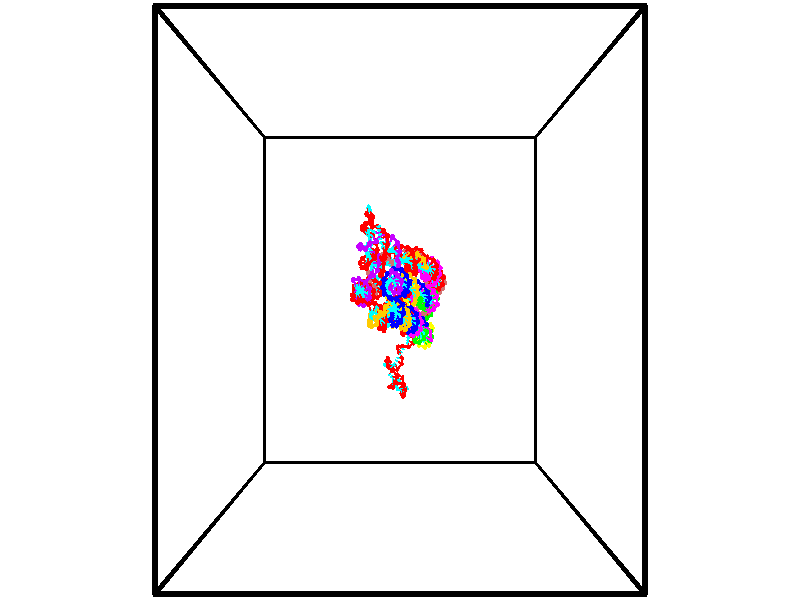 // switches for output
#declare DRAW_BASES = 1; // possible values are 0, 1; only relevant for DNA ribbons
#declare DRAW_BASES_TYPE = 3; // possible values are 1, 2, 3; only relevant for DNA ribbons
#declare DRAW_FOG = 0; // set to 1 to enable fog

#include "colors.inc"

#include "transforms.inc"
background { rgb <1, 1, 1>}

#default {
   normal{
       ripples 0.25
       frequency 0.20
       turbulence 0.2
       lambda 5
   }
	finish {
		phong 0.1
		phong_size 40.
	}
}

// original window dimensions: 1024x640


// camera settings

camera {
	sky <-0, 1, 0>
	up <-0, 1, 0>
	right 1.6 * <1, 0, 0>
	location <18.5, 18.5, 82.5562>
	look_at <18.5, 18.5, 18.5>
	direction <0, 0, -64.0562>
	angle 67.0682
}


# declare cpy_camera_pos = <18.5, 18.5, 82.5562>;
# if (DRAW_FOG = 1)
fog {
	fog_type 2
	up vnormalize(cpy_camera_pos)
	color rgbt<1,1,1,0.3>
	distance 1e-5
	fog_alt 3e-3
	fog_offset 29.6
}
# end


// LIGHTS

# declare lum = 6;
global_settings {
	ambient_light rgb lum * <0.05, 0.05, 0.05>
	max_trace_level 15
}# declare cpy_direct_light_amount = 0.25;
light_source
{	1000 * <-1, -1, 1>,
	rgb lum * cpy_direct_light_amount
	parallel
}

light_source
{	1000 * <1, 1, -1>,
	rgb lum * cpy_direct_light_amount
	parallel
}

// strand 0

// nucleotide -1

// particle -1
sphere {
	<22.387535, 16.742506, -1.784424> 0.250000
	pigment { color rgbt <1,0,0,0> }
	no_shadow
}
cylinder {
	<22.603111, 16.934471, -2.061329>,  <22.732458, 17.049650, -2.227472>, 0.100000
	pigment { color rgbt <1,0,0,0> }
	no_shadow
}
cylinder {
	<22.603111, 16.934471, -2.061329>,  <22.387535, 16.742506, -1.784424>, 0.100000
	pigment { color rgbt <1,0,0,0> }
	no_shadow
}

// particle -1
sphere {
	<22.603111, 16.934471, -2.061329> 0.100000
	pigment { color rgbt <1,0,0,0> }
	no_shadow
}
sphere {
	0, 1
	scale<0.080000,0.200000,0.300000>
	matrix <-0.112801, 0.855546, 0.505289,
		0.834756, -0.194234, 0.515225,
		0.538943, 0.479910, -0.692262,
		22.764793, 17.078444, -2.269008>
	pigment { color rgbt <0,1,1,0> }
	no_shadow
}
cylinder {
	<21.917410, 16.876261, -1.255586>,  <22.387535, 16.742506, -1.784424>, 0.130000
	pigment { color rgbt <1,0,0,0> }
	no_shadow
}

// nucleotide -1

// particle -1
sphere {
	<21.917410, 16.876261, -1.255586> 0.250000
	pigment { color rgbt <1,0,0,0> }
	no_shadow
}
cylinder {
	<21.962475, 16.646343, -0.931384>,  <21.989513, 16.508392, -0.736863>, 0.100000
	pigment { color rgbt <1,0,0,0> }
	no_shadow
}
cylinder {
	<21.962475, 16.646343, -0.931384>,  <21.917410, 16.876261, -1.255586>, 0.100000
	pigment { color rgbt <1,0,0,0> }
	no_shadow
}

// particle -1
sphere {
	<21.962475, 16.646343, -0.931384> 0.100000
	pigment { color rgbt <1,0,0,0> }
	no_shadow
}
sphere {
	0, 1
	scale<0.080000,0.200000,0.300000>
	matrix <-0.984424, 0.046227, 0.169622,
		-0.134965, -0.816990, -0.560635,
		0.112663, -0.574796, 0.810504,
		21.996273, 16.473904, -0.688233>
	pigment { color rgbt <0,1,1,0> }
	no_shadow
}
cylinder {
	<21.502609, 16.195110, -1.328186>,  <21.917410, 16.876261, -1.255586>, 0.130000
	pigment { color rgbt <1,0,0,0> }
	no_shadow
}

// nucleotide -1

// particle -1
sphere {
	<21.502609, 16.195110, -1.328186> 0.250000
	pigment { color rgbt <1,0,0,0> }
	no_shadow
}
cylinder {
	<21.559383, 16.353619, -0.965347>,  <21.593447, 16.448725, -0.747644>, 0.100000
	pigment { color rgbt <1,0,0,0> }
	no_shadow
}
cylinder {
	<21.559383, 16.353619, -0.965347>,  <21.502609, 16.195110, -1.328186>, 0.100000
	pigment { color rgbt <1,0,0,0> }
	no_shadow
}

// particle -1
sphere {
	<21.559383, 16.353619, -0.965347> 0.100000
	pigment { color rgbt <1,0,0,0> }
	no_shadow
}
sphere {
	0, 1
	scale<0.080000,0.200000,0.300000>
	matrix <-0.982964, 0.164525, 0.081931,
		-0.116773, -0.903272, 0.412872,
		0.141934, 0.396272, 0.907096,
		21.601963, 16.472500, -0.693218>
	pigment { color rgbt <0,1,1,0> }
	no_shadow
}
cylinder {
	<20.965796, 15.958174, -0.948112>,  <21.502609, 16.195110, -1.328186>, 0.130000
	pigment { color rgbt <1,0,0,0> }
	no_shadow
}

// nucleotide -1

// particle -1
sphere {
	<20.965796, 15.958174, -0.948112> 0.250000
	pigment { color rgbt <1,0,0,0> }
	no_shadow
}
cylinder {
	<21.092564, 16.303314, -0.790607>,  <21.168625, 16.510399, -0.696104>, 0.100000
	pigment { color rgbt <1,0,0,0> }
	no_shadow
}
cylinder {
	<21.092564, 16.303314, -0.790607>,  <20.965796, 15.958174, -0.948112>, 0.100000
	pigment { color rgbt <1,0,0,0> }
	no_shadow
}

// particle -1
sphere {
	<21.092564, 16.303314, -0.790607> 0.100000
	pigment { color rgbt <1,0,0,0> }
	no_shadow
}
sphere {
	0, 1
	scale<0.080000,0.200000,0.300000>
	matrix <-0.948324, 0.281438, 0.146540,
		0.015623, -0.419856, 0.907457,
		0.316919, 0.862852, 0.393762,
		21.187639, 16.562170, -0.672479>
	pigment { color rgbt <0,1,1,0> }
	no_shadow
}
cylinder {
	<20.783274, 16.017910, -0.256490>,  <20.965796, 15.958174, -0.948112>, 0.130000
	pigment { color rgbt <1,0,0,0> }
	no_shadow
}

// nucleotide -1

// particle -1
sphere {
	<20.783274, 16.017910, -0.256490> 0.250000
	pigment { color rgbt <1,0,0,0> }
	no_shadow
}
cylinder {
	<20.802872, 16.369675, -0.445902>,  <20.814631, 16.580734, -0.559550>, 0.100000
	pigment { color rgbt <1,0,0,0> }
	no_shadow
}
cylinder {
	<20.802872, 16.369675, -0.445902>,  <20.783274, 16.017910, -0.256490>, 0.100000
	pigment { color rgbt <1,0,0,0> }
	no_shadow
}

// particle -1
sphere {
	<20.802872, 16.369675, -0.445902> 0.100000
	pigment { color rgbt <1,0,0,0> }
	no_shadow
}
sphere {
	0, 1
	scale<0.080000,0.200000,0.300000>
	matrix <-0.873594, 0.267558, 0.406505,
		0.484183, 0.393757, 0.781359,
		0.048995, 0.879414, -0.473531,
		20.817570, 16.633499, -0.587961>
	pigment { color rgbt <0,1,1,0> }
	no_shadow
}
cylinder {
	<20.848747, 16.652081, 0.169469>,  <20.783274, 16.017910, -0.256490>, 0.130000
	pigment { color rgbt <1,0,0,0> }
	no_shadow
}

// nucleotide -1

// particle -1
sphere {
	<20.848747, 16.652081, 0.169469> 0.250000
	pigment { color rgbt <1,0,0,0> }
	no_shadow
}
cylinder {
	<20.648155, 16.699863, -0.173285>,  <20.527800, 16.728533, -0.378937>, 0.100000
	pigment { color rgbt <1,0,0,0> }
	no_shadow
}
cylinder {
	<20.648155, 16.699863, -0.173285>,  <20.848747, 16.652081, 0.169469>, 0.100000
	pigment { color rgbt <1,0,0,0> }
	no_shadow
}

// particle -1
sphere {
	<20.648155, 16.699863, -0.173285> 0.100000
	pigment { color rgbt <1,0,0,0> }
	no_shadow
}
sphere {
	0, 1
	scale<0.080000,0.200000,0.300000>
	matrix <-0.805818, 0.296024, 0.512862,
		0.314924, 0.947681, -0.052188,
		-0.501478, 0.119458, -0.856883,
		20.497711, 16.735701, -0.430350>
	pigment { color rgbt <0,1,1,0> }
	no_shadow
}
cylinder {
	<20.455528, 17.314465, 0.117484>,  <20.848747, 16.652081, 0.169469>, 0.130000
	pigment { color rgbt <1,0,0,0> }
	no_shadow
}

// nucleotide -1

// particle -1
sphere {
	<20.455528, 17.314465, 0.117484> 0.250000
	pigment { color rgbt <1,0,0,0> }
	no_shadow
}
cylinder {
	<20.292133, 16.996990, -0.062825>,  <20.194096, 16.806505, -0.171011>, 0.100000
	pigment { color rgbt <1,0,0,0> }
	no_shadow
}
cylinder {
	<20.292133, 16.996990, -0.062825>,  <20.455528, 17.314465, 0.117484>, 0.100000
	pigment { color rgbt <1,0,0,0> }
	no_shadow
}

// particle -1
sphere {
	<20.292133, 16.996990, -0.062825> 0.100000
	pigment { color rgbt <1,0,0,0> }
	no_shadow
}
sphere {
	0, 1
	scale<0.080000,0.200000,0.300000>
	matrix <-0.839495, 0.132822, 0.526883,
		-0.358309, 0.593647, -0.720554,
		-0.408488, -0.793689, -0.450773,
		20.169586, 16.758884, -0.198057>
	pigment { color rgbt <0,1,1,0> }
	no_shadow
}
cylinder {
	<19.761068, 17.476189, -0.363304>,  <20.455528, 17.314465, 0.117484>, 0.130000
	pigment { color rgbt <1,0,0,0> }
	no_shadow
}

// nucleotide -1

// particle -1
sphere {
	<19.761068, 17.476189, -0.363304> 0.250000
	pigment { color rgbt <1,0,0,0> }
	no_shadow
}
cylinder {
	<19.800575, 17.117622, -0.190476>,  <19.824280, 16.902483, -0.086779>, 0.100000
	pigment { color rgbt <1,0,0,0> }
	no_shadow
}
cylinder {
	<19.800575, 17.117622, -0.190476>,  <19.761068, 17.476189, -0.363304>, 0.100000
	pigment { color rgbt <1,0,0,0> }
	no_shadow
}

// particle -1
sphere {
	<19.800575, 17.117622, -0.190476> 0.100000
	pigment { color rgbt <1,0,0,0> }
	no_shadow
}
sphere {
	0, 1
	scale<0.080000,0.200000,0.300000>
	matrix <-0.712099, 0.239622, 0.659922,
		-0.695098, -0.372854, -0.614670,
		0.098766, -0.896416, 0.432070,
		19.830206, 16.848698, -0.060855>
	pigment { color rgbt <0,1,1,0> }
	no_shadow
}
cylinder {
	<19.235497, 17.244570, -0.058059>,  <19.761068, 17.476189, -0.363304>, 0.130000
	pigment { color rgbt <1,0,0,0> }
	no_shadow
}

// nucleotide -1

// particle -1
sphere {
	<19.235497, 17.244570, -0.058059> 0.250000
	pigment { color rgbt <1,0,0,0> }
	no_shadow
}
cylinder {
	<19.453003, 16.977562, 0.145406>,  <19.583506, 16.817358, 0.267485>, 0.100000
	pigment { color rgbt <1,0,0,0> }
	no_shadow
}
cylinder {
	<19.453003, 16.977562, 0.145406>,  <19.235497, 17.244570, -0.058059>, 0.100000
	pigment { color rgbt <1,0,0,0> }
	no_shadow
}

// particle -1
sphere {
	<19.453003, 16.977562, 0.145406> 0.100000
	pigment { color rgbt <1,0,0,0> }
	no_shadow
}
sphere {
	0, 1
	scale<0.080000,0.200000,0.300000>
	matrix <-0.734545, -0.085401, 0.673164,
		-0.405910, -0.739678, -0.536762,
		0.543765, -0.667520, 0.508661,
		19.616133, 16.777306, 0.298005>
	pigment { color rgbt <0,1,1,0> }
	no_shadow
}
cylinder {
	<18.731222, 16.730988, 0.146214>,  <19.235497, 17.244570, -0.058059>, 0.130000
	pigment { color rgbt <1,0,0,0> }
	no_shadow
}

// nucleotide -1

// particle -1
sphere {
	<18.731222, 16.730988, 0.146214> 0.250000
	pigment { color rgbt <1,0,0,0> }
	no_shadow
}
cylinder {
	<19.050983, 16.764969, 0.384118>,  <19.242840, 16.785358, 0.526860>, 0.100000
	pigment { color rgbt <1,0,0,0> }
	no_shadow
}
cylinder {
	<19.050983, 16.764969, 0.384118>,  <18.731222, 16.730988, 0.146214>, 0.100000
	pigment { color rgbt <1,0,0,0> }
	no_shadow
}

// particle -1
sphere {
	<19.050983, 16.764969, 0.384118> 0.100000
	pigment { color rgbt <1,0,0,0> }
	no_shadow
}
sphere {
	0, 1
	scale<0.080000,0.200000,0.300000>
	matrix <-0.600727, 0.097994, 0.793425,
		0.009119, -0.991555, 0.129369,
		0.799402, 0.084951, 0.594760,
		19.290804, 16.790455, 0.562546>
	pigment { color rgbt <0,1,1,0> }
	no_shadow
}
cylinder {
	<18.778746, 16.241863, 0.788674>,  <18.731222, 16.730988, 0.146214>, 0.130000
	pigment { color rgbt <1,0,0,0> }
	no_shadow
}

// nucleotide -1

// particle -1
sphere {
	<18.778746, 16.241863, 0.788674> 0.250000
	pigment { color rgbt <1,0,0,0> }
	no_shadow
}
cylinder {
	<18.891193, 16.624256, 0.822316>,  <18.958662, 16.853691, 0.842501>, 0.100000
	pigment { color rgbt <1,0,0,0> }
	no_shadow
}
cylinder {
	<18.891193, 16.624256, 0.822316>,  <18.778746, 16.241863, 0.788674>, 0.100000
	pigment { color rgbt <1,0,0,0> }
	no_shadow
}

// particle -1
sphere {
	<18.891193, 16.624256, 0.822316> 0.100000
	pigment { color rgbt <1,0,0,0> }
	no_shadow
}
sphere {
	0, 1
	scale<0.080000,0.200000,0.300000>
	matrix <-0.701065, 0.144726, 0.698256,
		0.655347, -0.255257, 0.710890,
		0.281119, 0.955980, 0.084105,
		18.975529, 16.911051, 0.847547>
	pigment { color rgbt <0,1,1,0> }
	no_shadow
}
cylinder {
	<19.160841, 16.470459, 1.498377>,  <18.778746, 16.241863, 0.788674>, 0.130000
	pigment { color rgbt <1,0,0,0> }
	no_shadow
}

// nucleotide -1

// particle -1
sphere {
	<19.160841, 16.470459, 1.498377> 0.250000
	pigment { color rgbt <1,0,0,0> }
	no_shadow
}
cylinder {
	<18.935310, 16.743927, 1.313037>,  <18.799992, 16.908009, 1.201833>, 0.100000
	pigment { color rgbt <1,0,0,0> }
	no_shadow
}
cylinder {
	<18.935310, 16.743927, 1.313037>,  <19.160841, 16.470459, 1.498377>, 0.100000
	pigment { color rgbt <1,0,0,0> }
	no_shadow
}

// particle -1
sphere {
	<18.935310, 16.743927, 1.313037> 0.100000
	pigment { color rgbt <1,0,0,0> }
	no_shadow
}
sphere {
	0, 1
	scale<0.080000,0.200000,0.300000>
	matrix <-0.509456, 0.153667, 0.846664,
		0.650042, 0.713428, 0.261659,
		-0.563826, 0.683671, -0.463351,
		18.766163, 16.949028, 1.174032>
	pigment { color rgbt <0,1,1,0> }
	no_shadow
}
cylinder {
	<19.024630, 17.095911, 1.913242>,  <19.160841, 16.470459, 1.498377>, 0.130000
	pigment { color rgbt <1,0,0,0> }
	no_shadow
}

// nucleotide -1

// particle -1
sphere {
	<19.024630, 17.095911, 1.913242> 0.250000
	pigment { color rgbt <1,0,0,0> }
	no_shadow
}
cylinder {
	<18.732815, 17.073078, 1.640620>,  <18.557726, 17.059378, 1.477047>, 0.100000
	pigment { color rgbt <1,0,0,0> }
	no_shadow
}
cylinder {
	<18.732815, 17.073078, 1.640620>,  <19.024630, 17.095911, 1.913242>, 0.100000
	pigment { color rgbt <1,0,0,0> }
	no_shadow
}

// particle -1
sphere {
	<18.732815, 17.073078, 1.640620> 0.100000
	pigment { color rgbt <1,0,0,0> }
	no_shadow
}
sphere {
	0, 1
	scale<0.080000,0.200000,0.300000>
	matrix <-0.651206, 0.362579, 0.666684,
		0.209060, 0.930203, -0.301688,
		-0.729537, -0.057084, -0.681555,
		18.513954, 17.055952, 1.436153>
	pigment { color rgbt <0,1,1,0> }
	no_shadow
}
cylinder {
	<18.727757, 17.821859, 1.799925>,  <19.024630, 17.095911, 1.913242>, 0.130000
	pigment { color rgbt <1,0,0,0> }
	no_shadow
}

// nucleotide -1

// particle -1
sphere {
	<18.727757, 17.821859, 1.799925> 0.250000
	pigment { color rgbt <1,0,0,0> }
	no_shadow
}
cylinder {
	<18.520630, 17.479679, 1.803230>,  <18.396355, 17.274370, 1.805212>, 0.100000
	pigment { color rgbt <1,0,0,0> }
	no_shadow
}
cylinder {
	<18.520630, 17.479679, 1.803230>,  <18.727757, 17.821859, 1.799925>, 0.100000
	pigment { color rgbt <1,0,0,0> }
	no_shadow
}

// particle -1
sphere {
	<18.520630, 17.479679, 1.803230> 0.100000
	pigment { color rgbt <1,0,0,0> }
	no_shadow
}
sphere {
	0, 1
	scale<0.080000,0.200000,0.300000>
	matrix <-0.535103, 0.331408, 0.777067,
		-0.667482, 0.397956, -0.629364,
		-0.517815, -0.855453, 0.008261,
		18.365286, 17.223043, 1.805708>
	pigment { color rgbt <0,1,1,0> }
	no_shadow
}
cylinder {
	<18.929819, 18.079584, 1.035825>,  <18.727757, 17.821859, 1.799925>, 0.130000
	pigment { color rgbt <1,0,0,0> }
	no_shadow
}

// nucleotide -1

// particle -1
sphere {
	<18.929819, 18.079584, 1.035825> 0.250000
	pigment { color rgbt <1,0,0,0> }
	no_shadow
}
cylinder {
	<18.778522, 17.721497, 0.941580>,  <18.687744, 17.506643, 0.885034>, 0.100000
	pigment { color rgbt <1,0,0,0> }
	no_shadow
}
cylinder {
	<18.778522, 17.721497, 0.941580>,  <18.929819, 18.079584, 1.035825>, 0.100000
	pigment { color rgbt <1,0,0,0> }
	no_shadow
}

// particle -1
sphere {
	<18.778522, 17.721497, 0.941580> 0.100000
	pigment { color rgbt <1,0,0,0> }
	no_shadow
}
sphere {
	0, 1
	scale<0.080000,0.200000,0.300000>
	matrix <-0.098965, 0.292167, -0.951233,
		0.920401, -0.336480, -0.199105,
		-0.378243, -0.895221, -0.235611,
		18.665051, 17.452930, 0.870897>
	pigment { color rgbt <0,1,1,0> }
	no_shadow
}
cylinder {
	<19.200241, 18.823217, 1.170438>,  <18.929819, 18.079584, 1.035825>, 0.130000
	pigment { color rgbt <1,0,0,0> }
	no_shadow
}

// nucleotide -1

// particle -1
sphere {
	<19.200241, 18.823217, 1.170438> 0.250000
	pigment { color rgbt <1,0,0,0> }
	no_shadow
}
cylinder {
	<19.305027, 18.586239, 0.865706>,  <19.367899, 18.444052, 0.682867>, 0.100000
	pigment { color rgbt <1,0,0,0> }
	no_shadow
}
cylinder {
	<19.305027, 18.586239, 0.865706>,  <19.200241, 18.823217, 1.170438>, 0.100000
	pigment { color rgbt <1,0,0,0> }
	no_shadow
}

// particle -1
sphere {
	<19.305027, 18.586239, 0.865706> 0.100000
	pigment { color rgbt <1,0,0,0> }
	no_shadow
}
sphere {
	0, 1
	scale<0.080000,0.200000,0.300000>
	matrix <0.306837, 0.799566, -0.516280,
		0.915000, -0.098509, 0.391243,
		0.261966, -0.592444, -0.761829,
		19.383617, 18.408506, 0.637158>
	pigment { color rgbt <0,1,1,0> }
	no_shadow
}
cylinder {
	<19.553940, 18.683569, 1.853292>,  <19.200241, 18.823217, 1.170438>, 0.130000
	pigment { color rgbt <1,0,0,0> }
	no_shadow
}

// nucleotide -1

// particle -1
sphere {
	<19.553940, 18.683569, 1.853292> 0.250000
	pigment { color rgbt <1,0,0,0> }
	no_shadow
}
cylinder {
	<19.424538, 18.329365, 1.986689>,  <19.346897, 18.116842, 2.066728>, 0.100000
	pigment { color rgbt <1,0,0,0> }
	no_shadow
}
cylinder {
	<19.424538, 18.329365, 1.986689>,  <19.553940, 18.683569, 1.853292>, 0.100000
	pigment { color rgbt <1,0,0,0> }
	no_shadow
}

// particle -1
sphere {
	<19.424538, 18.329365, 1.986689> 0.100000
	pigment { color rgbt <1,0,0,0> }
	no_shadow
}
sphere {
	0, 1
	scale<0.080000,0.200000,0.300000>
	matrix <-0.078616, 0.376381, 0.923123,
		-0.942955, 0.272417, -0.191376,
		-0.323505, -0.885509, 0.333494,
		19.327486, 18.063711, 2.086737>
	pigment { color rgbt <0,1,1,0> }
	no_shadow
}
cylinder {
	<19.038029, 18.640171, 2.317515>,  <19.553940, 18.683569, 1.853292>, 0.130000
	pigment { color rgbt <1,0,0,0> }
	no_shadow
}

// nucleotide -1

// particle -1
sphere {
	<19.038029, 18.640171, 2.317515> 0.250000
	pigment { color rgbt <1,0,0,0> }
	no_shadow
}
cylinder {
	<19.205669, 18.290493, 2.415606>,  <19.306253, 18.080687, 2.474461>, 0.100000
	pigment { color rgbt <1,0,0,0> }
	no_shadow
}
cylinder {
	<19.205669, 18.290493, 2.415606>,  <19.038029, 18.640171, 2.317515>, 0.100000
	pigment { color rgbt <1,0,0,0> }
	no_shadow
}

// particle -1
sphere {
	<19.205669, 18.290493, 2.415606> 0.100000
	pigment { color rgbt <1,0,0,0> }
	no_shadow
}
sphere {
	0, 1
	scale<0.080000,0.200000,0.300000>
	matrix <0.011823, 0.275325, 0.961278,
		-0.907863, -0.399972, 0.125724,
		0.419099, -0.874196, 0.245229,
		19.331400, 18.028234, 2.489175>
	pigment { color rgbt <0,1,1,0> }
	no_shadow
}
cylinder {
	<18.628159, 18.509756, 2.920204>,  <19.038029, 18.640171, 2.317515>, 0.130000
	pigment { color rgbt <1,0,0,0> }
	no_shadow
}

// nucleotide -1

// particle -1
sphere {
	<18.628159, 18.509756, 2.920204> 0.250000
	pigment { color rgbt <1,0,0,0> }
	no_shadow
}
cylinder {
	<18.990559, 18.341175, 2.935929>,  <19.207998, 18.240026, 2.945365>, 0.100000
	pigment { color rgbt <1,0,0,0> }
	no_shadow
}
cylinder {
	<18.990559, 18.341175, 2.935929>,  <18.628159, 18.509756, 2.920204>, 0.100000
	pigment { color rgbt <1,0,0,0> }
	no_shadow
}

// particle -1
sphere {
	<18.990559, 18.341175, 2.935929> 0.100000
	pigment { color rgbt <1,0,0,0> }
	no_shadow
}
sphere {
	0, 1
	scale<0.080000,0.200000,0.300000>
	matrix <0.060034, 0.219884, 0.973677,
		-0.419003, -0.879789, 0.224516,
		0.905998, -0.421452, 0.039314,
		19.262358, 18.214739, 2.947724>
	pigment { color rgbt <0,1,1,0> }
	no_shadow
}
cylinder {
	<18.722952, 17.896055, 3.459851>,  <18.628159, 18.509756, 2.920204>, 0.130000
	pigment { color rgbt <1,0,0,0> }
	no_shadow
}

// nucleotide -1

// particle -1
sphere {
	<18.722952, 17.896055, 3.459851> 0.250000
	pigment { color rgbt <1,0,0,0> }
	no_shadow
}
cylinder {
	<19.057819, 18.099731, 3.379978>,  <19.258739, 18.221937, 3.332054>, 0.100000
	pigment { color rgbt <1,0,0,0> }
	no_shadow
}
cylinder {
	<19.057819, 18.099731, 3.379978>,  <18.722952, 17.896055, 3.459851>, 0.100000
	pigment { color rgbt <1,0,0,0> }
	no_shadow
}

// particle -1
sphere {
	<19.057819, 18.099731, 3.379978> 0.100000
	pigment { color rgbt <1,0,0,0> }
	no_shadow
}
sphere {
	0, 1
	scale<0.080000,0.200000,0.300000>
	matrix <0.077836, 0.250457, 0.964994,
		0.541378, -0.823405, 0.170041,
		0.837169, 0.509191, -0.199682,
		19.308969, 18.252489, 3.320073>
	pigment { color rgbt <0,1,1,0> }
	no_shadow
}
cylinder {
	<19.454451, 17.703459, 3.861042>,  <18.722952, 17.896055, 3.459851>, 0.130000
	pigment { color rgbt <1,0,0,0> }
	no_shadow
}

// nucleotide -1

// particle -1
sphere {
	<19.454451, 17.703459, 3.861042> 0.250000
	pigment { color rgbt <1,0,0,0> }
	no_shadow
}
cylinder {
	<19.469803, 18.096035, 3.785891>,  <19.479013, 18.331581, 3.740800>, 0.100000
	pigment { color rgbt <1,0,0,0> }
	no_shadow
}
cylinder {
	<19.469803, 18.096035, 3.785891>,  <19.454451, 17.703459, 3.861042>, 0.100000
	pigment { color rgbt <1,0,0,0> }
	no_shadow
}

// particle -1
sphere {
	<19.469803, 18.096035, 3.785891> 0.100000
	pigment { color rgbt <1,0,0,0> }
	no_shadow
}
sphere {
	0, 1
	scale<0.080000,0.200000,0.300000>
	matrix <0.163069, 0.179345, 0.970177,
		0.985868, -0.067871, -0.153160,
		0.038378, 0.981442, -0.187878,
		19.481316, 18.390469, 3.729527>
	pigment { color rgbt <0,1,1,0> }
	no_shadow
}
cylinder {
	<20.063822, 17.950905, 4.091387>,  <19.454451, 17.703459, 3.861042>, 0.130000
	pigment { color rgbt <1,0,0,0> }
	no_shadow
}

// nucleotide -1

// particle -1
sphere {
	<20.063822, 17.950905, 4.091387> 0.250000
	pigment { color rgbt <1,0,0,0> }
	no_shadow
}
cylinder {
	<19.822819, 18.270149, 4.092436>,  <19.678217, 18.461697, 4.093065>, 0.100000
	pigment { color rgbt <1,0,0,0> }
	no_shadow
}
cylinder {
	<19.822819, 18.270149, 4.092436>,  <20.063822, 17.950905, 4.091387>, 0.100000
	pigment { color rgbt <1,0,0,0> }
	no_shadow
}

// particle -1
sphere {
	<19.822819, 18.270149, 4.092436> 0.100000
	pigment { color rgbt <1,0,0,0> }
	no_shadow
}
sphere {
	0, 1
	scale<0.080000,0.200000,0.300000>
	matrix <0.307783, 0.229316, 0.923409,
		0.736381, 0.557166, -0.383809,
		-0.602505, 0.798110, 0.002622,
		19.642067, 18.509583, 4.093222>
	pigment { color rgbt <0,1,1,0> }
	no_shadow
}
cylinder {
	<20.374735, 18.673029, 4.079457>,  <20.063822, 17.950905, 4.091387>, 0.130000
	pigment { color rgbt <1,0,0,0> }
	no_shadow
}

// nucleotide -1

// particle -1
sphere {
	<20.374735, 18.673029, 4.079457> 0.250000
	pigment { color rgbt <1,0,0,0> }
	no_shadow
}
cylinder {
	<20.055969, 18.600471, 4.309944>,  <19.864710, 18.556936, 4.448236>, 0.100000
	pigment { color rgbt <1,0,0,0> }
	no_shadow
}
cylinder {
	<20.055969, 18.600471, 4.309944>,  <20.374735, 18.673029, 4.079457>, 0.100000
	pigment { color rgbt <1,0,0,0> }
	no_shadow
}

// particle -1
sphere {
	<20.055969, 18.600471, 4.309944> 0.100000
	pigment { color rgbt <1,0,0,0> }
	no_shadow
}
sphere {
	0, 1
	scale<0.080000,0.200000,0.300000>
	matrix <0.518404, 0.284358, 0.806473,
		-0.310141, 0.941401, -0.132574,
		-0.796913, -0.181393, 0.576217,
		19.816895, 18.546053, 4.482809>
	pigment { color rgbt <0,1,1,0> }
	no_shadow
}
cylinder {
	<20.153658, 19.252140, 4.556834>,  <20.374735, 18.673029, 4.079457>, 0.130000
	pigment { color rgbt <1,0,0,0> }
	no_shadow
}

// nucleotide -1

// particle -1
sphere {
	<20.153658, 19.252140, 4.556834> 0.250000
	pigment { color rgbt <1,0,0,0> }
	no_shadow
}
cylinder {
	<20.055763, 18.897381, 4.713556>,  <19.997026, 18.684525, 4.807590>, 0.100000
	pigment { color rgbt <1,0,0,0> }
	no_shadow
}
cylinder {
	<20.055763, 18.897381, 4.713556>,  <20.153658, 19.252140, 4.556834>, 0.100000
	pigment { color rgbt <1,0,0,0> }
	no_shadow
}

// particle -1
sphere {
	<20.055763, 18.897381, 4.713556> 0.100000
	pigment { color rgbt <1,0,0,0> }
	no_shadow
}
sphere {
	0, 1
	scale<0.080000,0.200000,0.300000>
	matrix <0.396462, 0.277232, 0.875192,
		-0.884828, 0.369529, 0.283773,
		-0.244738, -0.886900, 0.391807,
		19.982342, 18.631311, 4.831098>
	pigment { color rgbt <0,1,1,0> }
	no_shadow
}
cylinder {
	<19.660915, 19.335365, 5.146532>,  <20.153658, 19.252140, 4.556834>, 0.130000
	pigment { color rgbt <1,0,0,0> }
	no_shadow
}

// nucleotide -1

// particle -1
sphere {
	<19.660915, 19.335365, 5.146532> 0.250000
	pigment { color rgbt <1,0,0,0> }
	no_shadow
}
cylinder {
	<19.919704, 19.032032, 5.178419>,  <20.074978, 18.850033, 5.197552>, 0.100000
	pigment { color rgbt <1,0,0,0> }
	no_shadow
}
cylinder {
	<19.919704, 19.032032, 5.178419>,  <19.660915, 19.335365, 5.146532>, 0.100000
	pigment { color rgbt <1,0,0,0> }
	no_shadow
}

// particle -1
sphere {
	<19.919704, 19.032032, 5.178419> 0.100000
	pigment { color rgbt <1,0,0,0> }
	no_shadow
}
sphere {
	0, 1
	scale<0.080000,0.200000,0.300000>
	matrix <0.446107, 0.461226, 0.766981,
		-0.618395, -0.460654, 0.636699,
		0.646974, -0.758333, 0.079719,
		20.113796, 18.804533, 5.202335>
	pigment { color rgbt <0,1,1,0> }
	no_shadow
}
cylinder {
	<19.637213, 19.050352, 5.817603>,  <19.660915, 19.335365, 5.146532>, 0.130000
	pigment { color rgbt <1,0,0,0> }
	no_shadow
}

// nucleotide -1

// particle -1
sphere {
	<19.637213, 19.050352, 5.817603> 0.250000
	pigment { color rgbt <1,0,0,0> }
	no_shadow
}
cylinder {
	<19.987232, 19.070438, 5.625034>,  <20.197245, 19.082491, 5.509493>, 0.100000
	pigment { color rgbt <1,0,0,0> }
	no_shadow
}
cylinder {
	<19.987232, 19.070438, 5.625034>,  <19.637213, 19.050352, 5.817603>, 0.100000
	pigment { color rgbt <1,0,0,0> }
	no_shadow
}

// particle -1
sphere {
	<19.987232, 19.070438, 5.625034> 0.100000
	pigment { color rgbt <1,0,0,0> }
	no_shadow
}
sphere {
	0, 1
	scale<0.080000,0.200000,0.300000>
	matrix <0.365070, 0.584603, 0.724544,
		0.317823, -0.809764, 0.493225,
		0.875050, 0.050215, -0.481421,
		20.249746, 19.085503, 5.480608>
	pigment { color rgbt <0,1,1,0> }
	no_shadow
}
cylinder {
	<20.139351, 18.889626, 6.202740>,  <19.637213, 19.050352, 5.817603>, 0.130000
	pigment { color rgbt <1,0,0,0> }
	no_shadow
}

// nucleotide -1

// particle -1
sphere {
	<20.139351, 18.889626, 6.202740> 0.250000
	pigment { color rgbt <1,0,0,0> }
	no_shadow
}
cylinder {
	<20.359520, 19.100250, 5.943583>,  <20.491621, 19.226625, 5.788090>, 0.100000
	pigment { color rgbt <1,0,0,0> }
	no_shadow
}
cylinder {
	<20.359520, 19.100250, 5.943583>,  <20.139351, 18.889626, 6.202740>, 0.100000
	pigment { color rgbt <1,0,0,0> }
	no_shadow
}

// particle -1
sphere {
	<20.359520, 19.100250, 5.943583> 0.100000
	pigment { color rgbt <1,0,0,0> }
	no_shadow
}
sphere {
	0, 1
	scale<0.080000,0.200000,0.300000>
	matrix <0.426150, 0.490121, 0.760380,
		0.717934, -0.694630, 0.045379,
		0.550424, 0.526565, -0.647892,
		20.524647, 19.258219, 5.749216>
	pigment { color rgbt <0,1,1,0> }
	no_shadow
}
cylinder {
	<20.691710, 19.053091, 6.553170>,  <20.139351, 18.889626, 6.202740>, 0.130000
	pigment { color rgbt <1,0,0,0> }
	no_shadow
}

// nucleotide -1

// particle -1
sphere {
	<20.691710, 19.053091, 6.553170> 0.250000
	pigment { color rgbt <1,0,0,0> }
	no_shadow
}
cylinder {
	<20.729614, 19.301178, 6.241695>,  <20.752357, 19.450029, 6.054811>, 0.100000
	pigment { color rgbt <1,0,0,0> }
	no_shadow
}
cylinder {
	<20.729614, 19.301178, 6.241695>,  <20.691710, 19.053091, 6.553170>, 0.100000
	pigment { color rgbt <1,0,0,0> }
	no_shadow
}

// particle -1
sphere {
	<20.729614, 19.301178, 6.241695> 0.100000
	pigment { color rgbt <1,0,0,0> }
	no_shadow
}
sphere {
	0, 1
	scale<0.080000,0.200000,0.300000>
	matrix <0.375836, 0.702031, 0.604897,
		0.921828, -0.349979, -0.166574,
		0.094761, 0.620216, -0.778687,
		20.758043, 19.487242, 6.008090>
	pigment { color rgbt <0,1,1,0> }
	no_shadow
}
cylinder {
	<21.448780, 19.188511, 6.348327>,  <20.691710, 19.053091, 6.553170>, 0.130000
	pigment { color rgbt <1,0,0,0> }
	no_shadow
}

// nucleotide -1

// particle -1
sphere {
	<21.448780, 19.188511, 6.348327> 0.250000
	pigment { color rgbt <1,0,0,0> }
	no_shadow
}
cylinder {
	<21.199699, 19.487587, 6.256065>,  <21.050251, 19.667032, 6.200708>, 0.100000
	pigment { color rgbt <1,0,0,0> }
	no_shadow
}
cylinder {
	<21.199699, 19.487587, 6.256065>,  <21.448780, 19.188511, 6.348327>, 0.100000
	pigment { color rgbt <1,0,0,0> }
	no_shadow
}

// particle -1
sphere {
	<21.199699, 19.487587, 6.256065> 0.100000
	pigment { color rgbt <1,0,0,0> }
	no_shadow
}
sphere {
	0, 1
	scale<0.080000,0.200000,0.300000>
	matrix <0.577686, 0.638133, 0.508985,
		0.527750, 0.183701, -0.829297,
		-0.622703, 0.747690, -0.230653,
		21.012888, 19.711893, 6.186869>
	pigment { color rgbt <0,1,1,0> }
	no_shadow
}
cylinder {
	<21.739948, 19.856764, 5.932353>,  <21.448780, 19.188511, 6.348327>, 0.130000
	pigment { color rgbt <1,0,0,0> }
	no_shadow
}

// nucleotide -1

// particle -1
sphere {
	<21.739948, 19.856764, 5.932353> 0.250000
	pigment { color rgbt <1,0,0,0> }
	no_shadow
}
cylinder {
	<21.467701, 19.871174, 6.225053>,  <21.304352, 19.879820, 6.400673>, 0.100000
	pigment { color rgbt <1,0,0,0> }
	no_shadow
}
cylinder {
	<21.467701, 19.871174, 6.225053>,  <21.739948, 19.856764, 5.932353>, 0.100000
	pigment { color rgbt <1,0,0,0> }
	no_shadow
}

// particle -1
sphere {
	<21.467701, 19.871174, 6.225053> 0.100000
	pigment { color rgbt <1,0,0,0> }
	no_shadow
}
sphere {
	0, 1
	scale<0.080000,0.200000,0.300000>
	matrix <0.666602, 0.444849, 0.598123,
		-0.303970, 0.894881, -0.326789,
		-0.680621, 0.036026, 0.731750,
		21.263515, 19.881981, 6.444578>
	pigment { color rgbt <0,1,1,0> }
	no_shadow
}
cylinder {
	<21.699066, 20.529087, 6.237030>,  <21.739948, 19.856764, 5.932353>, 0.130000
	pigment { color rgbt <1,0,0,0> }
	no_shadow
}

// nucleotide -1

// particle -1
sphere {
	<21.699066, 20.529087, 6.237030> 0.250000
	pigment { color rgbt <1,0,0,0> }
	no_shadow
}
cylinder {
	<21.601460, 20.241837, 6.497722>,  <21.542896, 20.069487, 6.654137>, 0.100000
	pigment { color rgbt <1,0,0,0> }
	no_shadow
}
cylinder {
	<21.601460, 20.241837, 6.497722>,  <21.699066, 20.529087, 6.237030>, 0.100000
	pigment { color rgbt <1,0,0,0> }
	no_shadow
}

// particle -1
sphere {
	<21.601460, 20.241837, 6.497722> 0.100000
	pigment { color rgbt <1,0,0,0> }
	no_shadow
}
sphere {
	0, 1
	scale<0.080000,0.200000,0.300000>
	matrix <0.719844, 0.316202, 0.617933,
		-0.649832, 0.619929, 0.439780,
		-0.244015, -0.718126, 0.651730,
		21.528255, 20.026400, 6.693241>
	pigment { color rgbt <0,1,1,0> }
	no_shadow
}
cylinder {
	<21.647585, 20.889029, 6.910367>,  <21.699066, 20.529087, 6.237030>, 0.130000
	pigment { color rgbt <1,0,0,0> }
	no_shadow
}

// nucleotide -1

// particle -1
sphere {
	<21.647585, 20.889029, 6.910367> 0.250000
	pigment { color rgbt <1,0,0,0> }
	no_shadow
}
cylinder {
	<21.788532, 20.515038, 6.894079>,  <21.873100, 20.290644, 6.884307>, 0.100000
	pigment { color rgbt <1,0,0,0> }
	no_shadow
}
cylinder {
	<21.788532, 20.515038, 6.894079>,  <21.647585, 20.889029, 6.910367>, 0.100000
	pigment { color rgbt <1,0,0,0> }
	no_shadow
}

// particle -1
sphere {
	<21.788532, 20.515038, 6.894079> 0.100000
	pigment { color rgbt <1,0,0,0> }
	no_shadow
}
sphere {
	0, 1
	scale<0.080000,0.200000,0.300000>
	matrix <0.718223, 0.242272, 0.652273,
		-0.599994, -0.259084, 0.756890,
		0.352367, -0.934976, -0.040718,
		21.894243, 20.234545, 6.881864>
	pigment { color rgbt <0,1,1,0> }
	no_shadow
}
cylinder {
	<21.621265, 20.601465, 7.555325>,  <21.647585, 20.889029, 6.910367>, 0.130000
	pigment { color rgbt <1,0,0,0> }
	no_shadow
}

// nucleotide -1

// particle -1
sphere {
	<21.621265, 20.601465, 7.555325> 0.250000
	pigment { color rgbt <1,0,0,0> }
	no_shadow
}
cylinder {
	<21.906933, 20.428230, 7.335362>,  <22.078333, 20.324289, 7.203385>, 0.100000
	pigment { color rgbt <1,0,0,0> }
	no_shadow
}
cylinder {
	<21.906933, 20.428230, 7.335362>,  <21.621265, 20.601465, 7.555325>, 0.100000
	pigment { color rgbt <1,0,0,0> }
	no_shadow
}

// particle -1
sphere {
	<21.906933, 20.428230, 7.335362> 0.100000
	pigment { color rgbt <1,0,0,0> }
	no_shadow
}
sphere {
	0, 1
	scale<0.080000,0.200000,0.300000>
	matrix <0.624656, 0.039826, 0.779884,
		-0.315858, -0.900471, 0.298974,
		0.714170, -0.433088, -0.549905,
		22.121183, 20.298304, 7.170391>
	pigment { color rgbt <0,1,1,0> }
	no_shadow
}
cylinder {
	<21.718910, 19.929487, 7.695149>,  <21.621265, 20.601465, 7.555325>, 0.130000
	pigment { color rgbt <1,0,0,0> }
	no_shadow
}

// nucleotide -1

// particle -1
sphere {
	<21.718910, 19.929487, 7.695149> 0.250000
	pigment { color rgbt <1,0,0,0> }
	no_shadow
}
cylinder {
	<22.059776, 20.118195, 7.604596>,  <22.264296, 20.231419, 7.550264>, 0.100000
	pigment { color rgbt <1,0,0,0> }
	no_shadow
}
cylinder {
	<22.059776, 20.118195, 7.604596>,  <21.718910, 19.929487, 7.695149>, 0.100000
	pigment { color rgbt <1,0,0,0> }
	no_shadow
}

// particle -1
sphere {
	<22.059776, 20.118195, 7.604596> 0.100000
	pigment { color rgbt <1,0,0,0> }
	no_shadow
}
sphere {
	0, 1
	scale<0.080000,0.200000,0.300000>
	matrix <0.360661, -0.216082, 0.907322,
		0.379129, -0.854835, -0.354286,
		0.852165, 0.471769, -0.226382,
		22.315426, 20.259726, 7.536682>
	pigment { color rgbt <0,1,1,0> }
	no_shadow
}
cylinder {
	<22.386259, 19.558653, 7.723987>,  <21.718910, 19.929487, 7.695149>, 0.130000
	pigment { color rgbt <1,0,0,0> }
	no_shadow
}

// nucleotide -1

// particle -1
sphere {
	<22.386259, 19.558653, 7.723987> 0.250000
	pigment { color rgbt <1,0,0,0> }
	no_shadow
}
cylinder {
	<22.528316, 19.923931, 7.803938>,  <22.613550, 20.143097, 7.851909>, 0.100000
	pigment { color rgbt <1,0,0,0> }
	no_shadow
}
cylinder {
	<22.528316, 19.923931, 7.803938>,  <22.386259, 19.558653, 7.723987>, 0.100000
	pigment { color rgbt <1,0,0,0> }
	no_shadow
}

// particle -1
sphere {
	<22.528316, 19.923931, 7.803938> 0.100000
	pigment { color rgbt <1,0,0,0> }
	no_shadow
}
sphere {
	0, 1
	scale<0.080000,0.200000,0.300000>
	matrix <0.431240, -0.349748, 0.831690,
		0.829401, -0.209173, -0.518016,
		0.355142, 0.913194, 0.199878,
		22.634859, 20.197889, 7.863901>
	pigment { color rgbt <0,1,1,0> }
	no_shadow
}
cylinder {
	<23.063717, 19.440083, 8.098376>,  <22.386259, 19.558653, 7.723987>, 0.130000
	pigment { color rgbt <1,0,0,0> }
	no_shadow
}

// nucleotide -1

// particle -1
sphere {
	<23.063717, 19.440083, 8.098376> 0.250000
	pigment { color rgbt <1,0,0,0> }
	no_shadow
}
cylinder {
	<22.859970, 19.769974, 8.196657>,  <22.737722, 19.967909, 8.255626>, 0.100000
	pigment { color rgbt <1,0,0,0> }
	no_shadow
}
cylinder {
	<22.859970, 19.769974, 8.196657>,  <23.063717, 19.440083, 8.098376>, 0.100000
	pigment { color rgbt <1,0,0,0> }
	no_shadow
}

// particle -1
sphere {
	<22.859970, 19.769974, 8.196657> 0.100000
	pigment { color rgbt <1,0,0,0> }
	no_shadow
}
sphere {
	0, 1
	scale<0.080000,0.200000,0.300000>
	matrix <0.484194, 0.038633, 0.874107,
		0.711408, 0.564209, -0.419007,
		-0.509366, 0.824728, 0.245703,
		22.707161, 20.017391, 8.270368>
	pigment { color rgbt <0,1,1,0> }
	no_shadow
}
cylinder {
	<23.586302, 19.813347, 8.442441>,  <23.063717, 19.440083, 8.098376>, 0.130000
	pigment { color rgbt <1,0,0,0> }
	no_shadow
}

// nucleotide -1

// particle -1
sphere {
	<23.586302, 19.813347, 8.442441> 0.250000
	pigment { color rgbt <1,0,0,0> }
	no_shadow
}
cylinder {
	<23.227993, 19.948780, 8.557648>,  <23.013008, 20.030039, 8.626772>, 0.100000
	pigment { color rgbt <1,0,0,0> }
	no_shadow
}
cylinder {
	<23.227993, 19.948780, 8.557648>,  <23.586302, 19.813347, 8.442441>, 0.100000
	pigment { color rgbt <1,0,0,0> }
	no_shadow
}

// particle -1
sphere {
	<23.227993, 19.948780, 8.557648> 0.100000
	pigment { color rgbt <1,0,0,0> }
	no_shadow
}
sphere {
	0, 1
	scale<0.080000,0.200000,0.300000>
	matrix <0.303430, -0.007754, 0.952822,
		0.324841, 0.940905, -0.095790,
		-0.895773, 0.338581, 0.288018,
		22.959261, 20.050354, 8.644053>
	pigment { color rgbt <0,1,1,0> }
	no_shadow
}
cylinder {
	<23.766624, 20.312555, 8.915435>,  <23.586302, 19.813347, 8.442441>, 0.130000
	pigment { color rgbt <1,0,0,0> }
	no_shadow
}

// nucleotide -1

// particle -1
sphere {
	<23.766624, 20.312555, 8.915435> 0.250000
	pigment { color rgbt <1,0,0,0> }
	no_shadow
}
cylinder {
	<23.378788, 20.246929, 8.988074>,  <23.146086, 20.207554, 9.031658>, 0.100000
	pigment { color rgbt <1,0,0,0> }
	no_shadow
}
cylinder {
	<23.378788, 20.246929, 8.988074>,  <23.766624, 20.312555, 8.915435>, 0.100000
	pigment { color rgbt <1,0,0,0> }
	no_shadow
}

// particle -1
sphere {
	<23.378788, 20.246929, 8.988074> 0.100000
	pigment { color rgbt <1,0,0,0> }
	no_shadow
}
sphere {
	0, 1
	scale<0.080000,0.200000,0.300000>
	matrix <0.177596, 0.038865, 0.983336,
		-0.168390, 0.985684, -0.008546,
		-0.969590, -0.164066, 0.181598,
		23.087912, 20.197710, 9.042554>
	pigment { color rgbt <0,1,1,0> }
	no_shadow
}
cylinder {
	<23.682657, 20.760983, 9.469578>,  <23.766624, 20.312555, 8.915435>, 0.130000
	pigment { color rgbt <1,0,0,0> }
	no_shadow
}

// nucleotide -1

// particle -1
sphere {
	<23.682657, 20.760983, 9.469578> 0.250000
	pigment { color rgbt <1,0,0,0> }
	no_shadow
}
cylinder {
	<23.370090, 20.511383, 9.471095>,  <23.182550, 20.361624, 9.472006>, 0.100000
	pigment { color rgbt <1,0,0,0> }
	no_shadow
}
cylinder {
	<23.370090, 20.511383, 9.471095>,  <23.682657, 20.760983, 9.469578>, 0.100000
	pigment { color rgbt <1,0,0,0> }
	no_shadow
}

// particle -1
sphere {
	<23.370090, 20.511383, 9.471095> 0.100000
	pigment { color rgbt <1,0,0,0> }
	no_shadow
}
sphere {
	0, 1
	scale<0.080000,0.200000,0.300000>
	matrix <-0.046955, 0.064859, 0.996789,
		-0.622242, 0.778728, -0.079982,
		-0.781415, -0.624000, 0.003793,
		23.135666, 20.324183, 9.472233>
	pigment { color rgbt <0,1,1,0> }
	no_shadow
}
cylinder {
	<23.161608, 21.080566, 9.825445>,  <23.682657, 20.760983, 9.469578>, 0.130000
	pigment { color rgbt <1,0,0,0> }
	no_shadow
}

// nucleotide -1

// particle -1
sphere {
	<23.161608, 21.080566, 9.825445> 0.250000
	pigment { color rgbt <1,0,0,0> }
	no_shadow
}
cylinder {
	<23.082294, 20.689438, 9.852412>,  <23.034706, 20.454760, 9.868592>, 0.100000
	pigment { color rgbt <1,0,0,0> }
	no_shadow
}
cylinder {
	<23.082294, 20.689438, 9.852412>,  <23.161608, 21.080566, 9.825445>, 0.100000
	pigment { color rgbt <1,0,0,0> }
	no_shadow
}

// particle -1
sphere {
	<23.082294, 20.689438, 9.852412> 0.100000
	pigment { color rgbt <1,0,0,0> }
	no_shadow
}
sphere {
	0, 1
	scale<0.080000,0.200000,0.300000>
	matrix <-0.030992, 0.075003, 0.996702,
		-0.979655, 0.195541, -0.045177,
		-0.198284, -0.977823, 0.067417,
		23.022810, 20.396091, 9.872638>
	pigment { color rgbt <0,1,1,0> }
	no_shadow
}
cylinder {
	<22.634178, 21.169239, 10.271260>,  <23.161608, 21.080566, 9.825445>, 0.130000
	pigment { color rgbt <1,0,0,0> }
	no_shadow
}

// nucleotide -1

// particle -1
sphere {
	<22.634178, 21.169239, 10.271260> 0.250000
	pigment { color rgbt <1,0,0,0> }
	no_shadow
}
cylinder {
	<22.767418, 20.793407, 10.302842>,  <22.847363, 20.567909, 10.321792>, 0.100000
	pigment { color rgbt <1,0,0,0> }
	no_shadow
}
cylinder {
	<22.767418, 20.793407, 10.302842>,  <22.634178, 21.169239, 10.271260>, 0.100000
	pigment { color rgbt <1,0,0,0> }
	no_shadow
}

// particle -1
sphere {
	<22.767418, 20.793407, 10.302842> 0.100000
	pigment { color rgbt <1,0,0,0> }
	no_shadow
}
sphere {
	0, 1
	scale<0.080000,0.200000,0.300000>
	matrix <0.079514, 0.111431, 0.990586,
		-0.939533, -0.323687, 0.111828,
		0.333100, -0.939580, 0.078955,
		22.867348, 20.511534, 10.326529>
	pigment { color rgbt <0,1,1,0> }
	no_shadow
}
cylinder {
	<22.043770, 20.844280, 10.595440>,  <22.634178, 21.169239, 10.271260>, 0.130000
	pigment { color rgbt <1,0,0,0> }
	no_shadow
}

// nucleotide -1

// particle -1
sphere {
	<22.043770, 20.844280, 10.595440> 0.250000
	pigment { color rgbt <1,0,0,0> }
	no_shadow
}
cylinder {
	<22.354218, 20.595280, 10.635700>,  <22.540487, 20.445879, 10.659857>, 0.100000
	pigment { color rgbt <1,0,0,0> }
	no_shadow
}
cylinder {
	<22.354218, 20.595280, 10.635700>,  <22.043770, 20.844280, 10.595440>, 0.100000
	pigment { color rgbt <1,0,0,0> }
	no_shadow
}

// particle -1
sphere {
	<22.354218, 20.595280, 10.635700> 0.100000
	pigment { color rgbt <1,0,0,0> }
	no_shadow
}
sphere {
	0, 1
	scale<0.080000,0.200000,0.300000>
	matrix <-0.092573, 0.045408, 0.994670,
		-0.623752, -0.781302, -0.022384,
		0.776121, -0.622500, 0.100651,
		22.587053, 20.408529, 10.665895>
	pigment { color rgbt <0,1,1,0> }
	no_shadow
}
cylinder {
	<21.822615, 20.213217, 10.971799>,  <22.043770, 20.844280, 10.595440>, 0.130000
	pigment { color rgbt <1,0,0,0> }
	no_shadow
}

// nucleotide -1

// particle -1
sphere {
	<21.822615, 20.213217, 10.971799> 0.250000
	pigment { color rgbt <1,0,0,0> }
	no_shadow
}
cylinder {
	<22.216785, 20.216213, 11.039776>,  <22.453287, 20.218010, 11.080563>, 0.100000
	pigment { color rgbt <1,0,0,0> }
	no_shadow
}
cylinder {
	<22.216785, 20.216213, 11.039776>,  <21.822615, 20.213217, 10.971799>, 0.100000
	pigment { color rgbt <1,0,0,0> }
	no_shadow
}

// particle -1
sphere {
	<22.216785, 20.216213, 11.039776> 0.100000
	pigment { color rgbt <1,0,0,0> }
	no_shadow
}
sphere {
	0, 1
	scale<0.080000,0.200000,0.300000>
	matrix <-0.169991, 0.006309, 0.985425,
		0.006309, -0.999952, 0.007490,
		-0.985425, -0.007490, -0.169943,
		22.512413, 20.218460, 11.090758>
	pigment { color rgbt <0,1,1,0> }
	no_shadow
}
cylinder {
	<21.907328, 19.789270, 11.437362>,  <21.822615, 20.213217, 10.971799>, 0.130000
	pigment { color rgbt <1,0,0,0> }
	no_shadow
}

// nucleotide -1

// particle -1
sphere {
	<21.907328, 19.789270, 11.437362> 0.250000
	pigment { color rgbt <1,0,0,0> }
	no_shadow
}
cylinder {
	<22.242401, 20.003635, 11.479482>,  <22.443445, 20.132254, 11.504754>, 0.100000
	pigment { color rgbt <1,0,0,0> }
	no_shadow
}
cylinder {
	<22.242401, 20.003635, 11.479482>,  <21.907328, 19.789270, 11.437362>, 0.100000
	pigment { color rgbt <1,0,0,0> }
	no_shadow
}

// particle -1
sphere {
	<22.242401, 20.003635, 11.479482> 0.100000
	pigment { color rgbt <1,0,0,0> }
	no_shadow
}
sphere {
	0, 1
	scale<0.080000,0.200000,0.300000>
	matrix <-0.088819, -0.056562, 0.994440,
		0.538888, -0.842378, 0.000218,
		0.837682, 0.535911, 0.105300,
		22.493706, 20.164408, 11.511071>
	pigment { color rgbt <0,1,1,0> }
	no_shadow
}
cylinder {
	<22.407040, 19.493881, 11.944775>,  <21.907328, 19.789270, 11.437362>, 0.130000
	pigment { color rgbt <1,0,0,0> }
	no_shadow
}

// nucleotide -1

// particle -1
sphere {
	<22.407040, 19.493881, 11.944775> 0.250000
	pigment { color rgbt <1,0,0,0> }
	no_shadow
}
cylinder {
	<22.487938, 19.885441, 11.956476>,  <22.536478, 20.120377, 11.963497>, 0.100000
	pigment { color rgbt <1,0,0,0> }
	no_shadow
}
cylinder {
	<22.487938, 19.885441, 11.956476>,  <22.407040, 19.493881, 11.944775>, 0.100000
	pigment { color rgbt <1,0,0,0> }
	no_shadow
}

// particle -1
sphere {
	<22.487938, 19.885441, 11.956476> 0.100000
	pigment { color rgbt <1,0,0,0> }
	no_shadow
}
sphere {
	0, 1
	scale<0.080000,0.200000,0.300000>
	matrix <-0.027640, -0.024155, 0.999326,
		0.978944, -0.202919, 0.022171,
		0.202247, 0.978897, 0.029255,
		22.548613, 20.179110, 11.965253>
	pigment { color rgbt <0,1,1,0> }
	no_shadow
}
cylinder {
	<23.000513, 19.520924, 12.480872>,  <22.407040, 19.493881, 11.944775>, 0.130000
	pigment { color rgbt <1,0,0,0> }
	no_shadow
}

// nucleotide -1

// particle -1
sphere {
	<23.000513, 19.520924, 12.480872> 0.250000
	pigment { color rgbt <1,0,0,0> }
	no_shadow
}
cylinder {
	<22.853035, 19.888603, 12.425540>,  <22.764547, 20.109211, 12.392341>, 0.100000
	pigment { color rgbt <1,0,0,0> }
	no_shadow
}
cylinder {
	<22.853035, 19.888603, 12.425540>,  <23.000513, 19.520924, 12.480872>, 0.100000
	pigment { color rgbt <1,0,0,0> }
	no_shadow
}

// particle -1
sphere {
	<22.853035, 19.888603, 12.425540> 0.100000
	pigment { color rgbt <1,0,0,0> }
	no_shadow
}
sphere {
	0, 1
	scale<0.080000,0.200000,0.300000>
	matrix <0.053618, 0.169598, 0.984054,
		0.928002, 0.355401, -0.111816,
		-0.368697, 0.919199, -0.138332,
		22.742426, 20.164362, 12.384041>
	pigment { color rgbt <0,1,1,0> }
	no_shadow
}
cylinder {
	<23.407589, 20.013609, 13.040983>,  <23.000513, 19.520924, 12.480872>, 0.130000
	pigment { color rgbt <1,0,0,0> }
	no_shadow
}

// nucleotide -1

// particle -1
sphere {
	<23.407589, 20.013609, 13.040983> 0.250000
	pigment { color rgbt <1,0,0,0> }
	no_shadow
}
cylinder {
	<23.087715, 20.199062, 12.888381>,  <22.895790, 20.310333, 12.796820>, 0.100000
	pigment { color rgbt <1,0,0,0> }
	no_shadow
}
cylinder {
	<23.087715, 20.199062, 12.888381>,  <23.407589, 20.013609, 13.040983>, 0.100000
	pigment { color rgbt <1,0,0,0> }
	no_shadow
}

// particle -1
sphere {
	<23.087715, 20.199062, 12.888381> 0.100000
	pigment { color rgbt <1,0,0,0> }
	no_shadow
}
sphere {
	0, 1
	scale<0.080000,0.200000,0.300000>
	matrix <-0.298201, 0.244807, 0.922575,
		0.521131, 0.851537, -0.057513,
		-0.799687, 0.463632, -0.381506,
		22.847809, 20.338152, 12.773930>
	pigment { color rgbt <0,1,1,0> }
	no_shadow
}
cylinder {
	<23.521742, 20.634554, 13.288910>,  <23.407589, 20.013609, 13.040983>, 0.130000
	pigment { color rgbt <1,0,0,0> }
	no_shadow
}

// nucleotide -1

// particle -1
sphere {
	<23.521742, 20.634554, 13.288910> 0.250000
	pigment { color rgbt <1,0,0,0> }
	no_shadow
}
cylinder {
	<23.127186, 20.617706, 13.225336>,  <22.890451, 20.607597, 13.187192>, 0.100000
	pigment { color rgbt <1,0,0,0> }
	no_shadow
}
cylinder {
	<23.127186, 20.617706, 13.225336>,  <23.521742, 20.634554, 13.288910>, 0.100000
	pigment { color rgbt <1,0,0,0> }
	no_shadow
}

// particle -1
sphere {
	<23.127186, 20.617706, 13.225336> 0.100000
	pigment { color rgbt <1,0,0,0> }
	no_shadow
}
sphere {
	0, 1
	scale<0.080000,0.200000,0.300000>
	matrix <-0.160997, 0.443676, 0.881608,
		0.033384, 0.895197, -0.444418,
		-0.986390, -0.042118, -0.158935,
		22.831268, 20.605070, 13.177655>
	pigment { color rgbt <0,1,1,0> }
	no_shadow
}
cylinder {
	<23.195795, 21.167561, 13.640359>,  <23.521742, 20.634554, 13.288910>, 0.130000
	pigment { color rgbt <1,0,0,0> }
	no_shadow
}

// nucleotide -1

// particle -1
sphere {
	<23.195795, 21.167561, 13.640359> 0.250000
	pigment { color rgbt <1,0,0,0> }
	no_shadow
}
cylinder {
	<22.847729, 20.977669, 13.587534>,  <22.638889, 20.863733, 13.555839>, 0.100000
	pigment { color rgbt <1,0,0,0> }
	no_shadow
}
cylinder {
	<22.847729, 20.977669, 13.587534>,  <23.195795, 21.167561, 13.640359>, 0.100000
	pigment { color rgbt <1,0,0,0> }
	no_shadow
}

// particle -1
sphere {
	<22.847729, 20.977669, 13.587534> 0.100000
	pigment { color rgbt <1,0,0,0> }
	no_shadow
}
sphere {
	0, 1
	scale<0.080000,0.200000,0.300000>
	matrix <-0.381862, 0.480284, 0.789625,
		-0.311430, 0.737536, -0.599209,
		-0.870168, -0.474729, -0.132062,
		22.586678, 20.835251, 13.547915>
	pigment { color rgbt <0,1,1,0> }
	no_shadow
}
cylinder {
	<22.615419, 21.597862, 13.645276>,  <23.195795, 21.167561, 13.640359>, 0.130000
	pigment { color rgbt <1,0,0,0> }
	no_shadow
}

// nucleotide -1

// particle -1
sphere {
	<22.615419, 21.597862, 13.645276> 0.250000
	pigment { color rgbt <1,0,0,0> }
	no_shadow
}
cylinder {
	<22.445961, 21.246441, 13.733524>,  <22.344286, 21.035589, 13.786473>, 0.100000
	pigment { color rgbt <1,0,0,0> }
	no_shadow
}
cylinder {
	<22.445961, 21.246441, 13.733524>,  <22.615419, 21.597862, 13.645276>, 0.100000
	pigment { color rgbt <1,0,0,0> }
	no_shadow
}

// particle -1
sphere {
	<22.445961, 21.246441, 13.733524> 0.100000
	pigment { color rgbt <1,0,0,0> }
	no_shadow
}
sphere {
	0, 1
	scale<0.080000,0.200000,0.300000>
	matrix <-0.435989, 0.411255, 0.800489,
		-0.794002, 0.242934, -0.557265,
		-0.423644, -0.878551, 0.220621,
		22.318869, 20.982876, 13.799710>
	pigment { color rgbt <0,1,1,0> }
	no_shadow
}
cylinder {
	<21.999651, 21.808317, 13.910608>,  <22.615419, 21.597862, 13.645276>, 0.130000
	pigment { color rgbt <1,0,0,0> }
	no_shadow
}

// nucleotide -1

// particle -1
sphere {
	<21.999651, 21.808317, 13.910608> 0.250000
	pigment { color rgbt <1,0,0,0> }
	no_shadow
}
cylinder {
	<22.003696, 21.438923, 14.064009>,  <22.006124, 21.217287, 14.156049>, 0.100000
	pigment { color rgbt <1,0,0,0> }
	no_shadow
}
cylinder {
	<22.003696, 21.438923, 14.064009>,  <21.999651, 21.808317, 13.910608>, 0.100000
	pigment { color rgbt <1,0,0,0> }
	no_shadow
}

// particle -1
sphere {
	<22.003696, 21.438923, 14.064009> 0.100000
	pigment { color rgbt <1,0,0,0> }
	no_shadow
}
sphere {
	0, 1
	scale<0.080000,0.200000,0.300000>
	matrix <-0.190857, 0.374687, 0.907294,
		-0.981566, -0.082371, -0.172463,
		0.010115, -0.923485, 0.383501,
		22.006731, 21.161877, 14.179059>
	pigment { color rgbt <0,1,1,0> }
	no_shadow
}
cylinder {
	<21.414394, 21.701750, 14.272867>,  <21.999651, 21.808317, 13.910608>, 0.130000
	pigment { color rgbt <1,0,0,0> }
	no_shadow
}

// nucleotide -1

// particle -1
sphere {
	<21.414394, 21.701750, 14.272867> 0.250000
	pigment { color rgbt <1,0,0,0> }
	no_shadow
}
cylinder {
	<21.671829, 21.442726, 14.436066>,  <21.826290, 21.287312, 14.533985>, 0.100000
	pigment { color rgbt <1,0,0,0> }
	no_shadow
}
cylinder {
	<21.671829, 21.442726, 14.436066>,  <21.414394, 21.701750, 14.272867>, 0.100000
	pigment { color rgbt <1,0,0,0> }
	no_shadow
}

// particle -1
sphere {
	<21.671829, 21.442726, 14.436066> 0.100000
	pigment { color rgbt <1,0,0,0> }
	no_shadow
}
sphere {
	0, 1
	scale<0.080000,0.200000,0.300000>
	matrix <-0.157564, 0.409553, 0.898577,
		-0.748978, -0.642599, 0.161551,
		0.643588, -0.647559, 0.407997,
		21.864906, 21.248459, 14.558465>
	pigment { color rgbt <0,1,1,0> }
	no_shadow
}
cylinder {
	<21.063955, 21.392500, 14.788726>,  <21.414394, 21.701750, 14.272867>, 0.130000
	pigment { color rgbt <1,0,0,0> }
	no_shadow
}

// nucleotide -1

// particle -1
sphere {
	<21.063955, 21.392500, 14.788726> 0.250000
	pigment { color rgbt <1,0,0,0> }
	no_shadow
}
cylinder {
	<21.441654, 21.312588, 14.893406>,  <21.668274, 21.264641, 14.956214>, 0.100000
	pigment { color rgbt <1,0,0,0> }
	no_shadow
}
cylinder {
	<21.441654, 21.312588, 14.893406>,  <21.063955, 21.392500, 14.788726>, 0.100000
	pigment { color rgbt <1,0,0,0> }
	no_shadow
}

// particle -1
sphere {
	<21.441654, 21.312588, 14.893406> 0.100000
	pigment { color rgbt <1,0,0,0> }
	no_shadow
}
sphere {
	0, 1
	scale<0.080000,0.200000,0.300000>
	matrix <-0.178602, 0.356931, 0.916898,
		-0.276586, -0.912518, 0.301349,
		0.944246, -0.199780, 0.261699,
		21.724928, 21.252653, 14.971915>
	pigment { color rgbt <0,1,1,0> }
	no_shadow
}
cylinder {
	<20.960468, 21.148756, 15.459565>,  <21.063955, 21.392500, 14.788726>, 0.130000
	pigment { color rgbt <1,0,0,0> }
	no_shadow
}

// nucleotide -1

// particle -1
sphere {
	<20.960468, 21.148756, 15.459565> 0.250000
	pigment { color rgbt <1,0,0,0> }
	no_shadow
}
cylinder {
	<21.355160, 21.213280, 15.452154>,  <21.591974, 21.251993, 15.447707>, 0.100000
	pigment { color rgbt <1,0,0,0> }
	no_shadow
}
cylinder {
	<21.355160, 21.213280, 15.452154>,  <20.960468, 21.148756, 15.459565>, 0.100000
	pigment { color rgbt <1,0,0,0> }
	no_shadow
}

// particle -1
sphere {
	<21.355160, 21.213280, 15.452154> 0.100000
	pigment { color rgbt <1,0,0,0> }
	no_shadow
}
sphere {
	0, 1
	scale<0.080000,0.200000,0.300000>
	matrix <0.007817, 0.066781, 0.997737,
		0.162184, -0.984641, 0.064634,
		0.986730, 0.161312, -0.018528,
		21.651178, 21.261673, 15.446596>
	pigment { color rgbt <0,1,1,0> }
	no_shadow
}
cylinder {
	<21.258860, 20.536499, 15.783320>,  <20.960468, 21.148756, 15.459565>, 0.130000
	pigment { color rgbt <1,0,0,0> }
	no_shadow
}

// nucleotide -1

// particle -1
sphere {
	<21.258860, 20.536499, 15.783320> 0.250000
	pigment { color rgbt <1,0,0,0> }
	no_shadow
}
cylinder {
	<21.501762, 20.852928, 15.812836>,  <21.647503, 21.042786, 15.830544>, 0.100000
	pigment { color rgbt <1,0,0,0> }
	no_shadow
}
cylinder {
	<21.501762, 20.852928, 15.812836>,  <21.258860, 20.536499, 15.783320>, 0.100000
	pigment { color rgbt <1,0,0,0> }
	no_shadow
}

// particle -1
sphere {
	<21.501762, 20.852928, 15.812836> 0.100000
	pigment { color rgbt <1,0,0,0> }
	no_shadow
}
sphere {
	0, 1
	scale<0.080000,0.200000,0.300000>
	matrix <0.026880, -0.113275, 0.993200,
		0.794052, -0.601142, -0.090050,
		0.607255, 0.791073, 0.073788,
		21.683939, 21.090250, 15.834972>
	pigment { color rgbt <0,1,1,0> }
	no_shadow
}
cylinder {
	<21.719574, 20.396061, 16.313166>,  <21.258860, 20.536499, 15.783320>, 0.130000
	pigment { color rgbt <1,0,0,0> }
	no_shadow
}

// nucleotide -1

// particle -1
sphere {
	<21.719574, 20.396061, 16.313166> 0.250000
	pigment { color rgbt <1,0,0,0> }
	no_shadow
}
cylinder {
	<21.769478, 20.792263, 16.290075>,  <21.799419, 21.029985, 16.276222>, 0.100000
	pigment { color rgbt <1,0,0,0> }
	no_shadow
}
cylinder {
	<21.769478, 20.792263, 16.290075>,  <21.719574, 20.396061, 16.313166>, 0.100000
	pigment { color rgbt <1,0,0,0> }
	no_shadow
}

// particle -1
sphere {
	<21.769478, 20.792263, 16.290075> 0.100000
	pigment { color rgbt <1,0,0,0> }
	no_shadow
}
sphere {
	0, 1
	scale<0.080000,0.200000,0.300000>
	matrix <0.046389, 0.052293, 0.997554,
		0.991102, -0.127133, -0.039425,
		0.124760, 0.990506, -0.057725,
		21.806906, 21.089415, 16.272758>
	pigment { color rgbt <0,1,1,0> }
	no_shadow
}
cylinder {
	<22.244553, 20.461687, 16.852819>,  <21.719574, 20.396061, 16.313166>, 0.130000
	pigment { color rgbt <1,0,0,0> }
	no_shadow
}

// nucleotide -1

// particle -1
sphere {
	<22.244553, 20.461687, 16.852819> 0.250000
	pigment { color rgbt <1,0,0,0> }
	no_shadow
}
cylinder {
	<22.057663, 20.807125, 16.777027>,  <21.945528, 21.014387, 16.731552>, 0.100000
	pigment { color rgbt <1,0,0,0> }
	no_shadow
}
cylinder {
	<22.057663, 20.807125, 16.777027>,  <22.244553, 20.461687, 16.852819>, 0.100000
	pigment { color rgbt <1,0,0,0> }
	no_shadow
}

// particle -1
sphere {
	<22.057663, 20.807125, 16.777027> 0.100000
	pigment { color rgbt <1,0,0,0> }
	no_shadow
}
sphere {
	0, 1
	scale<0.080000,0.200000,0.300000>
	matrix <-0.167284, 0.124094, 0.978068,
		0.868169, 0.488675, 0.086486,
		-0.467225, 0.863596, -0.189482,
		21.917496, 21.066204, 16.720182>
	pigment { color rgbt <0,1,1,0> }
	no_shadow
}
cylinder {
	<22.448145, 20.855045, 17.431746>,  <22.244553, 20.461687, 16.852819>, 0.130000
	pigment { color rgbt <1,0,0,0> }
	no_shadow
}

// nucleotide -1

// particle -1
sphere {
	<22.448145, 20.855045, 17.431746> 0.250000
	pigment { color rgbt <1,0,0,0> }
	no_shadow
}
cylinder {
	<22.152176, 21.081501, 17.286415>,  <21.974594, 21.217375, 17.199217>, 0.100000
	pigment { color rgbt <1,0,0,0> }
	no_shadow
}
cylinder {
	<22.152176, 21.081501, 17.286415>,  <22.448145, 20.855045, 17.431746>, 0.100000
	pigment { color rgbt <1,0,0,0> }
	no_shadow
}

// particle -1
sphere {
	<22.152176, 21.081501, 17.286415> 0.100000
	pigment { color rgbt <1,0,0,0> }
	no_shadow
}
sphere {
	0, 1
	scale<0.080000,0.200000,0.300000>
	matrix <-0.358762, 0.124772, 0.925052,
		0.569039, 0.814813, 0.110787,
		-0.739922, 0.566137, -0.363325,
		21.930199, 21.251343, 17.177418>
	pigment { color rgbt <0,1,1,0> }
	no_shadow
}
cylinder {
	<22.479010, 21.554621, 17.744507>,  <22.448145, 20.855045, 17.431746>, 0.130000
	pigment { color rgbt <1,0,0,0> }
	no_shadow
}

// nucleotide -1

// particle -1
sphere {
	<22.479010, 21.554621, 17.744507> 0.250000
	pigment { color rgbt <1,0,0,0> }
	no_shadow
}
cylinder {
	<22.109245, 21.477165, 17.613071>,  <21.887386, 21.430693, 17.534210>, 0.100000
	pigment { color rgbt <1,0,0,0> }
	no_shadow
}
cylinder {
	<22.109245, 21.477165, 17.613071>,  <22.479010, 21.554621, 17.744507>, 0.100000
	pigment { color rgbt <1,0,0,0> }
	no_shadow
}

// particle -1
sphere {
	<22.109245, 21.477165, 17.613071> 0.100000
	pigment { color rgbt <1,0,0,0> }
	no_shadow
}
sphere {
	0, 1
	scale<0.080000,0.200000,0.300000>
	matrix <-0.363274, 0.184597, 0.913212,
		-0.116175, 0.963550, -0.240987,
		-0.924411, -0.193637, -0.328587,
		21.831923, 21.419075, 17.514496>
	pigment { color rgbt <0,1,1,0> }
	no_shadow
}
cylinder {
	<22.085463, 22.041370, 18.111269>,  <22.479010, 21.554621, 17.744507>, 0.130000
	pigment { color rgbt <1,0,0,0> }
	no_shadow
}

// nucleotide -1

// particle -1
sphere {
	<22.085463, 22.041370, 18.111269> 0.250000
	pigment { color rgbt <1,0,0,0> }
	no_shadow
}
cylinder {
	<21.842045, 21.745804, 17.995560>,  <21.695993, 21.568464, 17.926134>, 0.100000
	pigment { color rgbt <1,0,0,0> }
	no_shadow
}
cylinder {
	<21.842045, 21.745804, 17.995560>,  <22.085463, 22.041370, 18.111269>, 0.100000
	pigment { color rgbt <1,0,0,0> }
	no_shadow
}

// particle -1
sphere {
	<21.842045, 21.745804, 17.995560> 0.100000
	pigment { color rgbt <1,0,0,0> }
	no_shadow
}
sphere {
	0, 1
	scale<0.080000,0.200000,0.300000>
	matrix <-0.478556, 0.050954, 0.876577,
		-0.632975, 0.671870, -0.384620,
		-0.608544, -0.738914, -0.289275,
		21.659481, 21.524130, 17.908777>
	pigment { color rgbt <0,1,1,0> }
	no_shadow
}
cylinder {
	<21.387182, 22.302052, 18.166491>,  <22.085463, 22.041370, 18.111269>, 0.130000
	pigment { color rgbt <1,0,0,0> }
	no_shadow
}

// nucleotide -1

// particle -1
sphere {
	<21.387182, 22.302052, 18.166491> 0.250000
	pigment { color rgbt <1,0,0,0> }
	no_shadow
}
cylinder {
	<21.359406, 21.903080, 18.159410>,  <21.342739, 21.663696, 18.155163>, 0.100000
	pigment { color rgbt <1,0,0,0> }
	no_shadow
}
cylinder {
	<21.359406, 21.903080, 18.159410>,  <21.387182, 22.302052, 18.166491>, 0.100000
	pigment { color rgbt <1,0,0,0> }
	no_shadow
}

// particle -1
sphere {
	<21.359406, 21.903080, 18.159410> 0.100000
	pigment { color rgbt <1,0,0,0> }
	no_shadow
}
sphere {
	0, 1
	scale<0.080000,0.200000,0.300000>
	matrix <-0.701558, 0.036214, 0.711691,
		-0.709221, 0.061837, -0.702269,
		-0.069441, -0.997429, -0.017698,
		21.338573, 21.603851, 18.154100>
	pigment { color rgbt <0,1,1,0> }
	no_shadow
}
cylinder {
	<20.704405, 22.216908, 18.481930>,  <21.387182, 22.302052, 18.166491>, 0.130000
	pigment { color rgbt <1,0,0,0> }
	no_shadow
}

// nucleotide -1

// particle -1
sphere {
	<20.704405, 22.216908, 18.481930> 0.250000
	pigment { color rgbt <1,0,0,0> }
	no_shadow
}
cylinder {
	<20.879402, 21.858814, 18.448088>,  <20.984400, 21.643959, 18.427782>, 0.100000
	pigment { color rgbt <1,0,0,0> }
	no_shadow
}
cylinder {
	<20.879402, 21.858814, 18.448088>,  <20.704405, 22.216908, 18.481930>, 0.100000
	pigment { color rgbt <1,0,0,0> }
	no_shadow
}

// particle -1
sphere {
	<20.879402, 21.858814, 18.448088> 0.100000
	pigment { color rgbt <1,0,0,0> }
	no_shadow
}
sphere {
	0, 1
	scale<0.080000,0.200000,0.300000>
	matrix <-0.648401, -0.379255, 0.660107,
		-0.623038, -0.233932, -0.746391,
		0.437493, -0.895233, -0.084608,
		21.010651, 21.590244, 18.422705>
	pigment { color rgbt <0,1,1,0> }
	no_shadow
}
cylinder {
	<20.312210, 21.830288, 18.028587>,  <20.704405, 22.216908, 18.481930>, 0.130000
	pigment { color rgbt <1,0,0,0> }
	no_shadow
}

// nucleotide -1

// particle -1
sphere {
	<20.312210, 21.830288, 18.028587> 0.250000
	pigment { color rgbt <1,0,0,0> }
	no_shadow
}
cylinder {
	<20.501686, 21.596729, 18.292309>,  <20.615372, 21.456594, 18.450542>, 0.100000
	pigment { color rgbt <1,0,0,0> }
	no_shadow
}
cylinder {
	<20.501686, 21.596729, 18.292309>,  <20.312210, 21.830288, 18.028587>, 0.100000
	pigment { color rgbt <1,0,0,0> }
	no_shadow
}

// particle -1
sphere {
	<20.501686, 21.596729, 18.292309> 0.100000
	pigment { color rgbt <1,0,0,0> }
	no_shadow
}
sphere {
	0, 1
	scale<0.080000,0.200000,0.300000>
	matrix <-0.821081, -0.022064, 0.570385,
		-0.318500, -0.811527, -0.489879,
		0.473692, -0.583898, 0.659302,
		20.643793, 21.421560, 18.490099>
	pigment { color rgbt <0,1,1,0> }
	no_shadow
}
cylinder {
	<19.798756, 21.274284, 18.254475>,  <20.312210, 21.830288, 18.028587>, 0.130000
	pigment { color rgbt <1,0,0,0> }
	no_shadow
}

// nucleotide -1

// particle -1
sphere {
	<19.798756, 21.274284, 18.254475> 0.250000
	pigment { color rgbt <1,0,0,0> }
	no_shadow
}
cylinder {
	<20.093388, 21.301765, 18.523615>,  <20.270166, 21.318254, 18.685099>, 0.100000
	pigment { color rgbt <1,0,0,0> }
	no_shadow
}
cylinder {
	<20.093388, 21.301765, 18.523615>,  <19.798756, 21.274284, 18.254475>, 0.100000
	pigment { color rgbt <1,0,0,0> }
	no_shadow
}

// particle -1
sphere {
	<20.093388, 21.301765, 18.523615> 0.100000
	pigment { color rgbt <1,0,0,0> }
	no_shadow
}
sphere {
	0, 1
	scale<0.080000,0.200000,0.300000>
	matrix <-0.666809, 0.240268, 0.705433,
		-0.113200, -0.968272, 0.222789,
		0.736581, 0.068703, 0.672851,
		20.314362, 21.322376, 18.725470>
	pigment { color rgbt <0,1,1,0> }
	no_shadow
}
cylinder {
	<19.502920, 20.891092, 18.805990>,  <19.798756, 21.274284, 18.254475>, 0.130000
	pigment { color rgbt <1,0,0,0> }
	no_shadow
}

// nucleotide -1

// particle -1
sphere {
	<19.502920, 20.891092, 18.805990> 0.250000
	pigment { color rgbt <1,0,0,0> }
	no_shadow
}
cylinder {
	<19.792519, 21.120079, 18.959930>,  <19.966278, 21.257471, 19.052294>, 0.100000
	pigment { color rgbt <1,0,0,0> }
	no_shadow
}
cylinder {
	<19.792519, 21.120079, 18.959930>,  <19.502920, 20.891092, 18.805990>, 0.100000
	pigment { color rgbt <1,0,0,0> }
	no_shadow
}

// particle -1
sphere {
	<19.792519, 21.120079, 18.959930> 0.100000
	pigment { color rgbt <1,0,0,0> }
	no_shadow
}
sphere {
	0, 1
	scale<0.080000,0.200000,0.300000>
	matrix <-0.563534, 0.169108, 0.808599,
		0.397816, -0.802299, 0.445039,
		0.723998, 0.572468, 0.384849,
		20.009718, 21.291819, 19.075384>
	pigment { color rgbt <0,1,1,0> }
	no_shadow
}
cylinder {
	<19.647900, 20.649841, 19.468477>,  <19.502920, 20.891092, 18.805990>, 0.130000
	pigment { color rgbt <1,0,0,0> }
	no_shadow
}

// nucleotide -1

// particle -1
sphere {
	<19.647900, 20.649841, 19.468477> 0.250000
	pigment { color rgbt <1,0,0,0> }
	no_shadow
}
cylinder {
	<19.817909, 21.011345, 19.488773>,  <19.919916, 21.228247, 19.500950>, 0.100000
	pigment { color rgbt <1,0,0,0> }
	no_shadow
}
cylinder {
	<19.817909, 21.011345, 19.488773>,  <19.647900, 20.649841, 19.468477>, 0.100000
	pigment { color rgbt <1,0,0,0> }
	no_shadow
}

// particle -1
sphere {
	<19.817909, 21.011345, 19.488773> 0.100000
	pigment { color rgbt <1,0,0,0> }
	no_shadow
}
sphere {
	0, 1
	scale<0.080000,0.200000,0.300000>
	matrix <-0.506062, 0.190771, 0.841135,
		0.750503, -0.383180, 0.538441,
		0.425025, 0.903758, 0.050739,
		19.945417, 21.282473, 19.503996>
	pigment { color rgbt <0,1,1,0> }
	no_shadow
}
cylinder {
	<20.086481, 20.783661, 20.067860>,  <19.647900, 20.649841, 19.468477>, 0.130000
	pigment { color rgbt <1,0,0,0> }
	no_shadow
}

// nucleotide -1

// particle -1
sphere {
	<20.086481, 20.783661, 20.067860> 0.250000
	pigment { color rgbt <1,0,0,0> }
	no_shadow
}
cylinder {
	<19.933079, 21.133129, 19.948112>,  <19.841038, 21.342810, 19.876265>, 0.100000
	pigment { color rgbt <1,0,0,0> }
	no_shadow
}
cylinder {
	<19.933079, 21.133129, 19.948112>,  <20.086481, 20.783661, 20.067860>, 0.100000
	pigment { color rgbt <1,0,0,0> }
	no_shadow
}

// particle -1
sphere {
	<19.933079, 21.133129, 19.948112> 0.100000
	pigment { color rgbt <1,0,0,0> }
	no_shadow
}
sphere {
	0, 1
	scale<0.080000,0.200000,0.300000>
	matrix <-0.393614, 0.138611, 0.908766,
		0.835458, 0.466354, 0.290731,
		-0.383508, 0.873671, -0.299367,
		19.818026, 21.395231, 19.858303>
	pigment { color rgbt <0,1,1,0> }
	no_shadow
}
cylinder {
	<20.127836, 21.191645, 20.705399>,  <20.086481, 20.783661, 20.067860>, 0.130000
	pigment { color rgbt <1,0,0,0> }
	no_shadow
}

// nucleotide -1

// particle -1
sphere {
	<20.127836, 21.191645, 20.705399> 0.250000
	pigment { color rgbt <1,0,0,0> }
	no_shadow
}
cylinder {
	<19.909481, 21.418983, 20.459150>,  <19.778467, 21.555386, 20.311401>, 0.100000
	pigment { color rgbt <1,0,0,0> }
	no_shadow
}
cylinder {
	<19.909481, 21.418983, 20.459150>,  <20.127836, 21.191645, 20.705399>, 0.100000
	pigment { color rgbt <1,0,0,0> }
	no_shadow
}

// particle -1
sphere {
	<19.909481, 21.418983, 20.459150> 0.100000
	pigment { color rgbt <1,0,0,0> }
	no_shadow
}
sphere {
	0, 1
	scale<0.080000,0.200000,0.300000>
	matrix <-0.538883, 0.324462, 0.777386,
		0.641570, 0.756114, 0.129152,
		-0.545887, 0.568346, -0.615622,
		19.745714, 21.589487, 20.274464>
	pigment { color rgbt <0,1,1,0> }
	no_shadow
}
cylinder {
	<19.997149, 21.764404, 21.047321>,  <20.127836, 21.191645, 20.705399>, 0.130000
	pigment { color rgbt <1,0,0,0> }
	no_shadow
}

// nucleotide -1

// particle -1
sphere {
	<19.997149, 21.764404, 21.047321> 0.250000
	pigment { color rgbt <1,0,0,0> }
	no_shadow
}
cylinder {
	<19.706978, 21.820614, 20.777802>,  <19.532875, 21.854340, 20.616089>, 0.100000
	pigment { color rgbt <1,0,0,0> }
	no_shadow
}
cylinder {
	<19.706978, 21.820614, 20.777802>,  <19.997149, 21.764404, 21.047321>, 0.100000
	pigment { color rgbt <1,0,0,0> }
	no_shadow
}

// particle -1
sphere {
	<19.706978, 21.820614, 20.777802> 0.100000
	pigment { color rgbt <1,0,0,0> }
	no_shadow
}
sphere {
	0, 1
	scale<0.080000,0.200000,0.300000>
	matrix <-0.537787, 0.495254, 0.682282,
		0.429579, 0.857308, -0.283700,
		-0.725429, 0.140523, -0.673800,
		19.489349, 21.862770, 20.575661>
	pigment { color rgbt <0,1,1,0> }
	no_shadow
}
cylinder {
	<19.793495, 22.481924, 20.936729>,  <19.997149, 21.764404, 21.047321>, 0.130000
	pigment { color rgbt <1,0,0,0> }
	no_shadow
}

// nucleotide -1

// particle -1
sphere {
	<19.793495, 22.481924, 20.936729> 0.250000
	pigment { color rgbt <1,0,0,0> }
	no_shadow
}
cylinder {
	<19.479889, 22.268208, 20.810329>,  <19.291725, 22.139978, 20.734489>, 0.100000
	pigment { color rgbt <1,0,0,0> }
	no_shadow
}
cylinder {
	<19.479889, 22.268208, 20.810329>,  <19.793495, 22.481924, 20.936729>, 0.100000
	pigment { color rgbt <1,0,0,0> }
	no_shadow
}

// particle -1
sphere {
	<19.479889, 22.268208, 20.810329> 0.100000
	pigment { color rgbt <1,0,0,0> }
	no_shadow
}
sphere {
	0, 1
	scale<0.080000,0.200000,0.300000>
	matrix <-0.586302, 0.470171, 0.659689,
		-0.203893, 0.702476, -0.681877,
		-0.784014, -0.534291, -0.315998,
		19.244684, 22.107920, 20.715530>
	pigment { color rgbt <0,1,1,0> }
	no_shadow
}
cylinder {
	<19.303511, 22.957811, 20.832924>,  <19.793495, 22.481924, 20.936729>, 0.130000
	pigment { color rgbt <1,0,0,0> }
	no_shadow
}

// nucleotide -1

// particle -1
sphere {
	<19.303511, 22.957811, 20.832924> 0.250000
	pigment { color rgbt <1,0,0,0> }
	no_shadow
}
cylinder {
	<19.087303, 22.622780, 20.864679>,  <18.957579, 22.421761, 20.883734>, 0.100000
	pigment { color rgbt <1,0,0,0> }
	no_shadow
}
cylinder {
	<19.087303, 22.622780, 20.864679>,  <19.303511, 22.957811, 20.832924>, 0.100000
	pigment { color rgbt <1,0,0,0> }
	no_shadow
}

// particle -1
sphere {
	<19.087303, 22.622780, 20.864679> 0.100000
	pigment { color rgbt <1,0,0,0> }
	no_shadow
}
sphere {
	0, 1
	scale<0.080000,0.200000,0.300000>
	matrix <-0.734492, 0.515793, 0.440998,
		-0.410320, 0.180056, -0.893990,
		-0.540518, -0.837578, 0.079391,
		18.925148, 22.371506, 20.888496>
	pigment { color rgbt <0,1,1,0> }
	no_shadow
}
cylinder {
	<18.633848, 23.080530, 20.566916>,  <19.303511, 22.957811, 20.832924>, 0.130000
	pigment { color rgbt <1,0,0,0> }
	no_shadow
}

// nucleotide -1

// particle -1
sphere {
	<18.633848, 23.080530, 20.566916> 0.250000
	pigment { color rgbt <1,0,0,0> }
	no_shadow
}
cylinder {
	<18.549999, 22.750320, 20.776514>,  <18.499689, 22.552195, 20.902273>, 0.100000
	pigment { color rgbt <1,0,0,0> }
	no_shadow
}
cylinder {
	<18.549999, 22.750320, 20.776514>,  <18.633848, 23.080530, 20.566916>, 0.100000
	pigment { color rgbt <1,0,0,0> }
	no_shadow
}

// particle -1
sphere {
	<18.549999, 22.750320, 20.776514> 0.100000
	pigment { color rgbt <1,0,0,0> }
	no_shadow
}
sphere {
	0, 1
	scale<0.080000,0.200000,0.300000>
	matrix <-0.854974, 0.414774, 0.311419,
		-0.474423, -0.382721, -0.792747,
		-0.209624, -0.825522, 0.523995,
		18.487112, 22.502665, 20.933712>
	pigment { color rgbt <0,1,1,0> }
	no_shadow
}
cylinder {
	<17.923756, 22.901056, 20.466587>,  <18.633848, 23.080530, 20.566916>, 0.130000
	pigment { color rgbt <1,0,0,0> }
	no_shadow
}

// nucleotide -1

// particle -1
sphere {
	<17.923756, 22.901056, 20.466587> 0.250000
	pigment { color rgbt <1,0,0,0> }
	no_shadow
}
cylinder {
	<18.019348, 22.701881, 20.800041>,  <18.076704, 22.582376, 21.000113>, 0.100000
	pigment { color rgbt <1,0,0,0> }
	no_shadow
}
cylinder {
	<18.019348, 22.701881, 20.800041>,  <17.923756, 22.901056, 20.466587>, 0.100000
	pigment { color rgbt <1,0,0,0> }
	no_shadow
}

// particle -1
sphere {
	<18.019348, 22.701881, 20.800041> 0.100000
	pigment { color rgbt <1,0,0,0> }
	no_shadow
}
sphere {
	0, 1
	scale<0.080000,0.200000,0.300000>
	matrix <-0.807469, 0.374933, 0.455433,
		-0.539334, -0.781974, -0.312468,
		0.238982, -0.497938, 0.833633,
		18.091043, 22.552500, 21.050131>
	pigment { color rgbt <0,1,1,0> }
	no_shadow
}
cylinder {
	<17.235157, 22.738260, 20.684069>,  <17.923756, 22.901056, 20.466587>, 0.130000
	pigment { color rgbt <1,0,0,0> }
	no_shadow
}

// nucleotide -1

// particle -1
sphere {
	<17.235157, 22.738260, 20.684069> 0.250000
	pigment { color rgbt <1,0,0,0> }
	no_shadow
}
cylinder {
	<17.494011, 22.680538, 20.983507>,  <17.649323, 22.645905, 21.163170>, 0.100000
	pigment { color rgbt <1,0,0,0> }
	no_shadow
}
cylinder {
	<17.494011, 22.680538, 20.983507>,  <17.235157, 22.738260, 20.684069>, 0.100000
	pigment { color rgbt <1,0,0,0> }
	no_shadow
}

// particle -1
sphere {
	<17.494011, 22.680538, 20.983507> 0.100000
	pigment { color rgbt <1,0,0,0> }
	no_shadow
}
sphere {
	0, 1
	scale<0.080000,0.200000,0.300000>
	matrix <-0.695799, 0.289511, 0.657303,
		-0.311579, -0.946234, 0.086945,
		0.647134, -0.144306, 0.748594,
		17.688150, 22.637247, 21.208086>
	pigment { color rgbt <0,1,1,0> }
	no_shadow
}
cylinder {
	<16.931841, 22.299271, 21.184912>,  <17.235157, 22.738260, 20.684069>, 0.130000
	pigment { color rgbt <1,0,0,0> }
	no_shadow
}

// nucleotide -1

// particle -1
sphere {
	<16.931841, 22.299271, 21.184912> 0.250000
	pigment { color rgbt <1,0,0,0> }
	no_shadow
}
cylinder {
	<17.207188, 22.497910, 21.396400>,  <17.372395, 22.617092, 21.523294>, 0.100000
	pigment { color rgbt <1,0,0,0> }
	no_shadow
}
cylinder {
	<17.207188, 22.497910, 21.396400>,  <16.931841, 22.299271, 21.184912>, 0.100000
	pigment { color rgbt <1,0,0,0> }
	no_shadow
}

// particle -1
sphere {
	<17.207188, 22.497910, 21.396400> 0.100000
	pigment { color rgbt <1,0,0,0> }
	no_shadow
}
sphere {
	0, 1
	scale<0.080000,0.200000,0.300000>
	matrix <-0.680703, 0.190430, 0.707375,
		0.250599, -0.846831, 0.469123,
		0.688363, 0.496601, 0.528719,
		17.413696, 22.646889, 21.555017>
	pigment { color rgbt <0,1,1,0> }
	no_shadow
}
cylinder {
	<16.870195, 22.044127, 21.836191>,  <16.931841, 22.299271, 21.184912>, 0.130000
	pigment { color rgbt <1,0,0,0> }
	no_shadow
}

// nucleotide -1

// particle -1
sphere {
	<16.870195, 22.044127, 21.836191> 0.250000
	pigment { color rgbt <1,0,0,0> }
	no_shadow
}
cylinder {
	<17.054859, 22.393074, 21.900496>,  <17.165657, 22.602442, 21.939079>, 0.100000
	pigment { color rgbt <1,0,0,0> }
	no_shadow
}
cylinder {
	<17.054859, 22.393074, 21.900496>,  <16.870195, 22.044127, 21.836191>, 0.100000
	pigment { color rgbt <1,0,0,0> }
	no_shadow
}

// particle -1
sphere {
	<17.054859, 22.393074, 21.900496> 0.100000
	pigment { color rgbt <1,0,0,0> }
	no_shadow
}
sphere {
	0, 1
	scale<0.080000,0.200000,0.300000>
	matrix <-0.621536, 0.188812, 0.760291,
		0.632899, -0.450916, 0.629375,
		0.461661, 0.872367, 0.160762,
		17.193357, 22.654785, 21.948725>
	pigment { color rgbt <0,1,1,0> }
	no_shadow
}
cylinder {
	<17.019510, 22.019907, 22.547346>,  <16.870195, 22.044127, 21.836191>, 0.130000
	pigment { color rgbt <1,0,0,0> }
	no_shadow
}

// nucleotide -1

// particle -1
sphere {
	<17.019510, 22.019907, 22.547346> 0.250000
	pigment { color rgbt <1,0,0,0> }
	no_shadow
}
cylinder {
	<16.998486, 22.398472, 22.419884>,  <16.985870, 22.625610, 22.343407>, 0.100000
	pigment { color rgbt <1,0,0,0> }
	no_shadow
}
cylinder {
	<16.998486, 22.398472, 22.419884>,  <17.019510, 22.019907, 22.547346>, 0.100000
	pigment { color rgbt <1,0,0,0> }
	no_shadow
}

// particle -1
sphere {
	<16.998486, 22.398472, 22.419884> 0.100000
	pigment { color rgbt <1,0,0,0> }
	no_shadow
}
sphere {
	0, 1
	scale<0.080000,0.200000,0.300000>
	matrix <-0.551155, 0.238602, 0.799561,
		0.832746, 0.217657, 0.509077,
		-0.052563, 0.946411, -0.318657,
		16.982718, 22.682396, 22.324287>
	pigment { color rgbt <0,1,1,0> }
	no_shadow
}
cylinder {
	<17.044685, 22.318439, 23.129602>,  <17.019510, 22.019907, 22.547346>, 0.130000
	pigment { color rgbt <1,0,0,0> }
	no_shadow
}

// nucleotide -1

// particle -1
sphere {
	<17.044685, 22.318439, 23.129602> 0.250000
	pigment { color rgbt <1,0,0,0> }
	no_shadow
}
cylinder {
	<16.911758, 22.604076, 22.883142>,  <16.832003, 22.775459, 22.735268>, 0.100000
	pigment { color rgbt <1,0,0,0> }
	no_shadow
}
cylinder {
	<16.911758, 22.604076, 22.883142>,  <17.044685, 22.318439, 23.129602>, 0.100000
	pigment { color rgbt <1,0,0,0> }
	no_shadow
}

// particle -1
sphere {
	<16.911758, 22.604076, 22.883142> 0.100000
	pigment { color rgbt <1,0,0,0> }
	no_shadow
}
sphere {
	0, 1
	scale<0.080000,0.200000,0.300000>
	matrix <-0.262598, 0.557392, 0.787627,
		0.905874, 0.423540, 0.002289,
		-0.332316, 0.714092, -0.616148,
		16.812063, 22.818304, 22.698298>
	pigment { color rgbt <0,1,1,0> }
	no_shadow
}
cylinder {
	<17.253382, 23.009077, 23.285442>,  <17.044685, 22.318439, 23.129602>, 0.130000
	pigment { color rgbt <1,0,0,0> }
	no_shadow
}

// nucleotide -1

// particle -1
sphere {
	<17.253382, 23.009077, 23.285442> 0.250000
	pigment { color rgbt <1,0,0,0> }
	no_shadow
}
cylinder {
	<16.936584, 23.124878, 23.070431>,  <16.746506, 23.194359, 22.941423>, 0.100000
	pigment { color rgbt <1,0,0,0> }
	no_shadow
}
cylinder {
	<16.936584, 23.124878, 23.070431>,  <17.253382, 23.009077, 23.285442>, 0.100000
	pigment { color rgbt <1,0,0,0> }
	no_shadow
}

// particle -1
sphere {
	<16.936584, 23.124878, 23.070431> 0.100000
	pigment { color rgbt <1,0,0,0> }
	no_shadow
}
sphere {
	0, 1
	scale<0.080000,0.200000,0.300000>
	matrix <-0.206899, 0.701062, 0.682425,
		0.574405, 0.651689, -0.495338,
		-0.791992, 0.289504, -0.537527,
		16.698986, 23.211729, 22.909172>
	pigment { color rgbt <0,1,1,0> }
	no_shadow
}
cylinder {
	<17.276117, 23.780323, 23.103008>,  <17.253382, 23.009077, 23.285442>, 0.130000
	pigment { color rgbt <1,0,0,0> }
	no_shadow
}

// nucleotide -1

// particle -1
sphere {
	<17.276117, 23.780323, 23.103008> 0.250000
	pigment { color rgbt <1,0,0,0> }
	no_shadow
}
cylinder {
	<16.900517, 23.645889, 23.132200>,  <16.675156, 23.565229, 23.149715>, 0.100000
	pigment { color rgbt <1,0,0,0> }
	no_shadow
}
cylinder {
	<16.900517, 23.645889, 23.132200>,  <17.276117, 23.780323, 23.103008>, 0.100000
	pigment { color rgbt <1,0,0,0> }
	no_shadow
}

// particle -1
sphere {
	<16.900517, 23.645889, 23.132200> 0.100000
	pigment { color rgbt <1,0,0,0> }
	no_shadow
}
sphere {
	0, 1
	scale<0.080000,0.200000,0.300000>
	matrix <-0.237179, 0.786491, 0.570244,
		-0.249045, 0.518151, -0.818227,
		-0.939001, -0.336083, 0.072978,
		16.618816, 23.545065, 23.154093>
	pigment { color rgbt <0,1,1,0> }
	no_shadow
}
cylinder {
	<16.851501, 24.214729, 22.725155>,  <17.276117, 23.780323, 23.103008>, 0.130000
	pigment { color rgbt <1,0,0,0> }
	no_shadow
}

// nucleotide -1

// particle -1
sphere {
	<16.851501, 24.214729, 22.725155> 0.250000
	pigment { color rgbt <1,0,0,0> }
	no_shadow
}
cylinder {
	<16.683018, 24.026451, 23.035259>,  <16.581928, 23.913485, 23.221321>, 0.100000
	pigment { color rgbt <1,0,0,0> }
	no_shadow
}
cylinder {
	<16.683018, 24.026451, 23.035259>,  <16.851501, 24.214729, 22.725155>, 0.100000
	pigment { color rgbt <1,0,0,0> }
	no_shadow
}

// particle -1
sphere {
	<16.683018, 24.026451, 23.035259> 0.100000
	pigment { color rgbt <1,0,0,0> }
	no_shadow
}
sphere {
	0, 1
	scale<0.080000,0.200000,0.300000>
	matrix <-0.134888, 0.877792, 0.459659,
		-0.896877, 0.089039, -0.433225,
		-0.421208, -0.470695, 0.775261,
		16.556656, 23.885242, 23.267838>
	pigment { color rgbt <0,1,1,0> }
	no_shadow
}
cylinder {
	<16.285761, 24.542532, 22.885777>,  <16.851501, 24.214729, 22.725155>, 0.130000
	pigment { color rgbt <1,0,0,0> }
	no_shadow
}

// nucleotide -1

// particle -1
sphere {
	<16.285761, 24.542532, 22.885777> 0.250000
	pigment { color rgbt <1,0,0,0> }
	no_shadow
}
cylinder {
	<16.388577, 24.352299, 23.222288>,  <16.450266, 24.238159, 23.424196>, 0.100000
	pigment { color rgbt <1,0,0,0> }
	no_shadow
}
cylinder {
	<16.388577, 24.352299, 23.222288>,  <16.285761, 24.542532, 22.885777>, 0.100000
	pigment { color rgbt <1,0,0,0> }
	no_shadow
}

// particle -1
sphere {
	<16.388577, 24.352299, 23.222288> 0.100000
	pigment { color rgbt <1,0,0,0> }
	no_shadow
}
sphere {
	0, 1
	scale<0.080000,0.200000,0.300000>
	matrix <-0.055813, 0.861772, 0.504217,
		-0.964788, -0.176558, 0.194965,
		0.257039, -0.475581, 0.841281,
		16.465689, 24.209625, 23.474672>
	pigment { color rgbt <0,1,1,0> }
	no_shadow
}
cylinder {
	<15.776835, 24.502356, 23.449053>,  <16.285761, 24.542532, 22.885777>, 0.130000
	pigment { color rgbt <1,0,0,0> }
	no_shadow
}

// nucleotide -1

// particle -1
sphere {
	<15.776835, 24.502356, 23.449053> 0.250000
	pigment { color rgbt <1,0,0,0> }
	no_shadow
}
cylinder {
	<16.139999, 24.484093, 23.615721>,  <16.357899, 24.473135, 23.715721>, 0.100000
	pigment { color rgbt <1,0,0,0> }
	no_shadow
}
cylinder {
	<16.139999, 24.484093, 23.615721>,  <15.776835, 24.502356, 23.449053>, 0.100000
	pigment { color rgbt <1,0,0,0> }
	no_shadow
}

// particle -1
sphere {
	<16.139999, 24.484093, 23.615721> 0.100000
	pigment { color rgbt <1,0,0,0> }
	no_shadow
}
sphere {
	0, 1
	scale<0.080000,0.200000,0.300000>
	matrix <-0.141812, 0.901976, 0.407834,
		-0.394448, -0.429366, 0.812438,
		0.907910, -0.045657, 0.416672,
		16.412373, 24.470396, 23.740723>
	pigment { color rgbt <0,1,1,0> }
	no_shadow
}
cylinder {
	<15.857220, 25.245337, 23.713146>,  <15.776835, 24.502356, 23.449053>, 0.130000
	pigment { color rgbt <1,0,0,0> }
	no_shadow
}

// nucleotide -1

// particle -1
sphere {
	<15.857220, 25.245337, 23.713146> 0.250000
	pigment { color rgbt <1,0,0,0> }
	no_shadow
}
cylinder {
	<15.707288, 25.530731, 23.949938>,  <15.617329, 25.701969, 24.092012>, 0.100000
	pigment { color rgbt <1,0,0,0> }
	no_shadow
}
cylinder {
	<15.707288, 25.530731, 23.949938>,  <15.857220, 25.245337, 23.713146>, 0.100000
	pigment { color rgbt <1,0,0,0> }
	no_shadow
}

// particle -1
sphere {
	<15.707288, 25.530731, 23.949938> 0.100000
	pigment { color rgbt <1,0,0,0> }
	no_shadow
}
sphere {
	0, 1
	scale<0.080000,0.200000,0.300000>
	matrix <-0.114535, 0.598001, -0.793269,
		-0.919992, -0.365143, -0.142428,
		-0.374829, 0.713488, 0.591978,
		15.594839, 25.744778, 24.127531>
	pigment { color rgbt <0,1,1,0> }
	no_shadow
}
cylinder {
	<15.238592, 25.531332, 23.354765>,  <15.857220, 25.245337, 23.713146>, 0.130000
	pigment { color rgbt <1,0,0,0> }
	no_shadow
}

// nucleotide -1

// particle -1
sphere {
	<15.238592, 25.531332, 23.354765> 0.250000
	pigment { color rgbt <1,0,0,0> }
	no_shadow
}
cylinder {
	<15.347400, 25.806355, 23.624067>,  <15.412684, 25.971367, 23.785648>, 0.100000
	pigment { color rgbt <1,0,0,0> }
	no_shadow
}
cylinder {
	<15.347400, 25.806355, 23.624067>,  <15.238592, 25.531332, 23.354765>, 0.100000
	pigment { color rgbt <1,0,0,0> }
	no_shadow
}

// particle -1
sphere {
	<15.347400, 25.806355, 23.624067> 0.100000
	pigment { color rgbt <1,0,0,0> }
	no_shadow
}
sphere {
	0, 1
	scale<0.080000,0.200000,0.300000>
	matrix <0.033284, 0.692497, -0.720652,
		-0.961716, 0.218440, 0.165488,
		0.272020, 0.687554, 0.673256,
		15.429006, 26.012621, 23.826044>
	pigment { color rgbt <0,1,1,0> }
	no_shadow
}
cylinder {
	<15.612154, 25.011786, 22.816011>,  <15.238592, 25.531332, 23.354765>, 0.130000
	pigment { color rgbt <1,0,0,0> }
	no_shadow
}

// nucleotide -1

// particle -1
sphere {
	<15.612154, 25.011786, 22.816011> 0.250000
	pigment { color rgbt <1,0,0,0> }
	no_shadow
}
cylinder {
	<15.637275, 25.088135, 22.424170>,  <15.652348, 25.133944, 22.189064>, 0.100000
	pigment { color rgbt <1,0,0,0> }
	no_shadow
}
cylinder {
	<15.637275, 25.088135, 22.424170>,  <15.612154, 25.011786, 22.816011>, 0.100000
	pigment { color rgbt <1,0,0,0> }
	no_shadow
}

// particle -1
sphere {
	<15.637275, 25.088135, 22.424170> 0.100000
	pigment { color rgbt <1,0,0,0> }
	no_shadow
}
sphere {
	0, 1
	scale<0.080000,0.200000,0.300000>
	matrix <-0.279414, -0.938927, -0.200859,
		-0.958115, 0.286330, -0.005634,
		0.062802, 0.190872, -0.979604,
		15.656116, 25.145397, 22.130289>
	pigment { color rgbt <0,1,1,0> }
	no_shadow
}
cylinder {
	<15.057827, 24.813337, 22.389967>,  <15.612154, 25.011786, 22.816011>, 0.130000
	pigment { color rgbt <1,0,0,0> }
	no_shadow
}

// nucleotide -1

// particle -1
sphere {
	<15.057827, 24.813337, 22.389967> 0.250000
	pigment { color rgbt <1,0,0,0> }
	no_shadow
}
cylinder {
	<15.365573, 24.818619, 22.134497>,  <15.550220, 24.821789, 21.981215>, 0.100000
	pigment { color rgbt <1,0,0,0> }
	no_shadow
}
cylinder {
	<15.365573, 24.818619, 22.134497>,  <15.057827, 24.813337, 22.389967>, 0.100000
	pigment { color rgbt <1,0,0,0> }
	no_shadow
}

// particle -1
sphere {
	<15.365573, 24.818619, 22.134497> 0.100000
	pigment { color rgbt <1,0,0,0> }
	no_shadow
}
sphere {
	0, 1
	scale<0.080000,0.200000,0.300000>
	matrix <-0.334239, -0.843694, -0.420077,
		-0.544393, 0.536661, -0.644694,
		0.769364, 0.013205, -0.638674,
		15.596382, 24.822580, 21.942894>
	pigment { color rgbt <0,1,1,0> }
	no_shadow
}
cylinder {
	<14.697293, 24.631304, 21.808804>,  <15.057827, 24.813337, 22.389967>, 0.130000
	pigment { color rgbt <1,0,0,0> }
	no_shadow
}

// nucleotide -1

// particle -1
sphere {
	<14.697293, 24.631304, 21.808804> 0.250000
	pigment { color rgbt <1,0,0,0> }
	no_shadow
}
cylinder {
	<15.075931, 24.531666, 21.726912>,  <15.303113, 24.471884, 21.677776>, 0.100000
	pigment { color rgbt <1,0,0,0> }
	no_shadow
}
cylinder {
	<15.075931, 24.531666, 21.726912>,  <14.697293, 24.631304, 21.808804>, 0.100000
	pigment { color rgbt <1,0,0,0> }
	no_shadow
}

// particle -1
sphere {
	<15.075931, 24.531666, 21.726912> 0.100000
	pigment { color rgbt <1,0,0,0> }
	no_shadow
}
sphere {
	0, 1
	scale<0.080000,0.200000,0.300000>
	matrix <-0.321846, -0.691716, -0.646486,
		0.019420, 0.677850, -0.734944,
		0.946593, -0.249093, -0.204731,
		15.359908, 24.456938, 21.665493>
	pigment { color rgbt <0,1,1,0> }
	no_shadow
}
cylinder {
	<14.630821, 24.555601, 21.089224>,  <14.697293, 24.631304, 21.808804>, 0.130000
	pigment { color rgbt <1,0,0,0> }
	no_shadow
}

// nucleotide -1

// particle -1
sphere {
	<14.630821, 24.555601, 21.089224> 0.250000
	pigment { color rgbt <1,0,0,0> }
	no_shadow
}
cylinder {
	<14.972678, 24.374065, 21.190115>,  <15.177793, 24.265144, 21.250648>, 0.100000
	pigment { color rgbt <1,0,0,0> }
	no_shadow
}
cylinder {
	<14.972678, 24.374065, 21.190115>,  <14.630821, 24.555601, 21.089224>, 0.100000
	pigment { color rgbt <1,0,0,0> }
	no_shadow
}

// particle -1
sphere {
	<14.972678, 24.374065, 21.190115> 0.100000
	pigment { color rgbt <1,0,0,0> }
	no_shadow
}
sphere {
	0, 1
	scale<0.080000,0.200000,0.300000>
	matrix <-0.066496, -0.577452, -0.813712,
		0.514942, 0.678660, -0.523693,
		0.854642, -0.453838, 0.252226,
		15.229071, 24.237913, 21.265783>
	pigment { color rgbt <0,1,1,0> }
	no_shadow
}
cylinder {
	<14.970014, 24.365320, 20.465002>,  <14.630821, 24.555601, 21.089224>, 0.130000
	pigment { color rgbt <1,0,0,0> }
	no_shadow
}

// nucleotide -1

// particle -1
sphere {
	<14.970014, 24.365320, 20.465002> 0.250000
	pigment { color rgbt <1,0,0,0> }
	no_shadow
}
cylinder {
	<15.139554, 24.138454, 20.747471>,  <15.241278, 24.002335, 20.916952>, 0.100000
	pigment { color rgbt <1,0,0,0> }
	no_shadow
}
cylinder {
	<15.139554, 24.138454, 20.747471>,  <14.970014, 24.365320, 20.465002>, 0.100000
	pigment { color rgbt <1,0,0,0> }
	no_shadow
}

// particle -1
sphere {
	<15.139554, 24.138454, 20.747471> 0.100000
	pigment { color rgbt <1,0,0,0> }
	no_shadow
}
sphere {
	0, 1
	scale<0.080000,0.200000,0.300000>
	matrix <0.121759, -0.736911, -0.664934,
		0.897511, 0.367815, -0.243283,
		0.423851, -0.567163, 0.706171,
		15.266709, 23.968306, 20.959322>
	pigment { color rgbt <0,1,1,0> }
	no_shadow
}
cylinder {
	<15.636185, 24.103863, 20.122213>,  <14.970014, 24.365320, 20.465002>, 0.130000
	pigment { color rgbt <1,0,0,0> }
	no_shadow
}

// nucleotide -1

// particle -1
sphere {
	<15.636185, 24.103863, 20.122213> 0.250000
	pigment { color rgbt <1,0,0,0> }
	no_shadow
}
cylinder {
	<15.527524, 23.845734, 20.407804>,  <15.462328, 23.690857, 20.579159>, 0.100000
	pigment { color rgbt <1,0,0,0> }
	no_shadow
}
cylinder {
	<15.527524, 23.845734, 20.407804>,  <15.636185, 24.103863, 20.122213>, 0.100000
	pigment { color rgbt <1,0,0,0> }
	no_shadow
}

// particle -1
sphere {
	<15.527524, 23.845734, 20.407804> 0.100000
	pigment { color rgbt <1,0,0,0> }
	no_shadow
}
sphere {
	0, 1
	scale<0.080000,0.200000,0.300000>
	matrix <0.154426, -0.761491, -0.629511,
		0.949925, -0.060750, 0.306514,
		-0.271651, -0.645322, 0.713978,
		15.446029, 23.652138, 20.621998>
	pigment { color rgbt <0,1,1,0> }
	no_shadow
}
cylinder {
	<16.049826, 23.433792, 20.093187>,  <15.636185, 24.103863, 20.122213>, 0.130000
	pigment { color rgbt <1,0,0,0> }
	no_shadow
}

// nucleotide -1

// particle -1
sphere {
	<16.049826, 23.433792, 20.093187> 0.250000
	pigment { color rgbt <1,0,0,0> }
	no_shadow
}
cylinder {
	<15.738624, 23.303623, 20.308151>,  <15.551903, 23.225521, 20.437130>, 0.100000
	pigment { color rgbt <1,0,0,0> }
	no_shadow
}
cylinder {
	<15.738624, 23.303623, 20.308151>,  <16.049826, 23.433792, 20.093187>, 0.100000
	pigment { color rgbt <1,0,0,0> }
	no_shadow
}

// particle -1
sphere {
	<15.738624, 23.303623, 20.308151> 0.100000
	pigment { color rgbt <1,0,0,0> }
	no_shadow
}
sphere {
	0, 1
	scale<0.080000,0.200000,0.300000>
	matrix <-0.106083, -0.775068, -0.622909,
		0.619237, -0.541636, 0.568486,
		-0.778005, -0.325422, 0.537409,
		15.505222, 23.205997, 20.469374>
	pigment { color rgbt <0,1,1,0> }
	no_shadow
}
cylinder {
	<16.168619, 22.801691, 20.267719>,  <16.049826, 23.433792, 20.093187>, 0.130000
	pigment { color rgbt <1,0,0,0> }
	no_shadow
}

// nucleotide -1

// particle -1
sphere {
	<16.168619, 22.801691, 20.267719> 0.250000
	pigment { color rgbt <1,0,0,0> }
	no_shadow
}
cylinder {
	<15.771329, 22.834805, 20.300333>,  <15.532954, 22.854673, 20.319902>, 0.100000
	pigment { color rgbt <1,0,0,0> }
	no_shadow
}
cylinder {
	<15.771329, 22.834805, 20.300333>,  <16.168619, 22.801691, 20.267719>, 0.100000
	pigment { color rgbt <1,0,0,0> }
	no_shadow
}

// particle -1
sphere {
	<15.771329, 22.834805, 20.300333> 0.100000
	pigment { color rgbt <1,0,0,0> }
	no_shadow
}
sphere {
	0, 1
	scale<0.080000,0.200000,0.300000>
	matrix <-0.115984, -0.748581, -0.652820,
		0.006994, -0.657855, 0.753112,
		-0.993227, 0.082783, 0.081536,
		15.473361, 22.859640, 20.324793>
	pigment { color rgbt <0,1,1,0> }
	no_shadow
}
cylinder {
	<15.882451, 22.113926, 20.235191>,  <16.168619, 22.801691, 20.267719>, 0.130000
	pigment { color rgbt <1,0,0,0> }
	no_shadow
}

// nucleotide -1

// particle -1
sphere {
	<15.882451, 22.113926, 20.235191> 0.250000
	pigment { color rgbt <1,0,0,0> }
	no_shadow
}
cylinder {
	<15.573085, 22.346390, 20.133934>,  <15.387465, 22.485868, 20.073179>, 0.100000
	pigment { color rgbt <1,0,0,0> }
	no_shadow
}
cylinder {
	<15.573085, 22.346390, 20.133934>,  <15.882451, 22.113926, 20.235191>, 0.100000
	pigment { color rgbt <1,0,0,0> }
	no_shadow
}

// particle -1
sphere {
	<15.573085, 22.346390, 20.133934> 0.100000
	pigment { color rgbt <1,0,0,0> }
	no_shadow
}
sphere {
	0, 1
	scale<0.080000,0.200000,0.300000>
	matrix <-0.286064, -0.676356, -0.678756,
		-0.565681, -0.452546, 0.689353,
		-0.773416, 0.581158, -0.253144,
		15.341061, 22.520737, 20.057991>
	pigment { color rgbt <0,1,1,0> }
	no_shadow
}
cylinder {
	<15.254637, 21.650545, 20.341705>,  <15.882451, 22.113926, 20.235191>, 0.130000
	pigment { color rgbt <1,0,0,0> }
	no_shadow
}

// nucleotide -1

// particle -1
sphere {
	<15.254637, 21.650545, 20.341705> 0.250000
	pigment { color rgbt <1,0,0,0> }
	no_shadow
}
cylinder {
	<15.204177, 21.930714, 20.060709>,  <15.173902, 22.098816, 19.892111>, 0.100000
	pigment { color rgbt <1,0,0,0> }
	no_shadow
}
cylinder {
	<15.204177, 21.930714, 20.060709>,  <15.254637, 21.650545, 20.341705>, 0.100000
	pigment { color rgbt <1,0,0,0> }
	no_shadow
}

// particle -1
sphere {
	<15.204177, 21.930714, 20.060709> 0.100000
	pigment { color rgbt <1,0,0,0> }
	no_shadow
}
sphere {
	0, 1
	scale<0.080000,0.200000,0.300000>
	matrix <-0.228762, -0.709602, -0.666434,
		-0.965274, 0.076634, 0.249745,
		-0.126148, 0.700424, -0.702491,
		15.166332, 22.140841, 19.849962>
	pigment { color rgbt <0,1,1,0> }
	no_shadow
}
cylinder {
	<15.023863, 21.234758, 19.808542>,  <15.254637, 21.650545, 20.341705>, 0.130000
	pigment { color rgbt <1,0,0,0> }
	no_shadow
}

// nucleotide -1

// particle -1
sphere {
	<15.023863, 21.234758, 19.808542> 0.250000
	pigment { color rgbt <1,0,0,0> }
	no_shadow
}
cylinder {
	<15.101880, 21.567230, 19.600275>,  <15.148690, 21.766714, 19.475315>, 0.100000
	pigment { color rgbt <1,0,0,0> }
	no_shadow
}
cylinder {
	<15.101880, 21.567230, 19.600275>,  <15.023863, 21.234758, 19.808542>, 0.100000
	pigment { color rgbt <1,0,0,0> }
	no_shadow
}

// particle -1
sphere {
	<15.101880, 21.567230, 19.600275> 0.100000
	pigment { color rgbt <1,0,0,0> }
	no_shadow
}
sphere {
	0, 1
	scale<0.080000,0.200000,0.300000>
	matrix <0.062680, -0.540342, -0.839108,
		-0.978790, 0.131026, -0.157488,
		0.195042, 0.831182, -0.520669,
		15.160393, 21.816586, 19.444075>
	pigment { color rgbt <0,1,1,0> }
	no_shadow
}
cylinder {
	<14.495269, 21.338381, 19.166025>,  <15.023863, 21.234758, 19.808542>, 0.130000
	pigment { color rgbt <1,0,0,0> }
	no_shadow
}

// nucleotide -1

// particle -1
sphere {
	<14.495269, 21.338381, 19.166025> 0.250000
	pigment { color rgbt <1,0,0,0> }
	no_shadow
}
cylinder {
	<14.812142, 21.568756, 19.085287>,  <15.002267, 21.706982, 19.036844>, 0.100000
	pigment { color rgbt <1,0,0,0> }
	no_shadow
}
cylinder {
	<14.812142, 21.568756, 19.085287>,  <14.495269, 21.338381, 19.166025>, 0.100000
	pigment { color rgbt <1,0,0,0> }
	no_shadow
}

// particle -1
sphere {
	<14.812142, 21.568756, 19.085287> 0.100000
	pigment { color rgbt <1,0,0,0> }
	no_shadow
}
sphere {
	0, 1
	scale<0.080000,0.200000,0.300000>
	matrix <0.012941, -0.346519, -0.937954,
		-0.610145, 0.740420, -0.281960,
		0.792184, 0.575936, -0.201845,
		15.049798, 21.741537, 19.024734>
	pigment { color rgbt <0,1,1,0> }
	no_shadow
}
cylinder {
	<14.304427, 21.758665, 18.604136>,  <14.495269, 21.338381, 19.166025>, 0.130000
	pigment { color rgbt <1,0,0,0> }
	no_shadow
}

// nucleotide -1

// particle -1
sphere {
	<14.304427, 21.758665, 18.604136> 0.250000
	pigment { color rgbt <1,0,0,0> }
	no_shadow
}
cylinder {
	<14.703267, 21.732414, 18.619543>,  <14.942572, 21.716663, 18.628788>, 0.100000
	pigment { color rgbt <1,0,0,0> }
	no_shadow
}
cylinder {
	<14.703267, 21.732414, 18.619543>,  <14.304427, 21.758665, 18.604136>, 0.100000
	pigment { color rgbt <1,0,0,0> }
	no_shadow
}

// particle -1
sphere {
	<14.703267, 21.732414, 18.619543> 0.100000
	pigment { color rgbt <1,0,0,0> }
	no_shadow
}
sphere {
	0, 1
	scale<0.080000,0.200000,0.300000>
	matrix <0.025722, -0.185719, -0.982266,
		0.071619, 0.980409, -0.183492,
		0.997100, -0.065629, 0.038519,
		15.002398, 21.712725, 18.631100>
	pigment { color rgbt <0,1,1,0> }
	no_shadow
}
cylinder {
	<14.472193, 22.185377, 18.041195>,  <14.304427, 21.758665, 18.604136>, 0.130000
	pigment { color rgbt <1,0,0,0> }
	no_shadow
}

// nucleotide -1

// particle -1
sphere {
	<14.472193, 22.185377, 18.041195> 0.250000
	pigment { color rgbt <1,0,0,0> }
	no_shadow
}
cylinder {
	<14.792876, 21.959743, 18.120264>,  <14.985287, 21.824364, 18.167706>, 0.100000
	pigment { color rgbt <1,0,0,0> }
	no_shadow
}
cylinder {
	<14.792876, 21.959743, 18.120264>,  <14.472193, 22.185377, 18.041195>, 0.100000
	pigment { color rgbt <1,0,0,0> }
	no_shadow
}

// particle -1
sphere {
	<14.792876, 21.959743, 18.120264> 0.100000
	pigment { color rgbt <1,0,0,0> }
	no_shadow
}
sphere {
	0, 1
	scale<0.080000,0.200000,0.300000>
	matrix <0.232672, -0.010113, -0.972503,
		0.550570, 0.825657, 0.123138,
		0.801708, -0.564082, 0.197675,
		15.033389, 21.790520, 18.179567>
	pigment { color rgbt <0,1,1,0> }
	no_shadow
}
cylinder {
	<14.988708, 22.509214, 17.733406>,  <14.472193, 22.185377, 18.041195>, 0.130000
	pigment { color rgbt <1,0,0,0> }
	no_shadow
}

// nucleotide -1

// particle -1
sphere {
	<14.988708, 22.509214, 17.733406> 0.250000
	pigment { color rgbt <1,0,0,0> }
	no_shadow
}
cylinder {
	<15.148379, 22.145653, 17.781662>,  <15.244182, 21.927517, 17.810616>, 0.100000
	pigment { color rgbt <1,0,0,0> }
	no_shadow
}
cylinder {
	<15.148379, 22.145653, 17.781662>,  <14.988708, 22.509214, 17.733406>, 0.100000
	pigment { color rgbt <1,0,0,0> }
	no_shadow
}

// particle -1
sphere {
	<15.148379, 22.145653, 17.781662> 0.100000
	pigment { color rgbt <1,0,0,0> }
	no_shadow
}
sphere {
	0, 1
	scale<0.080000,0.200000,0.300000>
	matrix <0.465186, 0.087382, -0.880889,
		0.790100, 0.407751, 0.457690,
		0.399178, -0.908902, 0.120640,
		15.268132, 21.872982, 17.817854>
	pigment { color rgbt <0,1,1,0> }
	no_shadow
}
cylinder {
	<15.714808, 22.549522, 17.559727>,  <14.988708, 22.509214, 17.733406>, 0.130000
	pigment { color rgbt <1,0,0,0> }
	no_shadow
}

// nucleotide -1

// particle -1
sphere {
	<15.714808, 22.549522, 17.559727> 0.250000
	pigment { color rgbt <1,0,0,0> }
	no_shadow
}
cylinder {
	<15.645186, 22.157425, 17.522152>,  <15.603414, 21.922167, 17.499607>, 0.100000
	pigment { color rgbt <1,0,0,0> }
	no_shadow
}
cylinder {
	<15.645186, 22.157425, 17.522152>,  <15.714808, 22.549522, 17.559727>, 0.100000
	pigment { color rgbt <1,0,0,0> }
	no_shadow
}

// particle -1
sphere {
	<15.645186, 22.157425, 17.522152> 0.100000
	pigment { color rgbt <1,0,0,0> }
	no_shadow
}
sphere {
	0, 1
	scale<0.080000,0.200000,0.300000>
	matrix <0.642313, -0.040705, -0.765361,
		0.746418, -0.193549, 0.636709,
		-0.174052, -0.980246, -0.093936,
		15.592971, 21.863352, 17.493971>
	pigment { color rgbt <0,1,1,0> }
	no_shadow
}
cylinder {
	<16.317661, 22.328588, 17.318596>,  <15.714808, 22.549522, 17.559727>, 0.130000
	pigment { color rgbt <1,0,0,0> }
	no_shadow
}

// nucleotide -1

// particle -1
sphere {
	<16.317661, 22.328588, 17.318596> 0.250000
	pigment { color rgbt <1,0,0,0> }
	no_shadow
}
cylinder {
	<16.074039, 22.022163, 17.236425>,  <15.927867, 21.838308, 17.187122>, 0.100000
	pigment { color rgbt <1,0,0,0> }
	no_shadow
}
cylinder {
	<16.074039, 22.022163, 17.236425>,  <16.317661, 22.328588, 17.318596>, 0.100000
	pigment { color rgbt <1,0,0,0> }
	no_shadow
}

// particle -1
sphere {
	<16.074039, 22.022163, 17.236425> 0.100000
	pigment { color rgbt <1,0,0,0> }
	no_shadow
}
sphere {
	0, 1
	scale<0.080000,0.200000,0.300000>
	matrix <0.481388, -0.151204, -0.863367,
		0.630333, -0.624726, 0.460865,
		-0.609053, -0.766064, -0.205426,
		15.891323, 21.792343, 17.174797>
	pigment { color rgbt <0,1,1,0> }
	no_shadow
}
cylinder {
	<16.736076, 21.812250, 16.998613>,  <16.317661, 22.328588, 17.318596>, 0.130000
	pigment { color rgbt <1,0,0,0> }
	no_shadow
}

// nucleotide -1

// particle -1
sphere {
	<16.736076, 21.812250, 16.998613> 0.250000
	pigment { color rgbt <1,0,0,0> }
	no_shadow
}
cylinder {
	<16.362686, 21.707481, 16.900618>,  <16.138651, 21.644621, 16.841820>, 0.100000
	pigment { color rgbt <1,0,0,0> }
	no_shadow
}
cylinder {
	<16.362686, 21.707481, 16.900618>,  <16.736076, 21.812250, 16.998613>, 0.100000
	pigment { color rgbt <1,0,0,0> }
	no_shadow
}

// particle -1
sphere {
	<16.362686, 21.707481, 16.900618> 0.100000
	pigment { color rgbt <1,0,0,0> }
	no_shadow
}
sphere {
	0, 1
	scale<0.080000,0.200000,0.300000>
	matrix <0.319649, -0.297869, -0.899499,
		0.162623, -0.917971, 0.361777,
		-0.933476, -0.261921, -0.244988,
		16.082644, 21.628904, 16.827122>
	pigment { color rgbt <0,1,1,0> }
	no_shadow
}
cylinder {
	<16.687271, 21.133924, 16.796392>,  <16.736076, 21.812250, 16.998613>, 0.130000
	pigment { color rgbt <1,0,0,0> }
	no_shadow
}

// nucleotide -1

// particle -1
sphere {
	<16.687271, 21.133924, 16.796392> 0.250000
	pigment { color rgbt <1,0,0,0> }
	no_shadow
}
cylinder {
	<16.371841, 21.300724, 16.615610>,  <16.182585, 21.400805, 16.507141>, 0.100000
	pigment { color rgbt <1,0,0,0> }
	no_shadow
}
cylinder {
	<16.371841, 21.300724, 16.615610>,  <16.687271, 21.133924, 16.796392>, 0.100000
	pigment { color rgbt <1,0,0,0> }
	no_shadow
}

// particle -1
sphere {
	<16.371841, 21.300724, 16.615610> 0.100000
	pigment { color rgbt <1,0,0,0> }
	no_shadow
}
sphere {
	0, 1
	scale<0.080000,0.200000,0.300000>
	matrix <0.484149, -0.032141, -0.874395,
		-0.379148, -0.908339, -0.176544,
		-0.788573, 0.416998, -0.451957,
		16.135269, 21.425823, 16.480022>
	pigment { color rgbt <0,1,1,0> }
	no_shadow
}
cylinder {
	<16.510469, 20.713636, 16.195889>,  <16.687271, 21.133924, 16.796392>, 0.130000
	pigment { color rgbt <1,0,0,0> }
	no_shadow
}

// nucleotide -1

// particle -1
sphere {
	<16.510469, 20.713636, 16.195889> 0.250000
	pigment { color rgbt <1,0,0,0> }
	no_shadow
}
cylinder {
	<16.377861, 21.086201, 16.135792>,  <16.298296, 21.309738, 16.099733>, 0.100000
	pigment { color rgbt <1,0,0,0> }
	no_shadow
}
cylinder {
	<16.377861, 21.086201, 16.135792>,  <16.510469, 20.713636, 16.195889>, 0.100000
	pigment { color rgbt <1,0,0,0> }
	no_shadow
}

// particle -1
sphere {
	<16.377861, 21.086201, 16.135792> 0.100000
	pigment { color rgbt <1,0,0,0> }
	no_shadow
}
sphere {
	0, 1
	scale<0.080000,0.200000,0.300000>
	matrix <0.456570, 0.019030, -0.889484,
		-0.825614, -0.363477, -0.431562,
		-0.331519, 0.931409, -0.150241,
		16.278404, 21.365623, 16.090719>
	pigment { color rgbt <0,1,1,0> }
	no_shadow
}
cylinder {
	<16.258585, 20.787724, 15.385442>,  <16.510469, 20.713636, 16.195889>, 0.130000
	pigment { color rgbt <1,0,0,0> }
	no_shadow
}

// nucleotide -1

// particle -1
sphere {
	<16.258585, 20.787724, 15.385442> 0.250000
	pigment { color rgbt <1,0,0,0> }
	no_shadow
}
cylinder {
	<16.289219, 21.168480, 15.504129>,  <16.307600, 21.396933, 15.575342>, 0.100000
	pigment { color rgbt <1,0,0,0> }
	no_shadow
}
cylinder {
	<16.289219, 21.168480, 15.504129>,  <16.258585, 20.787724, 15.385442>, 0.100000
	pigment { color rgbt <1,0,0,0> }
	no_shadow
}

// particle -1
sphere {
	<16.289219, 21.168480, 15.504129> 0.100000
	pigment { color rgbt <1,0,0,0> }
	no_shadow
}
sphere {
	0, 1
	scale<0.080000,0.200000,0.300000>
	matrix <0.701106, 0.160183, -0.694832,
		-0.708933, 0.261245, -0.655107,
		0.076584, 0.951889, 0.296720,
		16.312195, 21.454046, 15.593145>
	pigment { color rgbt <0,1,1,0> }
	no_shadow
}
cylinder {
	<16.294203, 21.150341, 14.799440>,  <16.258585, 20.787724, 15.385442>, 0.130000
	pigment { color rgbt <1,0,0,0> }
	no_shadow
}

// nucleotide -1

// particle -1
sphere {
	<16.294203, 21.150341, 14.799440> 0.250000
	pigment { color rgbt <1,0,0,0> }
	no_shadow
}
cylinder {
	<16.444614, 21.397438, 15.075699>,  <16.534863, 21.545696, 15.241454>, 0.100000
	pigment { color rgbt <1,0,0,0> }
	no_shadow
}
cylinder {
	<16.444614, 21.397438, 15.075699>,  <16.294203, 21.150341, 14.799440>, 0.100000
	pigment { color rgbt <1,0,0,0> }
	no_shadow
}

// particle -1
sphere {
	<16.444614, 21.397438, 15.075699> 0.100000
	pigment { color rgbt <1,0,0,0> }
	no_shadow
}
sphere {
	0, 1
	scale<0.080000,0.200000,0.300000>
	matrix <0.760145, 0.220580, -0.611166,
		-0.529888, 0.754808, -0.386631,
		0.376030, 0.617745, 0.690646,
		16.557423, 21.582762, 15.282893>
	pigment { color rgbt <0,1,1,0> }
	no_shadow
}
cylinder {
	<16.357481, 21.787653, 14.453820>,  <16.294203, 21.150341, 14.799440>, 0.130000
	pigment { color rgbt <1,0,0,0> }
	no_shadow
}

// nucleotide -1

// particle -1
sphere {
	<16.357481, 21.787653, 14.453820> 0.250000
	pigment { color rgbt <1,0,0,0> }
	no_shadow
}
cylinder {
	<16.623444, 21.809315, 14.751804>,  <16.783022, 21.822311, 14.930594>, 0.100000
	pigment { color rgbt <1,0,0,0> }
	no_shadow
}
cylinder {
	<16.623444, 21.809315, 14.751804>,  <16.357481, 21.787653, 14.453820>, 0.100000
	pigment { color rgbt <1,0,0,0> }
	no_shadow
}

// particle -1
sphere {
	<16.623444, 21.809315, 14.751804> 0.100000
	pigment { color rgbt <1,0,0,0> }
	no_shadow
}
sphere {
	0, 1
	scale<0.080000,0.200000,0.300000>
	matrix <0.712550, 0.253099, -0.654380,
		-0.223987, 0.965923, 0.129699,
		0.664907, 0.054156, 0.744960,
		16.822916, 21.825562, 14.975292>
	pigment { color rgbt <0,1,1,0> }
	no_shadow
}
cylinder {
	<16.727989, 22.430365, 14.387461>,  <16.357481, 21.787653, 14.453820>, 0.130000
	pigment { color rgbt <1,0,0,0> }
	no_shadow
}

// nucleotide -1

// particle -1
sphere {
	<16.727989, 22.430365, 14.387461> 0.250000
	pigment { color rgbt <1,0,0,0> }
	no_shadow
}
cylinder {
	<16.954796, 22.208256, 14.630825>,  <17.090879, 22.074991, 14.776843>, 0.100000
	pigment { color rgbt <1,0,0,0> }
	no_shadow
}
cylinder {
	<16.954796, 22.208256, 14.630825>,  <16.727989, 22.430365, 14.387461>, 0.100000
	pigment { color rgbt <1,0,0,0> }
	no_shadow
}

// particle -1
sphere {
	<16.954796, 22.208256, 14.630825> 0.100000
	pigment { color rgbt <1,0,0,0> }
	no_shadow
}
sphere {
	0, 1
	scale<0.080000,0.200000,0.300000>
	matrix <0.790332, 0.158630, -0.591787,
		0.232091, 0.816400, 0.528795,
		0.567018, -0.555272, 0.608410,
		17.124901, 22.041674, 14.813348>
	pigment { color rgbt <0,1,1,0> }
	no_shadow
}
cylinder {
	<17.316145, 22.915155, 14.514668>,  <16.727989, 22.430365, 14.387461>, 0.130000
	pigment { color rgbt <1,0,0,0> }
	no_shadow
}

// nucleotide -1

// particle -1
sphere {
	<17.316145, 22.915155, 14.514668> 0.250000
	pigment { color rgbt <1,0,0,0> }
	no_shadow
}
cylinder {
	<17.431316, 22.538776, 14.585905>,  <17.500420, 22.312950, 14.628648>, 0.100000
	pigment { color rgbt <1,0,0,0> }
	no_shadow
}
cylinder {
	<17.431316, 22.538776, 14.585905>,  <17.316145, 22.915155, 14.514668>, 0.100000
	pigment { color rgbt <1,0,0,0> }
	no_shadow
}

// particle -1
sphere {
	<17.431316, 22.538776, 14.585905> 0.100000
	pigment { color rgbt <1,0,0,0> }
	no_shadow
}
sphere {
	0, 1
	scale<0.080000,0.200000,0.300000>
	matrix <0.848314, 0.164314, -0.503353,
		0.444364, 0.296011, 0.845528,
		0.287930, -0.940946, 0.178095,
		17.517694, 22.256493, 14.639334>
	pigment { color rgbt <0,1,1,0> }
	no_shadow
}
cylinder {
	<17.983017, 22.975212, 14.721845>,  <17.316145, 22.915155, 14.514668>, 0.130000
	pigment { color rgbt <1,0,0,0> }
	no_shadow
}

// nucleotide -1

// particle -1
sphere {
	<17.983017, 22.975212, 14.721845> 0.250000
	pigment { color rgbt <1,0,0,0> }
	no_shadow
}
cylinder {
	<17.932987, 22.592113, 14.618244>,  <17.902969, 22.362255, 14.556084>, 0.100000
	pigment { color rgbt <1,0,0,0> }
	no_shadow
}
cylinder {
	<17.932987, 22.592113, 14.618244>,  <17.983017, 22.975212, 14.721845>, 0.100000
	pigment { color rgbt <1,0,0,0> }
	no_shadow
}

// particle -1
sphere {
	<17.932987, 22.592113, 14.618244> 0.100000
	pigment { color rgbt <1,0,0,0> }
	no_shadow
}
sphere {
	0, 1
	scale<0.080000,0.200000,0.300000>
	matrix <0.834690, 0.039540, -0.549299,
		0.536329, -0.284890, 0.794474,
		-0.125076, -0.957745, -0.259001,
		17.895464, 22.304790, 14.540544>
	pigment { color rgbt <0,1,1,0> }
	no_shadow
}
cylinder {
	<18.574217, 22.651794, 14.873002>,  <17.983017, 22.975212, 14.721845>, 0.130000
	pigment { color rgbt <1,0,0,0> }
	no_shadow
}

// nucleotide -1

// particle -1
sphere {
	<18.574217, 22.651794, 14.873002> 0.250000
	pigment { color rgbt <1,0,0,0> }
	no_shadow
}
cylinder {
	<18.394749, 22.406151, 14.613291>,  <18.287067, 22.258764, 14.457464>, 0.100000
	pigment { color rgbt <1,0,0,0> }
	no_shadow
}
cylinder {
	<18.394749, 22.406151, 14.613291>,  <18.574217, 22.651794, 14.873002>, 0.100000
	pigment { color rgbt <1,0,0,0> }
	no_shadow
}

// particle -1
sphere {
	<18.394749, 22.406151, 14.613291> 0.100000
	pigment { color rgbt <1,0,0,0> }
	no_shadow
}
sphere {
	0, 1
	scale<0.080000,0.200000,0.300000>
	matrix <0.811388, 0.024632, -0.583989,
		0.374627, -0.788835, 0.487231,
		-0.448670, -0.614111, -0.649279,
		18.260147, 22.221918, 14.418507>
	pigment { color rgbt <0,1,1,0> }
	no_shadow
}
cylinder {
	<19.038822, 22.135004, 14.680229>,  <18.574217, 22.651794, 14.873002>, 0.130000
	pigment { color rgbt <1,0,0,0> }
	no_shadow
}

// nucleotide -1

// particle -1
sphere {
	<19.038822, 22.135004, 14.680229> 0.250000
	pigment { color rgbt <1,0,0,0> }
	no_shadow
}
cylinder {
	<18.765457, 22.139187, 14.388247>,  <18.601439, 22.141697, 14.213058>, 0.100000
	pigment { color rgbt <1,0,0,0> }
	no_shadow
}
cylinder {
	<18.765457, 22.139187, 14.388247>,  <19.038822, 22.135004, 14.680229>, 0.100000
	pigment { color rgbt <1,0,0,0> }
	no_shadow
}

// particle -1
sphere {
	<18.765457, 22.139187, 14.388247> 0.100000
	pigment { color rgbt <1,0,0,0> }
	no_shadow
}
sphere {
	0, 1
	scale<0.080000,0.200000,0.300000>
	matrix <0.708061, 0.252950, -0.659292,
		0.177746, -0.967423, -0.180275,
		-0.683414, 0.010459, -0.729955,
		18.560432, 22.142324, 14.169260>
	pigment { color rgbt <0,1,1,0> }
	no_shadow
}
cylinder {
	<19.452864, 21.810387, 14.227818>,  <19.038822, 22.135004, 14.680229>, 0.130000
	pigment { color rgbt <1,0,0,0> }
	no_shadow
}

// nucleotide -1

// particle -1
sphere {
	<19.452864, 21.810387, 14.227818> 0.250000
	pigment { color rgbt <1,0,0,0> }
	no_shadow
}
cylinder {
	<19.141842, 21.941753, 14.013321>,  <18.955229, 22.020573, 13.884624>, 0.100000
	pigment { color rgbt <1,0,0,0> }
	no_shadow
}
cylinder {
	<19.141842, 21.941753, 14.013321>,  <19.452864, 21.810387, 14.227818>, 0.100000
	pigment { color rgbt <1,0,0,0> }
	no_shadow
}

// particle -1
sphere {
	<19.141842, 21.941753, 14.013321> 0.100000
	pigment { color rgbt <1,0,0,0> }
	no_shadow
}
sphere {
	0, 1
	scale<0.080000,0.200000,0.300000>
	matrix <0.579629, 0.043692, -0.813708,
		-0.243805, -0.943522, -0.224332,
		-0.777553, 0.328416, -0.536241,
		18.908575, 22.040277, 13.852448>
	pigment { color rgbt <0,1,1,0> }
	no_shadow
}
cylinder {
	<19.634409, 21.510958, 13.617970>,  <19.452864, 21.810387, 14.227818>, 0.130000
	pigment { color rgbt <1,0,0,0> }
	no_shadow
}

// nucleotide -1

// particle -1
sphere {
	<19.634409, 21.510958, 13.617970> 0.250000
	pigment { color rgbt <1,0,0,0> }
	no_shadow
}
cylinder {
	<19.375702, 21.810390, 13.559566>,  <19.220478, 21.990049, 13.524525>, 0.100000
	pigment { color rgbt <1,0,0,0> }
	no_shadow
}
cylinder {
	<19.375702, 21.810390, 13.559566>,  <19.634409, 21.510958, 13.617970>, 0.100000
	pigment { color rgbt <1,0,0,0> }
	no_shadow
}

// particle -1
sphere {
	<19.375702, 21.810390, 13.559566> 0.100000
	pigment { color rgbt <1,0,0,0> }
	no_shadow
}
sphere {
	0, 1
	scale<0.080000,0.200000,0.300000>
	matrix <0.421029, 0.190809, -0.886750,
		-0.635945, -0.634995, -0.438584,
		-0.646768, 0.748581, -0.146007,
		19.181671, 22.034966, 13.515764>
	pigment { color rgbt <0,1,1,0> }
	no_shadow
}
cylinder {
	<19.320385, 21.330719, 12.959334>,  <19.634409, 21.510958, 13.617970>, 0.130000
	pigment { color rgbt <1,0,0,0> }
	no_shadow
}

// nucleotide -1

// particle -1
sphere {
	<19.320385, 21.330719, 12.959334> 0.250000
	pigment { color rgbt <1,0,0,0> }
	no_shadow
}
cylinder {
	<19.284420, 21.724678, 13.018515>,  <19.262842, 21.961054, 13.054023>, 0.100000
	pigment { color rgbt <1,0,0,0> }
	no_shadow
}
cylinder {
	<19.284420, 21.724678, 13.018515>,  <19.320385, 21.330719, 12.959334>, 0.100000
	pigment { color rgbt <1,0,0,0> }
	no_shadow
}

// particle -1
sphere {
	<19.284420, 21.724678, 13.018515> 0.100000
	pigment { color rgbt <1,0,0,0> }
	no_shadow
}
sphere {
	0, 1
	scale<0.080000,0.200000,0.300000>
	matrix <0.540352, 0.173026, -0.823457,
		-0.836622, 0.005907, -0.547749,
		-0.089911, 0.984900, 0.147950,
		19.257446, 22.020147, 13.062900>
	pigment { color rgbt <0,1,1,0> }
	no_shadow
}
cylinder {
	<19.194386, 21.513426, 12.332337>,  <19.320385, 21.330719, 12.959334>, 0.130000
	pigment { color rgbt <1,0,0,0> }
	no_shadow
}

// nucleotide -1

// particle -1
sphere {
	<19.194386, 21.513426, 12.332337> 0.250000
	pigment { color rgbt <1,0,0,0> }
	no_shadow
}
cylinder {
	<19.335979, 21.843376, 12.508642>,  <19.420937, 22.041348, 12.614426>, 0.100000
	pigment { color rgbt <1,0,0,0> }
	no_shadow
}
cylinder {
	<19.335979, 21.843376, 12.508642>,  <19.194386, 21.513426, 12.332337>, 0.100000
	pigment { color rgbt <1,0,0,0> }
	no_shadow
}

// particle -1
sphere {
	<19.335979, 21.843376, 12.508642> 0.100000
	pigment { color rgbt <1,0,0,0> }
	no_shadow
}
sphere {
	0, 1
	scale<0.080000,0.200000,0.300000>
	matrix <0.486834, 0.239878, -0.839912,
		-0.798554, 0.511894, -0.316665,
		0.353985, 0.824877, 0.440763,
		19.442175, 22.090839, 12.640871>
	pigment { color rgbt <0,1,1,0> }
	no_shadow
}
cylinder {
	<19.073711, 22.149439, 11.841044>,  <19.194386, 21.513426, 12.332337>, 0.130000
	pigment { color rgbt <1,0,0,0> }
	no_shadow
}

// nucleotide -1

// particle -1
sphere {
	<19.073711, 22.149439, 11.841044> 0.250000
	pigment { color rgbt <1,0,0,0> }
	no_shadow
}
cylinder {
	<19.363239, 22.215763, 12.108953>,  <19.536955, 22.255558, 12.269699>, 0.100000
	pigment { color rgbt <1,0,0,0> }
	no_shadow
}
cylinder {
	<19.363239, 22.215763, 12.108953>,  <19.073711, 22.149439, 11.841044>, 0.100000
	pigment { color rgbt <1,0,0,0> }
	no_shadow
}

// particle -1
sphere {
	<19.363239, 22.215763, 12.108953> 0.100000
	pigment { color rgbt <1,0,0,0> }
	no_shadow
}
sphere {
	0, 1
	scale<0.080000,0.200000,0.300000>
	matrix <0.599810, 0.328592, -0.729558,
		-0.341048, 0.929804, 0.138388,
		0.723819, 0.165808, 0.669772,
		19.580385, 22.265505, 12.309885>
	pigment { color rgbt <0,1,1,0> }
	no_shadow
}
cylinder {
	<19.202518, 22.903263, 11.787679>,  <19.073711, 22.149439, 11.841044>, 0.130000
	pigment { color rgbt <1,0,0,0> }
	no_shadow
}

// nucleotide -1

// particle -1
sphere {
	<19.202518, 22.903263, 11.787679> 0.250000
	pigment { color rgbt <1,0,0,0> }
	no_shadow
}
cylinder {
	<19.513775, 22.718067, 11.957448>,  <19.700529, 22.606949, 12.059310>, 0.100000
	pigment { color rgbt <1,0,0,0> }
	no_shadow
}
cylinder {
	<19.513775, 22.718067, 11.957448>,  <19.202518, 22.903263, 11.787679>, 0.100000
	pigment { color rgbt <1,0,0,0> }
	no_shadow
}

// particle -1
sphere {
	<19.513775, 22.718067, 11.957448> 0.100000
	pigment { color rgbt <1,0,0,0> }
	no_shadow
}
sphere {
	0, 1
	scale<0.080000,0.200000,0.300000>
	matrix <0.606174, 0.376653, -0.700489,
		0.164459, 0.802355, 0.573742,
		0.778143, -0.462989, 0.424423,
		19.747217, 22.579170, 12.084775>
	pigment { color rgbt <0,1,1,0> }
	no_shadow
}
cylinder {
	<19.686483, 23.415777, 11.752749>,  <19.202518, 22.903263, 11.787679>, 0.130000
	pigment { color rgbt <1,0,0,0> }
	no_shadow
}

// nucleotide -1

// particle -1
sphere {
	<19.686483, 23.415777, 11.752749> 0.250000
	pigment { color rgbt <1,0,0,0> }
	no_shadow
}
cylinder {
	<19.891987, 23.075455, 11.796904>,  <20.015289, 22.871262, 11.823396>, 0.100000
	pigment { color rgbt <1,0,0,0> }
	no_shadow
}
cylinder {
	<19.891987, 23.075455, 11.796904>,  <19.686483, 23.415777, 11.752749>, 0.100000
	pigment { color rgbt <1,0,0,0> }
	no_shadow
}

// particle -1
sphere {
	<19.891987, 23.075455, 11.796904> 0.100000
	pigment { color rgbt <1,0,0,0> }
	no_shadow
}
sphere {
	0, 1
	scale<0.080000,0.200000,0.300000>
	matrix <0.536273, 0.218036, -0.815397,
		0.669676, 0.478112, 0.568281,
		0.513757, -0.850805, 0.110385,
		20.046114, 22.820213, 11.830019>
	pigment { color rgbt <0,1,1,0> }
	no_shadow
}
cylinder {
	<20.423826, 23.561388, 11.662207>,  <19.686483, 23.415777, 11.752749>, 0.130000
	pigment { color rgbt <1,0,0,0> }
	no_shadow
}

// nucleotide -1

// particle -1
sphere {
	<20.423826, 23.561388, 11.662207> 0.250000
	pigment { color rgbt <1,0,0,0> }
	no_shadow
}
cylinder {
	<20.391766, 23.165794, 11.612427>,  <20.372530, 22.928438, 11.582559>, 0.100000
	pigment { color rgbt <1,0,0,0> }
	no_shadow
}
cylinder {
	<20.391766, 23.165794, 11.612427>,  <20.423826, 23.561388, 11.662207>, 0.100000
	pigment { color rgbt <1,0,0,0> }
	no_shadow
}

// particle -1
sphere {
	<20.391766, 23.165794, 11.612427> 0.100000
	pigment { color rgbt <1,0,0,0> }
	no_shadow
}
sphere {
	0, 1
	scale<0.080000,0.200000,0.300000>
	matrix <0.455627, 0.074695, -0.887031,
		0.886555, -0.127800, 0.444620,
		-0.080152, -0.988983, -0.124450,
		20.367720, 22.869099, 11.575091>
	pigment { color rgbt <0,1,1,0> }
	no_shadow
}
cylinder {
	<21.028242, 23.397156, 11.225000>,  <20.423826, 23.561388, 11.662207>, 0.130000
	pigment { color rgbt <1,0,0,0> }
	no_shadow
}

// nucleotide -1

// particle -1
sphere {
	<21.028242, 23.397156, 11.225000> 0.250000
	pigment { color rgbt <1,0,0,0> }
	no_shadow
}
cylinder {
	<20.787434, 23.078495, 11.203402>,  <20.642948, 22.887299, 11.190442>, 0.100000
	pigment { color rgbt <1,0,0,0> }
	no_shadow
}
cylinder {
	<20.787434, 23.078495, 11.203402>,  <21.028242, 23.397156, 11.225000>, 0.100000
	pigment { color rgbt <1,0,0,0> }
	no_shadow
}

// particle -1
sphere {
	<20.787434, 23.078495, 11.203402> 0.100000
	pigment { color rgbt <1,0,0,0> }
	no_shadow
}
sphere {
	0, 1
	scale<0.080000,0.200000,0.300000>
	matrix <0.330666, -0.187182, -0.924999,
		0.726797, -0.574722, 0.376113,
		-0.602019, -0.796654, -0.053998,
		20.606829, 22.839499, 11.187202>
	pigment { color rgbt <0,1,1,0> }
	no_shadow
}
cylinder {
	<21.475731, 22.768681, 11.047334>,  <21.028242, 23.397156, 11.225000>, 0.130000
	pigment { color rgbt <1,0,0,0> }
	no_shadow
}

// nucleotide -1

// particle -1
sphere {
	<21.475731, 22.768681, 11.047334> 0.250000
	pigment { color rgbt <1,0,0,0> }
	no_shadow
}
cylinder {
	<21.096420, 22.689720, 10.947895>,  <20.868834, 22.642344, 10.888231>, 0.100000
	pigment { color rgbt <1,0,0,0> }
	no_shadow
}
cylinder {
	<21.096420, 22.689720, 10.947895>,  <21.475731, 22.768681, 11.047334>, 0.100000
	pigment { color rgbt <1,0,0,0> }
	no_shadow
}

// particle -1
sphere {
	<21.096420, 22.689720, 10.947895> 0.100000
	pigment { color rgbt <1,0,0,0> }
	no_shadow
}
sphere {
	0, 1
	scale<0.080000,0.200000,0.300000>
	matrix <0.300113, -0.302320, -0.904729,
		0.103438, -0.932543, 0.345926,
		-0.948279, -0.197400, -0.248597,
		20.811937, 22.630501, 10.873316>
	pigment { color rgbt <0,1,1,0> }
	no_shadow
}
cylinder {
	<21.523247, 22.125633, 10.691832>,  <21.475731, 22.768681, 11.047334>, 0.130000
	pigment { color rgbt <1,0,0,0> }
	no_shadow
}

// nucleotide -1

// particle -1
sphere {
	<21.523247, 22.125633, 10.691832> 0.250000
	pigment { color rgbt <1,0,0,0> }
	no_shadow
}
cylinder {
	<21.156197, 22.249191, 10.591796>,  <20.935966, 22.323326, 10.531775>, 0.100000
	pigment { color rgbt <1,0,0,0> }
	no_shadow
}
cylinder {
	<21.156197, 22.249191, 10.591796>,  <21.523247, 22.125633, 10.691832>, 0.100000
	pigment { color rgbt <1,0,0,0> }
	no_shadow
}

// particle -1
sphere {
	<21.156197, 22.249191, 10.591796> 0.100000
	pigment { color rgbt <1,0,0,0> }
	no_shadow
}
sphere {
	0, 1
	scale<0.080000,0.200000,0.300000>
	matrix <0.129389, -0.362787, -0.922845,
		-0.375787, -0.879188, 0.292937,
		-0.917629, 0.308891, -0.250088,
		20.880909, 22.341860, 10.516769>
	pigment { color rgbt <0,1,1,0> }
	no_shadow
}
cylinder {
	<21.170530, 21.659584, 10.281079>,  <21.523247, 22.125633, 10.691832>, 0.130000
	pigment { color rgbt <1,0,0,0> }
	no_shadow
}

// nucleotide -1

// particle -1
sphere {
	<21.170530, 21.659584, 10.281079> 0.250000
	pigment { color rgbt <1,0,0,0> }
	no_shadow
}
cylinder {
	<20.963985, 21.987709, 10.182729>,  <20.840057, 22.184584, 10.123718>, 0.100000
	pigment { color rgbt <1,0,0,0> }
	no_shadow
}
cylinder {
	<20.963985, 21.987709, 10.182729>,  <21.170530, 21.659584, 10.281079>, 0.100000
	pigment { color rgbt <1,0,0,0> }
	no_shadow
}

// particle -1
sphere {
	<20.963985, 21.987709, 10.182729> 0.100000
	pigment { color rgbt <1,0,0,0> }
	no_shadow
}
sphere {
	0, 1
	scale<0.080000,0.200000,0.300000>
	matrix <0.033154, -0.267750, -0.962918,
		-0.855727, -0.505367, 0.111060,
		-0.516363, 0.820313, -0.245876,
		20.809076, 22.233803, 10.108966>
	pigment { color rgbt <0,1,1,0> }
	no_shadow
}
cylinder {
	<20.571295, 21.415600, 9.902342>,  <21.170530, 21.659584, 10.281079>, 0.130000
	pigment { color rgbt <1,0,0,0> }
	no_shadow
}

// nucleotide -1

// particle -1
sphere {
	<20.571295, 21.415600, 9.902342> 0.250000
	pigment { color rgbt <1,0,0,0> }
	no_shadow
}
cylinder {
	<20.618591, 21.801903, 9.809967>,  <20.646969, 22.033684, 9.754542>, 0.100000
	pigment { color rgbt <1,0,0,0> }
	no_shadow
}
cylinder {
	<20.618591, 21.801903, 9.809967>,  <20.571295, 21.415600, 9.902342>, 0.100000
	pigment { color rgbt <1,0,0,0> }
	no_shadow
}

// particle -1
sphere {
	<20.618591, 21.801903, 9.809967> 0.100000
	pigment { color rgbt <1,0,0,0> }
	no_shadow
}
sphere {
	0, 1
	scale<0.080000,0.200000,0.300000>
	matrix <-0.063102, -0.224791, -0.972362,
		-0.990978, 0.129546, 0.034362,
		0.118241, 0.965757, -0.230937,
		20.654064, 22.091629, 9.740685>
	pigment { color rgbt <0,1,1,0> }
	no_shadow
}
cylinder {
	<20.150421, 21.487007, 9.327929>,  <20.571295, 21.415600, 9.902342>, 0.130000
	pigment { color rgbt <1,0,0,0> }
	no_shadow
}

// nucleotide -1

// particle -1
sphere {
	<20.150421, 21.487007, 9.327929> 0.250000
	pigment { color rgbt <1,0,0,0> }
	no_shadow
}
cylinder {
	<20.392361, 21.804218, 9.298918>,  <20.537525, 21.994545, 9.281511>, 0.100000
	pigment { color rgbt <1,0,0,0> }
	no_shadow
}
cylinder {
	<20.392361, 21.804218, 9.298918>,  <20.150421, 21.487007, 9.327929>, 0.100000
	pigment { color rgbt <1,0,0,0> }
	no_shadow
}

// particle -1
sphere {
	<20.392361, 21.804218, 9.298918> 0.100000
	pigment { color rgbt <1,0,0,0> }
	no_shadow
}
sphere {
	0, 1
	scale<0.080000,0.200000,0.300000>
	matrix <0.070294, -0.143890, -0.987094,
		-0.793231, 0.591945, -0.142777,
		0.604850, 0.793030, -0.072527,
		20.573816, 22.042128, 9.277160>
	pigment { color rgbt <0,1,1,0> }
	no_shadow
}
cylinder {
	<20.368484, 21.359818, 8.649628>,  <20.150421, 21.487007, 9.327929>, 0.130000
	pigment { color rgbt <1,0,0,0> }
	no_shadow
}

// nucleotide -1

// particle -1
sphere {
	<20.368484, 21.359818, 8.649628> 0.250000
	pigment { color rgbt <1,0,0,0> }
	no_shadow
}
cylinder {
	<20.416763, 20.965286, 8.604742>,  <20.445730, 20.728567, 8.577810>, 0.100000
	pigment { color rgbt <1,0,0,0> }
	no_shadow
}
cylinder {
	<20.416763, 20.965286, 8.604742>,  <20.368484, 21.359818, 8.649628>, 0.100000
	pigment { color rgbt <1,0,0,0> }
	no_shadow
}

// particle -1
sphere {
	<20.416763, 20.965286, 8.604742> 0.100000
	pigment { color rgbt <1,0,0,0> }
	no_shadow
}
sphere {
	0, 1
	scale<0.080000,0.200000,0.300000>
	matrix <-0.938073, -0.150302, 0.312136,
		-0.324734, 0.067592, -0.943387,
		0.120695, -0.986327, -0.112215,
		20.452972, 20.669388, 8.571077>
	pigment { color rgbt <0,1,1,0> }
	no_shadow
}
cylinder {
	<19.751343, 21.205742, 8.338547>,  <20.368484, 21.359818, 8.649628>, 0.130000
	pigment { color rgbt <1,0,0,0> }
	no_shadow
}

// nucleotide -1

// particle -1
sphere {
	<19.751343, 21.205742, 8.338547> 0.250000
	pigment { color rgbt <1,0,0,0> }
	no_shadow
}
cylinder {
	<19.905277, 20.855110, 8.454137>,  <19.997639, 20.644732, 8.523491>, 0.100000
	pigment { color rgbt <1,0,0,0> }
	no_shadow
}
cylinder {
	<19.905277, 20.855110, 8.454137>,  <19.751343, 21.205742, 8.338547>, 0.100000
	pigment { color rgbt <1,0,0,0> }
	no_shadow
}

// particle -1
sphere {
	<19.905277, 20.855110, 8.454137> 0.100000
	pigment { color rgbt <1,0,0,0> }
	no_shadow
}
sphere {
	0, 1
	scale<0.080000,0.200000,0.300000>
	matrix <-0.922148, -0.351827, 0.160811,
		-0.039294, -0.328365, -0.943733,
		0.384835, -0.876581, 0.288976,
		20.020727, 20.592136, 8.540830>
	pigment { color rgbt <0,1,1,0> }
	no_shadow
}
cylinder {
	<19.222523, 20.740746, 8.082265>,  <19.751343, 21.205742, 8.338547>, 0.130000
	pigment { color rgbt <1,0,0,0> }
	no_shadow
}

// nucleotide -1

// particle -1
sphere {
	<19.222523, 20.740746, 8.082265> 0.250000
	pigment { color rgbt <1,0,0,0> }
	no_shadow
}
cylinder {
	<19.427864, 20.524456, 8.348825>,  <19.551069, 20.394682, 8.508760>, 0.100000
	pigment { color rgbt <1,0,0,0> }
	no_shadow
}
cylinder {
	<19.427864, 20.524456, 8.348825>,  <19.222523, 20.740746, 8.082265>, 0.100000
	pigment { color rgbt <1,0,0,0> }
	no_shadow
}

// particle -1
sphere {
	<19.427864, 20.524456, 8.348825> 0.100000
	pigment { color rgbt <1,0,0,0> }
	no_shadow
}
sphere {
	0, 1
	scale<0.080000,0.200000,0.300000>
	matrix <-0.852826, -0.408023, 0.325892,
		0.095689, -0.735620, -0.670601,
		0.513354, -0.540722, 0.666399,
		19.581871, 20.362240, 8.548744>
	pigment { color rgbt <0,1,1,0> }
	no_shadow
}
cylinder {
	<18.778597, 20.138348, 8.059474>,  <19.222523, 20.740746, 8.082265>, 0.130000
	pigment { color rgbt <1,0,0,0> }
	no_shadow
}

// nucleotide -1

// particle -1
sphere {
	<18.778597, 20.138348, 8.059474> 0.250000
	pigment { color rgbt <1,0,0,0> }
	no_shadow
}
cylinder {
	<18.980892, 20.104420, 8.402877>,  <19.102270, 20.084063, 8.608919>, 0.100000
	pigment { color rgbt <1,0,0,0> }
	no_shadow
}
cylinder {
	<18.980892, 20.104420, 8.402877>,  <18.778597, 20.138348, 8.059474>, 0.100000
	pigment { color rgbt <1,0,0,0> }
	no_shadow
}

// particle -1
sphere {
	<18.980892, 20.104420, 8.402877> 0.100000
	pigment { color rgbt <1,0,0,0> }
	no_shadow
}
sphere {
	0, 1
	scale<0.080000,0.200000,0.300000>
	matrix <-0.747663, -0.539563, 0.387133,
		0.430383, -0.837662, -0.336293,
		0.505738, -0.084818, 0.858508,
		19.132614, 20.078974, 8.660429>
	pigment { color rgbt <0,1,1,0> }
	no_shadow
}
cylinder {
	<18.598524, 19.542715, 8.241419>,  <18.778597, 20.138348, 8.059474>, 0.130000
	pigment { color rgbt <1,0,0,0> }
	no_shadow
}

// nucleotide -1

// particle -1
sphere {
	<18.598524, 19.542715, 8.241419> 0.250000
	pigment { color rgbt <1,0,0,0> }
	no_shadow
}
cylinder {
	<18.725109, 19.750050, 8.559205>,  <18.801060, 19.874451, 8.749877>, 0.100000
	pigment { color rgbt <1,0,0,0> }
	no_shadow
}
cylinder {
	<18.725109, 19.750050, 8.559205>,  <18.598524, 19.542715, 8.241419>, 0.100000
	pigment { color rgbt <1,0,0,0> }
	no_shadow
}

// particle -1
sphere {
	<18.725109, 19.750050, 8.559205> 0.100000
	pigment { color rgbt <1,0,0,0> }
	no_shadow
}
sphere {
	0, 1
	scale<0.080000,0.200000,0.300000>
	matrix <-0.677159, -0.463070, 0.571859,
		0.664310, -0.718952, 0.204452,
		0.316464, 0.518338, 0.794466,
		18.820047, 19.905550, 8.797544>
	pigment { color rgbt <0,1,1,0> }
	no_shadow
}
cylinder {
	<18.457346, 19.034071, 8.755862>,  <18.598524, 19.542715, 8.241419>, 0.130000
	pigment { color rgbt <1,0,0,0> }
	no_shadow
}

// nucleotide -1

// particle -1
sphere {
	<18.457346, 19.034071, 8.755862> 0.250000
	pigment { color rgbt <1,0,0,0> }
	no_shadow
}
cylinder {
	<18.487022, 19.380356, 8.953869>,  <18.504827, 19.588127, 9.072673>, 0.100000
	pigment { color rgbt <1,0,0,0> }
	no_shadow
}
cylinder {
	<18.487022, 19.380356, 8.953869>,  <18.457346, 19.034071, 8.755862>, 0.100000
	pigment { color rgbt <1,0,0,0> }
	no_shadow
}

// particle -1
sphere {
	<18.487022, 19.380356, 8.953869> 0.100000
	pigment { color rgbt <1,0,0,0> }
	no_shadow
}
sphere {
	0, 1
	scale<0.080000,0.200000,0.300000>
	matrix <-0.659020, -0.329987, 0.675871,
		0.748458, -0.376370, 0.546038,
		0.074192, 0.865710, 0.495017,
		18.509279, 19.640068, 9.102374>
	pigment { color rgbt <0,1,1,0> }
	no_shadow
}
cylinder {
	<18.442974, 18.845247, 9.463830>,  <18.457346, 19.034071, 8.755862>, 0.130000
	pigment { color rgbt <1,0,0,0> }
	no_shadow
}

// nucleotide -1

// particle -1
sphere {
	<18.442974, 18.845247, 9.463830> 0.250000
	pigment { color rgbt <1,0,0,0> }
	no_shadow
}
cylinder {
	<18.366402, 19.235905, 9.502856>,  <18.320457, 19.470299, 9.526272>, 0.100000
	pigment { color rgbt <1,0,0,0> }
	no_shadow
}
cylinder {
	<18.366402, 19.235905, 9.502856>,  <18.442974, 18.845247, 9.463830>, 0.100000
	pigment { color rgbt <1,0,0,0> }
	no_shadow
}

// particle -1
sphere {
	<18.366402, 19.235905, 9.502856> 0.100000
	pigment { color rgbt <1,0,0,0> }
	no_shadow
}
sphere {
	0, 1
	scale<0.080000,0.200000,0.300000>
	matrix <-0.623971, -0.197828, 0.755992,
		0.757637, 0.083843, 0.647269,
		-0.191433, 0.976645, 0.097567,
		18.308971, 19.528898, 9.532126>
	pigment { color rgbt <0,1,1,0> }
	no_shadow
}
cylinder {
	<18.403637, 19.018366, 10.151896>,  <18.442974, 18.845247, 9.463830>, 0.130000
	pigment { color rgbt <1,0,0,0> }
	no_shadow
}

// nucleotide -1

// particle -1
sphere {
	<18.403637, 19.018366, 10.151896> 0.250000
	pigment { color rgbt <1,0,0,0> }
	no_shadow
}
cylinder {
	<18.196136, 19.333733, 10.019656>,  <18.071636, 19.522953, 9.940311>, 0.100000
	pigment { color rgbt <1,0,0,0> }
	no_shadow
}
cylinder {
	<18.196136, 19.333733, 10.019656>,  <18.403637, 19.018366, 10.151896>, 0.100000
	pigment { color rgbt <1,0,0,0> }
	no_shadow
}

// particle -1
sphere {
	<18.196136, 19.333733, 10.019656> 0.100000
	pigment { color rgbt <1,0,0,0> }
	no_shadow
}
sphere {
	0, 1
	scale<0.080000,0.200000,0.300000>
	matrix <-0.522082, 0.014077, 0.852779,
		0.676998, 0.614982, 0.404315,
		-0.518752, 0.788415, -0.330601,
		18.040510, 19.570257, 9.920476>
	pigment { color rgbt <0,1,1,0> }
	no_shadow
}
cylinder {
	<18.336487, 19.580971, 10.757569>,  <18.403637, 19.018366, 10.151896>, 0.130000
	pigment { color rgbt <1,0,0,0> }
	no_shadow
}

// nucleotide -1

// particle -1
sphere {
	<18.336487, 19.580971, 10.757569> 0.250000
	pigment { color rgbt <1,0,0,0> }
	no_shadow
}
cylinder {
	<18.050488, 19.665401, 10.490969>,  <17.878889, 19.716061, 10.331008>, 0.100000
	pigment { color rgbt <1,0,0,0> }
	no_shadow
}
cylinder {
	<18.050488, 19.665401, 10.490969>,  <18.336487, 19.580971, 10.757569>, 0.100000
	pigment { color rgbt <1,0,0,0> }
	no_shadow
}

// particle -1
sphere {
	<18.050488, 19.665401, 10.490969> 0.100000
	pigment { color rgbt <1,0,0,0> }
	no_shadow
}
sphere {
	0, 1
	scale<0.080000,0.200000,0.300000>
	matrix <-0.662922, 0.098121, 0.742231,
		0.222066, 0.972532, 0.069771,
		-0.714997, 0.211077, -0.666502,
		17.835989, 19.728725, 10.291018>
	pigment { color rgbt <0,1,1,0> }
	no_shadow
}
cylinder {
	<18.020428, 20.206415, 10.945046>,  <18.336487, 19.580971, 10.757569>, 0.130000
	pigment { color rgbt <1,0,0,0> }
	no_shadow
}

// nucleotide -1

// particle -1
sphere {
	<18.020428, 20.206415, 10.945046> 0.250000
	pigment { color rgbt <1,0,0,0> }
	no_shadow
}
cylinder {
	<17.766701, 19.971199, 10.744308>,  <17.614464, 19.830069, 10.623865>, 0.100000
	pigment { color rgbt <1,0,0,0> }
	no_shadow
}
cylinder {
	<17.766701, 19.971199, 10.744308>,  <18.020428, 20.206415, 10.945046>, 0.100000
	pigment { color rgbt <1,0,0,0> }
	no_shadow
}

// particle -1
sphere {
	<17.766701, 19.971199, 10.744308> 0.100000
	pigment { color rgbt <1,0,0,0> }
	no_shadow
}
sphere {
	0, 1
	scale<0.080000,0.200000,0.300000>
	matrix <-0.573416, -0.077499, 0.815590,
		-0.518492, 0.805111, -0.288032,
		-0.634318, -0.588040, -0.501846,
		17.576405, 19.794786, 10.593755>
	pigment { color rgbt <0,1,1,0> }
	no_shadow
}
cylinder {
	<17.325047, 20.535822, 11.140729>,  <18.020428, 20.206415, 10.945046>, 0.130000
	pigment { color rgbt <1,0,0,0> }
	no_shadow
}

// nucleotide -1

// particle -1
sphere {
	<17.325047, 20.535822, 11.140729> 0.250000
	pigment { color rgbt <1,0,0,0> }
	no_shadow
}
cylinder {
	<17.254597, 20.172577, 10.988773>,  <17.212328, 19.954630, 10.897600>, 0.100000
	pigment { color rgbt <1,0,0,0> }
	no_shadow
}
cylinder {
	<17.254597, 20.172577, 10.988773>,  <17.325047, 20.535822, 11.140729>, 0.100000
	pigment { color rgbt <1,0,0,0> }
	no_shadow
}

// particle -1
sphere {
	<17.254597, 20.172577, 10.988773> 0.100000
	pigment { color rgbt <1,0,0,0> }
	no_shadow
}
sphere {
	0, 1
	scale<0.080000,0.200000,0.300000>
	matrix <-0.689895, -0.161407, 0.705686,
		-0.702158, 0.386371, -0.598073,
		-0.176123, -0.908111, -0.379889,
		17.201759, 19.900145, 10.874806>
	pigment { color rgbt <0,1,1,0> }
	no_shadow
}
cylinder {
	<16.564474, 20.529083, 10.989033>,  <17.325047, 20.535822, 11.140729>, 0.130000
	pigment { color rgbt <1,0,0,0> }
	no_shadow
}

// nucleotide -1

// particle -1
sphere {
	<16.564474, 20.529083, 10.989033> 0.250000
	pigment { color rgbt <1,0,0,0> }
	no_shadow
}
cylinder {
	<16.702457, 20.155304, 11.024374>,  <16.785248, 19.931036, 11.045579>, 0.100000
	pigment { color rgbt <1,0,0,0> }
	no_shadow
}
cylinder {
	<16.702457, 20.155304, 11.024374>,  <16.564474, 20.529083, 10.989033>, 0.100000
	pigment { color rgbt <1,0,0,0> }
	no_shadow
}

// particle -1
sphere {
	<16.702457, 20.155304, 11.024374> 0.100000
	pigment { color rgbt <1,0,0,0> }
	no_shadow
}
sphere {
	0, 1
	scale<0.080000,0.200000,0.300000>
	matrix <-0.736117, -0.210931, 0.643148,
		-0.582354, -0.286897, -0.760628,
		0.344957, -0.934451, 0.088353,
		16.805944, 19.874969, 11.050880>
	pigment { color rgbt <0,1,1,0> }
	no_shadow
}
cylinder {
	<15.981037, 20.146305, 11.012056>,  <16.564474, 20.529083, 10.989033>, 0.130000
	pigment { color rgbt <1,0,0,0> }
	no_shadow
}

// nucleotide -1

// particle -1
sphere {
	<15.981037, 20.146305, 11.012056> 0.250000
	pigment { color rgbt <1,0,0,0> }
	no_shadow
}
cylinder {
	<16.233318, 19.880497, 11.172369>,  <16.384687, 19.721012, 11.268557>, 0.100000
	pigment { color rgbt <1,0,0,0> }
	no_shadow
}
cylinder {
	<16.233318, 19.880497, 11.172369>,  <15.981037, 20.146305, 11.012056>, 0.100000
	pigment { color rgbt <1,0,0,0> }
	no_shadow
}

// particle -1
sphere {
	<16.233318, 19.880497, 11.172369> 0.100000
	pigment { color rgbt <1,0,0,0> }
	no_shadow
}
sphere {
	0, 1
	scale<0.080000,0.200000,0.300000>
	matrix <-0.645143, -0.161970, 0.746697,
		-0.431282, -0.729505, -0.530867,
		0.630703, -0.664522, 0.400781,
		16.422529, 19.681141, 11.292603>
	pigment { color rgbt <0,1,1,0> }
	no_shadow
}
cylinder {
	<15.616694, 19.555952, 11.264905>,  <15.981037, 20.146305, 11.012056>, 0.130000
	pigment { color rgbt <1,0,0,0> }
	no_shadow
}

// nucleotide -1

// particle -1
sphere {
	<15.616694, 19.555952, 11.264905> 0.250000
	pigment { color rgbt <1,0,0,0> }
	no_shadow
}
cylinder {
	<15.959186, 19.538292, 11.470789>,  <16.164680, 19.527697, 11.594319>, 0.100000
	pigment { color rgbt <1,0,0,0> }
	no_shadow
}
cylinder {
	<15.959186, 19.538292, 11.470789>,  <15.616694, 19.555952, 11.264905>, 0.100000
	pigment { color rgbt <1,0,0,0> }
	no_shadow
}

// particle -1
sphere {
	<15.959186, 19.538292, 11.470789> 0.100000
	pigment { color rgbt <1,0,0,0> }
	no_shadow
}
sphere {
	0, 1
	scale<0.080000,0.200000,0.300000>
	matrix <-0.516349, -0.042111, 0.855342,
		-0.016087, -0.998137, -0.058853,
		0.856227, -0.044149, 0.514709,
		16.216053, 19.525047, 11.625202>
	pigment { color rgbt <0,1,1,0> }
	no_shadow
}
cylinder {
	<15.501528, 19.091600, 11.738173>,  <15.616694, 19.555952, 11.264905>, 0.130000
	pigment { color rgbt <1,0,0,0> }
	no_shadow
}

// nucleotide -1

// particle -1
sphere {
	<15.501528, 19.091600, 11.738173> 0.250000
	pigment { color rgbt <1,0,0,0> }
	no_shadow
}
cylinder {
	<15.820773, 19.270042, 11.900164>,  <16.012320, 19.377108, 11.997358>, 0.100000
	pigment { color rgbt <1,0,0,0> }
	no_shadow
}
cylinder {
	<15.820773, 19.270042, 11.900164>,  <15.501528, 19.091600, 11.738173>, 0.100000
	pigment { color rgbt <1,0,0,0> }
	no_shadow
}

// particle -1
sphere {
	<15.820773, 19.270042, 11.900164> 0.100000
	pigment { color rgbt <1,0,0,0> }
	no_shadow
}
sphere {
	0, 1
	scale<0.080000,0.200000,0.300000>
	matrix <-0.430497, -0.048027, 0.901313,
		0.421532, -0.893690, 0.153717,
		0.798112, 0.446107, 0.404976,
		16.060207, 19.403873, 12.021657>
	pigment { color rgbt <0,1,1,0> }
	no_shadow
}
cylinder {
	<15.574217, 18.786938, 12.345711>,  <15.501528, 19.091600, 11.738173>, 0.130000
	pigment { color rgbt <1,0,0,0> }
	no_shadow
}

// nucleotide -1

// particle -1
sphere {
	<15.574217, 18.786938, 12.345711> 0.250000
	pigment { color rgbt <1,0,0,0> }
	no_shadow
}
cylinder {
	<15.787251, 19.120777, 12.401993>,  <15.915072, 19.321081, 12.435761>, 0.100000
	pigment { color rgbt <1,0,0,0> }
	no_shadow
}
cylinder {
	<15.787251, 19.120777, 12.401993>,  <15.574217, 18.786938, 12.345711>, 0.100000
	pigment { color rgbt <1,0,0,0> }
	no_shadow
}

// particle -1
sphere {
	<15.787251, 19.120777, 12.401993> 0.100000
	pigment { color rgbt <1,0,0,0> }
	no_shadow
}
sphere {
	0, 1
	scale<0.080000,0.200000,0.300000>
	matrix <-0.298730, 0.029818, 0.953872,
		0.791903, -0.550053, 0.265200,
		0.532588, 0.834598, 0.140704,
		15.947028, 19.371157, 12.444204>
	pigment { color rgbt <0,1,1,0> }
	no_shadow
}
cylinder {
	<15.881075, 18.709436, 12.942406>,  <15.574217, 18.786938, 12.345711>, 0.130000
	pigment { color rgbt <1,0,0,0> }
	no_shadow
}

// nucleotide -1

// particle -1
sphere {
	<15.881075, 18.709436, 12.942406> 0.250000
	pigment { color rgbt <1,0,0,0> }
	no_shadow
}
cylinder {
	<15.882394, 19.106030, 12.890326>,  <15.883185, 19.343985, 12.859077>, 0.100000
	pigment { color rgbt <1,0,0,0> }
	no_shadow
}
cylinder {
	<15.882394, 19.106030, 12.890326>,  <15.881075, 18.709436, 12.942406>, 0.100000
	pigment { color rgbt <1,0,0,0> }
	no_shadow
}

// particle -1
sphere {
	<15.882394, 19.106030, 12.890326> 0.100000
	pigment { color rgbt <1,0,0,0> }
	no_shadow
}
sphere {
	0, 1
	scale<0.080000,0.200000,0.300000>
	matrix <-0.245538, 0.127018, 0.961029,
		0.969381, 0.028800, 0.243865,
		0.003297, 0.991482, -0.130200,
		15.883383, 19.403475, 12.851266>
	pigment { color rgbt <0,1,1,0> }
	no_shadow
}
cylinder {
	<16.295290, 18.996080, 13.398576>,  <15.881075, 18.709436, 12.942406>, 0.130000
	pigment { color rgbt <1,0,0,0> }
	no_shadow
}

// nucleotide -1

// particle -1
sphere {
	<16.295290, 18.996080, 13.398576> 0.250000
	pigment { color rgbt <1,0,0,0> }
	no_shadow
}
cylinder {
	<16.046791, 19.302322, 13.331762>,  <15.897692, 19.486067, 13.291675>, 0.100000
	pigment { color rgbt <1,0,0,0> }
	no_shadow
}
cylinder {
	<16.046791, 19.302322, 13.331762>,  <16.295290, 18.996080, 13.398576>, 0.100000
	pigment { color rgbt <1,0,0,0> }
	no_shadow
}

// particle -1
sphere {
	<16.046791, 19.302322, 13.331762> 0.100000
	pigment { color rgbt <1,0,0,0> }
	no_shadow
}
sphere {
	0, 1
	scale<0.080000,0.200000,0.300000>
	matrix <-0.158393, 0.086069, 0.983618,
		0.767439, 0.637527, 0.067797,
		-0.621248, 0.765605, -0.167033,
		15.860416, 19.532003, 13.281652>
	pigment { color rgbt <0,1,1,0> }
	no_shadow
}
cylinder {
	<16.433113, 19.472881, 13.994823>,  <16.295290, 18.996080, 13.398576>, 0.130000
	pigment { color rgbt <1,0,0,0> }
	no_shadow
}

// nucleotide -1

// particle -1
sphere {
	<16.433113, 19.472881, 13.994823> 0.250000
	pigment { color rgbt <1,0,0,0> }
	no_shadow
}
cylinder {
	<16.085777, 19.589951, 13.834658>,  <15.877377, 19.660192, 13.738558>, 0.100000
	pigment { color rgbt <1,0,0,0> }
	no_shadow
}
cylinder {
	<16.085777, 19.589951, 13.834658>,  <16.433113, 19.472881, 13.994823>, 0.100000
	pigment { color rgbt <1,0,0,0> }
	no_shadow
}

// particle -1
sphere {
	<16.085777, 19.589951, 13.834658> 0.100000
	pigment { color rgbt <1,0,0,0> }
	no_shadow
}
sphere {
	0, 1
	scale<0.080000,0.200000,0.300000>
	matrix <-0.367591, 0.162226, 0.915729,
		0.332966, 0.942351, -0.033284,
		-0.868338, 0.292672, -0.400416,
		15.825275, 19.677752, 13.714533>
	pigment { color rgbt <0,1,1,0> }
	no_shadow
}
cylinder {
	<16.244930, 20.092926, 14.261244>,  <16.433113, 19.472881, 13.994823>, 0.130000
	pigment { color rgbt <1,0,0,0> }
	no_shadow
}

// nucleotide -1

// particle -1
sphere {
	<16.244930, 20.092926, 14.261244> 0.250000
	pigment { color rgbt <1,0,0,0> }
	no_shadow
}
cylinder {
	<15.903962, 19.935356, 14.123720>,  <15.699382, 19.840815, 14.041206>, 0.100000
	pigment { color rgbt <1,0,0,0> }
	no_shadow
}
cylinder {
	<15.903962, 19.935356, 14.123720>,  <16.244930, 20.092926, 14.261244>, 0.100000
	pigment { color rgbt <1,0,0,0> }
	no_shadow
}

// particle -1
sphere {
	<15.903962, 19.935356, 14.123720> 0.100000
	pigment { color rgbt <1,0,0,0> }
	no_shadow
}
sphere {
	0, 1
	scale<0.080000,0.200000,0.300000>
	matrix <-0.402623, 0.075018, 0.912287,
		-0.333583, 0.916075, -0.222550,
		-0.852418, -0.393927, -0.343808,
		15.648236, 19.817179, 14.020577>
	pigment { color rgbt <0,1,1,0> }
	no_shadow
}
cylinder {
	<15.686810, 20.301498, 14.783943>,  <16.244930, 20.092926, 14.261244>, 0.130000
	pigment { color rgbt <1,0,0,0> }
	no_shadow
}

// nucleotide -1

// particle -1
sphere {
	<15.686810, 20.301498, 14.783943> 0.250000
	pigment { color rgbt <1,0,0,0> }
	no_shadow
}
cylinder {
	<15.461665, 20.050903, 14.568279>,  <15.326578, 19.900545, 14.438881>, 0.100000
	pigment { color rgbt <1,0,0,0> }
	no_shadow
}
cylinder {
	<15.461665, 20.050903, 14.568279>,  <15.686810, 20.301498, 14.783943>, 0.100000
	pigment { color rgbt <1,0,0,0> }
	no_shadow
}

// particle -1
sphere {
	<15.461665, 20.050903, 14.568279> 0.100000
	pigment { color rgbt <1,0,0,0> }
	no_shadow
}
sphere {
	0, 1
	scale<0.080000,0.200000,0.300000>
	matrix <-0.603145, -0.134697, 0.786176,
		-0.565155, 0.767703, -0.302048,
		-0.562864, -0.626490, -0.539161,
		15.292806, 19.862957, 14.406531>
	pigment { color rgbt <0,1,1,0> }
	no_shadow
}
cylinder {
	<14.924811, 20.468422, 14.715539>,  <15.686810, 20.301498, 14.783943>, 0.130000
	pigment { color rgbt <1,0,0,0> }
	no_shadow
}

// nucleotide -1

// particle -1
sphere {
	<14.924811, 20.468422, 14.715539> 0.250000
	pigment { color rgbt <1,0,0,0> }
	no_shadow
}
cylinder {
	<14.985028, 20.073063, 14.707464>,  <15.021158, 19.835848, 14.702620>, 0.100000
	pigment { color rgbt <1,0,0,0> }
	no_shadow
}
cylinder {
	<14.985028, 20.073063, 14.707464>,  <14.924811, 20.468422, 14.715539>, 0.100000
	pigment { color rgbt <1,0,0,0> }
	no_shadow
}

// particle -1
sphere {
	<14.985028, 20.073063, 14.707464> 0.100000
	pigment { color rgbt <1,0,0,0> }
	no_shadow
}
sphere {
	0, 1
	scale<0.080000,0.200000,0.300000>
	matrix <-0.501545, -0.093955, 0.860014,
		-0.851932, -0.119344, -0.509870,
		0.150543, -0.988397, -0.020187,
		15.030191, 19.776545, 14.701408>
	pigment { color rgbt <0,1,1,0> }
	no_shadow
}
cylinder {
	<14.313179, 20.231668, 15.022984>,  <14.924811, 20.468422, 14.715539>, 0.130000
	pigment { color rgbt <1,0,0,0> }
	no_shadow
}

// nucleotide -1

// particle -1
sphere {
	<14.313179, 20.231668, 15.022984> 0.250000
	pigment { color rgbt <1,0,0,0> }
	no_shadow
}
cylinder {
	<14.576713, 19.931801, 15.048067>,  <14.734833, 19.751881, 15.063117>, 0.100000
	pigment { color rgbt <1,0,0,0> }
	no_shadow
}
cylinder {
	<14.576713, 19.931801, 15.048067>,  <14.313179, 20.231668, 15.022984>, 0.100000
	pigment { color rgbt <1,0,0,0> }
	no_shadow
}

// particle -1
sphere {
	<14.576713, 19.931801, 15.048067> 0.100000
	pigment { color rgbt <1,0,0,0> }
	no_shadow
}
sphere {
	0, 1
	scale<0.080000,0.200000,0.300000>
	matrix <-0.254138, -0.143336, 0.956488,
		-0.708063, -0.646102, -0.284954,
		0.658833, -0.749671, 0.062709,
		14.774363, 19.706900, 15.066879>
	pigment { color rgbt <0,1,1,0> }
	no_shadow
}
cylinder {
	<13.915085, 19.703629, 15.392231>,  <14.313179, 20.231668, 15.022984>, 0.130000
	pigment { color rgbt <1,0,0,0> }
	no_shadow
}

// nucleotide -1

// particle -1
sphere {
	<13.915085, 19.703629, 15.392231> 0.250000
	pigment { color rgbt <1,0,0,0> }
	no_shadow
}
cylinder {
	<14.296666, 19.602802, 15.457270>,  <14.525615, 19.542307, 15.496293>, 0.100000
	pigment { color rgbt <1,0,0,0> }
	no_shadow
}
cylinder {
	<14.296666, 19.602802, 15.457270>,  <13.915085, 19.703629, 15.392231>, 0.100000
	pigment { color rgbt <1,0,0,0> }
	no_shadow
}

// particle -1
sphere {
	<14.296666, 19.602802, 15.457270> 0.100000
	pigment { color rgbt <1,0,0,0> }
	no_shadow
}
sphere {
	0, 1
	scale<0.080000,0.200000,0.300000>
	matrix <-0.196373, -0.115054, 0.973756,
		-0.226744, -0.960846, -0.159255,
		0.953952, -0.252067, 0.162596,
		14.582851, 19.527182, 15.506048>
	pigment { color rgbt <0,1,1,0> }
	no_shadow
}
cylinder {
	<13.893846, 18.941648, 15.771976>,  <13.915085, 19.703629, 15.392231>, 0.130000
	pigment { color rgbt <1,0,0,0> }
	no_shadow
}

// nucleotide -1

// particle -1
sphere {
	<13.893846, 18.941648, 15.771976> 0.250000
	pigment { color rgbt <1,0,0,0> }
	no_shadow
}
cylinder {
	<14.253455, 19.104355, 15.836843>,  <14.469221, 19.201979, 15.875764>, 0.100000
	pigment { color rgbt <1,0,0,0> }
	no_shadow
}
cylinder {
	<14.253455, 19.104355, 15.836843>,  <13.893846, 18.941648, 15.771976>, 0.100000
	pigment { color rgbt <1,0,0,0> }
	no_shadow
}

// particle -1
sphere {
	<14.253455, 19.104355, 15.836843> 0.100000
	pigment { color rgbt <1,0,0,0> }
	no_shadow
}
sphere {
	0, 1
	scale<0.080000,0.200000,0.300000>
	matrix <-0.010365, -0.350460, 0.936520,
		0.437777, -0.843635, -0.310856,
		0.899024, 0.406765, 0.162168,
		14.523163, 19.226385, 15.885494>
	pigment { color rgbt <0,1,1,0> }
	no_shadow
}
cylinder {
	<14.250322, 18.458929, 16.192282>,  <13.893846, 18.941648, 15.771976>, 0.130000
	pigment { color rgbt <1,0,0,0> }
	no_shadow
}

// nucleotide -1

// particle -1
sphere {
	<14.250322, 18.458929, 16.192282> 0.250000
	pigment { color rgbt <1,0,0,0> }
	no_shadow
}
cylinder {
	<14.476933, 18.780659, 16.263960>,  <14.612901, 18.973696, 16.306967>, 0.100000
	pigment { color rgbt <1,0,0,0> }
	no_shadow
}
cylinder {
	<14.476933, 18.780659, 16.263960>,  <14.250322, 18.458929, 16.192282>, 0.100000
	pigment { color rgbt <1,0,0,0> }
	no_shadow
}

// particle -1
sphere {
	<14.476933, 18.780659, 16.263960> 0.100000
	pigment { color rgbt <1,0,0,0> }
	no_shadow
}
sphere {
	0, 1
	scale<0.080000,0.200000,0.300000>
	matrix <-0.007721, -0.212269, 0.977181,
		0.824006, -0.554984, -0.114047,
		0.566529, 0.804322, 0.179196,
		14.646893, 19.021955, 16.317719>
	pigment { color rgbt <0,1,1,0> }
	no_shadow
}
cylinder {
	<14.878906, 18.236921, 16.441271>,  <14.250322, 18.458929, 16.192282>, 0.130000
	pigment { color rgbt <1,0,0,0> }
	no_shadow
}

// nucleotide -1

// particle -1
sphere {
	<14.878906, 18.236921, 16.441271> 0.250000
	pigment { color rgbt <1,0,0,0> }
	no_shadow
}
cylinder {
	<14.845265, 18.617451, 16.559870>,  <14.825081, 18.845768, 16.631029>, 0.100000
	pigment { color rgbt <1,0,0,0> }
	no_shadow
}
cylinder {
	<14.845265, 18.617451, 16.559870>,  <14.878906, 18.236921, 16.441271>, 0.100000
	pigment { color rgbt <1,0,0,0> }
	no_shadow
}

// particle -1
sphere {
	<14.845265, 18.617451, 16.559870> 0.100000
	pigment { color rgbt <1,0,0,0> }
	no_shadow
}
sphere {
	0, 1
	scale<0.080000,0.200000,0.300000>
	matrix <0.247744, -0.268244, 0.930950,
		0.965168, 0.151749, -0.213125,
		-0.084101, 0.951324, 0.296495,
		14.820035, 18.902847, 16.648819>
	pigment { color rgbt <0,1,1,0> }
	no_shadow
}
cylinder {
	<15.373751, 18.308109, 16.993717>,  <14.878906, 18.236921, 16.441271>, 0.130000
	pigment { color rgbt <1,0,0,0> }
	no_shadow
}

// nucleotide -1

// particle -1
sphere {
	<15.373751, 18.308109, 16.993717> 0.250000
	pigment { color rgbt <1,0,0,0> }
	no_shadow
}
cylinder {
	<15.141255, 18.631508, 17.030579>,  <15.001758, 18.825548, 17.052696>, 0.100000
	pigment { color rgbt <1,0,0,0> }
	no_shadow
}
cylinder {
	<15.141255, 18.631508, 17.030579>,  <15.373751, 18.308109, 16.993717>, 0.100000
	pigment { color rgbt <1,0,0,0> }
	no_shadow
}

// particle -1
sphere {
	<15.141255, 18.631508, 17.030579> 0.100000
	pigment { color rgbt <1,0,0,0> }
	no_shadow
}
sphere {
	0, 1
	scale<0.080000,0.200000,0.300000>
	matrix <-0.033456, -0.136897, 0.990020,
		0.813045, 0.572356, 0.106619,
		-0.581240, 0.808497, 0.092155,
		14.966884, 18.874058, 17.058226>
	pigment { color rgbt <0,1,1,0> }
	no_shadow
}
cylinder {
	<15.688076, 18.761051, 17.467339>,  <15.373751, 18.308109, 16.993717>, 0.130000
	pigment { color rgbt <1,0,0,0> }
	no_shadow
}

// nucleotide -1

// particle -1
sphere {
	<15.688076, 18.761051, 17.467339> 0.250000
	pigment { color rgbt <1,0,0,0> }
	no_shadow
}
cylinder {
	<15.303670, 18.871204, 17.477253>,  <15.073027, 18.937296, 17.483202>, 0.100000
	pigment { color rgbt <1,0,0,0> }
	no_shadow
}
cylinder {
	<15.303670, 18.871204, 17.477253>,  <15.688076, 18.761051, 17.467339>, 0.100000
	pigment { color rgbt <1,0,0,0> }
	no_shadow
}

// particle -1
sphere {
	<15.303670, 18.871204, 17.477253> 0.100000
	pigment { color rgbt <1,0,0,0> }
	no_shadow
}
sphere {
	0, 1
	scale<0.080000,0.200000,0.300000>
	matrix <0.048384, 0.079236, 0.995681,
		0.272228, 0.958064, -0.089471,
		-0.961015, 0.275381, 0.024784,
		15.015366, 18.953819, 17.484688>
	pigment { color rgbt <0,1,1,0> }
	no_shadow
}
cylinder {
	<15.672793, 19.302067, 17.950405>,  <15.688076, 18.761051, 17.467339>, 0.130000
	pigment { color rgbt <1,0,0,0> }
	no_shadow
}

// nucleotide -1

// particle -1
sphere {
	<15.672793, 19.302067, 17.950405> 0.250000
	pigment { color rgbt <1,0,0,0> }
	no_shadow
}
cylinder {
	<15.287425, 19.195389, 17.939877>,  <15.056204, 19.131382, 17.933559>, 0.100000
	pigment { color rgbt <1,0,0,0> }
	no_shadow
}
cylinder {
	<15.287425, 19.195389, 17.939877>,  <15.672793, 19.302067, 17.950405>, 0.100000
	pigment { color rgbt <1,0,0,0> }
	no_shadow
}

// particle -1
sphere {
	<15.287425, 19.195389, 17.939877> 0.100000
	pigment { color rgbt <1,0,0,0> }
	no_shadow
}
sphere {
	0, 1
	scale<0.080000,0.200000,0.300000>
	matrix <-0.035274, 0.028828, 0.998962,
		-0.265660, 0.963350, -0.037181,
		-0.963421, -0.266695, -0.026323,
		14.998399, 19.115379, 17.931980>
	pigment { color rgbt <0,1,1,0> }
	no_shadow
}
cylinder {
	<15.323484, 19.752026, 18.318047>,  <15.672793, 19.302067, 17.950405>, 0.130000
	pigment { color rgbt <1,0,0,0> }
	no_shadow
}

// nucleotide -1

// particle -1
sphere {
	<15.323484, 19.752026, 18.318047> 0.250000
	pigment { color rgbt <1,0,0,0> }
	no_shadow
}
cylinder {
	<15.091905, 19.426563, 18.339144>,  <14.952957, 19.231285, 18.351801>, 0.100000
	pigment { color rgbt <1,0,0,0> }
	no_shadow
}
cylinder {
	<15.091905, 19.426563, 18.339144>,  <15.323484, 19.752026, 18.318047>, 0.100000
	pigment { color rgbt <1,0,0,0> }
	no_shadow
}

// particle -1
sphere {
	<15.091905, 19.426563, 18.339144> 0.100000
	pigment { color rgbt <1,0,0,0> }
	no_shadow
}
sphere {
	0, 1
	scale<0.080000,0.200000,0.300000>
	matrix <-0.120292, 0.149211, 0.981461,
		-0.806441, 0.561872, -0.184262,
		-0.578950, -0.813656, 0.052741,
		14.918220, 19.182467, 18.354967>
	pigment { color rgbt <0,1,1,0> }
	no_shadow
}
cylinder {
	<14.917713, 19.961399, 18.775309>,  <15.323484, 19.752026, 18.318047>, 0.130000
	pigment { color rgbt <1,0,0,0> }
	no_shadow
}

// nucleotide -1

// particle -1
sphere {
	<14.917713, 19.961399, 18.775309> 0.250000
	pigment { color rgbt <1,0,0,0> }
	no_shadow
}
cylinder {
	<14.820706, 19.573662, 18.759516>,  <14.762503, 19.341019, 18.750040>, 0.100000
	pigment { color rgbt <1,0,0,0> }
	no_shadow
}
cylinder {
	<14.820706, 19.573662, 18.759516>,  <14.917713, 19.961399, 18.775309>, 0.100000
	pigment { color rgbt <1,0,0,0> }
	no_shadow
}

// particle -1
sphere {
	<14.820706, 19.573662, 18.759516> 0.100000
	pigment { color rgbt <1,0,0,0> }
	no_shadow
}
sphere {
	0, 1
	scale<0.080000,0.200000,0.300000>
	matrix <-0.306587, 0.037966, 0.951085,
		-0.920429, 0.242759, -0.306395,
		-0.242517, -0.969343, -0.039482,
		14.747952, 19.282858, 18.747671>
	pigment { color rgbt <0,1,1,0> }
	no_shadow
}
cylinder {
	<14.237896, 19.962349, 18.908079>,  <14.917713, 19.961399, 18.775309>, 0.130000
	pigment { color rgbt <1,0,0,0> }
	no_shadow
}

// nucleotide -1

// particle -1
sphere {
	<14.237896, 19.962349, 18.908079> 0.250000
	pigment { color rgbt <1,0,0,0> }
	no_shadow
}
cylinder {
	<14.387650, 19.601341, 18.993206>,  <14.477503, 19.384737, 19.044281>, 0.100000
	pigment { color rgbt <1,0,0,0> }
	no_shadow
}
cylinder {
	<14.387650, 19.601341, 18.993206>,  <14.237896, 19.962349, 18.908079>, 0.100000
	pigment { color rgbt <1,0,0,0> }
	no_shadow
}

// particle -1
sphere {
	<14.387650, 19.601341, 18.993206> 0.100000
	pigment { color rgbt <1,0,0,0> }
	no_shadow
}
sphere {
	0, 1
	scale<0.080000,0.200000,0.300000>
	matrix <-0.430710, 0.033989, 0.901850,
		-0.821173, -0.429302, -0.376000,
		0.374386, -0.902522, 0.212816,
		14.499967, 19.330585, 19.057051>
	pigment { color rgbt <0,1,1,0> }
	no_shadow
}
cylinder {
	<13.690470, 19.691284, 19.364361>,  <14.237896, 19.962349, 18.908079>, 0.130000
	pigment { color rgbt <1,0,0,0> }
	no_shadow
}

// nucleotide -1

// particle -1
sphere {
	<13.690470, 19.691284, 19.364361> 0.250000
	pigment { color rgbt <1,0,0,0> }
	no_shadow
}
cylinder {
	<14.000793, 19.449474, 19.436666>,  <14.186986, 19.304388, 19.480049>, 0.100000
	pigment { color rgbt <1,0,0,0> }
	no_shadow
}
cylinder {
	<14.000793, 19.449474, 19.436666>,  <13.690470, 19.691284, 19.364361>, 0.100000
	pigment { color rgbt <1,0,0,0> }
	no_shadow
}

// particle -1
sphere {
	<14.000793, 19.449474, 19.436666> 0.100000
	pigment { color rgbt <1,0,0,0> }
	no_shadow
}
sphere {
	0, 1
	scale<0.080000,0.200000,0.300000>
	matrix <-0.295719, -0.095290, 0.950510,
		-0.557381, -0.790867, -0.252696,
		0.775807, -0.604523, 0.180762,
		14.233535, 19.268118, 19.490894>
	pigment { color rgbt <0,1,1,0> }
	no_shadow
}
cylinder {
	<13.527129, 18.913097, 19.620436>,  <13.690470, 19.691284, 19.364361>, 0.130000
	pigment { color rgbt <1,0,0,0> }
	no_shadow
}

// nucleotide -1

// particle -1
sphere {
	<13.527129, 18.913097, 19.620436> 0.250000
	pigment { color rgbt <1,0,0,0> }
	no_shadow
}
cylinder {
	<13.880242, 19.049858, 19.749306>,  <14.092110, 19.131914, 19.826628>, 0.100000
	pigment { color rgbt <1,0,0,0> }
	no_shadow
}
cylinder {
	<13.880242, 19.049858, 19.749306>,  <13.527129, 18.913097, 19.620436>, 0.100000
	pigment { color rgbt <1,0,0,0> }
	no_shadow
}

// particle -1
sphere {
	<13.880242, 19.049858, 19.749306> 0.100000
	pigment { color rgbt <1,0,0,0> }
	no_shadow
}
sphere {
	0, 1
	scale<0.080000,0.200000,0.300000>
	matrix <-0.357254, 0.043245, 0.933005,
		0.305067, -0.938739, 0.160323,
		0.882782, 0.341905, 0.322176,
		14.145077, 19.152430, 19.845959>
	pigment { color rgbt <0,1,1,0> }
	no_shadow
}
cylinder {
	<13.625679, 18.554033, 20.314711>,  <13.527129, 18.913097, 19.620436>, 0.130000
	pigment { color rgbt <1,0,0,0> }
	no_shadow
}

// nucleotide -1

// particle -1
sphere {
	<13.625679, 18.554033, 20.314711> 0.250000
	pigment { color rgbt <1,0,0,0> }
	no_shadow
}
cylinder {
	<13.901034, 18.844131, 20.309973>,  <14.066247, 19.018190, 20.307131>, 0.100000
	pigment { color rgbt <1,0,0,0> }
	no_shadow
}
cylinder {
	<13.901034, 18.844131, 20.309973>,  <13.625679, 18.554033, 20.314711>, 0.100000
	pigment { color rgbt <1,0,0,0> }
	no_shadow
}

// particle -1
sphere {
	<13.901034, 18.844131, 20.309973> 0.100000
	pigment { color rgbt <1,0,0,0> }
	no_shadow
}
sphere {
	0, 1
	scale<0.080000,0.200000,0.300000>
	matrix <-0.089082, 0.100738, 0.990917,
		0.719852, -0.681079, 0.133953,
		0.688387, 0.725247, -0.011844,
		14.107551, 19.061705, 20.306419>
	pigment { color rgbt <0,1,1,0> }
	no_shadow
}
cylinder {
	<14.138858, 18.308929, 20.709974>,  <13.625679, 18.554033, 20.314711>, 0.130000
	pigment { color rgbt <1,0,0,0> }
	no_shadow
}

// nucleotide -1

// particle -1
sphere {
	<14.138858, 18.308929, 20.709974> 0.250000
	pigment { color rgbt <1,0,0,0> }
	no_shadow
}
cylinder {
	<14.159415, 18.708397, 20.708269>,  <14.171749, 18.948078, 20.707247>, 0.100000
	pigment { color rgbt <1,0,0,0> }
	no_shadow
}
cylinder {
	<14.159415, 18.708397, 20.708269>,  <14.138858, 18.308929, 20.709974>, 0.100000
	pigment { color rgbt <1,0,0,0> }
	no_shadow
}

// particle -1
sphere {
	<14.159415, 18.708397, 20.708269> 0.100000
	pigment { color rgbt <1,0,0,0> }
	no_shadow
}
sphere {
	0, 1
	scale<0.080000,0.200000,0.300000>
	matrix <0.053413, 0.001513, 0.998571,
		0.997249, -0.051547, -0.053264,
		0.051392, 0.998670, -0.004262,
		14.174833, 19.007998, 20.706991>
	pigment { color rgbt <0,1,1,0> }
	no_shadow
}
cylinder {
	<14.731597, 18.448221, 21.113281>,  <14.138858, 18.308929, 20.709974>, 0.130000
	pigment { color rgbt <1,0,0,0> }
	no_shadow
}

// nucleotide -1

// particle -1
sphere {
	<14.731597, 18.448221, 21.113281> 0.250000
	pigment { color rgbt <1,0,0,0> }
	no_shadow
}
cylinder {
	<14.511531, 18.782173, 21.106421>,  <14.379491, 18.982544, 21.102304>, 0.100000
	pigment { color rgbt <1,0,0,0> }
	no_shadow
}
cylinder {
	<14.511531, 18.782173, 21.106421>,  <14.731597, 18.448221, 21.113281>, 0.100000
	pigment { color rgbt <1,0,0,0> }
	no_shadow
}

// particle -1
sphere {
	<14.511531, 18.782173, 21.106421> 0.100000
	pigment { color rgbt <1,0,0,0> }
	no_shadow
}
sphere {
	0, 1
	scale<0.080000,0.200000,0.300000>
	matrix <0.018489, 0.032716, 0.999294,
		0.834851, 0.549460, -0.033436,
		-0.550166, 0.834879, -0.017154,
		14.346481, 19.032637, 21.101274>
	pigment { color rgbt <0,1,1,0> }
	no_shadow
}
cylinder {
	<15.331818, 18.148985, 21.395756>,  <14.731597, 18.448221, 21.113281>, 0.130000
	pigment { color rgbt <1,0,0,0> }
	no_shadow
}

// nucleotide -1

// particle -1
sphere {
	<15.331818, 18.148985, 21.395756> 0.250000
	pigment { color rgbt <1,0,0,0> }
	no_shadow
}
cylinder {
	<15.463046, 17.799416, 21.539215>,  <15.541783, 17.589674, 21.625290>, 0.100000
	pigment { color rgbt <1,0,0,0> }
	no_shadow
}
cylinder {
	<15.463046, 17.799416, 21.539215>,  <15.331818, 18.148985, 21.395756>, 0.100000
	pigment { color rgbt <1,0,0,0> }
	no_shadow
}

// particle -1
sphere {
	<15.463046, 17.799416, 21.539215> 0.100000
	pigment { color rgbt <1,0,0,0> }
	no_shadow
}
sphere {
	0, 1
	scale<0.080000,0.200000,0.300000>
	matrix <0.483649, -0.170734, -0.858448,
		0.811451, 0.455092, 0.366659,
		0.328072, -0.873923, 0.358648,
		15.561467, 17.537239, 21.646809>
	pigment { color rgbt <0,1,1,0> }
	no_shadow
}
cylinder {
	<15.976644, 18.197029, 21.162931>,  <15.331818, 18.148985, 21.395756>, 0.130000
	pigment { color rgbt <1,0,0,0> }
	no_shadow
}

// nucleotide -1

// particle -1
sphere {
	<15.976644, 18.197029, 21.162931> 0.250000
	pigment { color rgbt <1,0,0,0> }
	no_shadow
}
cylinder {
	<15.904159, 17.806610, 21.211088>,  <15.860667, 17.572359, 21.239983>, 0.100000
	pigment { color rgbt <1,0,0,0> }
	no_shadow
}
cylinder {
	<15.904159, 17.806610, 21.211088>,  <15.976644, 18.197029, 21.162931>, 0.100000
	pigment { color rgbt <1,0,0,0> }
	no_shadow
}

// particle -1
sphere {
	<15.904159, 17.806610, 21.211088> 0.100000
	pigment { color rgbt <1,0,0,0> }
	no_shadow
}
sphere {
	0, 1
	scale<0.080000,0.200000,0.300000>
	matrix <0.694793, -0.213701, -0.686727,
		0.696006, -0.040796, 0.716876,
		-0.181213, -0.976047, 0.120393,
		15.849794, 17.513796, 21.247206>
	pigment { color rgbt <0,1,1,0> }
	no_shadow
}
cylinder {
	<16.582085, 17.884764, 21.073811>,  <15.976644, 18.197029, 21.162931>, 0.130000
	pigment { color rgbt <1,0,0,0> }
	no_shadow
}

// nucleotide -1

// particle -1
sphere {
	<16.582085, 17.884764, 21.073811> 0.250000
	pigment { color rgbt <1,0,0,0> }
	no_shadow
}
cylinder {
	<16.329372, 17.581249, 21.010443>,  <16.177746, 17.399139, 20.972422>, 0.100000
	pigment { color rgbt <1,0,0,0> }
	no_shadow
}
cylinder {
	<16.329372, 17.581249, 21.010443>,  <16.582085, 17.884764, 21.073811>, 0.100000
	pigment { color rgbt <1,0,0,0> }
	no_shadow
}

// particle -1
sphere {
	<16.329372, 17.581249, 21.010443> 0.100000
	pigment { color rgbt <1,0,0,0> }
	no_shadow
}
sphere {
	0, 1
	scale<0.080000,0.200000,0.300000>
	matrix <0.529875, -0.273586, -0.802735,
		0.565763, -0.591094, 0.574908,
		-0.631779, -0.758787, -0.158421,
		16.139839, 17.353613, 20.962915>
	pigment { color rgbt <0,1,1,0> }
	no_shadow
}
cylinder {
	<16.979240, 17.407236, 20.962296>,  <16.582085, 17.884764, 21.073811>, 0.130000
	pigment { color rgbt <1,0,0,0> }
	no_shadow
}

// nucleotide -1

// particle -1
sphere {
	<16.979240, 17.407236, 20.962296> 0.250000
	pigment { color rgbt <1,0,0,0> }
	no_shadow
}
cylinder {
	<16.640697, 17.283459, 20.788895>,  <16.437572, 17.209192, 20.684855>, 0.100000
	pigment { color rgbt <1,0,0,0> }
	no_shadow
}
cylinder {
	<16.640697, 17.283459, 20.788895>,  <16.979240, 17.407236, 20.962296>, 0.100000
	pigment { color rgbt <1,0,0,0> }
	no_shadow
}

// particle -1
sphere {
	<16.640697, 17.283459, 20.788895> 0.100000
	pigment { color rgbt <1,0,0,0> }
	no_shadow
}
sphere {
	0, 1
	scale<0.080000,0.200000,0.300000>
	matrix <0.531739, -0.444264, -0.721029,
		0.030530, -0.840758, 0.540550,
		-0.846358, -0.309445, -0.433500,
		16.386789, 17.190626, 20.658844>
	pigment { color rgbt <0,1,1,0> }
	no_shadow
}
cylinder {
	<17.141827, 16.734415, 20.656355>,  <16.979240, 17.407236, 20.962296>, 0.130000
	pigment { color rgbt <1,0,0,0> }
	no_shadow
}

// nucleotide -1

// particle -1
sphere {
	<17.141827, 16.734415, 20.656355> 0.250000
	pigment { color rgbt <1,0,0,0> }
	no_shadow
}
cylinder {
	<16.798958, 16.826157, 20.471897>,  <16.593237, 16.881203, 20.361223>, 0.100000
	pigment { color rgbt <1,0,0,0> }
	no_shadow
}
cylinder {
	<16.798958, 16.826157, 20.471897>,  <17.141827, 16.734415, 20.656355>, 0.100000
	pigment { color rgbt <1,0,0,0> }
	no_shadow
}

// particle -1
sphere {
	<16.798958, 16.826157, 20.471897> 0.100000
	pigment { color rgbt <1,0,0,0> }
	no_shadow
}
sphere {
	0, 1
	scale<0.080000,0.200000,0.300000>
	matrix <0.331861, -0.438754, -0.835083,
		-0.393859, -0.868845, 0.299973,
		-0.857171, 0.229356, -0.461143,
		16.541805, 16.894962, 20.333555>
	pigment { color rgbt <0,1,1,0> }
	no_shadow
}
cylinder {
	<16.915438, 16.053974, 20.220070>,  <17.141827, 16.734415, 20.656355>, 0.130000
	pigment { color rgbt <1,0,0,0> }
	no_shadow
}

// nucleotide -1

// particle -1
sphere {
	<16.915438, 16.053974, 20.220070> 0.250000
	pigment { color rgbt <1,0,0,0> }
	no_shadow
}
cylinder {
	<16.741974, 16.378994, 20.064274>,  <16.637896, 16.574005, 19.970797>, 0.100000
	pigment { color rgbt <1,0,0,0> }
	no_shadow
}
cylinder {
	<16.741974, 16.378994, 20.064274>,  <16.915438, 16.053974, 20.220070>, 0.100000
	pigment { color rgbt <1,0,0,0> }
	no_shadow
}

// particle -1
sphere {
	<16.741974, 16.378994, 20.064274> 0.100000
	pigment { color rgbt <1,0,0,0> }
	no_shadow
}
sphere {
	0, 1
	scale<0.080000,0.200000,0.300000>
	matrix <0.270674, -0.294817, -0.916416,
		-0.859461, -0.502838, -0.092086,
		-0.433661, 0.812549, -0.389489,
		16.611876, 16.622759, 19.947428>
	pigment { color rgbt <0,1,1,0> }
	no_shadow
}
cylinder {
	<16.807779, 15.835858, 19.508543>,  <16.915438, 16.053974, 20.220070>, 0.130000
	pigment { color rgbt <1,0,0,0> }
	no_shadow
}

// nucleotide -1

// particle -1
sphere {
	<16.807779, 15.835858, 19.508543> 0.250000
	pigment { color rgbt <1,0,0,0> }
	no_shadow
}
cylinder {
	<16.709442, 16.223579, 19.510038>,  <16.650440, 16.456213, 19.510937>, 0.100000
	pigment { color rgbt <1,0,0,0> }
	no_shadow
}
cylinder {
	<16.709442, 16.223579, 19.510038>,  <16.807779, 15.835858, 19.508543>, 0.100000
	pigment { color rgbt <1,0,0,0> }
	no_shadow
}

// particle -1
sphere {
	<16.709442, 16.223579, 19.510038> 0.100000
	pigment { color rgbt <1,0,0,0> }
	no_shadow
}
sphere {
	0, 1
	scale<0.080000,0.200000,0.300000>
	matrix <0.306845, 0.081483, -0.948265,
		-0.919461, -0.231976, -0.317457,
		-0.245842, 0.969303, 0.003740,
		16.635689, 16.514370, 19.511160>
	pigment { color rgbt <0,1,1,0> }
	no_shadow
}
cylinder {
	<16.344366, 16.005371, 18.987560>,  <16.807779, 15.835858, 19.508543>, 0.130000
	pigment { color rgbt <1,0,0,0> }
	no_shadow
}

// nucleotide -1

// particle -1
sphere {
	<16.344366, 16.005371, 18.987560> 0.250000
	pigment { color rgbt <1,0,0,0> }
	no_shadow
}
cylinder {
	<16.550114, 16.339329, 19.065914>,  <16.673563, 16.539703, 19.112926>, 0.100000
	pigment { color rgbt <1,0,0,0> }
	no_shadow
}
cylinder {
	<16.550114, 16.339329, 19.065914>,  <16.344366, 16.005371, 18.987560>, 0.100000
	pigment { color rgbt <1,0,0,0> }
	no_shadow
}

// particle -1
sphere {
	<16.550114, 16.339329, 19.065914> 0.100000
	pigment { color rgbt <1,0,0,0> }
	no_shadow
}
sphere {
	0, 1
	scale<0.080000,0.200000,0.300000>
	matrix <0.197284, 0.107092, -0.974480,
		-0.834567, 0.539888, -0.109627,
		0.514370, 0.834896, 0.195887,
		16.704424, 16.589798, 19.124680>
	pigment { color rgbt <0,1,1,0> }
	no_shadow
}
cylinder {
	<16.217609, 16.319365, 18.410786>,  <16.344366, 16.005371, 18.987560>, 0.130000
	pigment { color rgbt <1,0,0,0> }
	no_shadow
}

// nucleotide -1

// particle -1
sphere {
	<16.217609, 16.319365, 18.410786> 0.250000
	pigment { color rgbt <1,0,0,0> }
	no_shadow
}
cylinder {
	<16.516068, 16.532734, 18.570147>,  <16.695143, 16.660755, 18.665762>, 0.100000
	pigment { color rgbt <1,0,0,0> }
	no_shadow
}
cylinder {
	<16.516068, 16.532734, 18.570147>,  <16.217609, 16.319365, 18.410786>, 0.100000
	pigment { color rgbt <1,0,0,0> }
	no_shadow
}

// particle -1
sphere {
	<16.516068, 16.532734, 18.570147> 0.100000
	pigment { color rgbt <1,0,0,0> }
	no_shadow
}
sphere {
	0, 1
	scale<0.080000,0.200000,0.300000>
	matrix <0.403520, 0.113639, -0.907886,
		-0.529564, 0.838179, -0.130457,
		0.746146, 0.533426, 0.398401,
		16.739912, 16.692762, 18.689667>
	pigment { color rgbt <0,1,1,0> }
	no_shadow
}
cylinder {
	<16.172375, 16.995111, 18.098000>,  <16.217609, 16.319365, 18.410786>, 0.130000
	pigment { color rgbt <1,0,0,0> }
	no_shadow
}

// nucleotide -1

// particle -1
sphere {
	<16.172375, 16.995111, 18.098000> 0.250000
	pigment { color rgbt <1,0,0,0> }
	no_shadow
}
cylinder {
	<16.552147, 16.957249, 18.217749>,  <16.780010, 16.934530, 18.289598>, 0.100000
	pigment { color rgbt <1,0,0,0> }
	no_shadow
}
cylinder {
	<16.552147, 16.957249, 18.217749>,  <16.172375, 16.995111, 18.098000>, 0.100000
	pigment { color rgbt <1,0,0,0> }
	no_shadow
}

// particle -1
sphere {
	<16.552147, 16.957249, 18.217749> 0.100000
	pigment { color rgbt <1,0,0,0> }
	no_shadow
}
sphere {
	0, 1
	scale<0.080000,0.200000,0.300000>
	matrix <0.313540, 0.336339, -0.888014,
		-0.016632, 0.936972, 0.349009,
		0.949429, -0.094659, 0.299372,
		16.836975, 16.928850, 18.307560>
	pigment { color rgbt <0,1,1,0> }
	no_shadow
}
cylinder {
	<16.456799, 17.633459, 17.828787>,  <16.172375, 16.995111, 18.098000>, 0.130000
	pigment { color rgbt <1,0,0,0> }
	no_shadow
}

// nucleotide -1

// particle -1
sphere {
	<16.456799, 17.633459, 17.828787> 0.250000
	pigment { color rgbt <1,0,0,0> }
	no_shadow
}
cylinder {
	<16.761234, 17.386559, 17.908527>,  <16.943895, 17.238419, 17.956371>, 0.100000
	pigment { color rgbt <1,0,0,0> }
	no_shadow
}
cylinder {
	<16.761234, 17.386559, 17.908527>,  <16.456799, 17.633459, 17.828787>, 0.100000
	pigment { color rgbt <1,0,0,0> }
	no_shadow
}

// particle -1
sphere {
	<16.761234, 17.386559, 17.908527> 0.100000
	pigment { color rgbt <1,0,0,0> }
	no_shadow
}
sphere {
	0, 1
	scale<0.080000,0.200000,0.300000>
	matrix <0.464359, 0.303901, -0.831874,
		0.452892, 0.725703, 0.517923,
		0.761091, -0.617252, 0.199353,
		16.989561, 17.201384, 17.968332>
	pigment { color rgbt <0,1,1,0> }
	no_shadow
}
cylinder {
	<16.972755, 18.002150, 17.652767>,  <16.456799, 17.633459, 17.828787>, 0.130000
	pigment { color rgbt <1,0,0,0> }
	no_shadow
}

// nucleotide -1

// particle -1
sphere {
	<16.972755, 18.002150, 17.652767> 0.250000
	pigment { color rgbt <1,0,0,0> }
	no_shadow
}
cylinder {
	<17.138985, 17.638340, 17.649530>,  <17.238722, 17.420053, 17.647589>, 0.100000
	pigment { color rgbt <1,0,0,0> }
	no_shadow
}
cylinder {
	<17.138985, 17.638340, 17.649530>,  <16.972755, 18.002150, 17.652767>, 0.100000
	pigment { color rgbt <1,0,0,0> }
	no_shadow
}

// particle -1
sphere {
	<17.138985, 17.638340, 17.649530> 0.100000
	pigment { color rgbt <1,0,0,0> }
	no_shadow
}
sphere {
	0, 1
	scale<0.080000,0.200000,0.300000>
	matrix <0.463912, 0.219602, -0.858231,
		0.782358, 0.352905, 0.513199,
		0.415574, -0.909524, -0.008091,
		17.263657, 17.365482, 17.647102>
	pigment { color rgbt <0,1,1,0> }
	no_shadow
}
cylinder {
	<17.673323, 18.129026, 17.458286>,  <16.972755, 18.002150, 17.652767>, 0.130000
	pigment { color rgbt <1,0,0,0> }
	no_shadow
}

// nucleotide -1

// particle -1
sphere {
	<17.673323, 18.129026, 17.458286> 0.250000
	pigment { color rgbt <1,0,0,0> }
	no_shadow
}
cylinder {
	<17.536594, 17.765877, 17.361187>,  <17.454557, 17.547987, 17.302927>, 0.100000
	pigment { color rgbt <1,0,0,0> }
	no_shadow
}
cylinder {
	<17.536594, 17.765877, 17.361187>,  <17.673323, 18.129026, 17.458286>, 0.100000
	pigment { color rgbt <1,0,0,0> }
	no_shadow
}

// particle -1
sphere {
	<17.536594, 17.765877, 17.361187> 0.100000
	pigment { color rgbt <1,0,0,0> }
	no_shadow
}
sphere {
	0, 1
	scale<0.080000,0.200000,0.300000>
	matrix <0.330538, 0.125654, -0.935391,
		0.879717, -0.399974, 0.257135,
		-0.341822, -0.907872, -0.242747,
		17.434048, 17.493515, 17.288363>
	pigment { color rgbt <0,1,1,0> }
	no_shadow
}
cylinder {
	<18.136003, 17.909843, 17.053934>,  <17.673323, 18.129026, 17.458286>, 0.130000
	pigment { color rgbt <1,0,0,0> }
	no_shadow
}

// nucleotide -1

// particle -1
sphere {
	<18.136003, 17.909843, 17.053934> 0.250000
	pigment { color rgbt <1,0,0,0> }
	no_shadow
}
cylinder {
	<17.849964, 17.642521, 16.971958>,  <17.678341, 17.482126, 16.922773>, 0.100000
	pigment { color rgbt <1,0,0,0> }
	no_shadow
}
cylinder {
	<17.849964, 17.642521, 16.971958>,  <18.136003, 17.909843, 17.053934>, 0.100000
	pigment { color rgbt <1,0,0,0> }
	no_shadow
}

// particle -1
sphere {
	<17.849964, 17.642521, 16.971958> 0.100000
	pigment { color rgbt <1,0,0,0> }
	no_shadow
}
sphere {
	0, 1
	scale<0.080000,0.200000,0.300000>
	matrix <0.336067, -0.071615, -0.939111,
		0.612940, -0.740429, 0.275808,
		-0.715097, -0.668309, -0.204938,
		17.635435, 17.442028, 16.910477>
	pigment { color rgbt <0,1,1,0> }
	no_shadow
}
cylinder {
	<18.437641, 17.613741, 16.470720>,  <18.136003, 17.909843, 17.053934>, 0.130000
	pigment { color rgbt <1,0,0,0> }
	no_shadow
}

// nucleotide -1

// particle -1
sphere {
	<18.437641, 17.613741, 16.470720> 0.250000
	pigment { color rgbt <1,0,0,0> }
	no_shadow
}
cylinder {
	<18.061409, 17.477970, 16.474760>,  <17.835670, 17.396507, 16.477184>, 0.100000
	pigment { color rgbt <1,0,0,0> }
	no_shadow
}
cylinder {
	<18.061409, 17.477970, 16.474760>,  <18.437641, 17.613741, 16.470720>, 0.100000
	pigment { color rgbt <1,0,0,0> }
	no_shadow
}

// particle -1
sphere {
	<18.061409, 17.477970, 16.474760> 0.100000
	pigment { color rgbt <1,0,0,0> }
	no_shadow
}
sphere {
	0, 1
	scale<0.080000,0.200000,0.300000>
	matrix <0.053896, -0.178578, -0.982449,
		0.335272, -0.923526, 0.186261,
		-0.940579, -0.339426, 0.010098,
		17.779236, 17.376143, 16.477789>
	pigment { color rgbt <0,1,1,0> }
	no_shadow
}
cylinder {
	<18.407768, 16.838715, 16.184387>,  <18.437641, 17.613741, 16.470720>, 0.130000
	pigment { color rgbt <1,0,0,0> }
	no_shadow
}

// nucleotide -1

// particle -1
sphere {
	<18.407768, 16.838715, 16.184387> 0.250000
	pigment { color rgbt <1,0,0,0> }
	no_shadow
}
cylinder {
	<18.073181, 17.034084, 16.084980>,  <17.872429, 17.151306, 16.025335>, 0.100000
	pigment { color rgbt <1,0,0,0> }
	no_shadow
}
cylinder {
	<18.073181, 17.034084, 16.084980>,  <18.407768, 16.838715, 16.184387>, 0.100000
	pigment { color rgbt <1,0,0,0> }
	no_shadow
}

// particle -1
sphere {
	<18.073181, 17.034084, 16.084980> 0.100000
	pigment { color rgbt <1,0,0,0> }
	no_shadow
}
sphere {
	0, 1
	scale<0.080000,0.200000,0.300000>
	matrix <0.225810, -0.106014, -0.968386,
		-0.499331, -0.866142, -0.021614,
		-0.836468, 0.488425, -0.248519,
		17.822241, 17.180613, 16.010424>
	pigment { color rgbt <0,1,1,0> }
	no_shadow
}
cylinder {
	<18.059034, 16.454622, 15.673713>,  <18.407768, 16.838715, 16.184387>, 0.130000
	pigment { color rgbt <1,0,0,0> }
	no_shadow
}

// nucleotide -1

// particle -1
sphere {
	<18.059034, 16.454622, 15.673713> 0.250000
	pigment { color rgbt <1,0,0,0> }
	no_shadow
}
cylinder {
	<17.915730, 16.826576, 15.640341>,  <17.829746, 17.049749, 15.620317>, 0.100000
	pigment { color rgbt <1,0,0,0> }
	no_shadow
}
cylinder {
	<17.915730, 16.826576, 15.640341>,  <18.059034, 16.454622, 15.673713>, 0.100000
	pigment { color rgbt <1,0,0,0> }
	no_shadow
}

// particle -1
sphere {
	<17.915730, 16.826576, 15.640341> 0.100000
	pigment { color rgbt <1,0,0,0> }
	no_shadow
}
sphere {
	0, 1
	scale<0.080000,0.200000,0.300000>
	matrix <0.024868, -0.079826, -0.996499,
		-0.933291, -0.359080, 0.005474,
		-0.358260, 0.929887, -0.083430,
		17.808252, 17.105543, 15.615312>
	pigment { color rgbt <0,1,1,0> }
	no_shadow
}
cylinder {
	<17.701929, 16.477505, 15.025401>,  <18.059034, 16.454622, 15.673713>, 0.130000
	pigment { color rgbt <1,0,0,0> }
	no_shadow
}

// nucleotide -1

// particle -1
sphere {
	<17.701929, 16.477505, 15.025401> 0.250000
	pigment { color rgbt <1,0,0,0> }
	no_shadow
}
cylinder {
	<17.757164, 16.866810, 15.098825>,  <17.790304, 17.100393, 15.142880>, 0.100000
	pigment { color rgbt <1,0,0,0> }
	no_shadow
}
cylinder {
	<17.757164, 16.866810, 15.098825>,  <17.701929, 16.477505, 15.025401>, 0.100000
	pigment { color rgbt <1,0,0,0> }
	no_shadow
}

// particle -1
sphere {
	<17.757164, 16.866810, 15.098825> 0.100000
	pigment { color rgbt <1,0,0,0> }
	no_shadow
}
sphere {
	0, 1
	scale<0.080000,0.200000,0.300000>
	matrix <-0.108202, 0.199051, -0.973997,
		-0.984492, 0.114634, 0.132795,
		0.138086, 0.973261, 0.183561,
		17.798590, 17.158789, 15.153893>
	pigment { color rgbt <0,1,1,0> }
	no_shadow
}
cylinder {
	<17.122679, 16.795952, 14.623993>,  <17.701929, 16.477505, 15.025401>, 0.130000
	pigment { color rgbt <1,0,0,0> }
	no_shadow
}

// nucleotide -1

// particle -1
sphere {
	<17.122679, 16.795952, 14.623993> 0.250000
	pigment { color rgbt <1,0,0,0> }
	no_shadow
}
cylinder {
	<17.342007, 17.126072, 14.677988>,  <17.473604, 17.324144, 14.710385>, 0.100000
	pigment { color rgbt <1,0,0,0> }
	no_shadow
}
cylinder {
	<17.342007, 17.126072, 14.677988>,  <17.122679, 16.795952, 14.623993>, 0.100000
	pigment { color rgbt <1,0,0,0> }
	no_shadow
}

// particle -1
sphere {
	<17.342007, 17.126072, 14.677988> 0.100000
	pigment { color rgbt <1,0,0,0> }
	no_shadow
}
sphere {
	0, 1
	scale<0.080000,0.200000,0.300000>
	matrix <-0.172842, 0.269774, -0.947284,
		-0.818212, 0.496083, 0.290569,
		0.548320, 0.825302, 0.134989,
		17.506502, 17.373663, 14.718485>
	pigment { color rgbt <0,1,1,0> }
	no_shadow
}
cylinder {
	<16.794353, 17.401104, 14.302207>,  <17.122679, 16.795952, 14.623993>, 0.130000
	pigment { color rgbt <1,0,0,0> }
	no_shadow
}

// nucleotide -1

// particle -1
sphere {
	<16.794353, 17.401104, 14.302207> 0.250000
	pigment { color rgbt <1,0,0,0> }
	no_shadow
}
cylinder {
	<17.178173, 17.509892, 14.331326>,  <17.408464, 17.575163, 14.348797>, 0.100000
	pigment { color rgbt <1,0,0,0> }
	no_shadow
}
cylinder {
	<17.178173, 17.509892, 14.331326>,  <16.794353, 17.401104, 14.302207>, 0.100000
	pigment { color rgbt <1,0,0,0> }
	no_shadow
}

// particle -1
sphere {
	<17.178173, 17.509892, 14.331326> 0.100000
	pigment { color rgbt <1,0,0,0> }
	no_shadow
}
sphere {
	0, 1
	scale<0.080000,0.200000,0.300000>
	matrix <0.011569, 0.220253, -0.975374,
		-0.281303, 0.936762, 0.208197,
		0.959549, 0.271967, 0.072796,
		17.466038, 17.591482, 14.353165>
	pigment { color rgbt <0,1,1,0> }
	no_shadow
}
cylinder {
	<16.846540, 18.084658, 13.989399>,  <16.794353, 17.401104, 14.302207>, 0.130000
	pigment { color rgbt <1,0,0,0> }
	no_shadow
}

// nucleotide -1

// particle -1
sphere {
	<16.846540, 18.084658, 13.989399> 0.250000
	pigment { color rgbt <1,0,0,0> }
	no_shadow
}
cylinder {
	<17.228153, 17.964775, 13.988789>,  <17.457121, 17.892845, 13.988422>, 0.100000
	pigment { color rgbt <1,0,0,0> }
	no_shadow
}
cylinder {
	<17.228153, 17.964775, 13.988789>,  <16.846540, 18.084658, 13.989399>, 0.100000
	pigment { color rgbt <1,0,0,0> }
	no_shadow
}

// particle -1
sphere {
	<17.228153, 17.964775, 13.988789> 0.100000
	pigment { color rgbt <1,0,0,0> }
	no_shadow
}
sphere {
	0, 1
	scale<0.080000,0.200000,0.300000>
	matrix <0.060501, 0.197569, -0.978420,
		0.293541, 0.933350, 0.206619,
		0.954030, -0.299708, -0.001526,
		17.514362, 17.874863, 13.988331>
	pigment { color rgbt <0,1,1,0> }
	no_shadow
}
cylinder {
	<17.228073, 18.610952, 13.556333>,  <16.846540, 18.084658, 13.989399>, 0.130000
	pigment { color rgbt <1,0,0,0> }
	no_shadow
}

// nucleotide -1

// particle -1
sphere {
	<17.228073, 18.610952, 13.556333> 0.250000
	pigment { color rgbt <1,0,0,0> }
	no_shadow
}
cylinder {
	<17.480812, 18.301533, 13.575880>,  <17.632456, 18.115881, 13.587608>, 0.100000
	pigment { color rgbt <1,0,0,0> }
	no_shadow
}
cylinder {
	<17.480812, 18.301533, 13.575880>,  <17.228073, 18.610952, 13.556333>, 0.100000
	pigment { color rgbt <1,0,0,0> }
	no_shadow
}

// particle -1
sphere {
	<17.480812, 18.301533, 13.575880> 0.100000
	pigment { color rgbt <1,0,0,0> }
	no_shadow
}
sphere {
	0, 1
	scale<0.080000,0.200000,0.300000>
	matrix <0.217513, 0.116446, -0.969086,
		0.743946, 0.622945, 0.241833,
		0.631848, -0.773550, 0.048869,
		17.670366, 18.069468, 13.590541>
	pigment { color rgbt <0,1,1,0> }
	no_shadow
}
cylinder {
	<17.881901, 18.858898, 13.243900>,  <17.228073, 18.610952, 13.556333>, 0.130000
	pigment { color rgbt <1,0,0,0> }
	no_shadow
}

// nucleotide -1

// particle -1
sphere {
	<17.881901, 18.858898, 13.243900> 0.250000
	pigment { color rgbt <1,0,0,0> }
	no_shadow
}
cylinder {
	<17.872223, 18.459957, 13.216484>,  <17.866417, 18.220592, 13.200034>, 0.100000
	pigment { color rgbt <1,0,0,0> }
	no_shadow
}
cylinder {
	<17.872223, 18.459957, 13.216484>,  <17.881901, 18.858898, 13.243900>, 0.100000
	pigment { color rgbt <1,0,0,0> }
	no_shadow
}

// particle -1
sphere {
	<17.872223, 18.459957, 13.216484> 0.100000
	pigment { color rgbt <1,0,0,0> }
	no_shadow
}
sphere {
	0, 1
	scale<0.080000,0.200000,0.300000>
	matrix <0.387866, 0.053825, -0.920143,
		0.921398, -0.048847, 0.385538,
		-0.024194, -0.997355, -0.068540,
		17.864965, 18.160751, 13.195922>
	pigment { color rgbt <0,1,1,0> }
	no_shadow
}
cylinder {
	<18.546711, 18.645405, 12.919802>,  <17.881901, 18.858898, 13.243900>, 0.130000
	pigment { color rgbt <1,0,0,0> }
	no_shadow
}

// nucleotide -1

// particle -1
sphere {
	<18.546711, 18.645405, 12.919802> 0.250000
	pigment { color rgbt <1,0,0,0> }
	no_shadow
}
cylinder {
	<18.322186, 18.320263, 12.857587>,  <18.187469, 18.125177, 12.820258>, 0.100000
	pigment { color rgbt <1,0,0,0> }
	no_shadow
}
cylinder {
	<18.322186, 18.320263, 12.857587>,  <18.546711, 18.645405, 12.919802>, 0.100000
	pigment { color rgbt <1,0,0,0> }
	no_shadow
}

// particle -1
sphere {
	<18.322186, 18.320263, 12.857587> 0.100000
	pigment { color rgbt <1,0,0,0> }
	no_shadow
}
sphere {
	0, 1
	scale<0.080000,0.200000,0.300000>
	matrix <0.391064, -0.094877, -0.915460,
		0.729380, -0.574685, 0.371135,
		-0.561314, -0.812856, -0.155537,
		18.153791, 18.076406, 12.810925>
	pigment { color rgbt <0,1,1,0> }
	no_shadow
}
cylinder {
	<19.051151, 18.081553, 12.716384>,  <18.546711, 18.645405, 12.919802>, 0.130000
	pigment { color rgbt <1,0,0,0> }
	no_shadow
}

// nucleotide -1

// particle -1
sphere {
	<19.051151, 18.081553, 12.716384> 0.250000
	pigment { color rgbt <1,0,0,0> }
	no_shadow
}
cylinder {
	<18.687225, 18.022911, 12.561082>,  <18.468870, 17.987726, 12.467900>, 0.100000
	pigment { color rgbt <1,0,0,0> }
	no_shadow
}
cylinder {
	<18.687225, 18.022911, 12.561082>,  <19.051151, 18.081553, 12.716384>, 0.100000
	pigment { color rgbt <1,0,0,0> }
	no_shadow
}

// particle -1
sphere {
	<18.687225, 18.022911, 12.561082> 0.100000
	pigment { color rgbt <1,0,0,0> }
	no_shadow
}
sphere {
	0, 1
	scale<0.080000,0.200000,0.300000>
	matrix <0.383431, 0.061016, -0.921552,
		0.158795, -0.987311, 0.000700,
		-0.909816, -0.146606, -0.388255,
		18.414280, 17.978930, 12.444606>
	pigment { color rgbt <0,1,1,0> }
	no_shadow
}
cylinder {
	<19.169735, 17.513990, 12.291316>,  <19.051151, 18.081553, 12.716384>, 0.130000
	pigment { color rgbt <1,0,0,0> }
	no_shadow
}

// nucleotide -1

// particle -1
sphere {
	<19.169735, 17.513990, 12.291316> 0.250000
	pigment { color rgbt <1,0,0,0> }
	no_shadow
}
cylinder {
	<18.813934, 17.630630, 12.150602>,  <18.600454, 17.700615, 12.066175>, 0.100000
	pigment { color rgbt <1,0,0,0> }
	no_shadow
}
cylinder {
	<18.813934, 17.630630, 12.150602>,  <19.169735, 17.513990, 12.291316>, 0.100000
	pigment { color rgbt <1,0,0,0> }
	no_shadow
}

// particle -1
sphere {
	<18.813934, 17.630630, 12.150602> 0.100000
	pigment { color rgbt <1,0,0,0> }
	no_shadow
}
sphere {
	0, 1
	scale<0.080000,0.200000,0.300000>
	matrix <0.270025, -0.285608, -0.919519,
		-0.368607, -0.912905, 0.175309,
		-0.889503, 0.291603, -0.351784,
		18.547083, 17.718111, 12.045067>
	pigment { color rgbt <0,1,1,0> }
	no_shadow
}
cylinder {
	<19.037842, 17.001459, 11.829467>,  <19.169735, 17.513990, 12.291316>, 0.130000
	pigment { color rgbt <1,0,0,0> }
	no_shadow
}

// nucleotide -1

// particle -1
sphere {
	<19.037842, 17.001459, 11.829467> 0.250000
	pigment { color rgbt <1,0,0,0> }
	no_shadow
}
cylinder {
	<18.830315, 17.328316, 11.728985>,  <18.705799, 17.524429, 11.668695>, 0.100000
	pigment { color rgbt <1,0,0,0> }
	no_shadow
}
cylinder {
	<18.830315, 17.328316, 11.728985>,  <19.037842, 17.001459, 11.829467>, 0.100000
	pigment { color rgbt <1,0,0,0> }
	no_shadow
}

// particle -1
sphere {
	<18.830315, 17.328316, 11.728985> 0.100000
	pigment { color rgbt <1,0,0,0> }
	no_shadow
}
sphere {
	0, 1
	scale<0.080000,0.200000,0.300000>
	matrix <0.079030, -0.246744, -0.965853,
		-0.851224, -0.520954, 0.063437,
		-0.518818, 0.817144, -0.251206,
		18.674669, 17.573460, 11.653624>
	pigment { color rgbt <0,1,1,0> }
	no_shadow
}
cylinder {
	<18.413103, 16.799765, 11.470073>,  <19.037842, 17.001459, 11.829467>, 0.130000
	pigment { color rgbt <1,0,0,0> }
	no_shadow
}

// nucleotide -1

// particle -1
sphere {
	<18.413103, 16.799765, 11.470073> 0.250000
	pigment { color rgbt <1,0,0,0> }
	no_shadow
}
cylinder {
	<18.452896, 17.179878, 11.352044>,  <18.476772, 17.407946, 11.281227>, 0.100000
	pigment { color rgbt <1,0,0,0> }
	no_shadow
}
cylinder {
	<18.452896, 17.179878, 11.352044>,  <18.413103, 16.799765, 11.470073>, 0.100000
	pigment { color rgbt <1,0,0,0> }
	no_shadow
}

// particle -1
sphere {
	<18.452896, 17.179878, 11.352044> 0.100000
	pigment { color rgbt <1,0,0,0> }
	no_shadow
}
sphere {
	0, 1
	scale<0.080000,0.200000,0.300000>
	matrix <-0.145895, -0.279406, -0.949024,
		-0.984285, 0.137462, 0.110845,
		0.099484, 0.950282, -0.295071,
		18.482742, 17.464962, 11.263523>
	pigment { color rgbt <0,1,1,0> }
	no_shadow
}
cylinder {
	<17.967190, 16.867346, 10.785830>,  <18.413103, 16.799765, 11.470073>, 0.130000
	pigment { color rgbt <1,0,0,0> }
	no_shadow
}

// nucleotide -1

// particle -1
sphere {
	<17.967190, 16.867346, 10.785830> 0.250000
	pigment { color rgbt <1,0,0,0> }
	no_shadow
}
cylinder {
	<18.212460, 17.183270, 10.791659>,  <18.359621, 17.372824, 10.795156>, 0.100000
	pigment { color rgbt <1,0,0,0> }
	no_shadow
}
cylinder {
	<18.212460, 17.183270, 10.791659>,  <17.967190, 16.867346, 10.785830>, 0.100000
	pigment { color rgbt <1,0,0,0> }
	no_shadow
}

// particle -1
sphere {
	<18.212460, 17.183270, 10.791659> 0.100000
	pigment { color rgbt <1,0,0,0> }
	no_shadow
}
sphere {
	0, 1
	scale<0.080000,0.200000,0.300000>
	matrix <0.056082, -0.025124, -0.998110,
		-0.787952, 0.612835, -0.059700,
		0.613177, 0.789811, 0.014573,
		18.396412, 17.420214, 10.796031>
	pigment { color rgbt <0,1,1,0> }
	no_shadow
}
cylinder {
	<17.759611, 17.201334, 10.255003>,  <17.967190, 16.867346, 10.785830>, 0.130000
	pigment { color rgbt <1,0,0,0> }
	no_shadow
}

// nucleotide -1

// particle -1
sphere {
	<17.759611, 17.201334, 10.255003> 0.250000
	pigment { color rgbt <1,0,0,0> }
	no_shadow
}
cylinder {
	<18.137264, 17.313004, 10.325059>,  <18.363855, 17.380005, 10.367093>, 0.100000
	pigment { color rgbt <1,0,0,0> }
	no_shadow
}
cylinder {
	<18.137264, 17.313004, 10.325059>,  <17.759611, 17.201334, 10.255003>, 0.100000
	pigment { color rgbt <1,0,0,0> }
	no_shadow
}

// particle -1
sphere {
	<18.137264, 17.313004, 10.325059> 0.100000
	pigment { color rgbt <1,0,0,0> }
	no_shadow
}
sphere {
	0, 1
	scale<0.080000,0.200000,0.300000>
	matrix <0.245912, -0.242969, -0.938346,
		-0.219409, 0.928993, -0.298047,
		0.944133, 0.279175, 0.175140,
		18.420504, 17.396755, 10.377601>
	pigment { color rgbt <0,1,1,0> }
	no_shadow
}
cylinder {
	<17.855675, 17.694237, 9.719412>,  <17.759611, 17.201334, 10.255003>, 0.130000
	pigment { color rgbt <1,0,0,0> }
	no_shadow
}

// nucleotide -1

// particle -1
sphere {
	<17.855675, 17.694237, 9.719412> 0.250000
	pigment { color rgbt <1,0,0,0> }
	no_shadow
}
cylinder {
	<18.191708, 17.528126, 9.859015>,  <18.393328, 17.428459, 9.942776>, 0.100000
	pigment { color rgbt <1,0,0,0> }
	no_shadow
}
cylinder {
	<18.191708, 17.528126, 9.859015>,  <17.855675, 17.694237, 9.719412>, 0.100000
	pigment { color rgbt <1,0,0,0> }
	no_shadow
}

// particle -1
sphere {
	<18.191708, 17.528126, 9.859015> 0.100000
	pigment { color rgbt <1,0,0,0> }
	no_shadow
}
sphere {
	0, 1
	scale<0.080000,0.200000,0.300000>
	matrix <0.186929, -0.382356, -0.904910,
		0.509231, 0.825439, -0.243584,
		0.840084, -0.415275, 0.349006,
		18.443733, 17.403543, 9.963717>
	pigment { color rgbt <0,1,1,0> }
	no_shadow
}
cylinder {
	<18.363121, 17.886257, 9.259088>,  <17.855675, 17.694237, 9.719412>, 0.130000
	pigment { color rgbt <1,0,0,0> }
	no_shadow
}

// nucleotide -1

// particle -1
sphere {
	<18.363121, 17.886257, 9.259088> 0.250000
	pigment { color rgbt <1,0,0,0> }
	no_shadow
}
cylinder {
	<18.520485, 17.580326, 9.463154>,  <18.614902, 17.396767, 9.585594>, 0.100000
	pigment { color rgbt <1,0,0,0> }
	no_shadow
}
cylinder {
	<18.520485, 17.580326, 9.463154>,  <18.363121, 17.886257, 9.259088>, 0.100000
	pigment { color rgbt <1,0,0,0> }
	no_shadow
}

// particle -1
sphere {
	<18.520485, 17.580326, 9.463154> 0.100000
	pigment { color rgbt <1,0,0,0> }
	no_shadow
}
sphere {
	0, 1
	scale<0.080000,0.200000,0.300000>
	matrix <0.445276, -0.326972, -0.833557,
		0.804338, 0.555093, 0.211926,
		0.393408, -0.764827, 0.510166,
		18.638508, 17.350878, 9.616203>
	pigment { color rgbt <0,1,1,0> }
	no_shadow
}
cylinder {
	<19.026909, 17.886011, 8.971648>,  <18.363121, 17.886257, 9.259088>, 0.130000
	pigment { color rgbt <1,0,0,0> }
	no_shadow
}

// nucleotide -1

// particle -1
sphere {
	<19.026909, 17.886011, 8.971648> 0.250000
	pigment { color rgbt <1,0,0,0> }
	no_shadow
}
cylinder {
	<19.000225, 17.528419, 9.148893>,  <18.984215, 17.313864, 9.255240>, 0.100000
	pigment { color rgbt <1,0,0,0> }
	no_shadow
}
cylinder {
	<19.000225, 17.528419, 9.148893>,  <19.026909, 17.886011, 8.971648>, 0.100000
	pigment { color rgbt <1,0,0,0> }
	no_shadow
}

// particle -1
sphere {
	<19.000225, 17.528419, 9.148893> 0.100000
	pigment { color rgbt <1,0,0,0> }
	no_shadow
}
sphere {
	0, 1
	scale<0.080000,0.200000,0.300000>
	matrix <0.363447, -0.435364, -0.823629,
		0.929223, 0.106103, 0.353958,
		-0.066711, -0.893980, 0.443113,
		18.980211, 17.260225, 9.281827>
	pigment { color rgbt <0,1,1,0> }
	no_shadow
}
cylinder {
	<19.675911, 17.538925, 8.842246>,  <19.026909, 17.886011, 8.971648>, 0.130000
	pigment { color rgbt <1,0,0,0> }
	no_shadow
}

// nucleotide -1

// particle -1
sphere {
	<19.675911, 17.538925, 8.842246> 0.250000
	pigment { color rgbt <1,0,0,0> }
	no_shadow
}
cylinder {
	<19.427597, 17.234543, 8.917694>,  <19.278608, 17.051914, 8.962963>, 0.100000
	pigment { color rgbt <1,0,0,0> }
	no_shadow
}
cylinder {
	<19.427597, 17.234543, 8.917694>,  <19.675911, 17.538925, 8.842246>, 0.100000
	pigment { color rgbt <1,0,0,0> }
	no_shadow
}

// particle -1
sphere {
	<19.427597, 17.234543, 8.917694> 0.100000
	pigment { color rgbt <1,0,0,0> }
	no_shadow
}
sphere {
	0, 1
	scale<0.080000,0.200000,0.300000>
	matrix <0.519279, -0.579353, -0.628252,
		0.587348, -0.292062, 0.754800,
		-0.620783, -0.760954, 0.188620,
		19.241362, 17.006256, 8.974280>
	pigment { color rgbt <0,1,1,0> }
	no_shadow
}
cylinder {
	<20.096542, 16.923706, 8.875579>,  <19.675911, 17.538925, 8.842246>, 0.130000
	pigment { color rgbt <1,0,0,0> }
	no_shadow
}

// nucleotide -1

// particle -1
sphere {
	<20.096542, 16.923706, 8.875579> 0.250000
	pigment { color rgbt <1,0,0,0> }
	no_shadow
}
cylinder {
	<19.716568, 16.826363, 8.797194>,  <19.488585, 16.767956, 8.750162>, 0.100000
	pigment { color rgbt <1,0,0,0> }
	no_shadow
}
cylinder {
	<19.716568, 16.826363, 8.797194>,  <20.096542, 16.923706, 8.875579>, 0.100000
	pigment { color rgbt <1,0,0,0> }
	no_shadow
}

// particle -1
sphere {
	<19.716568, 16.826363, 8.797194> 0.100000
	pigment { color rgbt <1,0,0,0> }
	no_shadow
}
sphere {
	0, 1
	scale<0.080000,0.200000,0.300000>
	matrix <0.311411, -0.686294, -0.657285,
		0.025469, -0.685402, 0.727719,
		-0.949934, -0.243360, -0.195963,
		19.431587, 16.753355, 8.738404>
	pigment { color rgbt <0,1,1,0> }
	no_shadow
}
cylinder {
	<20.097464, 16.167259, 8.919997>,  <20.096542, 16.923706, 8.875579>, 0.130000
	pigment { color rgbt <1,0,0,0> }
	no_shadow
}

// nucleotide -1

// particle -1
sphere {
	<20.097464, 16.167259, 8.919997> 0.250000
	pigment { color rgbt <1,0,0,0> }
	no_shadow
}
cylinder {
	<19.757214, 16.257027, 8.729809>,  <19.553064, 16.310888, 8.615696>, 0.100000
	pigment { color rgbt <1,0,0,0> }
	no_shadow
}
cylinder {
	<19.757214, 16.257027, 8.729809>,  <20.097464, 16.167259, 8.919997>, 0.100000
	pigment { color rgbt <1,0,0,0> }
	no_shadow
}

// particle -1
sphere {
	<19.757214, 16.257027, 8.729809> 0.100000
	pigment { color rgbt <1,0,0,0> }
	no_shadow
}
sphere {
	0, 1
	scale<0.080000,0.200000,0.300000>
	matrix <0.179811, -0.725628, -0.664178,
		-0.494068, -0.650462, 0.576885,
		-0.850626, 0.224419, -0.475470,
		19.502026, 16.324352, 8.587168>
	pigment { color rgbt <0,1,1,0> }
	no_shadow
}
cylinder {
	<19.754971, 15.574191, 8.910232>,  <20.097464, 16.167259, 8.919997>, 0.130000
	pigment { color rgbt <1,0,0,0> }
	no_shadow
}

// nucleotide -1

// particle -1
sphere {
	<19.754971, 15.574191, 8.910232> 0.250000
	pigment { color rgbt <1,0,0,0> }
	no_shadow
}
cylinder {
	<19.597164, 15.776157, 8.603138>,  <19.502480, 15.897337, 8.418881>, 0.100000
	pigment { color rgbt <1,0,0,0> }
	no_shadow
}
cylinder {
	<19.597164, 15.776157, 8.603138>,  <19.754971, 15.574191, 8.910232>, 0.100000
	pigment { color rgbt <1,0,0,0> }
	no_shadow
}

// particle -1
sphere {
	<19.597164, 15.776157, 8.603138> 0.100000
	pigment { color rgbt <1,0,0,0> }
	no_shadow
}
sphere {
	0, 1
	scale<0.080000,0.200000,0.300000>
	matrix <0.101543, -0.806430, -0.582545,
		-0.913262, -0.307781, 0.266879,
		-0.394515, 0.504916, -0.767735,
		19.478809, 15.927632, 8.372818>
	pigment { color rgbt <0,1,1,0> }
	no_shadow
}
cylinder {
	<19.196283, 15.133593, 8.583020>,  <19.754971, 15.574191, 8.910232>, 0.130000
	pigment { color rgbt <1,0,0,0> }
	no_shadow
}

// nucleotide -1

// particle -1
sphere {
	<19.196283, 15.133593, 8.583020> 0.250000
	pigment { color rgbt <1,0,0,0> }
	no_shadow
}
cylinder {
	<19.312386, 15.408531, 8.316695>,  <19.382046, 15.573494, 8.156900>, 0.100000
	pigment { color rgbt <1,0,0,0> }
	no_shadow
}
cylinder {
	<19.312386, 15.408531, 8.316695>,  <19.196283, 15.133593, 8.583020>, 0.100000
	pigment { color rgbt <1,0,0,0> }
	no_shadow
}

// particle -1
sphere {
	<19.312386, 15.408531, 8.316695> 0.100000
	pigment { color rgbt <1,0,0,0> }
	no_shadow
}
sphere {
	0, 1
	scale<0.080000,0.200000,0.300000>
	matrix <0.174768, -0.722140, -0.669306,
		-0.940855, 0.077907, -0.329730,
		0.290254, 0.687346, -0.665813,
		19.399462, 15.614735, 8.116951>
	pigment { color rgbt <0,1,1,0> }
	no_shadow
}
cylinder {
	<18.885626, 14.902605, 7.898209>,  <19.196283, 15.133593, 8.583020>, 0.130000
	pigment { color rgbt <1,0,0,0> }
	no_shadow
}

// nucleotide -1

// particle -1
sphere {
	<18.885626, 14.902605, 7.898209> 0.250000
	pigment { color rgbt <1,0,0,0> }
	no_shadow
}
cylinder {
	<19.173412, 15.159531, 7.792527>,  <19.346085, 15.313685, 7.729118>, 0.100000
	pigment { color rgbt <1,0,0,0> }
	no_shadow
}
cylinder {
	<19.173412, 15.159531, 7.792527>,  <18.885626, 14.902605, 7.898209>, 0.100000
	pigment { color rgbt <1,0,0,0> }
	no_shadow
}

// particle -1
sphere {
	<19.173412, 15.159531, 7.792527> 0.100000
	pigment { color rgbt <1,0,0,0> }
	no_shadow
}
sphere {
	0, 1
	scale<0.080000,0.200000,0.300000>
	matrix <0.257248, -0.599802, -0.757668,
		-0.645131, 0.477149, -0.596771,
		0.719465, 0.642313, -0.264205,
		19.389252, 15.352224, 7.713265>
	pigment { color rgbt <0,1,1,0> }
	no_shadow
}
cylinder {
	<18.697145, 15.114301, 7.251009>,  <18.885626, 14.902605, 7.898209>, 0.130000
	pigment { color rgbt <1,0,0,0> }
	no_shadow
}

// nucleotide -1

// particle -1
sphere {
	<18.697145, 15.114301, 7.251009> 0.250000
	pigment { color rgbt <1,0,0,0> }
	no_shadow
}
cylinder {
	<19.087395, 15.191051, 7.293613>,  <19.321545, 15.237102, 7.319176>, 0.100000
	pigment { color rgbt <1,0,0,0> }
	no_shadow
}
cylinder {
	<19.087395, 15.191051, 7.293613>,  <18.697145, 15.114301, 7.251009>, 0.100000
	pigment { color rgbt <1,0,0,0> }
	no_shadow
}

// particle -1
sphere {
	<19.087395, 15.191051, 7.293613> 0.100000
	pigment { color rgbt <1,0,0,0> }
	no_shadow
}
sphere {
	0, 1
	scale<0.080000,0.200000,0.300000>
	matrix <0.202643, -0.601348, -0.772863,
		-0.084245, 0.775606, -0.625571,
		0.975622, 0.191877, 0.106510,
		19.380081, 15.248614, 7.325567>
	pigment { color rgbt <0,1,1,0> }
	no_shadow
}
cylinder {
	<19.007099, 15.266444, 6.611051>,  <18.697145, 15.114301, 7.251009>, 0.130000
	pigment { color rgbt <1,0,0,0> }
	no_shadow
}

// nucleotide -1

// particle -1
sphere {
	<19.007099, 15.266444, 6.611051> 0.250000
	pigment { color rgbt <1,0,0,0> }
	no_shadow
}
cylinder {
	<19.309158, 15.133472, 6.837056>,  <19.490395, 15.053689, 6.972660>, 0.100000
	pigment { color rgbt <1,0,0,0> }
	no_shadow
}
cylinder {
	<19.309158, 15.133472, 6.837056>,  <19.007099, 15.266444, 6.611051>, 0.100000
	pigment { color rgbt <1,0,0,0> }
	no_shadow
}

// particle -1
sphere {
	<19.309158, 15.133472, 6.837056> 0.100000
	pigment { color rgbt <1,0,0,0> }
	no_shadow
}
sphere {
	0, 1
	scale<0.080000,0.200000,0.300000>
	matrix <0.264551, -0.634055, -0.726627,
		0.599802, 0.698187, -0.390861,
		0.755149, -0.332430, 0.565013,
		19.535704, 15.033744, 7.006560>
	pigment { color rgbt <0,1,1,0> }
	no_shadow
}
cylinder {
	<19.689823, 15.253978, 6.220228>,  <19.007099, 15.266444, 6.611051>, 0.130000
	pigment { color rgbt <1,0,0,0> }
	no_shadow
}

// nucleotide -1

// particle -1
sphere {
	<19.689823, 15.253978, 6.220228> 0.250000
	pigment { color rgbt <1,0,0,0> }
	no_shadow
}
cylinder {
	<19.617420, 14.978825, 6.501384>,  <19.573978, 14.813733, 6.670077>, 0.100000
	pigment { color rgbt <1,0,0,0> }
	no_shadow
}
cylinder {
	<19.617420, 14.978825, 6.501384>,  <19.689823, 15.253978, 6.220228>, 0.100000
	pigment { color rgbt <1,0,0,0> }
	no_shadow
}

// particle -1
sphere {
	<19.617420, 14.978825, 6.501384> 0.100000
	pigment { color rgbt <1,0,0,0> }
	no_shadow
}
sphere {
	0, 1
	scale<0.080000,0.200000,0.300000>
	matrix <0.207626, -0.725314, -0.656362,
		0.961316, 0.027132, 0.274109,
		-0.181007, -0.687883, 0.702889,
		19.563118, 14.772460, 6.712251>
	pigment { color rgbt <0,1,1,0> }
	no_shadow
}
cylinder {
	<20.223625, 14.654233, 6.107844>,  <19.689823, 15.253978, 6.220228>, 0.130000
	pigment { color rgbt <1,0,0,0> }
	no_shadow
}

// nucleotide -1

// particle -1
sphere {
	<20.223625, 14.654233, 6.107844> 0.250000
	pigment { color rgbt <1,0,0,0> }
	no_shadow
}
cylinder {
	<19.857059, 14.584332, 6.251867>,  <19.637119, 14.542391, 6.338281>, 0.100000
	pigment { color rgbt <1,0,0,0> }
	no_shadow
}
cylinder {
	<19.857059, 14.584332, 6.251867>,  <20.223625, 14.654233, 6.107844>, 0.100000
	pigment { color rgbt <1,0,0,0> }
	no_shadow
}

// particle -1
sphere {
	<19.857059, 14.584332, 6.251867> 0.100000
	pigment { color rgbt <1,0,0,0> }
	no_shadow
}
sphere {
	0, 1
	scale<0.080000,0.200000,0.300000>
	matrix <-0.082504, -0.797830, -0.597211,
		0.391630, -0.577000, 0.716726,
		-0.916416, -0.174753, 0.360059,
		19.582134, 14.531906, 6.359885>
	pigment { color rgbt <0,1,1,0> }
	no_shadow
}
cylinder {
	<20.164772, 13.963637, 6.460274>,  <20.223625, 14.654233, 6.107844>, 0.130000
	pigment { color rgbt <1,0,0,0> }
	no_shadow
}

// nucleotide -1

// particle -1
sphere {
	<20.164772, 13.963637, 6.460274> 0.250000
	pigment { color rgbt <1,0,0,0> }
	no_shadow
}
cylinder {
	<19.830742, 14.096870, 6.285138>,  <19.630323, 14.176810, 6.180057>, 0.100000
	pigment { color rgbt <1,0,0,0> }
	no_shadow
}
cylinder {
	<19.830742, 14.096870, 6.285138>,  <20.164772, 13.963637, 6.460274>, 0.100000
	pigment { color rgbt <1,0,0,0> }
	no_shadow
}

// particle -1
sphere {
	<19.830742, 14.096870, 6.285138> 0.100000
	pigment { color rgbt <1,0,0,0> }
	no_shadow
}
sphere {
	0, 1
	scale<0.080000,0.200000,0.300000>
	matrix <-0.012022, -0.806736, -0.590789,
		-0.550003, -0.488090, 0.677691,
		-0.835076, 0.333083, -0.437839,
		19.580219, 14.196795, 6.153786>
	pigment { color rgbt <0,1,1,0> }
	no_shadow
}
cylinder {
	<19.622086, 13.556941, 6.468617>,  <20.164772, 13.963637, 6.460274>, 0.130000
	pigment { color rgbt <1,0,0,0> }
	no_shadow
}

// nucleotide -1

// particle -1
sphere {
	<19.622086, 13.556941, 6.468617> 0.250000
	pigment { color rgbt <1,0,0,0> }
	no_shadow
}
cylinder {
	<19.549538, 13.757004, 6.129926>,  <19.506008, 13.877042, 5.926711>, 0.100000
	pigment { color rgbt <1,0,0,0> }
	no_shadow
}
cylinder {
	<19.549538, 13.757004, 6.129926>,  <19.622086, 13.556941, 6.468617>, 0.100000
	pigment { color rgbt <1,0,0,0> }
	no_shadow
}

// particle -1
sphere {
	<19.549538, 13.757004, 6.129926> 0.100000
	pigment { color rgbt <1,0,0,0> }
	no_shadow
}
sphere {
	0, 1
	scale<0.080000,0.200000,0.300000>
	matrix <-0.333723, -0.841219, -0.425418,
		-0.925058, 0.205413, 0.319488,
		-0.181372, 0.500157, -0.846727,
		19.495127, 13.907051, 5.875907>
	pigment { color rgbt <0,1,1,0> }
	no_shadow
}
cylinder {
	<18.832632, 13.648894, 6.217548>,  <19.622086, 13.556941, 6.468617>, 0.130000
	pigment { color rgbt <1,0,0,0> }
	no_shadow
}

// nucleotide -1

// particle -1
sphere {
	<18.832632, 13.648894, 6.217548> 0.250000
	pigment { color rgbt <1,0,0,0> }
	no_shadow
}
cylinder {
	<19.017998, 13.608810, 5.865365>,  <19.129217, 13.584760, 5.654055>, 0.100000
	pigment { color rgbt <1,0,0,0> }
	no_shadow
}
cylinder {
	<19.017998, 13.608810, 5.865365>,  <18.832632, 13.648894, 6.217548>, 0.100000
	pigment { color rgbt <1,0,0,0> }
	no_shadow
}

// particle -1
sphere {
	<19.017998, 13.608810, 5.865365> 0.100000
	pigment { color rgbt <1,0,0,0> }
	no_shadow
}
sphere {
	0, 1
	scale<0.080000,0.200000,0.300000>
	matrix <-0.660696, -0.701207, -0.267937,
		-0.590533, 0.705880, -0.391157,
		0.463414, -0.100210, -0.880458,
		19.157022, 13.578748, 5.601228>
	pigment { color rgbt <0,1,1,0> }
	no_shadow
}
cylinder {
	<18.255287, 13.536942, 5.680458>,  <18.832632, 13.648894, 6.217548>, 0.130000
	pigment { color rgbt <1,0,0,0> }
	no_shadow
}

// nucleotide -1

// particle -1
sphere {
	<18.255287, 13.536942, 5.680458> 0.250000
	pigment { color rgbt <1,0,0,0> }
	no_shadow
}
cylinder {
	<18.604084, 13.396271, 5.544251>,  <18.813362, 13.311869, 5.462527>, 0.100000
	pigment { color rgbt <1,0,0,0> }
	no_shadow
}
cylinder {
	<18.604084, 13.396271, 5.544251>,  <18.255287, 13.536942, 5.680458>, 0.100000
	pigment { color rgbt <1,0,0,0> }
	no_shadow
}

// particle -1
sphere {
	<18.604084, 13.396271, 5.544251> 0.100000
	pigment { color rgbt <1,0,0,0> }
	no_shadow
}
sphere {
	0, 1
	scale<0.080000,0.200000,0.300000>
	matrix <-0.447625, -0.854402, -0.263874,
		-0.198140, 0.382520, -0.902451,
		0.871993, -0.351676, -0.340517,
		18.865683, 13.290768, 5.442096>
	pigment { color rgbt <0,1,1,0> }
	no_shadow
}
cylinder {
	<18.177099, 13.357467, 5.021057>,  <18.255287, 13.536942, 5.680458>, 0.130000
	pigment { color rgbt <1,0,0,0> }
	no_shadow
}

// nucleotide -1

// particle -1
sphere {
	<18.177099, 13.357467, 5.021057> 0.250000
	pigment { color rgbt <1,0,0,0> }
	no_shadow
}
cylinder {
	<18.433475, 13.147408, 5.244991>,  <18.587301, 13.021372, 5.379352>, 0.100000
	pigment { color rgbt <1,0,0,0> }
	no_shadow
}
cylinder {
	<18.433475, 13.147408, 5.244991>,  <18.177099, 13.357467, 5.021057>, 0.100000
	pigment { color rgbt <1,0,0,0> }
	no_shadow
}

// particle -1
sphere {
	<18.433475, 13.147408, 5.244991> 0.100000
	pigment { color rgbt <1,0,0,0> }
	no_shadow
}
sphere {
	0, 1
	scale<0.080000,0.200000,0.300000>
	matrix <-0.547991, -0.823761, -0.145340,
		0.537496, -0.213630, -0.815758,
		0.640941, -0.525147, 0.559835,
		18.625757, 12.989863, 5.412942>
	pigment { color rgbt <0,1,1,0> }
	no_shadow
}
cylinder {
	<18.400652, 12.852728, 4.651368>,  <18.177099, 13.357467, 5.021057>, 0.130000
	pigment { color rgbt <1,0,0,0> }
	no_shadow
}

// nucleotide -1

// particle -1
sphere {
	<18.400652, 12.852728, 4.651368> 0.250000
	pigment { color rgbt <1,0,0,0> }
	no_shadow
}
cylinder {
	<18.446728, 12.752571, 5.035875>,  <18.474373, 12.692477, 5.266580>, 0.100000
	pigment { color rgbt <1,0,0,0> }
	no_shadow
}
cylinder {
	<18.446728, 12.752571, 5.035875>,  <18.400652, 12.852728, 4.651368>, 0.100000
	pigment { color rgbt <1,0,0,0> }
	no_shadow
}

// particle -1
sphere {
	<18.446728, 12.752571, 5.035875> 0.100000
	pigment { color rgbt <1,0,0,0> }
	no_shadow
}
sphere {
	0, 1
	scale<0.080000,0.200000,0.300000>
	matrix <-0.569348, -0.809623, -0.142666,
		0.813987, -0.530863, -0.235818,
		0.115188, -0.250391, 0.961268,
		18.481285, 12.677454, 5.324256>
	pigment { color rgbt <0,1,1,0> }
	no_shadow
}
cylinder {
	<18.805431, 12.233018, 4.881651>,  <18.400652, 12.852728, 4.651368>, 0.130000
	pigment { color rgbt <1,0,0,0> }
	no_shadow
}

// nucleotide -1

// particle -1
sphere {
	<18.805431, 12.233018, 4.881651> 0.250000
	pigment { color rgbt <1,0,0,0> }
	no_shadow
}
cylinder {
	<18.494331, 12.276562, 5.129281>,  <18.307671, 12.302688, 5.277859>, 0.100000
	pigment { color rgbt <1,0,0,0> }
	no_shadow
}
cylinder {
	<18.494331, 12.276562, 5.129281>,  <18.805431, 12.233018, 4.881651>, 0.100000
	pigment { color rgbt <1,0,0,0> }
	no_shadow
}

// particle -1
sphere {
	<18.494331, 12.276562, 5.129281> 0.100000
	pigment { color rgbt <1,0,0,0> }
	no_shadow
}
sphere {
	0, 1
	scale<0.080000,0.200000,0.300000>
	matrix <-0.363600, -0.881304, -0.301825,
		0.512737, -0.459840, 0.725016,
		-0.777751, 0.108859, 0.619075,
		18.261005, 12.309219, 5.315003>
	pigment { color rgbt <0,1,1,0> }
	no_shadow
}
cylinder {
	<18.730341, 11.686271, 5.360237>,  <18.805431, 12.233018, 4.881651>, 0.130000
	pigment { color rgbt <1,0,0,0> }
	no_shadow
}

// nucleotide -1

// particle -1
sphere {
	<18.730341, 11.686271, 5.360237> 0.250000
	pigment { color rgbt <1,0,0,0> }
	no_shadow
}
cylinder {
	<18.384628, 11.858765, 5.256658>,  <18.177200, 11.962261, 5.194510>, 0.100000
	pigment { color rgbt <1,0,0,0> }
	no_shadow
}
cylinder {
	<18.384628, 11.858765, 5.256658>,  <18.730341, 11.686271, 5.360237>, 0.100000
	pigment { color rgbt <1,0,0,0> }
	no_shadow
}

// particle -1
sphere {
	<18.384628, 11.858765, 5.256658> 0.100000
	pigment { color rgbt <1,0,0,0> }
	no_shadow
}
sphere {
	0, 1
	scale<0.080000,0.200000,0.300000>
	matrix <-0.326927, -0.872818, -0.362365,
		-0.382279, -0.228528, 0.895342,
		-0.864281, 0.431236, -0.258948,
		18.125343, 11.988135, 5.178973>
	pigment { color rgbt <0,1,1,0> }
	no_shadow
}
cylinder {
	<18.159889, 11.124331, 5.608628>,  <18.730341, 11.686271, 5.360237>, 0.130000
	pigment { color rgbt <1,0,0,0> }
	no_shadow
}

// nucleotide -1

// particle -1
sphere {
	<18.159889, 11.124331, 5.608628> 0.250000
	pigment { color rgbt <1,0,0,0> }
	no_shadow
}
cylinder {
	<18.018528, 11.395878, 5.351180>,  <17.933712, 11.558805, 5.196711>, 0.100000
	pigment { color rgbt <1,0,0,0> }
	no_shadow
}
cylinder {
	<18.018528, 11.395878, 5.351180>,  <18.159889, 11.124331, 5.608628>, 0.100000
	pigment { color rgbt <1,0,0,0> }
	no_shadow
}

// particle -1
sphere {
	<18.018528, 11.395878, 5.351180> 0.100000
	pigment { color rgbt <1,0,0,0> }
	no_shadow
}
sphere {
	0, 1
	scale<0.080000,0.200000,0.300000>
	matrix <-0.401943, -0.731465, -0.550818,
		-0.844718, 0.064039, 0.531367,
		-0.353402, 0.678866, -0.643621,
		17.912508, 11.599538, 5.158094>
	pigment { color rgbt <0,1,1,0> }
	no_shadow
}
cylinder {
	<17.453978, 10.960392, 5.347463>,  <18.159889, 11.124331, 5.608628>, 0.130000
	pigment { color rgbt <1,0,0,0> }
	no_shadow
}

// nucleotide -1

// particle -1
sphere {
	<17.453978, 10.960392, 5.347463> 0.250000
	pigment { color rgbt <1,0,0,0> }
	no_shadow
}
cylinder {
	<17.580231, 11.237244, 5.087823>,  <17.655983, 11.403355, 4.932039>, 0.100000
	pigment { color rgbt <1,0,0,0> }
	no_shadow
}
cylinder {
	<17.580231, 11.237244, 5.087823>,  <17.453978, 10.960392, 5.347463>, 0.100000
	pigment { color rgbt <1,0,0,0> }
	no_shadow
}

// particle -1
sphere {
	<17.580231, 11.237244, 5.087823> 0.100000
	pigment { color rgbt <1,0,0,0> }
	no_shadow
}
sphere {
	0, 1
	scale<0.080000,0.200000,0.300000>
	matrix <-0.553086, -0.421648, -0.718546,
		-0.771019, 0.585806, 0.249721,
		0.315634, 0.692130, -0.649100,
		17.674921, 11.444882, 4.893093>
	pigment { color rgbt <0,1,1,0> }
	no_shadow
}
cylinder {
	<16.944561, 11.412966, 5.077794>,  <17.453978, 10.960392, 5.347463>, 0.130000
	pigment { color rgbt <1,0,0,0> }
	no_shadow
}

// nucleotide -1

// particle -1
sphere {
	<16.944561, 11.412966, 5.077794> 0.250000
	pigment { color rgbt <1,0,0,0> }
	no_shadow
}
cylinder {
	<17.220146, 11.413364, 4.787875>,  <17.385496, 11.413604, 4.613924>, 0.100000
	pigment { color rgbt <1,0,0,0> }
	no_shadow
}
cylinder {
	<17.220146, 11.413364, 4.787875>,  <16.944561, 11.412966, 5.077794>, 0.100000
	pigment { color rgbt <1,0,0,0> }
	no_shadow
}

// particle -1
sphere {
	<17.220146, 11.413364, 4.787875> 0.100000
	pigment { color rgbt <1,0,0,0> }
	no_shadow
}
sphere {
	0, 1
	scale<0.080000,0.200000,0.300000>
	matrix <-0.659723, -0.413270, -0.627673,
		-0.300162, 0.910608, -0.284070,
		0.688962, 0.000996, -0.724797,
		17.426834, 11.413663, 4.570436>
	pigment { color rgbt <0,1,1,0> }
	no_shadow
}
cylinder {
	<16.723482, 11.931925, 4.656649>,  <16.944561, 11.412966, 5.077794>, 0.130000
	pigment { color rgbt <1,0,0,0> }
	no_shadow
}

// nucleotide -1

// particle -1
sphere {
	<16.723482, 11.931925, 4.656649> 0.250000
	pigment { color rgbt <1,0,0,0> }
	no_shadow
}
cylinder {
	<16.951466, 11.649368, 4.488764>,  <17.088257, 11.479835, 4.388034>, 0.100000
	pigment { color rgbt <1,0,0,0> }
	no_shadow
}
cylinder {
	<16.951466, 11.649368, 4.488764>,  <16.723482, 11.931925, 4.656649>, 0.100000
	pigment { color rgbt <1,0,0,0> }
	no_shadow
}

// particle -1
sphere {
	<16.951466, 11.649368, 4.488764> 0.100000
	pigment { color rgbt <1,0,0,0> }
	no_shadow
}
sphere {
	0, 1
	scale<0.080000,0.200000,0.300000>
	matrix <-0.647642, -0.071856, -0.758549,
		0.505674, 0.704165, -0.498444,
		0.569960, -0.706391, -0.419711,
		17.122454, 11.437451, 4.362851>
	pigment { color rgbt <0,1,1,0> }
	no_shadow
}
cylinder {
	<16.925934, 12.204581, 3.962807>,  <16.723482, 11.931925, 4.656649>, 0.130000
	pigment { color rgbt <1,0,0,0> }
	no_shadow
}

// nucleotide -1

// particle -1
sphere {
	<16.925934, 12.204581, 3.962807> 0.250000
	pigment { color rgbt <1,0,0,0> }
	no_shadow
}
cylinder {
	<16.871487, 11.822220, 4.066899>,  <16.838818, 11.592803, 4.129354>, 0.100000
	pigment { color rgbt <1,0,0,0> }
	no_shadow
}
cylinder {
	<16.871487, 11.822220, 4.066899>,  <16.925934, 12.204581, 3.962807>, 0.100000
	pigment { color rgbt <1,0,0,0> }
	no_shadow
}

// particle -1
sphere {
	<16.871487, 11.822220, 4.066899> 0.100000
	pigment { color rgbt <1,0,0,0> }
	no_shadow
}
sphere {
	0, 1
	scale<0.080000,0.200000,0.300000>
	matrix <-0.629087, -0.119521, -0.768091,
		0.765325, -0.268258, -0.585078,
		-0.136117, -0.955904, 0.260230,
		16.830652, 11.535449, 4.144969>
	pigment { color rgbt <0,1,1,0> }
	no_shadow
}
cylinder {
	<17.185394, 11.741120, 3.530669>,  <16.925934, 12.204581, 3.962807>, 0.130000
	pigment { color rgbt <1,0,0,0> }
	no_shadow
}

// nucleotide -1

// particle -1
sphere {
	<17.185394, 11.741120, 3.530669> 0.250000
	pigment { color rgbt <1,0,0,0> }
	no_shadow
}
cylinder {
	<16.858055, 11.586098, 3.700424>,  <16.661652, 11.493084, 3.802277>, 0.100000
	pigment { color rgbt <1,0,0,0> }
	no_shadow
}
cylinder {
	<16.858055, 11.586098, 3.700424>,  <17.185394, 11.741120, 3.530669>, 0.100000
	pigment { color rgbt <1,0,0,0> }
	no_shadow
}

// particle -1
sphere {
	<16.858055, 11.586098, 3.700424> 0.100000
	pigment { color rgbt <1,0,0,0> }
	no_shadow
}
sphere {
	0, 1
	scale<0.080000,0.200000,0.300000>
	matrix <-0.440923, -0.050260, -0.896136,
		0.368633, -0.920475, -0.129752,
		-0.818350, -0.387557, 0.424386,
		16.612551, 11.469831, 3.827740>
	pigment { color rgbt <0,1,1,0> }
	no_shadow
}
cylinder {
	<17.029758, 11.081716, 3.137699>,  <17.185394, 11.741120, 3.530669>, 0.130000
	pigment { color rgbt <1,0,0,0> }
	no_shadow
}

// nucleotide -1

// particle -1
sphere {
	<17.029758, 11.081716, 3.137699> 0.250000
	pigment { color rgbt <1,0,0,0> }
	no_shadow
}
cylinder {
	<16.716053, 11.284721, 3.280449>,  <16.527830, 11.406525, 3.366099>, 0.100000
	pigment { color rgbt <1,0,0,0> }
	no_shadow
}
cylinder {
	<16.716053, 11.284721, 3.280449>,  <17.029758, 11.081716, 3.137699>, 0.100000
	pigment { color rgbt <1,0,0,0> }
	no_shadow
}

// particle -1
sphere {
	<16.716053, 11.284721, 3.280449> 0.100000
	pigment { color rgbt <1,0,0,0> }
	no_shadow
}
sphere {
	0, 1
	scale<0.080000,0.200000,0.300000>
	matrix <-0.391431, 0.041535, -0.919270,
		-0.481365, -0.860642, 0.166082,
		-0.784264, 0.507514, 0.356876,
		16.480774, 11.436975, 3.387511>
	pigment { color rgbt <0,1,1,0> }
	no_shadow
}
cylinder {
	<17.644478, 10.809818, 3.150984>,  <17.029758, 11.081716, 3.137699>, 0.130000
	pigment { color rgbt <1,0,0,0> }
	no_shadow
}

// nucleotide -1

// particle -1
sphere {
	<17.644478, 10.809818, 3.150984> 0.250000
	pigment { color rgbt <1,0,0,0> }
	no_shadow
}
cylinder {
	<17.340412, 10.551888, 3.119117>,  <17.157972, 10.397129, 3.099997>, 0.100000
	pigment { color rgbt <1,0,0,0> }
	no_shadow
}
cylinder {
	<17.340412, 10.551888, 3.119117>,  <17.644478, 10.809818, 3.150984>, 0.100000
	pigment { color rgbt <1,0,0,0> }
	no_shadow
}

// particle -1
sphere {
	<17.340412, 10.551888, 3.119117> 0.100000
	pigment { color rgbt <1,0,0,0> }
	no_shadow
}
sphere {
	0, 1
	scale<0.080000,0.200000,0.300000>
	matrix <0.574912, -0.610431, -0.544840,
		0.302696, -0.459969, 0.834747,
		-0.760165, -0.644827, -0.079667,
		17.112362, 10.358439, 3.095217>
	pigment { color rgbt <0,1,1,0> }
	no_shadow
}
cylinder {
	<18.059938, 10.075116, 3.234843>,  <17.644478, 10.809818, 3.150984>, 0.130000
	pigment { color rgbt <1,0,0,0> }
	no_shadow
}

// nucleotide -1

// particle -1
sphere {
	<18.059938, 10.075116, 3.234843> 0.250000
	pigment { color rgbt <1,0,0,0> }
	no_shadow
}
cylinder {
	<17.699608, 10.080215, 3.061245>,  <17.483410, 10.083275, 2.957087>, 0.100000
	pigment { color rgbt <1,0,0,0> }
	no_shadow
}
cylinder {
	<17.699608, 10.080215, 3.061245>,  <18.059938, 10.075116, 3.234843>, 0.100000
	pigment { color rgbt <1,0,0,0> }
	no_shadow
}

// particle -1
sphere {
	<17.699608, 10.080215, 3.061245> 0.100000
	pigment { color rgbt <1,0,0,0> }
	no_shadow
}
sphere {
	0, 1
	scale<0.080000,0.200000,0.300000>
	matrix <0.226856, -0.838456, -0.495507,
		-0.370201, -0.544820, 0.752411,
		-0.900826, 0.012748, -0.433993,
		17.429359, 10.084040, 2.931048>
	pigment { color rgbt <0,1,1,0> }
	no_shadow
}
cylinder {
	<17.752445, 9.376516, 3.283813>,  <18.059938, 10.075116, 3.234843>, 0.130000
	pigment { color rgbt <1,0,0,0> }
	no_shadow
}

// nucleotide -1

// particle -1
sphere {
	<17.752445, 9.376516, 3.283813> 0.250000
	pigment { color rgbt <1,0,0,0> }
	no_shadow
}
cylinder {
	<17.662643, 9.552280, 2.935902>,  <17.608763, 9.657739, 2.727154>, 0.100000
	pigment { color rgbt <1,0,0,0> }
	no_shadow
}
cylinder {
	<17.662643, 9.552280, 2.935902>,  <17.752445, 9.376516, 3.283813>, 0.100000
	pigment { color rgbt <1,0,0,0> }
	no_shadow
}

// particle -1
sphere {
	<17.662643, 9.552280, 2.935902> 0.100000
	pigment { color rgbt <1,0,0,0> }
	no_shadow
}
sphere {
	0, 1
	scale<0.080000,0.200000,0.300000>
	matrix <0.174605, -0.859981, -0.479528,
		-0.958703, -0.259523, 0.116345,
		-0.224503, 0.439411, -0.869780,
		17.595293, 9.684104, 2.674968>
	pigment { color rgbt <0,1,1,0> }
	no_shadow
}
cylinder {
	<17.562981, 8.836571, 2.815290>,  <17.752445, 9.376516, 3.283813>, 0.130000
	pigment { color rgbt <1,0,0,0> }
	no_shadow
}

// nucleotide -1

// particle -1
sphere {
	<17.562981, 8.836571, 2.815290> 0.250000
	pigment { color rgbt <1,0,0,0> }
	no_shadow
}
cylinder {
	<17.616863, 9.139126, 2.559249>,  <17.649193, 9.320659, 2.405625>, 0.100000
	pigment { color rgbt <1,0,0,0> }
	no_shadow
}
cylinder {
	<17.616863, 9.139126, 2.559249>,  <17.562981, 8.836571, 2.815290>, 0.100000
	pigment { color rgbt <1,0,0,0> }
	no_shadow
}

// particle -1
sphere {
	<17.616863, 9.139126, 2.559249> 0.100000
	pigment { color rgbt <1,0,0,0> }
	no_shadow
}
sphere {
	0, 1
	scale<0.080000,0.200000,0.300000>
	matrix <0.073277, -0.651826, -0.754820,
		-0.988173, 0.054774, -0.143230,
		0.134706, 0.756388, -0.640103,
		17.657274, 9.366042, 2.367218>
	pigment { color rgbt <0,1,1,0> }
	no_shadow
}
cylinder {
	<17.062510, 8.811822, 2.138817>,  <17.562981, 8.836571, 2.815290>, 0.130000
	pigment { color rgbt <1,0,0,0> }
	no_shadow
}

// nucleotide -1

// particle -1
sphere {
	<17.062510, 8.811822, 2.138817> 0.250000
	pigment { color rgbt <1,0,0,0> }
	no_shadow
}
cylinder {
	<17.431587, 8.965816, 2.147007>,  <17.653034, 9.058213, 2.151920>, 0.100000
	pigment { color rgbt <1,0,0,0> }
	no_shadow
}
cylinder {
	<17.431587, 8.965816, 2.147007>,  <17.062510, 8.811822, 2.138817>, 0.100000
	pigment { color rgbt <1,0,0,0> }
	no_shadow
}

// particle -1
sphere {
	<17.431587, 8.965816, 2.147007> 0.100000
	pigment { color rgbt <1,0,0,0> }
	no_shadow
}
sphere {
	0, 1
	scale<0.080000,0.200000,0.300000>
	matrix <0.303113, -0.691606, -0.655594,
		-0.238235, 0.611119, -0.754836,
		0.922695, 0.384987, 0.020473,
		17.708395, 9.081312, 2.153148>
	pigment { color rgbt <0,1,1,0> }
	no_shadow
}
cylinder {
	<17.364754, 8.925338, 1.472010>,  <17.062510, 8.811822, 2.138817>, 0.130000
	pigment { color rgbt <1,0,0,0> }
	no_shadow
}

// nucleotide -1

// particle -1
sphere {
	<17.364754, 8.925338, 1.472010> 0.250000
	pigment { color rgbt <1,0,0,0> }
	no_shadow
}
cylinder {
	<17.711239, 8.876804, 1.665899>,  <17.919130, 8.847684, 1.782233>, 0.100000
	pigment { color rgbt <1,0,0,0> }
	no_shadow
}
cylinder {
	<17.711239, 8.876804, 1.665899>,  <17.364754, 8.925338, 1.472010>, 0.100000
	pigment { color rgbt <1,0,0,0> }
	no_shadow
}

// particle -1
sphere {
	<17.711239, 8.876804, 1.665899> 0.100000
	pigment { color rgbt <1,0,0,0> }
	no_shadow
}
sphere {
	0, 1
	scale<0.080000,0.200000,0.300000>
	matrix <0.328577, -0.592526, -0.735493,
		0.376452, 0.796361, -0.473385,
		0.866211, -0.121334, 0.484723,
		17.971102, 8.840405, 1.811316>
	pigment { color rgbt <0,1,1,0> }
	no_shadow
}
cylinder {
	<18.074991, 9.214095, 1.156675>,  <17.364754, 8.925338, 1.472010>, 0.130000
	pigment { color rgbt <1,0,0,0> }
	no_shadow
}

// nucleotide -1

// particle -1
sphere {
	<18.074991, 9.214095, 1.156675> 0.250000
	pigment { color rgbt <1,0,0,0> }
	no_shadow
}
cylinder {
	<18.096035, 8.871822, 1.362603>,  <18.108662, 8.666458, 1.486160>, 0.100000
	pigment { color rgbt <1,0,0,0> }
	no_shadow
}
cylinder {
	<18.096035, 8.871822, 1.362603>,  <18.074991, 9.214095, 1.156675>, 0.100000
	pigment { color rgbt <1,0,0,0> }
	no_shadow
}

// particle -1
sphere {
	<18.096035, 8.871822, 1.362603> 0.100000
	pigment { color rgbt <1,0,0,0> }
	no_shadow
}
sphere {
	0, 1
	scale<0.080000,0.200000,0.300000>
	matrix <0.366058, -0.463124, -0.807166,
		0.929104, 0.230920, 0.288864,
		0.052611, -0.855682, 0.514820,
		18.111818, 8.615118, 1.517049>
	pigment { color rgbt <0,1,1,0> }
	no_shadow
}
cylinder {
	<18.861334, 8.966874, 1.353864>,  <18.074991, 9.214095, 1.156675>, 0.130000
	pigment { color rgbt <1,0,0,0> }
	no_shadow
}

// nucleotide -1

// particle -1
sphere {
	<18.861334, 8.966874, 1.353864> 0.250000
	pigment { color rgbt <1,0,0,0> }
	no_shadow
}
cylinder {
	<18.567108, 8.705418, 1.282651>,  <18.390572, 8.548544, 1.239923>, 0.100000
	pigment { color rgbt <1,0,0,0> }
	no_shadow
}
cylinder {
	<18.567108, 8.705418, 1.282651>,  <18.861334, 8.966874, 1.353864>, 0.100000
	pigment { color rgbt <1,0,0,0> }
	no_shadow
}

// particle -1
sphere {
	<18.567108, 8.705418, 1.282651> 0.100000
	pigment { color rgbt <1,0,0,0> }
	no_shadow
}
sphere {
	0, 1
	scale<0.080000,0.200000,0.300000>
	matrix <0.437773, -0.258062, -0.861254,
		0.517007, -0.711448, 0.475968,
		-0.735567, -0.653641, -0.178033,
		18.346437, 8.509325, 1.229241>
	pigment { color rgbt <0,1,1,0> }
	no_shadow
}
cylinder {
	<19.227314, 8.362387, 1.158670>,  <18.861334, 8.966874, 1.353864>, 0.130000
	pigment { color rgbt <1,0,0,0> }
	no_shadow
}

// nucleotide -1

// particle -1
sphere {
	<19.227314, 8.362387, 1.158670> 0.250000
	pigment { color rgbt <1,0,0,0> }
	no_shadow
}
cylinder {
	<18.862068, 8.384327, 0.997073>,  <18.642920, 8.397491, 0.900115>, 0.100000
	pigment { color rgbt <1,0,0,0> }
	no_shadow
}
cylinder {
	<18.862068, 8.384327, 0.997073>,  <19.227314, 8.362387, 1.158670>, 0.100000
	pigment { color rgbt <1,0,0,0> }
	no_shadow
}

// particle -1
sphere {
	<18.862068, 8.384327, 0.997073> 0.100000
	pigment { color rgbt <1,0,0,0> }
	no_shadow
}
sphere {
	0, 1
	scale<0.080000,0.200000,0.300000>
	matrix <0.342716, -0.433449, -0.833467,
		-0.220826, -0.899507, 0.376991,
		-0.913116, 0.054851, -0.403992,
		18.588133, 8.400782, 0.875875>
	pigment { color rgbt <0,1,1,0> }
	no_shadow
}
cylinder {
	<19.064034, 7.687377, 0.908670>,  <19.227314, 8.362387, 1.158670>, 0.130000
	pigment { color rgbt <1,0,0,0> }
	no_shadow
}

// nucleotide -1

// particle -1
sphere {
	<19.064034, 7.687377, 0.908670> 0.250000
	pigment { color rgbt <1,0,0,0> }
	no_shadow
}
cylinder {
	<18.905231, 8.003044, 0.721224>,  <18.809950, 8.192445, 0.608756>, 0.100000
	pigment { color rgbt <1,0,0,0> }
	no_shadow
}
cylinder {
	<18.905231, 8.003044, 0.721224>,  <19.064034, 7.687377, 0.908670>, 0.100000
	pigment { color rgbt <1,0,0,0> }
	no_shadow
}

// particle -1
sphere {
	<18.905231, 8.003044, 0.721224> 0.100000
	pigment { color rgbt <1,0,0,0> }
	no_shadow
}
sphere {
	0, 1
	scale<0.080000,0.200000,0.300000>
	matrix <0.515684, -0.230572, -0.825171,
		-0.759248, -0.569254, -0.315423,
		-0.397005, 0.789168, -0.468616,
		18.786131, 8.239795, 0.580639>
	pigment { color rgbt <0,1,1,0> }
	no_shadow
}
cylinder {
	<18.918333, 7.474016, 0.202555>,  <19.064034, 7.687377, 0.908670>, 0.130000
	pigment { color rgbt <1,0,0,0> }
	no_shadow
}

// nucleotide -1

// particle -1
sphere {
	<18.918333, 7.474016, 0.202555> 0.250000
	pigment { color rgbt <1,0,0,0> }
	no_shadow
}
cylinder {
	<18.940670, 7.872868, 0.223004>,  <18.954073, 8.112179, 0.235273>, 0.100000
	pigment { color rgbt <1,0,0,0> }
	no_shadow
}
cylinder {
	<18.940670, 7.872868, 0.223004>,  <18.918333, 7.474016, 0.202555>, 0.100000
	pigment { color rgbt <1,0,0,0> }
	no_shadow
}

// particle -1
sphere {
	<18.940670, 7.872868, 0.223004> 0.100000
	pigment { color rgbt <1,0,0,0> }
	no_shadow
}
sphere {
	0, 1
	scale<0.080000,0.200000,0.300000>
	matrix <0.330884, 0.029827, -0.943200,
		-0.942018, 0.069586, -0.328268,
		0.055842, 0.997130, 0.051122,
		18.957422, 8.172007, 0.238341>
	pigment { color rgbt <0,1,1,0> }
	no_shadow
}
cylinder {
	<18.667196, 7.757040, -0.433067>,  <18.918333, 7.474016, 0.202555>, 0.130000
	pigment { color rgbt <1,0,0,0> }
	no_shadow
}

// nucleotide -1

// particle -1
sphere {
	<18.667196, 7.757040, -0.433067> 0.250000
	pigment { color rgbt <1,0,0,0> }
	no_shadow
}
cylinder {
	<18.872147, 8.077950, -0.310542>,  <18.995117, 8.270495, -0.237028>, 0.100000
	pigment { color rgbt <1,0,0,0> }
	no_shadow
}
cylinder {
	<18.872147, 8.077950, -0.310542>,  <18.667196, 7.757040, -0.433067>, 0.100000
	pigment { color rgbt <1,0,0,0> }
	no_shadow
}

// particle -1
sphere {
	<18.872147, 8.077950, -0.310542> 0.100000
	pigment { color rgbt <1,0,0,0> }
	no_shadow
}
sphere {
	0, 1
	scale<0.080000,0.200000,0.300000>
	matrix <0.405013, 0.088773, -0.909991,
		-0.757254, 0.590319, -0.279446,
		0.512378, 0.802273, 0.306311,
		19.025860, 8.318631, -0.218649>
	pigment { color rgbt <0,1,1,0> }
	no_shadow
}
cylinder {
	<18.625717, 8.251632, -0.965143>,  <18.667196, 7.757040, -0.433067>, 0.130000
	pigment { color rgbt <1,0,0,0> }
	no_shadow
}

// nucleotide -1

// particle -1
sphere {
	<18.625717, 8.251632, -0.965143> 0.250000
	pigment { color rgbt <1,0,0,0> }
	no_shadow
}
cylinder {
	<18.976170, 8.264706, -0.772756>,  <19.186441, 8.272550, -0.657323>, 0.100000
	pigment { color rgbt <1,0,0,0> }
	no_shadow
}
cylinder {
	<18.976170, 8.264706, -0.772756>,  <18.625717, 8.251632, -0.965143>, 0.100000
	pigment { color rgbt <1,0,0,0> }
	no_shadow
}

// particle -1
sphere {
	<18.976170, 8.264706, -0.772756> 0.100000
	pigment { color rgbt <1,0,0,0> }
	no_shadow
}
sphere {
	0, 1
	scale<0.080000,0.200000,0.300000>
	matrix <0.475888, 0.100716, -0.873720,
		-0.076998, 0.994378, 0.072686,
		0.876129, 0.032684, 0.480968,
		19.239008, 8.274511, -0.628465>
	pigment { color rgbt <0,1,1,0> }
	no_shadow
}
cylinder {
	<19.047371, 8.733445, -1.243315>,  <18.625717, 8.251632, -0.965143>, 0.130000
	pigment { color rgbt <1,0,0,0> }
	no_shadow
}

// nucleotide -1

// particle -1
sphere {
	<19.047371, 8.733445, -1.243315> 0.250000
	pigment { color rgbt <1,0,0,0> }
	no_shadow
}
cylinder {
	<19.307568, 8.501801, -1.046748>,  <19.463686, 8.362814, -0.928808>, 0.100000
	pigment { color rgbt <1,0,0,0> }
	no_shadow
}
cylinder {
	<19.307568, 8.501801, -1.046748>,  <19.047371, 8.733445, -1.243315>, 0.100000
	pigment { color rgbt <1,0,0,0> }
	no_shadow
}

// particle -1
sphere {
	<19.307568, 8.501801, -1.046748> 0.100000
	pigment { color rgbt <1,0,0,0> }
	no_shadow
}
sphere {
	0, 1
	scale<0.080000,0.200000,0.300000>
	matrix <0.605196, 0.004274, -0.796065,
		0.458910, 0.815237, 0.353256,
		0.650492, -0.579111, 0.491417,
		19.502716, 8.328067, -0.899323>
	pigment { color rgbt <0,1,1,0> }
	no_shadow
}
cylinder {
	<19.015631, 8.880709, -0.471803>,  <19.047371, 8.733445, -1.243315>, 0.130000
	pigment { color rgbt <1,0,0,0> }
	no_shadow
}

// nucleotide -1

// particle -1
sphere {
	<19.015631, 8.880709, -0.471803> 0.250000
	pigment { color rgbt <1,0,0,0> }
	no_shadow
}
cylinder {
	<18.639446, 9.006866, -0.522490>,  <18.413734, 9.082561, -0.552902>, 0.100000
	pigment { color rgbt <1,0,0,0> }
	no_shadow
}
cylinder {
	<18.639446, 9.006866, -0.522490>,  <19.015631, 8.880709, -0.471803>, 0.100000
	pigment { color rgbt <1,0,0,0> }
	no_shadow
}

// particle -1
sphere {
	<18.639446, 9.006866, -0.522490> 0.100000
	pigment { color rgbt <1,0,0,0> }
	no_shadow
}
sphere {
	0, 1
	scale<0.080000,0.200000,0.300000>
	matrix <-0.028885, 0.297302, 0.954346,
		0.338669, 0.901187, -0.270491,
		-0.940462, 0.315395, -0.126717,
		18.357307, 9.101485, -0.560505>
	pigment { color rgbt <0,1,1,0> }
	no_shadow
}
cylinder {
	<18.848503, 9.644166, -0.371699>,  <19.015631, 8.880709, -0.471803>, 0.130000
	pigment { color rgbt <1,0,0,0> }
	no_shadow
}

// nucleotide -1

// particle -1
sphere {
	<18.848503, 9.644166, -0.371699> 0.250000
	pigment { color rgbt <1,0,0,0> }
	no_shadow
}
cylinder {
	<18.546101, 9.399639, -0.278109>,  <18.364658, 9.252923, -0.221954>, 0.100000
	pigment { color rgbt <1,0,0,0> }
	no_shadow
}
cylinder {
	<18.546101, 9.399639, -0.278109>,  <18.848503, 9.644166, -0.371699>, 0.100000
	pigment { color rgbt <1,0,0,0> }
	no_shadow
}

// particle -1
sphere {
	<18.546101, 9.399639, -0.278109> 0.100000
	pigment { color rgbt <1,0,0,0> }
	no_shadow
}
sphere {
	0, 1
	scale<0.080000,0.200000,0.300000>
	matrix <-0.018606, 0.377380, 0.925872,
		-0.654299, 0.695612, -0.296676,
		-0.756007, -0.611317, 0.233977,
		18.319298, 9.216244, -0.207916>
	pigment { color rgbt <0,1,1,0> }
	no_shadow
}
cylinder {
	<18.177990, 9.969472, -0.251456>,  <18.848503, 9.644166, -0.371699>, 0.130000
	pigment { color rgbt <1,0,0,0> }
	no_shadow
}

// nucleotide -1

// particle -1
sphere {
	<18.177990, 9.969472, -0.251456> 0.250000
	pigment { color rgbt <1,0,0,0> }
	no_shadow
}
cylinder {
	<18.259415, 9.646938, -0.029326>,  <18.308270, 9.453418, 0.103952>, 0.100000
	pigment { color rgbt <1,0,0,0> }
	no_shadow
}
cylinder {
	<18.259415, 9.646938, -0.029326>,  <18.177990, 9.969472, -0.251456>, 0.100000
	pigment { color rgbt <1,0,0,0> }
	no_shadow
}

// particle -1
sphere {
	<18.259415, 9.646938, -0.029326> 0.100000
	pigment { color rgbt <1,0,0,0> }
	no_shadow
}
sphere {
	0, 1
	scale<0.080000,0.200000,0.300000>
	matrix <-0.002468, 0.566778, 0.823867,
		-0.979058, -0.169080, 0.113386,
		0.203564, -0.806334, 0.555326,
		18.320484, 9.405038, 0.137272>
	pigment { color rgbt <0,1,1,0> }
	no_shadow
}
// strand 1

// nucleotide -1

// particle -1
sphere {
	<21.062828, 17.742035, 17.545801> 0.250000
	pigment { color rgbt <0,1,0,0> }
	no_shadow
}
cylinder {
	<21.172989, 18.111576, 17.439482>,  <21.239084, 18.333302, 17.375690>, 0.100000
	pigment { color rgbt <0,1,0,0> }
	no_shadow
}
cylinder {
	<21.172989, 18.111576, 17.439482>,  <21.062828, 17.742035, 17.545801>, 0.100000
	pigment { color rgbt <0,1,0,0> }
	no_shadow
}

// particle -1
sphere {
	<21.172989, 18.111576, 17.439482> 0.100000
	pigment { color rgbt <0,1,0,0> }
	no_shadow
}
sphere {
	0, 1
	scale<0.080000,0.200000,0.300000>
	matrix <0.258902, -0.337551, -0.905002,
		-0.925810, 0.180423, -0.332150,
		0.275401, 0.923854, -0.265796,
		21.255610, 18.388733, 17.359743>
	pigment { color rgbt <0,1,1,0> }
	no_shadow
}
cylinder {
	<20.785181, 17.865746, 16.902157>,  <21.062828, 17.742035, 17.545801>, 0.130000
	pigment { color rgbt <0,1,0,0> }
	no_shadow
}

// nucleotide -1

// particle -1
sphere {
	<20.785181, 17.865746, 16.902157> 0.250000
	pigment { color rgbt <0,1,0,0> }
	no_shadow
}
cylinder {
	<21.065994, 18.149715, 16.924639>,  <21.234482, 18.320097, 16.938128>, 0.100000
	pigment { color rgbt <0,1,0,0> }
	no_shadow
}
cylinder {
	<21.065994, 18.149715, 16.924639>,  <20.785181, 17.865746, 16.902157>, 0.100000
	pigment { color rgbt <0,1,0,0> }
	no_shadow
}

// particle -1
sphere {
	<21.065994, 18.149715, 16.924639> 0.100000
	pigment { color rgbt <0,1,0,0> }
	no_shadow
}
sphere {
	0, 1
	scale<0.080000,0.200000,0.300000>
	matrix <0.193287, -0.113987, -0.974498,
		-0.685412, 0.694994, -0.217241,
		0.702033, 0.709923, 0.056205,
		21.276604, 18.362692, 16.941500>
	pigment { color rgbt <0,1,1,0> }
	no_shadow
}
cylinder {
	<20.686913, 18.285254, 16.294065>,  <20.785181, 17.865746, 16.902157>, 0.130000
	pigment { color rgbt <0,1,0,0> }
	no_shadow
}

// nucleotide -1

// particle -1
sphere {
	<20.686913, 18.285254, 16.294065> 0.250000
	pigment { color rgbt <0,1,0,0> }
	no_shadow
}
cylinder {
	<21.051605, 18.388657, 16.421766>,  <21.270420, 18.450699, 16.498386>, 0.100000
	pigment { color rgbt <0,1,0,0> }
	no_shadow
}
cylinder {
	<21.051605, 18.388657, 16.421766>,  <20.686913, 18.285254, 16.294065>, 0.100000
	pigment { color rgbt <0,1,0,0> }
	no_shadow
}

// particle -1
sphere {
	<21.051605, 18.388657, 16.421766> 0.100000
	pigment { color rgbt <0,1,0,0> }
	no_shadow
}
sphere {
	0, 1
	scale<0.080000,0.200000,0.300000>
	matrix <0.357068, -0.114466, -0.927038,
		-0.203101, 0.959204, -0.196666,
		0.911730, 0.258506, 0.319253,
		21.325125, 18.466208, 16.517542>
	pigment { color rgbt <0,1,1,0> }
	no_shadow
}
cylinder {
	<20.871260, 18.761497, 15.855794>,  <20.686913, 18.285254, 16.294065>, 0.130000
	pigment { color rgbt <0,1,0,0> }
	no_shadow
}

// nucleotide -1

// particle -1
sphere {
	<20.871260, 18.761497, 15.855794> 0.250000
	pigment { color rgbt <0,1,0,0> }
	no_shadow
}
cylinder {
	<21.234489, 18.660225, 15.989243>,  <21.452427, 18.599463, 16.069311>, 0.100000
	pigment { color rgbt <0,1,0,0> }
	no_shadow
}
cylinder {
	<21.234489, 18.660225, 15.989243>,  <20.871260, 18.761497, 15.855794>, 0.100000
	pigment { color rgbt <0,1,0,0> }
	no_shadow
}

// particle -1
sphere {
	<21.234489, 18.660225, 15.989243> 0.100000
	pigment { color rgbt <0,1,0,0> }
	no_shadow
}
sphere {
	0, 1
	scale<0.080000,0.200000,0.300000>
	matrix <0.333749, -0.043780, -0.941645,
		0.253012, 0.966428, 0.044743,
		0.908073, -0.253180, 0.333621,
		21.506912, 18.584270, 16.089329>
	pigment { color rgbt <0,1,1,0> }
	no_shadow
}
cylinder {
	<21.412504, 19.354954, 15.798151>,  <20.871260, 18.761497, 15.855794>, 0.130000
	pigment { color rgbt <0,1,0,0> }
	no_shadow
}

// nucleotide -1

// particle -1
sphere {
	<21.412504, 19.354954, 15.798151> 0.250000
	pigment { color rgbt <0,1,0,0> }
	no_shadow
}
cylinder {
	<21.600449, 19.002155, 15.812658>,  <21.713215, 18.790476, 15.821362>, 0.100000
	pigment { color rgbt <0,1,0,0> }
	no_shadow
}
cylinder {
	<21.600449, 19.002155, 15.812658>,  <21.412504, 19.354954, 15.798151>, 0.100000
	pigment { color rgbt <0,1,0,0> }
	no_shadow
}

// particle -1
sphere {
	<21.600449, 19.002155, 15.812658> 0.100000
	pigment { color rgbt <0,1,0,0> }
	no_shadow
}
sphere {
	0, 1
	scale<0.080000,0.200000,0.300000>
	matrix <0.170881, 0.050570, -0.983993,
		0.866043, 0.468538, 0.174477,
		0.469862, -0.881995, 0.036269,
		21.741407, 18.737556, 15.823539>
	pigment { color rgbt <0,1,1,0> }
	no_shadow
}
cylinder {
	<22.031895, 19.420090, 15.459443>,  <21.412504, 19.354954, 15.798151>, 0.130000
	pigment { color rgbt <0,1,0,0> }
	no_shadow
}

// nucleotide -1

// particle -1
sphere {
	<22.031895, 19.420090, 15.459443> 0.250000
	pigment { color rgbt <0,1,0,0> }
	no_shadow
}
cylinder {
	<21.994949, 19.021915, 15.449816>,  <21.972782, 18.783010, 15.444039>, 0.100000
	pigment { color rgbt <0,1,0,0> }
	no_shadow
}
cylinder {
	<21.994949, 19.021915, 15.449816>,  <22.031895, 19.420090, 15.459443>, 0.100000
	pigment { color rgbt <0,1,0,0> }
	no_shadow
}

// particle -1
sphere {
	<21.994949, 19.021915, 15.449816> 0.100000
	pigment { color rgbt <0,1,0,0> }
	no_shadow
}
sphere {
	0, 1
	scale<0.080000,0.200000,0.300000>
	matrix <0.191727, 0.005940, -0.981430,
		0.977093, -0.095262, 0.190303,
		-0.092363, -0.995435, -0.024068,
		21.967241, 18.723286, 15.442595>
	pigment { color rgbt <0,1,1,0> }
	no_shadow
}
cylinder {
	<22.541561, 19.150841, 14.988836>,  <22.031895, 19.420090, 15.459443>, 0.130000
	pigment { color rgbt <0,1,0,0> }
	no_shadow
}

// nucleotide -1

// particle -1
sphere {
	<22.541561, 19.150841, 14.988836> 0.250000
	pigment { color rgbt <0,1,0,0> }
	no_shadow
}
cylinder {
	<22.255993, 18.872917, 15.023615>,  <22.084652, 18.706163, 15.044482>, 0.100000
	pigment { color rgbt <0,1,0,0> }
	no_shadow
}
cylinder {
	<22.255993, 18.872917, 15.023615>,  <22.541561, 19.150841, 14.988836>, 0.100000
	pigment { color rgbt <0,1,0,0> }
	no_shadow
}

// particle -1
sphere {
	<22.255993, 18.872917, 15.023615> 0.100000
	pigment { color rgbt <0,1,0,0> }
	no_shadow
}
sphere {
	0, 1
	scale<0.080000,0.200000,0.300000>
	matrix <-0.000868, -0.123291, -0.992370,
		0.700227, -0.708548, 0.087417,
		-0.713919, -0.694809, 0.086947,
		22.041817, 18.664474, 15.049699>
	pigment { color rgbt <0,1,1,0> }
	no_shadow
}
cylinder {
	<22.738869, 18.642529, 14.590791>,  <22.541561, 19.150841, 14.988836>, 0.130000
	pigment { color rgbt <0,1,0,0> }
	no_shadow
}

// nucleotide -1

// particle -1
sphere {
	<22.738869, 18.642529, 14.590791> 0.250000
	pigment { color rgbt <0,1,0,0> }
	no_shadow
}
cylinder {
	<22.346428, 18.567688, 14.610504>,  <22.110964, 18.522783, 14.622332>, 0.100000
	pigment { color rgbt <0,1,0,0> }
	no_shadow
}
cylinder {
	<22.346428, 18.567688, 14.610504>,  <22.738869, 18.642529, 14.590791>, 0.100000
	pigment { color rgbt <0,1,0,0> }
	no_shadow
}

// particle -1
sphere {
	<22.346428, 18.567688, 14.610504> 0.100000
	pigment { color rgbt <0,1,0,0> }
	no_shadow
}
sphere {
	0, 1
	scale<0.080000,0.200000,0.300000>
	matrix <-0.032791, -0.090236, -0.995380,
		0.190686, -0.978187, 0.082395,
		-0.981103, -0.187103, 0.049283,
		22.052097, 18.511557, 14.625289>
	pigment { color rgbt <0,1,1,0> }
	no_shadow
}
cylinder {
	<22.680666, 18.089499, 14.060514>,  <22.738869, 18.642529, 14.590791>, 0.130000
	pigment { color rgbt <0,1,0,0> }
	no_shadow
}

// nucleotide -1

// particle -1
sphere {
	<22.680666, 18.089499, 14.060514> 0.250000
	pigment { color rgbt <0,1,0,0> }
	no_shadow
}
cylinder {
	<22.318966, 18.245293, 14.130520>,  <22.101946, 18.338770, 14.172523>, 0.100000
	pigment { color rgbt <0,1,0,0> }
	no_shadow
}
cylinder {
	<22.318966, 18.245293, 14.130520>,  <22.680666, 18.089499, 14.060514>, 0.100000
	pigment { color rgbt <0,1,0,0> }
	no_shadow
}

// particle -1
sphere {
	<22.318966, 18.245293, 14.130520> 0.100000
	pigment { color rgbt <0,1,0,0> }
	no_shadow
}
sphere {
	0, 1
	scale<0.080000,0.200000,0.300000>
	matrix <-0.197075, -0.017075, -0.980240,
		-0.378803, -0.920873, 0.092199,
		-0.904251, 0.389488, 0.175013,
		22.047691, 18.362139, 14.183023>
	pigment { color rgbt <0,1,1,0> }
	no_shadow
}
cylinder {
	<22.156954, 17.626139, 13.772429>,  <22.680666, 18.089499, 14.060514>, 0.130000
	pigment { color rgbt <0,1,0,0> }
	no_shadow
}

// nucleotide -1

// particle -1
sphere {
	<22.156954, 17.626139, 13.772429> 0.250000
	pigment { color rgbt <0,1,0,0> }
	no_shadow
}
cylinder {
	<22.009014, 17.997322, 13.790760>,  <21.920250, 18.220032, 13.801759>, 0.100000
	pigment { color rgbt <0,1,0,0> }
	no_shadow
}
cylinder {
	<22.009014, 17.997322, 13.790760>,  <22.156954, 17.626139, 13.772429>, 0.100000
	pigment { color rgbt <0,1,0,0> }
	no_shadow
}

// particle -1
sphere {
	<22.009014, 17.997322, 13.790760> 0.100000
	pigment { color rgbt <0,1,0,0> }
	no_shadow
}
sphere {
	0, 1
	scale<0.080000,0.200000,0.300000>
	matrix <-0.217247, -0.038416, -0.975360,
		-0.903336, -0.370693, 0.215805,
		-0.369850, 0.927961, 0.045830,
		21.898060, 18.275711, 13.804509>
	pigment { color rgbt <0,1,1,0> }
	no_shadow
}
cylinder {
	<21.471994, 17.567444, 13.438840>,  <22.156954, 17.626139, 13.772429>, 0.130000
	pigment { color rgbt <0,1,0,0> }
	no_shadow
}

// nucleotide -1

// particle -1
sphere {
	<21.471994, 17.567444, 13.438840> 0.250000
	pigment { color rgbt <0,1,0,0> }
	no_shadow
}
cylinder {
	<21.551239, 17.958088, 13.405416>,  <21.598785, 18.192474, 13.385363>, 0.100000
	pigment { color rgbt <0,1,0,0> }
	no_shadow
}
cylinder {
	<21.551239, 17.958088, 13.405416>,  <21.471994, 17.567444, 13.438840>, 0.100000
	pigment { color rgbt <0,1,0,0> }
	no_shadow
}

// particle -1
sphere {
	<21.551239, 17.958088, 13.405416> 0.100000
	pigment { color rgbt <0,1,0,0> }
	no_shadow
}
sphere {
	0, 1
	scale<0.080000,0.200000,0.300000>
	matrix <-0.333261, -0.013057, -0.942744,
		-0.921785, 0.214617, 0.322880,
		0.198113, 0.976611, -0.083559,
		21.610672, 18.251072, 13.380349>
	pigment { color rgbt <0,1,1,0> }
	no_shadow
}
cylinder {
	<20.812611, 17.868660, 13.295897>,  <21.471994, 17.567444, 13.438840>, 0.130000
	pigment { color rgbt <0,1,0,0> }
	no_shadow
}

// nucleotide -1

// particle -1
sphere {
	<20.812611, 17.868660, 13.295897> 0.250000
	pigment { color rgbt <0,1,0,0> }
	no_shadow
}
cylinder {
	<21.087067, 18.126934, 13.161848>,  <21.251740, 18.281898, 13.081419>, 0.100000
	pigment { color rgbt <0,1,0,0> }
	no_shadow
}
cylinder {
	<21.087067, 18.126934, 13.161848>,  <20.812611, 17.868660, 13.295897>, 0.100000
	pigment { color rgbt <0,1,0,0> }
	no_shadow
}

// particle -1
sphere {
	<21.087067, 18.126934, 13.161848> 0.100000
	pigment { color rgbt <0,1,0,0> }
	no_shadow
}
sphere {
	0, 1
	scale<0.080000,0.200000,0.300000>
	matrix <-0.382081, -0.072155, -0.921307,
		-0.619053, 0.760189, 0.197196,
		0.686139, 0.645683, -0.335122,
		21.292908, 18.320639, 13.061312>
	pigment { color rgbt <0,1,1,0> }
	no_shadow
}
cylinder {
	<20.468937, 18.207548, 12.723609>,  <20.812611, 17.868660, 13.295897>, 0.130000
	pigment { color rgbt <0,1,0,0> }
	no_shadow
}

// nucleotide -1

// particle -1
sphere {
	<20.468937, 18.207548, 12.723609> 0.250000
	pigment { color rgbt <0,1,0,0> }
	no_shadow
}
cylinder {
	<20.847755, 18.321877, 12.665080>,  <21.075047, 18.390472, 12.629963>, 0.100000
	pigment { color rgbt <0,1,0,0> }
	no_shadow
}
cylinder {
	<20.847755, 18.321877, 12.665080>,  <20.468937, 18.207548, 12.723609>, 0.100000
	pigment { color rgbt <0,1,0,0> }
	no_shadow
}

// particle -1
sphere {
	<20.847755, 18.321877, 12.665080> 0.100000
	pigment { color rgbt <0,1,0,0> }
	no_shadow
}
sphere {
	0, 1
	scale<0.080000,0.200000,0.300000>
	matrix <-0.114506, -0.125116, -0.985512,
		-0.299985, 0.950081, -0.085763,
		0.947047, 0.285819, -0.146323,
		21.131870, 18.407621, 12.621183>
	pigment { color rgbt <0,1,1,0> }
	no_shadow
}
cylinder {
	<20.465607, 18.634506, 12.164286>,  <20.468937, 18.207548, 12.723609>, 0.130000
	pigment { color rgbt <0,1,0,0> }
	no_shadow
}

// nucleotide -1

// particle -1
sphere {
	<20.465607, 18.634506, 12.164286> 0.250000
	pigment { color rgbt <0,1,0,0> }
	no_shadow
}
cylinder {
	<20.849522, 18.524811, 12.188288>,  <21.079870, 18.458994, 12.202689>, 0.100000
	pigment { color rgbt <0,1,0,0> }
	no_shadow
}
cylinder {
	<20.849522, 18.524811, 12.188288>,  <20.465607, 18.634506, 12.164286>, 0.100000
	pigment { color rgbt <0,1,0,0> }
	no_shadow
}

// particle -1
sphere {
	<20.849522, 18.524811, 12.188288> 0.100000
	pigment { color rgbt <0,1,0,0> }
	no_shadow
}
sphere {
	0, 1
	scale<0.080000,0.200000,0.300000>
	matrix <0.047002, -0.053750, -0.997448,
		0.276764, 0.960158, -0.038698,
		0.959788, -0.274239, 0.060005,
		21.137459, 18.442539, 12.206289>
	pigment { color rgbt <0,1,1,0> }
	no_shadow
}
cylinder {
	<20.838537, 18.972361, 11.639701>,  <20.465607, 18.634506, 12.164286>, 0.130000
	pigment { color rgbt <0,1,0,0> }
	no_shadow
}

// nucleotide -1

// particle -1
sphere {
	<20.838537, 18.972361, 11.639701> 0.250000
	pigment { color rgbt <0,1,0,0> }
	no_shadow
}
cylinder {
	<21.081547, 18.663849, 11.715641>,  <21.227352, 18.478743, 11.761206>, 0.100000
	pigment { color rgbt <0,1,0,0> }
	no_shadow
}
cylinder {
	<21.081547, 18.663849, 11.715641>,  <20.838537, 18.972361, 11.639701>, 0.100000
	pigment { color rgbt <0,1,0,0> }
	no_shadow
}

// particle -1
sphere {
	<21.081547, 18.663849, 11.715641> 0.100000
	pigment { color rgbt <0,1,0,0> }
	no_shadow
}
sphere {
	0, 1
	scale<0.080000,0.200000,0.300000>
	matrix <0.089215, -0.171245, -0.981181,
		0.789275, 0.613029, -0.035226,
		0.607524, -0.771279, 0.189851,
		21.263803, 18.432465, 11.772596>
	pigment { color rgbt <0,1,1,0> }
	no_shadow
}
cylinder {
	<21.435270, 19.037687, 11.189735>,  <20.838537, 18.972361, 11.639701>, 0.130000
	pigment { color rgbt <0,1,0,0> }
	no_shadow
}

// nucleotide -1

// particle -1
sphere {
	<21.435270, 19.037687, 11.189735> 0.250000
	pigment { color rgbt <0,1,0,0> }
	no_shadow
}
cylinder {
	<21.403908, 18.650379, 11.284650>,  <21.385090, 18.417994, 11.341599>, 0.100000
	pigment { color rgbt <0,1,0,0> }
	no_shadow
}
cylinder {
	<21.403908, 18.650379, 11.284650>,  <21.435270, 19.037687, 11.189735>, 0.100000
	pigment { color rgbt <0,1,0,0> }
	no_shadow
}

// particle -1
sphere {
	<21.403908, 18.650379, 11.284650> 0.100000
	pigment { color rgbt <0,1,0,0> }
	no_shadow
}
sphere {
	0, 1
	scale<0.080000,0.200000,0.300000>
	matrix <0.125818, -0.245728, -0.961139,
		0.988950, -0.045506, 0.141093,
		-0.078408, -0.968270, 0.237287,
		21.380384, 18.359898, 11.355836>
	pigment { color rgbt <0,1,1,0> }
	no_shadow
}
cylinder {
	<21.974859, 18.762644, 11.038166>,  <21.435270, 19.037687, 11.189735>, 0.130000
	pigment { color rgbt <0,1,0,0> }
	no_shadow
}

// nucleotide -1

// particle -1
sphere {
	<21.974859, 18.762644, 11.038166> 0.250000
	pigment { color rgbt <0,1,0,0> }
	no_shadow
}
cylinder {
	<21.736145, 18.442207, 11.019842>,  <21.592916, 18.249945, 11.008848>, 0.100000
	pigment { color rgbt <0,1,0,0> }
	no_shadow
}
cylinder {
	<21.736145, 18.442207, 11.019842>,  <21.974859, 18.762644, 11.038166>, 0.100000
	pigment { color rgbt <0,1,0,0> }
	no_shadow
}

// particle -1
sphere {
	<21.736145, 18.442207, 11.019842> 0.100000
	pigment { color rgbt <0,1,0,0> }
	no_shadow
}
sphere {
	0, 1
	scale<0.080000,0.200000,0.300000>
	matrix <0.333898, -0.196020, -0.922002,
		0.729628, -0.565535, 0.384465,
		-0.596787, -0.801091, -0.045809,
		21.557108, 18.201880, 11.006100>
	pigment { color rgbt <0,1,1,0> }
	no_shadow
}
cylinder {
	<22.301361, 18.405268, 10.514073>,  <21.974859, 18.762644, 11.038166>, 0.130000
	pigment { color rgbt <0,1,0,0> }
	no_shadow
}

// nucleotide -1

// particle -1
sphere {
	<22.301361, 18.405268, 10.514073> 0.250000
	pigment { color rgbt <0,1,0,0> }
	no_shadow
}
cylinder {
	<21.965588, 18.201557, 10.589952>,  <21.764124, 18.079330, 10.635479>, 0.100000
	pigment { color rgbt <0,1,0,0> }
	no_shadow
}
cylinder {
	<21.965588, 18.201557, 10.589952>,  <22.301361, 18.405268, 10.514073>, 0.100000
	pigment { color rgbt <0,1,0,0> }
	no_shadow
}

// particle -1
sphere {
	<21.965588, 18.201557, 10.589952> 0.100000
	pigment { color rgbt <0,1,0,0> }
	no_shadow
}
sphere {
	0, 1
	scale<0.080000,0.200000,0.300000>
	matrix <0.015728, -0.371672, -0.928231,
		0.543232, -0.776206, 0.320004,
		-0.839435, -0.509278, 0.189696,
		21.713757, 18.048773, 10.646860>
	pigment { color rgbt <0,1,1,0> }
	no_shadow
}
cylinder {
	<22.476826, 17.743177, 10.317878>,  <22.301361, 18.405268, 10.514073>, 0.130000
	pigment { color rgbt <0,1,0,0> }
	no_shadow
}

// nucleotide -1

// particle -1
sphere {
	<22.476826, 17.743177, 10.317878> 0.250000
	pigment { color rgbt <0,1,0,0> }
	no_shadow
}
cylinder {
	<22.078186, 17.749054, 10.285444>,  <21.839003, 17.752581, 10.265984>, 0.100000
	pigment { color rgbt <0,1,0,0> }
	no_shadow
}
cylinder {
	<22.078186, 17.749054, 10.285444>,  <22.476826, 17.743177, 10.317878>, 0.100000
	pigment { color rgbt <0,1,0,0> }
	no_shadow
}

// particle -1
sphere {
	<22.078186, 17.749054, 10.285444> 0.100000
	pigment { color rgbt <0,1,0,0> }
	no_shadow
}
sphere {
	0, 1
	scale<0.080000,0.200000,0.300000>
	matrix <0.066146, -0.444226, -0.893470,
		-0.049145, -0.895794, 0.441744,
		-0.996599, 0.014690, -0.081084,
		21.779207, 17.753462, 10.261119>
	pigment { color rgbt <0,1,1,0> }
	no_shadow
}
cylinder {
	<22.254696, 17.033865, 10.000185>,  <22.476826, 17.743177, 10.317878>, 0.130000
	pigment { color rgbt <0,1,0,0> }
	no_shadow
}

// nucleotide -1

// particle -1
sphere {
	<22.254696, 17.033865, 10.000185> 0.250000
	pigment { color rgbt <0,1,0,0> }
	no_shadow
}
cylinder {
	<21.958363, 17.297401, 9.947891>,  <21.780561, 17.455524, 9.916514>, 0.100000
	pigment { color rgbt <0,1,0,0> }
	no_shadow
}
cylinder {
	<21.958363, 17.297401, 9.947891>,  <22.254696, 17.033865, 10.000185>, 0.100000
	pigment { color rgbt <0,1,0,0> }
	no_shadow
}

// particle -1
sphere {
	<21.958363, 17.297401, 9.947891> 0.100000
	pigment { color rgbt <0,1,0,0> }
	no_shadow
}
sphere {
	0, 1
	scale<0.080000,0.200000,0.300000>
	matrix <-0.068098, -0.267306, -0.961203,
		-0.668227, -0.703189, 0.242895,
		-0.740834, 0.658842, -0.130735,
		21.736113, 17.495054, 9.908670>
	pigment { color rgbt <0,1,1,0> }
	no_shadow
}
cylinder {
	<21.749887, 16.657330, 9.619485>,  <22.254696, 17.033865, 10.000185>, 0.130000
	pigment { color rgbt <0,1,0,0> }
	no_shadow
}

// nucleotide -1

// particle -1
sphere {
	<21.749887, 16.657330, 9.619485> 0.250000
	pigment { color rgbt <0,1,0,0> }
	no_shadow
}
cylinder {
	<21.701458, 17.048992, 9.554254>,  <21.672400, 17.283989, 9.515115>, 0.100000
	pigment { color rgbt <0,1,0,0> }
	no_shadow
}
cylinder {
	<21.701458, 17.048992, 9.554254>,  <21.749887, 16.657330, 9.619485>, 0.100000
	pigment { color rgbt <0,1,0,0> }
	no_shadow
}

// particle -1
sphere {
	<21.701458, 17.048992, 9.554254> 0.100000
	pigment { color rgbt <0,1,0,0> }
	no_shadow
}
sphere {
	0, 1
	scale<0.080000,0.200000,0.300000>
	matrix <0.085996, -0.153323, -0.984427,
		-0.988912, -0.133212, -0.065640,
		-0.121073, 0.979156, -0.163078,
		21.665136, 17.342739, 9.505330>
	pigment { color rgbt <0,1,1,0> }
	no_shadow
}
cylinder {
	<21.344917, 16.596092, 9.083355>,  <21.749887, 16.657330, 9.619485>, 0.130000
	pigment { color rgbt <0,1,0,0> }
	no_shadow
}

// nucleotide -1

// particle -1
sphere {
	<21.344917, 16.596092, 9.083355> 0.250000
	pigment { color rgbt <0,1,0,0> }
	no_shadow
}
cylinder {
	<21.524017, 16.953690, 9.090212>,  <21.631477, 17.168247, 9.094326>, 0.100000
	pigment { color rgbt <0,1,0,0> }
	no_shadow
}
cylinder {
	<21.524017, 16.953690, 9.090212>,  <21.344917, 16.596092, 9.083355>, 0.100000
	pigment { color rgbt <0,1,0,0> }
	no_shadow
}

// particle -1
sphere {
	<21.524017, 16.953690, 9.090212> 0.100000
	pigment { color rgbt <0,1,0,0> }
	no_shadow
}
sphere {
	0, 1
	scale<0.080000,0.200000,0.300000>
	matrix <0.093441, -0.027716, -0.995239,
		-0.889262, 0.447221, -0.095946,
		0.447751, 0.893994, 0.017142,
		21.658342, 17.221888, 9.095355>
	pigment { color rgbt <0,1,1,0> }
	no_shadow
}
cylinder {
	<20.901413, 16.533422, 9.642018>,  <21.344917, 16.596092, 9.083355>, 0.130000
	pigment { color rgbt <0,1,0,0> }
	no_shadow
}

// nucleotide -1

// particle -1
sphere {
	<20.901413, 16.533422, 9.642018> 0.250000
	pigment { color rgbt <0,1,0,0> }
	no_shadow
}
cylinder {
	<21.091869, 16.307800, 9.372165>,  <21.206142, 16.172426, 9.210253>, 0.100000
	pigment { color rgbt <0,1,0,0> }
	no_shadow
}
cylinder {
	<21.091869, 16.307800, 9.372165>,  <20.901413, 16.533422, 9.642018>, 0.100000
	pigment { color rgbt <0,1,0,0> }
	no_shadow
}

// particle -1
sphere {
	<21.091869, 16.307800, 9.372165> 0.100000
	pigment { color rgbt <0,1,0,0> }
	no_shadow
}
sphere {
	0, 1
	scale<0.080000,0.200000,0.300000>
	matrix <0.093663, -0.730286, 0.676691,
		-0.874367, -0.385389, -0.294888,
		0.476141, -0.564056, -0.674634,
		21.234713, 16.138584, 9.169775>
	pigment { color rgbt <0,1,1,0> }
	no_shadow
}
cylinder {
	<20.554293, 15.857358, 9.667642>,  <20.901413, 16.533422, 9.642018>, 0.130000
	pigment { color rgbt <0,1,0,0> }
	no_shadow
}

// nucleotide -1

// particle -1
sphere {
	<20.554293, 15.857358, 9.667642> 0.250000
	pigment { color rgbt <0,1,0,0> }
	no_shadow
}
cylinder {
	<20.912575, 15.769024, 9.513268>,  <21.127544, 15.716023, 9.420643>, 0.100000
	pigment { color rgbt <0,1,0,0> }
	no_shadow
}
cylinder {
	<20.912575, 15.769024, 9.513268>,  <20.554293, 15.857358, 9.667642>, 0.100000
	pigment { color rgbt <0,1,0,0> }
	no_shadow
}

// particle -1
sphere {
	<20.912575, 15.769024, 9.513268> 0.100000
	pigment { color rgbt <0,1,0,0> }
	no_shadow
}
sphere {
	0, 1
	scale<0.080000,0.200000,0.300000>
	matrix <0.150655, -0.665892, 0.730678,
		-0.418350, -0.712615, -0.563172,
		0.895705, -0.220835, -0.385935,
		21.181286, 15.702773, 9.397487>
	pigment { color rgbt <0,1,1,0> }
	no_shadow
}
cylinder {
	<20.584352, 15.148879, 9.400123>,  <20.554293, 15.857358, 9.667642>, 0.130000
	pigment { color rgbt <0,1,0,0> }
	no_shadow
}

// nucleotide -1

// particle -1
sphere {
	<20.584352, 15.148879, 9.400123> 0.250000
	pigment { color rgbt <0,1,0,0> }
	no_shadow
}
cylinder {
	<20.941494, 15.263863, 9.538791>,  <21.155779, 15.332852, 9.621992>, 0.100000
	pigment { color rgbt <0,1,0,0> }
	no_shadow
}
cylinder {
	<20.941494, 15.263863, 9.538791>,  <20.584352, 15.148879, 9.400123>, 0.100000
	pigment { color rgbt <0,1,0,0> }
	no_shadow
}

// particle -1
sphere {
	<20.941494, 15.263863, 9.538791> 0.100000
	pigment { color rgbt <0,1,0,0> }
	no_shadow
}
sphere {
	0, 1
	scale<0.080000,0.200000,0.300000>
	matrix <-0.138064, -0.557999, 0.818276,
		0.428663, -0.778463, -0.458524,
		0.892853, 0.287459, 0.346671,
		21.209351, 15.350101, 9.642792>
	pigment { color rgbt <0,1,1,0> }
	no_shadow
}
cylinder {
	<20.811182, 14.673925, 9.836877>,  <20.584352, 15.148879, 9.400123>, 0.130000
	pigment { color rgbt <0,1,0,0> }
	no_shadow
}

// nucleotide -1

// particle -1
sphere {
	<20.811182, 14.673925, 9.836877> 0.250000
	pigment { color rgbt <0,1,0,0> }
	no_shadow
}
cylinder {
	<21.099945, 14.937187, 9.922370>,  <21.273203, 15.095144, 9.973666>, 0.100000
	pigment { color rgbt <0,1,0,0> }
	no_shadow
}
cylinder {
	<21.099945, 14.937187, 9.922370>,  <20.811182, 14.673925, 9.836877>, 0.100000
	pigment { color rgbt <0,1,0,0> }
	no_shadow
}

// particle -1
sphere {
	<21.099945, 14.937187, 9.922370> 0.100000
	pigment { color rgbt <0,1,0,0> }
	no_shadow
}
sphere {
	0, 1
	scale<0.080000,0.200000,0.300000>
	matrix <0.077872, -0.384172, 0.919971,
		0.687595, -0.647490, -0.328589,
		0.721907, 0.658155, 0.213734,
		21.316517, 15.134634, 9.986490>
	pigment { color rgbt <0,1,1,0> }
	no_shadow
}
cylinder {
	<21.486403, 14.354769, 10.062064>,  <20.811182, 14.673925, 9.836877>, 0.130000
	pigment { color rgbt <0,1,0,0> }
	no_shadow
}

// nucleotide -1

// particle -1
sphere {
	<21.486403, 14.354769, 10.062064> 0.250000
	pigment { color rgbt <0,1,0,0> }
	no_shadow
}
cylinder {
	<21.453274, 14.717594, 10.227171>,  <21.433397, 14.935289, 10.326235>, 0.100000
	pigment { color rgbt <0,1,0,0> }
	no_shadow
}
cylinder {
	<21.453274, 14.717594, 10.227171>,  <21.486403, 14.354769, 10.062064>, 0.100000
	pigment { color rgbt <0,1,0,0> }
	no_shadow
}

// particle -1
sphere {
	<21.453274, 14.717594, 10.227171> 0.100000
	pigment { color rgbt <0,1,0,0> }
	no_shadow
}
sphere {
	0, 1
	scale<0.080000,0.200000,0.300000>
	matrix <0.038292, -0.410988, 0.910836,
		0.995829, 0.091241, -0.000695,
		-0.082820, 0.907063, 0.412767,
		21.428429, 14.989714, 10.351001>
	pigment { color rgbt <0,1,1,0> }
	no_shadow
}
cylinder {
	<21.832478, 14.249514, 10.649349>,  <21.486403, 14.354769, 10.062064>, 0.130000
	pigment { color rgbt <0,1,0,0> }
	no_shadow
}

// nucleotide -1

// particle -1
sphere {
	<21.832478, 14.249514, 10.649349> 0.250000
	pigment { color rgbt <0,1,0,0> }
	no_shadow
}
cylinder {
	<21.686382, 14.610767, 10.739636>,  <21.598726, 14.827520, 10.793809>, 0.100000
	pigment { color rgbt <0,1,0,0> }
	no_shadow
}
cylinder {
	<21.686382, 14.610767, 10.739636>,  <21.832478, 14.249514, 10.649349>, 0.100000
	pigment { color rgbt <0,1,0,0> }
	no_shadow
}

// particle -1
sphere {
	<21.686382, 14.610767, 10.739636> 0.100000
	pigment { color rgbt <0,1,0,0> }
	no_shadow
}
sphere {
	0, 1
	scale<0.080000,0.200000,0.300000>
	matrix <-0.016566, -0.248737, 0.968430,
		0.930768, 0.349966, 0.105809,
		-0.365236, 0.903135, 0.225719,
		21.576811, 14.881708, 10.807352>
	pigment { color rgbt <0,1,1,0> }
	no_shadow
}
cylinder {
	<22.091806, 14.404050, 11.287083>,  <21.832478, 14.249514, 10.649349>, 0.130000
	pigment { color rgbt <0,1,0,0> }
	no_shadow
}

// nucleotide -1

// particle -1
sphere {
	<22.091806, 14.404050, 11.287083> 0.250000
	pigment { color rgbt <0,1,0,0> }
	no_shadow
}
cylinder {
	<21.771759, 14.643879, 11.294262>,  <21.579731, 14.787776, 11.298570>, 0.100000
	pigment { color rgbt <0,1,0,0> }
	no_shadow
}
cylinder {
	<21.771759, 14.643879, 11.294262>,  <22.091806, 14.404050, 11.287083>, 0.100000
	pigment { color rgbt <0,1,0,0> }
	no_shadow
}

// particle -1
sphere {
	<21.771759, 14.643879, 11.294262> 0.100000
	pigment { color rgbt <0,1,0,0> }
	no_shadow
}
sphere {
	0, 1
	scale<0.080000,0.200000,0.300000>
	matrix <0.016688, -0.007659, 0.999831,
		0.599609, 0.800284, -0.003877,
		-0.800119, 0.599572, 0.017947,
		21.531723, 14.823750, 11.299646>
	pigment { color rgbt <0,1,1,0> }
	no_shadow
}
cylinder {
	<22.251406, 14.876161, 11.790911>,  <22.091806, 14.404050, 11.287083>, 0.130000
	pigment { color rgbt <0,1,0,0> }
	no_shadow
}

// nucleotide -1

// particle -1
sphere {
	<22.251406, 14.876161, 11.790911> 0.250000
	pigment { color rgbt <0,1,0,0> }
	no_shadow
}
cylinder {
	<21.853588, 14.906155, 11.761909>,  <21.614897, 14.924151, 11.744509>, 0.100000
	pigment { color rgbt <0,1,0,0> }
	no_shadow
}
cylinder {
	<21.853588, 14.906155, 11.761909>,  <22.251406, 14.876161, 11.790911>, 0.100000
	pigment { color rgbt <0,1,0,0> }
	no_shadow
}

// particle -1
sphere {
	<21.853588, 14.906155, 11.761909> 0.100000
	pigment { color rgbt <0,1,0,0> }
	no_shadow
}
sphere {
	0, 1
	scale<0.080000,0.200000,0.300000>
	matrix <-0.071148, 0.020597, 0.997253,
		0.076272, 0.996972, -0.015150,
		-0.994545, 0.074985, -0.072504,
		21.555225, 14.928650, 11.740158>
	pigment { color rgbt <0,1,1,0> }
	no_shadow
}
cylinder {
	<22.100183, 15.485892, 12.238410>,  <22.251406, 14.876161, 11.790911>, 0.130000
	pigment { color rgbt <0,1,0,0> }
	no_shadow
}

// nucleotide -1

// particle -1
sphere {
	<22.100183, 15.485892, 12.238410> 0.250000
	pigment { color rgbt <0,1,0,0> }
	no_shadow
}
cylinder {
	<21.760597, 15.283844, 12.176298>,  <21.556845, 15.162615, 12.139030>, 0.100000
	pigment { color rgbt <0,1,0,0> }
	no_shadow
}
cylinder {
	<21.760597, 15.283844, 12.176298>,  <22.100183, 15.485892, 12.238410>, 0.100000
	pigment { color rgbt <0,1,0,0> }
	no_shadow
}

// particle -1
sphere {
	<21.760597, 15.283844, 12.176298> 0.100000
	pigment { color rgbt <0,1,0,0> }
	no_shadow
}
sphere {
	0, 1
	scale<0.080000,0.200000,0.300000>
	matrix <-0.192670, 0.022250, 0.981011,
		-0.492073, 0.862762, -0.116211,
		-0.848965, -0.505120, -0.155280,
		21.505907, 15.132308, 12.129714>
	pigment { color rgbt <0,1,1,0> }
	no_shadow
}
cylinder {
	<21.636091, 15.873137, 12.525668>,  <22.100183, 15.485892, 12.238410>, 0.130000
	pigment { color rgbt <0,1,0,0> }
	no_shadow
}

// nucleotide -1

// particle -1
sphere {
	<21.636091, 15.873137, 12.525668> 0.250000
	pigment { color rgbt <0,1,0,0> }
	no_shadow
}
cylinder {
	<21.459194, 15.514759, 12.509149>,  <21.353056, 15.299732, 12.499237>, 0.100000
	pigment { color rgbt <0,1,0,0> }
	no_shadow
}
cylinder {
	<21.459194, 15.514759, 12.509149>,  <21.636091, 15.873137, 12.525668>, 0.100000
	pigment { color rgbt <0,1,0,0> }
	no_shadow
}

// particle -1
sphere {
	<21.459194, 15.514759, 12.509149> 0.100000
	pigment { color rgbt <0,1,0,0> }
	no_shadow
}
sphere {
	0, 1
	scale<0.080000,0.200000,0.300000>
	matrix <-0.289248, 0.098886, 0.952133,
		-0.848975, 0.433018, -0.302881,
		-0.442241, -0.895945, -0.041298,
		21.326521, 15.245975, 12.496759>
	pigment { color rgbt <0,1,1,0> }
	no_shadow
}
cylinder {
	<21.040009, 15.955973, 12.915915>,  <21.636091, 15.873137, 12.525668>, 0.130000
	pigment { color rgbt <0,1,0,0> }
	no_shadow
}

// nucleotide -1

// particle -1
sphere {
	<21.040009, 15.955973, 12.915915> 0.250000
	pigment { color rgbt <0,1,0,0> }
	no_shadow
}
cylinder {
	<21.123280, 15.564964, 12.929277>,  <21.173243, 15.330359, 12.937294>, 0.100000
	pigment { color rgbt <0,1,0,0> }
	no_shadow
}
cylinder {
	<21.123280, 15.564964, 12.929277>,  <21.040009, 15.955973, 12.915915>, 0.100000
	pigment { color rgbt <0,1,0,0> }
	no_shadow
}

// particle -1
sphere {
	<21.123280, 15.564964, 12.929277> 0.100000
	pigment { color rgbt <0,1,0,0> }
	no_shadow
}
sphere {
	0, 1
	scale<0.080000,0.200000,0.300000>
	matrix <-0.338605, -0.039987, 0.940079,
		-0.917610, -0.207014, -0.339317,
		0.208178, -0.977520, 0.033404,
		21.185734, 15.271708, 12.939299>
	pigment { color rgbt <0,1,1,0> }
	no_shadow
}
cylinder {
	<20.542336, 15.708709, 13.242734>,  <21.040009, 15.955973, 12.915915>, 0.130000
	pigment { color rgbt <0,1,0,0> }
	no_shadow
}

// nucleotide -1

// particle -1
sphere {
	<20.542336, 15.708709, 13.242734> 0.250000
	pigment { color rgbt <0,1,0,0> }
	no_shadow
}
cylinder {
	<20.808632, 15.413746, 13.288372>,  <20.968410, 15.236768, 13.315755>, 0.100000
	pigment { color rgbt <0,1,0,0> }
	no_shadow
}
cylinder {
	<20.808632, 15.413746, 13.288372>,  <20.542336, 15.708709, 13.242734>, 0.100000
	pigment { color rgbt <0,1,0,0> }
	no_shadow
}

// particle -1
sphere {
	<20.808632, 15.413746, 13.288372> 0.100000
	pigment { color rgbt <0,1,0,0> }
	no_shadow
}
sphere {
	0, 1
	scale<0.080000,0.200000,0.300000>
	matrix <-0.251561, -0.077849, 0.964705,
		-0.702500, -0.670946, -0.237331,
		0.665741, -0.737408, 0.114095,
		21.008354, 15.192524, 13.322600>
	pigment { color rgbt <0,1,1,0> }
	no_shadow
}
cylinder {
	<20.152809, 15.217158, 13.497198>,  <20.542336, 15.708709, 13.242734>, 0.130000
	pigment { color rgbt <0,1,0,0> }
	no_shadow
}

// nucleotide -1

// particle -1
sphere {
	<20.152809, 15.217158, 13.497198> 0.250000
	pigment { color rgbt <0,1,0,0> }
	no_shadow
}
cylinder {
	<20.532467, 15.135563, 13.593122>,  <20.760262, 15.086606, 13.650678>, 0.100000
	pigment { color rgbt <0,1,0,0> }
	no_shadow
}
cylinder {
	<20.532467, 15.135563, 13.593122>,  <20.152809, 15.217158, 13.497198>, 0.100000
	pigment { color rgbt <0,1,0,0> }
	no_shadow
}

// particle -1
sphere {
	<20.532467, 15.135563, 13.593122> 0.100000
	pigment { color rgbt <0,1,0,0> }
	no_shadow
}
sphere {
	0, 1
	scale<0.080000,0.200000,0.300000>
	matrix <-0.201359, 0.192228, 0.960470,
		-0.242023, -0.959915, 0.141378,
		0.949147, -0.203988, 0.239812,
		20.817211, 15.074367, 13.665066>
	pigment { color rgbt <0,1,1,0> }
	no_shadow
}
cylinder {
	<20.162180, 14.634729, 13.984562>,  <20.152809, 15.217158, 13.497198>, 0.130000
	pigment { color rgbt <0,1,0,0> }
	no_shadow
}

// nucleotide -1

// particle -1
sphere {
	<20.162180, 14.634729, 13.984562> 0.250000
	pigment { color rgbt <0,1,0,0> }
	no_shadow
}
cylinder {
	<20.477581, 14.876652, 14.029242>,  <20.666821, 15.021805, 14.056049>, 0.100000
	pigment { color rgbt <0,1,0,0> }
	no_shadow
}
cylinder {
	<20.477581, 14.876652, 14.029242>,  <20.162180, 14.634729, 13.984562>, 0.100000
	pigment { color rgbt <0,1,0,0> }
	no_shadow
}

// particle -1
sphere {
	<20.477581, 14.876652, 14.029242> 0.100000
	pigment { color rgbt <0,1,0,0> }
	no_shadow
}
sphere {
	0, 1
	scale<0.080000,0.200000,0.300000>
	matrix <-0.291772, 0.207968, 0.933605,
		0.541421, -0.768738, 0.340448,
		0.788501, 0.604806, 0.111698,
		20.714130, 15.058093, 14.062751>
	pigment { color rgbt <0,1,1,0> }
	no_shadow
}
cylinder {
	<20.246479, 14.588724, 14.613584>,  <20.162180, 14.634729, 13.984562>, 0.130000
	pigment { color rgbt <0,1,0,0> }
	no_shadow
}

// nucleotide -1

// particle -1
sphere {
	<20.246479, 14.588724, 14.613584> 0.250000
	pigment { color rgbt <0,1,0,0> }
	no_shadow
}
cylinder {
	<20.492142, 14.888424, 14.514439>,  <20.639540, 15.068244, 14.454951>, 0.100000
	pigment { color rgbt <0,1,0,0> }
	no_shadow
}
cylinder {
	<20.492142, 14.888424, 14.514439>,  <20.246479, 14.588724, 14.613584>, 0.100000
	pigment { color rgbt <0,1,0,0> }
	no_shadow
}

// particle -1
sphere {
	<20.492142, 14.888424, 14.514439> 0.100000
	pigment { color rgbt <0,1,0,0> }
	no_shadow
}
sphere {
	0, 1
	scale<0.080000,0.200000,0.300000>
	matrix <-0.103666, 0.387946, 0.915834,
		0.782345, -0.536771, 0.315931,
		0.614157, 0.749250, -0.247862,
		20.676390, 15.113199, 14.440080>
	pigment { color rgbt <0,1,1,0> }
	no_shadow
}
cylinder {
	<20.656874, 14.557342, 15.111262>,  <20.246479, 14.588724, 14.613584>, 0.130000
	pigment { color rgbt <0,1,0,0> }
	no_shadow
}

// nucleotide -1

// particle -1
sphere {
	<20.656874, 14.557342, 15.111262> 0.250000
	pigment { color rgbt <0,1,0,0> }
	no_shadow
}
cylinder {
	<20.682343, 14.929024, 14.965647>,  <20.697624, 15.152033, 14.878277>, 0.100000
	pigment { color rgbt <0,1,0,0> }
	no_shadow
}
cylinder {
	<20.682343, 14.929024, 14.965647>,  <20.656874, 14.557342, 15.111262>, 0.100000
	pigment { color rgbt <0,1,0,0> }
	no_shadow
}

// particle -1
sphere {
	<20.682343, 14.929024, 14.965647> 0.100000
	pigment { color rgbt <0,1,0,0> }
	no_shadow
}
sphere {
	0, 1
	scale<0.080000,0.200000,0.300000>
	matrix <-0.002571, 0.364931, 0.931031,
		0.997968, -0.058343, 0.025624,
		0.063670, 0.929205, -0.364039,
		20.701445, 15.207786, 14.856435>
	pigment { color rgbt <0,1,1,0> }
	no_shadow
}
cylinder {
	<21.169613, 14.944567, 15.584329>,  <20.656874, 14.557342, 15.111262>, 0.130000
	pigment { color rgbt <0,1,0,0> }
	no_shadow
}

// nucleotide -1

// particle -1
sphere {
	<21.169613, 14.944567, 15.584329> 0.250000
	pigment { color rgbt <0,1,0,0> }
	no_shadow
}
cylinder {
	<20.990658, 15.251331, 15.400288>,  <20.883286, 15.435390, 15.289863>, 0.100000
	pigment { color rgbt <0,1,0,0> }
	no_shadow
}
cylinder {
	<20.990658, 15.251331, 15.400288>,  <21.169613, 14.944567, 15.584329>, 0.100000
	pigment { color rgbt <0,1,0,0> }
	no_shadow
}

// particle -1
sphere {
	<20.990658, 15.251331, 15.400288> 0.100000
	pigment { color rgbt <0,1,0,0> }
	no_shadow
}
sphere {
	0, 1
	scale<0.080000,0.200000,0.300000>
	matrix <-0.016761, 0.507179, 0.861678,
		0.894184, 0.393214, -0.214051,
		-0.447386, 0.766911, -0.460102,
		20.856441, 15.481404, 15.262257>
	pigment { color rgbt <0,1,1,0> }
	no_shadow
}
cylinder {
	<21.503559, 15.559846, 15.794923>,  <21.169613, 14.944567, 15.584329>, 0.130000
	pigment { color rgbt <0,1,0,0> }
	no_shadow
}

// nucleotide -1

// particle -1
sphere {
	<21.503559, 15.559846, 15.794923> 0.250000
	pigment { color rgbt <0,1,0,0> }
	no_shadow
}
cylinder {
	<21.151993, 15.699688, 15.665133>,  <20.941053, 15.783593, 15.587258>, 0.100000
	pigment { color rgbt <0,1,0,0> }
	no_shadow
}
cylinder {
	<21.151993, 15.699688, 15.665133>,  <21.503559, 15.559846, 15.794923>, 0.100000
	pigment { color rgbt <0,1,0,0> }
	no_shadow
}

// particle -1
sphere {
	<21.151993, 15.699688, 15.665133> 0.100000
	pigment { color rgbt <0,1,0,0> }
	no_shadow
}
sphere {
	0, 1
	scale<0.080000,0.200000,0.300000>
	matrix <-0.139455, 0.462200, 0.875742,
		0.456135, 0.814953, -0.357480,
		-0.878916, 0.349604, -0.324475,
		20.888319, 15.804569, 15.567790>
	pigment { color rgbt <0,1,1,0> }
	no_shadow
}
// strand 2

// nucleotide -1

// particle -1
sphere {
	<21.439865, 16.272116, 16.124647> 0.250000
	pigment { color rgbt <0,0,1,0> }
	no_shadow
}
cylinder {
	<21.075439, 16.171375, 15.994091>,  <20.856785, 16.110931, 15.915757>, 0.100000
	pigment { color rgbt <0,0,1,0> }
	no_shadow
}
cylinder {
	<21.075439, 16.171375, 15.994091>,  <21.439865, 16.272116, 16.124647>, 0.100000
	pigment { color rgbt <0,0,1,0> }
	no_shadow
}

// particle -1
sphere {
	<21.075439, 16.171375, 15.994091> 0.100000
	pigment { color rgbt <0,0,1,0> }
	no_shadow
}
sphere {
	0, 1
	scale<0.080000,0.200000,0.300000>
	matrix <-0.403125, 0.378460, 0.833222,
		-0.086321, 0.890696, -0.446329,
		-0.911065, -0.251851, -0.326393,
		20.802120, 16.095819, 15.896173>
	pigment { color rgbt <0,1,1,0> }
	no_shadow
}
cylinder {
	<21.006908, 16.772255, 16.305122>,  <21.439865, 16.272116, 16.124647>, 0.130000
	pigment { color rgbt <0,0,1,0> }
	no_shadow
}

// nucleotide -1

// particle -1
sphere {
	<21.006908, 16.772255, 16.305122> 0.250000
	pigment { color rgbt <0,0,1,0> }
	no_shadow
}
cylinder {
	<20.714588, 16.503288, 16.258152>,  <20.539196, 16.341909, 16.229971>, 0.100000
	pigment { color rgbt <0,0,1,0> }
	no_shadow
}
cylinder {
	<20.714588, 16.503288, 16.258152>,  <21.006908, 16.772255, 16.305122>, 0.100000
	pigment { color rgbt <0,0,1,0> }
	no_shadow
}

// particle -1
sphere {
	<20.714588, 16.503288, 16.258152> 0.100000
	pigment { color rgbt <0,0,1,0> }
	no_shadow
}
sphere {
	0, 1
	scale<0.080000,0.200000,0.300000>
	matrix <-0.484137, 0.389334, 0.783601,
		-0.481188, 0.629505, -0.610067,
		-0.730800, -0.672416, -0.117423,
		20.495348, 16.301563, 16.222925>
	pigment { color rgbt <0,1,1,0> }
	no_shadow
}
cylinder {
	<20.325003, 17.165569, 16.281666>,  <21.006908, 16.772255, 16.305122>, 0.130000
	pigment { color rgbt <0,0,1,0> }
	no_shadow
}

// nucleotide -1

// particle -1
sphere {
	<20.325003, 17.165569, 16.281666> 0.250000
	pigment { color rgbt <0,0,1,0> }
	no_shadow
}
cylinder {
	<20.261009, 16.788479, 16.398743>,  <20.222612, 16.562223, 16.468988>, 0.100000
	pigment { color rgbt <0,0,1,0> }
	no_shadow
}
cylinder {
	<20.261009, 16.788479, 16.398743>,  <20.325003, 17.165569, 16.281666>, 0.100000
	pigment { color rgbt <0,0,1,0> }
	no_shadow
}

// particle -1
sphere {
	<20.261009, 16.788479, 16.398743> 0.100000
	pigment { color rgbt <0,0,1,0> }
	no_shadow
}
sphere {
	0, 1
	scale<0.080000,0.200000,0.300000>
	matrix <-0.507179, 0.332885, 0.794957,
		-0.846861, -0.021267, -0.531389,
		-0.159985, -0.942728, 0.292694,
		20.213013, 16.505661, 16.486551>
	pigment { color rgbt <0,1,1,0> }
	no_shadow
}
cylinder {
	<19.681778, 17.087555, 16.466997>,  <20.325003, 17.165569, 16.281666>, 0.130000
	pigment { color rgbt <0,0,1,0> }
	no_shadow
}

// nucleotide -1

// particle -1
sphere {
	<19.681778, 17.087555, 16.466997> 0.250000
	pigment { color rgbt <0,0,1,0> }
	no_shadow
}
cylinder {
	<19.829494, 16.761852, 16.646156>,  <19.918125, 16.566431, 16.753653>, 0.100000
	pigment { color rgbt <0,0,1,0> }
	no_shadow
}
cylinder {
	<19.829494, 16.761852, 16.646156>,  <19.681778, 17.087555, 16.466997>, 0.100000
	pigment { color rgbt <0,0,1,0> }
	no_shadow
}

// particle -1
sphere {
	<19.829494, 16.761852, 16.646156> 0.100000
	pigment { color rgbt <0,0,1,0> }
	no_shadow
}
sphere {
	0, 1
	scale<0.080000,0.200000,0.300000>
	matrix <-0.534811, 0.207945, 0.818985,
		-0.760000, -0.541985, -0.358680,
		0.369292, -0.814255, 0.447898,
		19.940283, 16.517576, 16.780525>
	pigment { color rgbt <0,1,1,0> }
	no_shadow
}
cylinder {
	<19.085798, 16.865147, 16.966566>,  <19.681778, 17.087555, 16.466997>, 0.130000
	pigment { color rgbt <0,0,1,0> }
	no_shadow
}

// nucleotide -1

// particle -1
sphere {
	<19.085798, 16.865147, 16.966566> 0.250000
	pigment { color rgbt <0,0,1,0> }
	no_shadow
}
cylinder {
	<19.410851, 16.666470, 17.088501>,  <19.605883, 16.547264, 17.161661>, 0.100000
	pigment { color rgbt <0,0,1,0> }
	no_shadow
}
cylinder {
	<19.410851, 16.666470, 17.088501>,  <19.085798, 16.865147, 16.966566>, 0.100000
	pigment { color rgbt <0,0,1,0> }
	no_shadow
}

// particle -1
sphere {
	<19.410851, 16.666470, 17.088501> 0.100000
	pigment { color rgbt <0,0,1,0> }
	no_shadow
}
sphere {
	0, 1
	scale<0.080000,0.200000,0.300000>
	matrix <-0.255714, 0.166133, 0.952371,
		-0.523678, -0.851879, 0.007994,
		0.812632, -0.496692, 0.304837,
		19.654640, 16.517462, 17.179953>
	pigment { color rgbt <0,1,1,0> }
	no_shadow
}
cylinder {
	<18.864599, 16.491175, 17.584225>,  <19.085798, 16.865147, 16.966566>, 0.130000
	pigment { color rgbt <0,0,1,0> }
	no_shadow
}

// nucleotide -1

// particle -1
sphere {
	<18.864599, 16.491175, 17.584225> 0.250000
	pigment { color rgbt <0,0,1,0> }
	no_shadow
}
cylinder {
	<19.263306, 16.498825, 17.615446>,  <19.502529, 16.503414, 17.634178>, 0.100000
	pigment { color rgbt <0,0,1,0> }
	no_shadow
}
cylinder {
	<19.263306, 16.498825, 17.615446>,  <18.864599, 16.491175, 17.584225>, 0.100000
	pigment { color rgbt <0,0,1,0> }
	no_shadow
}

// particle -1
sphere {
	<19.263306, 16.498825, 17.615446> 0.100000
	pigment { color rgbt <0,0,1,0> }
	no_shadow
}
sphere {
	0, 1
	scale<0.080000,0.200000,0.300000>
	matrix <-0.078285, 0.011673, 0.996863,
		0.018165, -0.999749, 0.013134,
		0.996766, 0.019136, 0.078053,
		19.562336, 16.504562, 17.638863>
	pigment { color rgbt <0,1,1,0> }
	no_shadow
}
cylinder {
	<18.935738, 16.048719, 18.120161>,  <18.864599, 16.491175, 17.584225>, 0.130000
	pigment { color rgbt <0,0,1,0> }
	no_shadow
}

// nucleotide -1

// particle -1
sphere {
	<18.935738, 16.048719, 18.120161> 0.250000
	pigment { color rgbt <0,0,1,0> }
	no_shadow
}
cylinder {
	<19.287315, 16.237316, 18.091444>,  <19.498262, 16.350475, 18.074213>, 0.100000
	pigment { color rgbt <0,0,1,0> }
	no_shadow
}
cylinder {
	<19.287315, 16.237316, 18.091444>,  <18.935738, 16.048719, 18.120161>, 0.100000
	pigment { color rgbt <0,0,1,0> }
	no_shadow
}

// particle -1
sphere {
	<19.287315, 16.237316, 18.091444> 0.100000
	pigment { color rgbt <0,0,1,0> }
	no_shadow
}
sphere {
	0, 1
	scale<0.080000,0.200000,0.300000>
	matrix <0.112594, -0.058859, 0.991896,
		0.463447, -0.879903, -0.104821,
		0.878942, 0.471494, -0.071793,
		19.550999, 16.378765, 18.069906>
	pigment { color rgbt <0,1,1,0> }
	no_shadow
}
cylinder {
	<19.358501, 15.689022, 18.494747>,  <18.935738, 16.048719, 18.120161>, 0.130000
	pigment { color rgbt <0,0,1,0> }
	no_shadow
}

// nucleotide -1

// particle -1
sphere {
	<19.358501, 15.689022, 18.494747> 0.250000
	pigment { color rgbt <0,0,1,0> }
	no_shadow
}
cylinder {
	<19.518604, 16.055283, 18.479891>,  <19.614666, 16.275040, 18.470976>, 0.100000
	pigment { color rgbt <0,0,1,0> }
	no_shadow
}
cylinder {
	<19.518604, 16.055283, 18.479891>,  <19.358501, 15.689022, 18.494747>, 0.100000
	pigment { color rgbt <0,0,1,0> }
	no_shadow
}

// particle -1
sphere {
	<19.518604, 16.055283, 18.479891> 0.100000
	pigment { color rgbt <0,0,1,0> }
	no_shadow
}
sphere {
	0, 1
	scale<0.080000,0.200000,0.300000>
	matrix <0.035719, 0.024913, 0.999051,
		0.915708, -0.401202, -0.022734,
		0.400255, 0.915651, -0.037143,
		19.638681, 16.329977, 18.468748>
	pigment { color rgbt <0,1,1,0> }
	no_shadow
}
cylinder {
	<19.888342, 15.742669, 18.959173>,  <19.358501, 15.689022, 18.494747>, 0.130000
	pigment { color rgbt <0,0,1,0> }
	no_shadow
}

// nucleotide -1

// particle -1
sphere {
	<19.888342, 15.742669, 18.959173> 0.250000
	pigment { color rgbt <0,0,1,0> }
	no_shadow
}
cylinder {
	<19.753365, 16.116398, 18.913261>,  <19.672379, 16.340635, 18.885714>, 0.100000
	pigment { color rgbt <0,0,1,0> }
	no_shadow
}
cylinder {
	<19.753365, 16.116398, 18.913261>,  <19.888342, 15.742669, 18.959173>, 0.100000
	pigment { color rgbt <0,0,1,0> }
	no_shadow
}

// particle -1
sphere {
	<19.753365, 16.116398, 18.913261> 0.100000
	pigment { color rgbt <0,0,1,0> }
	no_shadow
}
sphere {
	0, 1
	scale<0.080000,0.200000,0.300000>
	matrix <-0.101036, 0.085281, 0.991221,
		0.935908, 0.346077, 0.065622,
		-0.337442, 0.934322, -0.114781,
		19.652132, 16.396694, 18.878826>
	pigment { color rgbt <0,1,1,0> }
	no_shadow
}
cylinder {
	<20.133505, 16.019554, 19.520847>,  <19.888342, 15.742669, 18.959173>, 0.130000
	pigment { color rgbt <0,0,1,0> }
	no_shadow
}

// nucleotide -1

// particle -1
sphere {
	<20.133505, 16.019554, 19.520847> 0.250000
	pigment { color rgbt <0,0,1,0> }
	no_shadow
}
cylinder {
	<19.923630, 16.336666, 19.396780>,  <19.797705, 16.526934, 19.322340>, 0.100000
	pigment { color rgbt <0,0,1,0> }
	no_shadow
}
cylinder {
	<19.923630, 16.336666, 19.396780>,  <20.133505, 16.019554, 19.520847>, 0.100000
	pigment { color rgbt <0,0,1,0> }
	no_shadow
}

// particle -1
sphere {
	<19.923630, 16.336666, 19.396780> 0.100000
	pigment { color rgbt <0,0,1,0> }
	no_shadow
}
sphere {
	0, 1
	scale<0.080000,0.200000,0.300000>
	matrix <-0.167013, 0.261407, 0.950670,
		0.834751, 0.550608, -0.004753,
		-0.524688, 0.792778, -0.310169,
		19.766224, 16.574499, 19.303730>
	pigment { color rgbt <0,1,1,0> }
	no_shadow
}
cylinder {
	<20.361891, 16.595165, 19.925665>,  <20.133505, 16.019554, 19.520847>, 0.130000
	pigment { color rgbt <0,0,1,0> }
	no_shadow
}

// nucleotide -1

// particle -1
sphere {
	<20.361891, 16.595165, 19.925665> 0.250000
	pigment { color rgbt <0,0,1,0> }
	no_shadow
}
cylinder {
	<19.996037, 16.685078, 19.791256>,  <19.776524, 16.739025, 19.710611>, 0.100000
	pigment { color rgbt <0,0,1,0> }
	no_shadow
}
cylinder {
	<19.996037, 16.685078, 19.791256>,  <20.361891, 16.595165, 19.925665>, 0.100000
	pigment { color rgbt <0,0,1,0> }
	no_shadow
}

// particle -1
sphere {
	<19.996037, 16.685078, 19.791256> 0.100000
	pigment { color rgbt <0,0,1,0> }
	no_shadow
}
sphere {
	0, 1
	scale<0.080000,0.200000,0.300000>
	matrix <-0.266539, 0.289650, 0.919271,
		0.303966, 0.930363, -0.205011,
		-0.914638, 0.224783, -0.336022,
		19.721645, 16.752512, 19.690449>
	pigment { color rgbt <0,1,1,0> }
	no_shadow
}
cylinder {
	<20.226416, 17.267702, 20.158468>,  <20.361891, 16.595165, 19.925665>, 0.130000
	pigment { color rgbt <0,0,1,0> }
	no_shadow
}

// nucleotide -1

// particle -1
sphere {
	<20.226416, 17.267702, 20.158468> 0.250000
	pigment { color rgbt <0,0,1,0> }
	no_shadow
}
cylinder {
	<19.862179, 17.107101, 20.119238>,  <19.643637, 17.010740, 20.095699>, 0.100000
	pigment { color rgbt <0,0,1,0> }
	no_shadow
}
cylinder {
	<19.862179, 17.107101, 20.119238>,  <20.226416, 17.267702, 20.158468>, 0.100000
	pigment { color rgbt <0,0,1,0> }
	no_shadow
}

// particle -1
sphere {
	<19.862179, 17.107101, 20.119238> 0.100000
	pigment { color rgbt <0,0,1,0> }
	no_shadow
}
sphere {
	0, 1
	scale<0.080000,0.200000,0.300000>
	matrix <-0.269364, 0.396533, 0.877613,
		-0.313475, 0.825564, -0.469230,
		-0.910591, -0.401504, -0.098074,
		19.589001, 16.986650, 20.089815>
	pigment { color rgbt <0,1,1,0> }
	no_shadow
}
cylinder {
	<19.656391, 17.806601, 20.244984>,  <20.226416, 17.267702, 20.158468>, 0.130000
	pigment { color rgbt <0,0,1,0> }
	no_shadow
}

// nucleotide -1

// particle -1
sphere {
	<19.656391, 17.806601, 20.244984> 0.250000
	pigment { color rgbt <0,0,1,0> }
	no_shadow
}
cylinder {
	<19.489376, 17.451309, 20.321630>,  <19.389168, 17.238134, 20.367619>, 0.100000
	pigment { color rgbt <0,0,1,0> }
	no_shadow
}
cylinder {
	<19.489376, 17.451309, 20.321630>,  <19.656391, 17.806601, 20.244984>, 0.100000
	pigment { color rgbt <0,0,1,0> }
	no_shadow
}

// particle -1
sphere {
	<19.489376, 17.451309, 20.321630> 0.100000
	pigment { color rgbt <0,0,1,0> }
	no_shadow
}
sphere {
	0, 1
	scale<0.080000,0.200000,0.300000>
	matrix <-0.446822, 0.384320, 0.807867,
		-0.791210, 0.251696, -0.557347,
		-0.417536, -0.888227, 0.191615,
		19.364115, 17.184841, 20.379114>
	pigment { color rgbt <0,1,1,0> }
	no_shadow
}
cylinder {
	<18.903740, 17.874342, 20.403725>,  <19.656391, 17.806601, 20.244984>, 0.130000
	pigment { color rgbt <0,0,1,0> }
	no_shadow
}

// nucleotide -1

// particle -1
sphere {
	<18.903740, 17.874342, 20.403725> 0.250000
	pigment { color rgbt <0,0,1,0> }
	no_shadow
}
cylinder {
	<18.959965, 17.511509, 20.562439>,  <18.993700, 17.293808, 20.657667>, 0.100000
	pigment { color rgbt <0,0,1,0> }
	no_shadow
}
cylinder {
	<18.959965, 17.511509, 20.562439>,  <18.903740, 17.874342, 20.403725>, 0.100000
	pigment { color rgbt <0,0,1,0> }
	no_shadow
}

// particle -1
sphere {
	<18.959965, 17.511509, 20.562439> 0.100000
	pigment { color rgbt <0,0,1,0> }
	no_shadow
}
sphere {
	0, 1
	scale<0.080000,0.200000,0.300000>
	matrix <-0.706237, 0.189011, 0.682279,
		-0.693882, -0.376128, -0.614049,
		0.140562, -0.907085, 0.396787,
		19.002134, 17.239384, 20.681475>
	pigment { color rgbt <0,1,1,0> }
	no_shadow
}
cylinder {
	<18.199823, 17.749277, 20.674812>,  <18.903740, 17.874342, 20.403725>, 0.130000
	pigment { color rgbt <0,0,1,0> }
	no_shadow
}

// nucleotide -1

// particle -1
sphere {
	<18.199823, 17.749277, 20.674812> 0.250000
	pigment { color rgbt <0,0,1,0> }
	no_shadow
}
cylinder {
	<18.408588, 17.440891, 20.820812>,  <18.533848, 17.255859, 20.908413>, 0.100000
	pigment { color rgbt <0,0,1,0> }
	no_shadow
}
cylinder {
	<18.408588, 17.440891, 20.820812>,  <18.199823, 17.749277, 20.674812>, 0.100000
	pigment { color rgbt <0,0,1,0> }
	no_shadow
}

// particle -1
sphere {
	<18.408588, 17.440891, 20.820812> 0.100000
	pigment { color rgbt <0,0,1,0> }
	no_shadow
}
sphere {
	0, 1
	scale<0.080000,0.200000,0.300000>
	matrix <-0.610941, -0.039237, 0.790704,
		-0.595282, -0.635670, -0.491491,
		0.521911, -0.770963, 0.364999,
		18.565163, 17.209602, 20.930311>
	pigment { color rgbt <0,1,1,0> }
	no_shadow
}
cylinder {
	<17.722130, 17.296968, 20.933125>,  <18.199823, 17.749277, 20.674812>, 0.130000
	pigment { color rgbt <0,0,1,0> }
	no_shadow
}

// nucleotide -1

// particle -1
sphere {
	<17.722130, 17.296968, 20.933125> 0.250000
	pigment { color rgbt <0,0,1,0> }
	no_shadow
}
cylinder {
	<18.062611, 17.211830, 21.125023>,  <18.266899, 17.160748, 21.240162>, 0.100000
	pigment { color rgbt <0,0,1,0> }
	no_shadow
}
cylinder {
	<18.062611, 17.211830, 21.125023>,  <17.722130, 17.296968, 20.933125>, 0.100000
	pigment { color rgbt <0,0,1,0> }
	no_shadow
}

// particle -1
sphere {
	<18.062611, 17.211830, 21.125023> 0.100000
	pigment { color rgbt <0,0,1,0> }
	no_shadow
}
sphere {
	0, 1
	scale<0.080000,0.200000,0.300000>
	matrix <-0.486436, 0.023295, 0.873406,
		-0.197075, -0.976808, -0.083706,
		0.851200, -0.212844, 0.479746,
		18.317970, 17.147976, 21.268946>
	pigment { color rgbt <0,1,1,0> }
	no_shadow
}
cylinder {
	<17.546888, 16.826685, 21.541315>,  <17.722130, 17.296968, 20.933125>, 0.130000
	pigment { color rgbt <0,0,1,0> }
	no_shadow
}

// nucleotide -1

// particle -1
sphere {
	<17.546888, 16.826685, 21.541315> 0.250000
	pigment { color rgbt <0,0,1,0> }
	no_shadow
}
cylinder {
	<17.908337, 16.961178, 21.647463>,  <18.125206, 17.041874, 21.711151>, 0.100000
	pigment { color rgbt <0,0,1,0> }
	no_shadow
}
cylinder {
	<17.908337, 16.961178, 21.647463>,  <17.546888, 16.826685, 21.541315>, 0.100000
	pigment { color rgbt <0,0,1,0> }
	no_shadow
}

// particle -1
sphere {
	<17.908337, 16.961178, 21.647463> 0.100000
	pigment { color rgbt <0,0,1,0> }
	no_shadow
}
sphere {
	0, 1
	scale<0.080000,0.200000,0.300000>
	matrix <-0.255349, -0.074559, 0.963970,
		0.343903, -0.938823, 0.018483,
		0.903619, 0.336232, 0.265368,
		18.179422, 17.062048, 21.727074>
	pigment { color rgbt <0,1,1,0> }
	no_shadow
}
cylinder {
	<17.777481, 16.416946, 22.171320>,  <17.546888, 16.826685, 21.541315>, 0.130000
	pigment { color rgbt <0,0,1,0> }
	no_shadow
}

// nucleotide -1

// particle -1
sphere {
	<17.777481, 16.416946, 22.171320> 0.250000
	pigment { color rgbt <0,0,1,0> }
	no_shadow
}
cylinder {
	<17.995956, 16.751938, 22.178366>,  <18.127041, 16.952932, 22.182594>, 0.100000
	pigment { color rgbt <0,0,1,0> }
	no_shadow
}
cylinder {
	<17.995956, 16.751938, 22.178366>,  <17.777481, 16.416946, 22.171320>, 0.100000
	pigment { color rgbt <0,0,1,0> }
	no_shadow
}

// particle -1
sphere {
	<17.995956, 16.751938, 22.178366> 0.100000
	pigment { color rgbt <0,0,1,0> }
	no_shadow
}
sphere {
	0, 1
	scale<0.080000,0.200000,0.300000>
	matrix <-0.185263, 0.100263, 0.977561,
		0.816920, -0.537194, 0.209916,
		0.546186, 0.837479, 0.017615,
		18.159813, 17.003181, 22.183651>
	pigment { color rgbt <0,1,1,0> }
	no_shadow
}
cylinder {
	<18.154985, 16.387201, 22.744320>,  <17.777481, 16.416946, 22.171320>, 0.130000
	pigment { color rgbt <0,0,1,0> }
	no_shadow
}

// nucleotide -1

// particle -1
sphere {
	<18.154985, 16.387201, 22.744320> 0.250000
	pigment { color rgbt <0,0,1,0> }
	no_shadow
}
cylinder {
	<18.174873, 16.778706, 22.664764>,  <18.186806, 17.013609, 22.617031>, 0.100000
	pigment { color rgbt <0,0,1,0> }
	no_shadow
}
cylinder {
	<18.174873, 16.778706, 22.664764>,  <18.154985, 16.387201, 22.744320>, 0.100000
	pigment { color rgbt <0,0,1,0> }
	no_shadow
}

// particle -1
sphere {
	<18.174873, 16.778706, 22.664764> 0.100000
	pigment { color rgbt <0,0,1,0> }
	no_shadow
}
sphere {
	0, 1
	scale<0.080000,0.200000,0.300000>
	matrix <-0.250688, 0.204990, 0.946115,
		0.966790, 0.002819, 0.255556,
		0.049720, 0.978760, -0.198889,
		18.189789, 17.072334, 22.605097>
	pigment { color rgbt <0,1,1,0> }
	no_shadow
}
cylinder {
	<18.565727, 16.727516, 23.357809>,  <18.154985, 16.387201, 22.744320>, 0.130000
	pigment { color rgbt <0,0,1,0> }
	no_shadow
}

// nucleotide -1

// particle -1
sphere {
	<18.565727, 16.727516, 23.357809> 0.250000
	pigment { color rgbt <0,0,1,0> }
	no_shadow
}
cylinder {
	<18.344456, 17.024593, 23.206865>,  <18.211693, 17.202839, 23.116299>, 0.100000
	pigment { color rgbt <0,0,1,0> }
	no_shadow
}
cylinder {
	<18.344456, 17.024593, 23.206865>,  <18.565727, 16.727516, 23.357809>, 0.100000
	pigment { color rgbt <0,0,1,0> }
	no_shadow
}

// particle -1
sphere {
	<18.344456, 17.024593, 23.206865> 0.100000
	pigment { color rgbt <0,0,1,0> }
	no_shadow
}
sphere {
	0, 1
	scale<0.080000,0.200000,0.300000>
	matrix <-0.278979, 0.261666, 0.923960,
		0.784961, 0.616391, 0.062448,
		-0.553179, 0.742693, -0.377358,
		18.178501, 17.247402, 23.093658>
	pigment { color rgbt <0,1,1,0> }
	no_shadow
}
cylinder {
	<18.842974, 17.445307, 23.662861>,  <18.565727, 16.727516, 23.357809>, 0.130000
	pigment { color rgbt <0,0,1,0> }
	no_shadow
}

// nucleotide -1

// particle -1
sphere {
	<18.842974, 17.445307, 23.662861> 0.250000
	pigment { color rgbt <0,0,1,0> }
	no_shadow
}
cylinder {
	<18.466911, 17.512329, 23.544180>,  <18.241274, 17.552542, 23.472971>, 0.100000
	pigment { color rgbt <0,0,1,0> }
	no_shadow
}
cylinder {
	<18.466911, 17.512329, 23.544180>,  <18.842974, 17.445307, 23.662861>, 0.100000
	pigment { color rgbt <0,0,1,0> }
	no_shadow
}

// particle -1
sphere {
	<18.466911, 17.512329, 23.544180> 0.100000
	pigment { color rgbt <0,0,1,0> }
	no_shadow
}
sphere {
	0, 1
	scale<0.080000,0.200000,0.300000>
	matrix <-0.183705, 0.484125, 0.855497,
		0.286983, 0.858807, -0.424372,
		-0.940156, 0.167554, -0.296703,
		18.184864, 17.562595, 23.455170>
	pigment { color rgbt <0,1,1,0> }
	no_shadow
}
cylinder {
	<18.786741, 18.111952, 23.775557>,  <18.842974, 17.445307, 23.662861>, 0.130000
	pigment { color rgbt <0,0,1,0> }
	no_shadow
}

// nucleotide -1

// particle -1
sphere {
	<18.786741, 18.111952, 23.775557> 0.250000
	pigment { color rgbt <0,0,1,0> }
	no_shadow
}
cylinder {
	<18.417225, 17.960148, 23.755241>,  <18.195515, 17.869064, 23.743052>, 0.100000
	pigment { color rgbt <0,0,1,0> }
	no_shadow
}
cylinder {
	<18.417225, 17.960148, 23.755241>,  <18.786741, 18.111952, 23.775557>, 0.100000
	pigment { color rgbt <0,0,1,0> }
	no_shadow
}

// particle -1
sphere {
	<18.417225, 17.960148, 23.755241> 0.100000
	pigment { color rgbt <0,0,1,0> }
	no_shadow
}
sphere {
	0, 1
	scale<0.080000,0.200000,0.300000>
	matrix <-0.273409, 0.560943, 0.781403,
		-0.268062, 0.735740, -0.621957,
		-0.923792, -0.379512, -0.050790,
		18.140087, 17.846294, 23.740004>
	pigment { color rgbt <0,1,1,0> }
	no_shadow
}
cylinder {
	<18.159775, 18.613016, 23.770521>,  <18.786741, 18.111952, 23.775557>, 0.130000
	pigment { color rgbt <0,0,1,0> }
	no_shadow
}

// nucleotide -1

// particle -1
sphere {
	<18.159775, 18.613016, 23.770521> 0.250000
	pigment { color rgbt <0,0,1,0> }
	no_shadow
}
cylinder {
	<18.053429, 18.268398, 23.943521>,  <17.989622, 18.061628, 24.047321>, 0.100000
	pigment { color rgbt <0,0,1,0> }
	no_shadow
}
cylinder {
	<18.053429, 18.268398, 23.943521>,  <18.159775, 18.613016, 23.770521>, 0.100000
	pigment { color rgbt <0,0,1,0> }
	no_shadow
}

// particle -1
sphere {
	<18.053429, 18.268398, 23.943521> 0.100000
	pigment { color rgbt <0,0,1,0> }
	no_shadow
}
sphere {
	0, 1
	scale<0.080000,0.200000,0.300000>
	matrix <-0.249267, 0.494828, 0.832473,
		-0.931226, 0.113516, -0.346311,
		-0.265864, -0.861545, 0.432501,
		17.973669, 18.009935, 24.073273>
	pigment { color rgbt <0,1,1,0> }
	no_shadow
}
cylinder {
	<17.517443, 18.679909, 23.922510>,  <18.159775, 18.613016, 23.770521>, 0.130000
	pigment { color rgbt <0,0,1,0> }
	no_shadow
}

// nucleotide -1

// particle -1
sphere {
	<17.517443, 18.679909, 23.922510> 0.250000
	pigment { color rgbt <0,0,1,0> }
	no_shadow
}
cylinder {
	<17.678272, 18.442318, 24.201229>,  <17.774771, 18.299765, 24.368462>, 0.100000
	pigment { color rgbt <0,0,1,0> }
	no_shadow
}
cylinder {
	<17.678272, 18.442318, 24.201229>,  <17.517443, 18.679909, 23.922510>, 0.100000
	pigment { color rgbt <0,0,1,0> }
	no_shadow
}

// particle -1
sphere {
	<17.678272, 18.442318, 24.201229> 0.100000
	pigment { color rgbt <0,0,1,0> }
	no_shadow
}
sphere {
	0, 1
	scale<0.080000,0.200000,0.300000>
	matrix <-0.073453, 0.737646, 0.671180,
		-0.912656, -0.321046, 0.252960,
		0.402075, -0.593976, 0.696799,
		17.798895, 18.264126, 24.410269>
	pigment { color rgbt <0,1,1,0> }
	no_shadow
}
cylinder {
	<16.963207, 19.018126, 23.661318>,  <17.517443, 18.679909, 23.922510>, 0.130000
	pigment { color rgbt <0,0,1,0> }
	no_shadow
}

// nucleotide -1

// particle -1
sphere {
	<16.963207, 19.018126, 23.661318> 0.250000
	pigment { color rgbt <0,0,1,0> }
	no_shadow
}
cylinder {
	<17.094521, 19.368763, 23.802067>,  <17.173307, 19.579145, 23.886517>, 0.100000
	pigment { color rgbt <0,0,1,0> }
	no_shadow
}
cylinder {
	<17.094521, 19.368763, 23.802067>,  <16.963207, 19.018126, 23.661318>, 0.100000
	pigment { color rgbt <0,0,1,0> }
	no_shadow
}

// particle -1
sphere {
	<17.094521, 19.368763, 23.802067> 0.100000
	pigment { color rgbt <0,0,1,0> }
	no_shadow
}
sphere {
	0, 1
	scale<0.080000,0.200000,0.300000>
	matrix <0.497984, 0.155927, -0.853053,
		-0.802647, 0.455268, -0.385342,
		0.328283, 0.876594, 0.351870,
		17.193005, 19.631741, 23.907627>
	pigment { color rgbt <0,1,1,0> }
	no_shadow
}
cylinder {
	<16.801264, 19.534372, 23.239429>,  <16.963207, 19.018126, 23.661318>, 0.130000
	pigment { color rgbt <0,0,1,0> }
	no_shadow
}

// nucleotide -1

// particle -1
sphere {
	<16.801264, 19.534372, 23.239429> 0.250000
	pigment { color rgbt <0,0,1,0> }
	no_shadow
}
cylinder {
	<17.102810, 19.750656, 23.388733>,  <17.283737, 19.880426, 23.478315>, 0.100000
	pigment { color rgbt <0,0,1,0> }
	no_shadow
}
cylinder {
	<17.102810, 19.750656, 23.388733>,  <16.801264, 19.534372, 23.239429>, 0.100000
	pigment { color rgbt <0,0,1,0> }
	no_shadow
}

// particle -1
sphere {
	<17.102810, 19.750656, 23.388733> 0.100000
	pigment { color rgbt <0,0,1,0> }
	no_shadow
}
sphere {
	0, 1
	scale<0.080000,0.200000,0.300000>
	matrix <0.353390, 0.145241, -0.924132,
		-0.553899, 0.828577, -0.081588,
		0.753865, 0.540708, 0.373259,
		17.328970, 19.912868, 23.500711>
	pigment { color rgbt <0,1,1,0> }
	no_shadow
}
cylinder {
	<16.888304, 20.145559, 22.784283>,  <16.801264, 19.534372, 23.239429>, 0.130000
	pigment { color rgbt <0,0,1,0> }
	no_shadow
}

// nucleotide -1

// particle -1
sphere {
	<16.888304, 20.145559, 22.784283> 0.250000
	pigment { color rgbt <0,0,1,0> }
	no_shadow
}
cylinder {
	<17.225060, 20.130043, 22.999584>,  <17.427113, 20.120733, 23.128765>, 0.100000
	pigment { color rgbt <0,0,1,0> }
	no_shadow
}
cylinder {
	<17.225060, 20.130043, 22.999584>,  <16.888304, 20.145559, 22.784283>, 0.100000
	pigment { color rgbt <0,0,1,0> }
	no_shadow
}

// particle -1
sphere {
	<17.225060, 20.130043, 22.999584> 0.100000
	pigment { color rgbt <0,0,1,0> }
	no_shadow
}
sphere {
	0, 1
	scale<0.080000,0.200000,0.300000>
	matrix <0.515201, 0.354601, -0.780273,
		-0.160598, 0.934213, 0.318520,
		0.841888, -0.038792, 0.538256,
		17.477627, 20.118406, 23.161060>
	pigment { color rgbt <0,1,1,0> }
	no_shadow
}
cylinder {
	<17.235270, 20.673367, 22.564913>,  <16.888304, 20.145559, 22.784283>, 0.130000
	pigment { color rgbt <0,0,1,0> }
	no_shadow
}

// nucleotide -1

// particle -1
sphere {
	<17.235270, 20.673367, 22.564913> 0.250000
	pigment { color rgbt <0,0,1,0> }
	no_shadow
}
cylinder {
	<17.530544, 20.457592, 22.726944>,  <17.707708, 20.328127, 22.824163>, 0.100000
	pigment { color rgbt <0,0,1,0> }
	no_shadow
}
cylinder {
	<17.530544, 20.457592, 22.726944>,  <17.235270, 20.673367, 22.564913>, 0.100000
	pigment { color rgbt <0,0,1,0> }
	no_shadow
}

// particle -1
sphere {
	<17.530544, 20.457592, 22.726944> 0.100000
	pigment { color rgbt <0,0,1,0> }
	no_shadow
}
sphere {
	0, 1
	scale<0.080000,0.200000,0.300000>
	matrix <0.568349, 0.173844, -0.804213,
		0.363400, 0.823886, 0.434917,
		0.738187, -0.539435, 0.405080,
		17.752001, 20.295761, 22.848469>
	pigment { color rgbt <0,1,1,0> }
	no_shadow
}
cylinder {
	<17.854670, 21.059765, 22.538883>,  <17.235270, 20.673367, 22.564913>, 0.130000
	pigment { color rgbt <0,0,1,0> }
	no_shadow
}

// nucleotide -1

// particle -1
sphere {
	<17.854670, 21.059765, 22.538883> 0.250000
	pigment { color rgbt <0,0,1,0> }
	no_shadow
}
cylinder {
	<17.944469, 20.671124, 22.568785>,  <17.998350, 20.437939, 22.586725>, 0.100000
	pigment { color rgbt <0,0,1,0> }
	no_shadow
}
cylinder {
	<17.944469, 20.671124, 22.568785>,  <17.854670, 21.059765, 22.538883>, 0.100000
	pigment { color rgbt <0,0,1,0> }
	no_shadow
}

// particle -1
sphere {
	<17.944469, 20.671124, 22.568785> 0.100000
	pigment { color rgbt <0,0,1,0> }
	no_shadow
}
sphere {
	0, 1
	scale<0.080000,0.200000,0.300000>
	matrix <0.501866, 0.049523, -0.863527,
		0.835303, 0.231377, 0.498732,
		0.224499, -0.971603, 0.074754,
		18.011820, 20.379642, 22.591211>
	pigment { color rgbt <0,1,1,0> }
	no_shadow
}
cylinder {
	<18.648977, 20.970737, 22.461388>,  <17.854670, 21.059765, 22.538883>, 0.130000
	pigment { color rgbt <0,0,1,0> }
	no_shadow
}

// nucleotide -1

// particle -1
sphere {
	<18.648977, 20.970737, 22.461388> 0.250000
	pigment { color rgbt <0,0,1,0> }
	no_shadow
}
cylinder {
	<18.486557, 20.612221, 22.390074>,  <18.389105, 20.397110, 22.347286>, 0.100000
	pigment { color rgbt <0,0,1,0> }
	no_shadow
}
cylinder {
	<18.486557, 20.612221, 22.390074>,  <18.648977, 20.970737, 22.461388>, 0.100000
	pigment { color rgbt <0,0,1,0> }
	no_shadow
}

// particle -1
sphere {
	<18.486557, 20.612221, 22.390074> 0.100000
	pigment { color rgbt <0,0,1,0> }
	no_shadow
}
sphere {
	0, 1
	scale<0.080000,0.200000,0.300000>
	matrix <0.532341, -0.073417, -0.843340,
		0.742790, -0.437346, 0.506944,
		-0.406050, -0.896291, -0.178284,
		18.364742, 20.343334, 22.336588>
	pigment { color rgbt <0,1,1,0> }
	no_shadow
}
cylinder {
	<19.168198, 20.517868, 22.288502>,  <18.648977, 20.970737, 22.461388>, 0.130000
	pigment { color rgbt <0,0,1,0> }
	no_shadow
}

// nucleotide -1

// particle -1
sphere {
	<19.168198, 20.517868, 22.288502> 0.250000
	pigment { color rgbt <0,0,1,0> }
	no_shadow
}
cylinder {
	<18.848347, 20.315811, 22.158621>,  <18.656437, 20.194576, 22.080692>, 0.100000
	pigment { color rgbt <0,0,1,0> }
	no_shadow
}
cylinder {
	<18.848347, 20.315811, 22.158621>,  <19.168198, 20.517868, 22.288502>, 0.100000
	pigment { color rgbt <0,0,1,0> }
	no_shadow
}

// particle -1
sphere {
	<18.848347, 20.315811, 22.158621> 0.100000
	pigment { color rgbt <0,0,1,0> }
	no_shadow
}
sphere {
	0, 1
	scale<0.080000,0.200000,0.300000>
	matrix <0.466753, -0.182632, -0.865325,
		0.377811, -0.843491, 0.381814,
		-0.799625, -0.505142, -0.324702,
		18.608459, 20.164268, 22.061211>
	pigment { color rgbt <0,1,1,0> }
	no_shadow
}
cylinder {
	<19.435350, 19.903337, 21.880804>,  <19.168198, 20.517868, 22.288502>, 0.130000
	pigment { color rgbt <0,0,1,0> }
	no_shadow
}

// nucleotide -1

// particle -1
sphere {
	<19.435350, 19.903337, 21.880804> 0.250000
	pigment { color rgbt <0,0,1,0> }
	no_shadow
}
cylinder {
	<19.065632, 19.958027, 21.738262>,  <18.843801, 19.990841, 21.652737>, 0.100000
	pigment { color rgbt <0,0,1,0> }
	no_shadow
}
cylinder {
	<19.065632, 19.958027, 21.738262>,  <19.435350, 19.903337, 21.880804>, 0.100000
	pigment { color rgbt <0,0,1,0> }
	no_shadow
}

// particle -1
sphere {
	<19.065632, 19.958027, 21.738262> 0.100000
	pigment { color rgbt <0,0,1,0> }
	no_shadow
}
sphere {
	0, 1
	scale<0.080000,0.200000,0.300000>
	matrix <0.310836, -0.272176, -0.910660,
		-0.221496, -0.952485, 0.209073,
		-0.924294, 0.136720, -0.356352,
		18.788343, 19.999044, 21.631357>
	pigment { color rgbt <0,1,1,0> }
	no_shadow
}
cylinder {
	<19.240562, 19.217230, 21.610474>,  <19.435350, 19.903337, 21.880804>, 0.130000
	pigment { color rgbt <0,0,1,0> }
	no_shadow
}

// nucleotide -1

// particle -1
sphere {
	<19.240562, 19.217230, 21.610474> 0.250000
	pigment { color rgbt <0,0,1,0> }
	no_shadow
}
cylinder {
	<19.004086, 19.497513, 21.450724>,  <18.862200, 19.665684, 21.354874>, 0.100000
	pigment { color rgbt <0,0,1,0> }
	no_shadow
}
cylinder {
	<19.004086, 19.497513, 21.450724>,  <19.240562, 19.217230, 21.610474>, 0.100000
	pigment { color rgbt <0,0,1,0> }
	no_shadow
}

// particle -1
sphere {
	<19.004086, 19.497513, 21.450724> 0.100000
	pigment { color rgbt <0,0,1,0> }
	no_shadow
}
sphere {
	0, 1
	scale<0.080000,0.200000,0.300000>
	matrix <0.222101, -0.334592, -0.915816,
		-0.775348, -0.630123, 0.042180,
		-0.591190, 0.700709, -0.399377,
		18.826729, 19.707726, 21.330912>
	pigment { color rgbt <0,1,1,0> }
	no_shadow
}
cylinder {
	<18.941921, 18.891176, 21.150751>,  <19.240562, 19.217230, 21.610474>, 0.130000
	pigment { color rgbt <0,0,1,0> }
	no_shadow
}

// nucleotide -1

// particle -1
sphere {
	<18.941921, 18.891176, 21.150751> 0.250000
	pigment { color rgbt <0,0,1,0> }
	no_shadow
}
cylinder {
	<18.930080, 19.275261, 21.039669>,  <18.922976, 19.505711, 20.973021>, 0.100000
	pigment { color rgbt <0,0,1,0> }
	no_shadow
}
cylinder {
	<18.930080, 19.275261, 21.039669>,  <18.941921, 18.891176, 21.150751>, 0.100000
	pigment { color rgbt <0,0,1,0> }
	no_shadow
}

// particle -1
sphere {
	<18.930080, 19.275261, 21.039669> 0.100000
	pigment { color rgbt <0,0,1,0> }
	no_shadow
}
sphere {
	0, 1
	scale<0.080000,0.200000,0.300000>
	matrix <0.243217, -0.262557, -0.933761,
		-0.969520, -0.095183, -0.225767,
		-0.029601, 0.960210, -0.277705,
		18.921200, 19.563324, 20.956358>
	pigment { color rgbt <0,1,1,0> }
	no_shadow
}
cylinder {
	<18.520485, 18.930368, 20.590443>,  <18.941921, 18.891176, 21.150751>, 0.130000
	pigment { color rgbt <0,0,1,0> }
	no_shadow
}

// nucleotide -1

// particle -1
sphere {
	<18.520485, 18.930368, 20.590443> 0.250000
	pigment { color rgbt <0,0,1,0> }
	no_shadow
}
cylinder {
	<18.739655, 19.263950, 20.564226>,  <18.871157, 19.464100, 20.548496>, 0.100000
	pigment { color rgbt <0,0,1,0> }
	no_shadow
}
cylinder {
	<18.739655, 19.263950, 20.564226>,  <18.520485, 18.930368, 20.590443>, 0.100000
	pigment { color rgbt <0,0,1,0> }
	no_shadow
}

// particle -1
sphere {
	<18.739655, 19.263950, 20.564226> 0.100000
	pigment { color rgbt <0,0,1,0> }
	no_shadow
}
sphere {
	0, 1
	scale<0.080000,0.200000,0.300000>
	matrix <0.180272, -0.194222, -0.964251,
		-0.816873, 0.516521, -0.256757,
		0.547923, 0.833957, -0.065541,
		18.904032, 19.514137, 20.544563>
	pigment { color rgbt <0,1,1,0> }
	no_shadow
}
cylinder {
	<18.567163, 19.016722, 19.848877>,  <18.520485, 18.930368, 20.590443>, 0.130000
	pigment { color rgbt <0,0,1,0> }
	no_shadow
}

// nucleotide -1

// particle -1
sphere {
	<18.567163, 19.016722, 19.848877> 0.250000
	pigment { color rgbt <0,0,1,0> }
	no_shadow
}
cylinder {
	<18.843555, 19.266571, 19.994421>,  <19.009390, 19.416481, 20.081747>, 0.100000
	pigment { color rgbt <0,0,1,0> }
	no_shadow
}
cylinder {
	<18.843555, 19.266571, 19.994421>,  <18.567163, 19.016722, 19.848877>, 0.100000
	pigment { color rgbt <0,0,1,0> }
	no_shadow
}

// particle -1
sphere {
	<18.843555, 19.266571, 19.994421> 0.100000
	pigment { color rgbt <0,0,1,0> }
	no_shadow
}
sphere {
	0, 1
	scale<0.080000,0.200000,0.300000>
	matrix <0.471656, -0.008117, -0.881745,
		-0.547805, 0.780884, -0.300215,
		0.690978, 0.624623, 0.363862,
		19.050848, 19.453959, 20.103580>
	pigment { color rgbt <0,1,1,0> }
	no_shadow
}
cylinder {
	<18.580456, 19.471426, 19.316792>,  <18.567163, 19.016722, 19.848877>, 0.130000
	pigment { color rgbt <0,0,1,0> }
	no_shadow
}

// nucleotide -1

// particle -1
sphere {
	<18.580456, 19.471426, 19.316792> 0.250000
	pigment { color rgbt <0,0,1,0> }
	no_shadow
}
cylinder {
	<18.928764, 19.474655, 19.513441>,  <19.137749, 19.476593, 19.631432>, 0.100000
	pigment { color rgbt <0,0,1,0> }
	no_shadow
}
cylinder {
	<18.928764, 19.474655, 19.513441>,  <18.580456, 19.471426, 19.316792>, 0.100000
	pigment { color rgbt <0,0,1,0> }
	no_shadow
}

// particle -1
sphere {
	<18.928764, 19.474655, 19.513441> 0.100000
	pigment { color rgbt <0,0,1,0> }
	no_shadow
}
sphere {
	0, 1
	scale<0.080000,0.200000,0.300000>
	matrix <0.491683, -0.020141, -0.870541,
		0.002873, 0.999765, -0.021508,
		0.870769, 0.008074, 0.491625,
		19.189995, 19.477077, 19.660929>
	pigment { color rgbt <0,1,1,0> }
	no_shadow
}
cylinder {
	<18.924690, 19.868418, 18.878544>,  <18.580456, 19.471426, 19.316792>, 0.130000
	pigment { color rgbt <0,0,1,0> }
	no_shadow
}

// nucleotide -1

// particle -1
sphere {
	<18.924690, 19.868418, 18.878544> 0.250000
	pigment { color rgbt <0,0,1,0> }
	no_shadow
}
cylinder {
	<19.200001, 19.686581, 19.104685>,  <19.365187, 19.577478, 19.240370>, 0.100000
	pigment { color rgbt <0,0,1,0> }
	no_shadow
}
cylinder {
	<19.200001, 19.686581, 19.104685>,  <18.924690, 19.868418, 18.878544>, 0.100000
	pigment { color rgbt <0,0,1,0> }
	no_shadow
}

// particle -1
sphere {
	<19.200001, 19.686581, 19.104685> 0.100000
	pigment { color rgbt <0,0,1,0> }
	no_shadow
}
sphere {
	0, 1
	scale<0.080000,0.200000,0.300000>
	matrix <0.593267, -0.095794, -0.799286,
		0.417508, 0.885533, 0.203763,
		0.688274, -0.454594, 0.565352,
		19.406483, 19.550203, 19.274290>
	pigment { color rgbt <0,1,1,0> }
	no_shadow
}
cylinder {
	<19.620432, 20.102678, 18.692446>,  <18.924690, 19.868418, 18.878544>, 0.130000
	pigment { color rgbt <0,0,1,0> }
	no_shadow
}

// nucleotide -1

// particle -1
sphere {
	<19.620432, 20.102678, 18.692446> 0.250000
	pigment { color rgbt <0,0,1,0> }
	no_shadow
}
cylinder {
	<19.705299, 19.757126, 18.875179>,  <19.756220, 19.549795, 18.984819>, 0.100000
	pigment { color rgbt <0,0,1,0> }
	no_shadow
}
cylinder {
	<19.705299, 19.757126, 18.875179>,  <19.620432, 20.102678, 18.692446>, 0.100000
	pigment { color rgbt <0,0,1,0> }
	no_shadow
}

// particle -1
sphere {
	<19.705299, 19.757126, 18.875179> 0.100000
	pigment { color rgbt <0,0,1,0> }
	no_shadow
}
sphere {
	0, 1
	scale<0.080000,0.200000,0.300000>
	matrix <0.734226, -0.167580, -0.657898,
		0.644900, 0.475006, 0.598727,
		0.212170, -0.863879, 0.456834,
		19.768951, 19.497963, 19.012230>
	pigment { color rgbt <0,1,1,0> }
	no_shadow
}
cylinder {
	<20.344835, 20.092766, 19.032063>,  <19.620432, 20.102678, 18.692446>, 0.130000
	pigment { color rgbt <0,0,1,0> }
	no_shadow
}

// nucleotide -1

// particle -1
sphere {
	<20.344835, 20.092766, 19.032063> 0.250000
	pigment { color rgbt <0,0,1,0> }
	no_shadow
}
cylinder {
	<20.238884, 19.721100, 18.928921>,  <20.175314, 19.498100, 18.867037>, 0.100000
	pigment { color rgbt <0,0,1,0> }
	no_shadow
}
cylinder {
	<20.238884, 19.721100, 18.928921>,  <20.344835, 20.092766, 19.032063>, 0.100000
	pigment { color rgbt <0,0,1,0> }
	no_shadow
}

// particle -1
sphere {
	<20.238884, 19.721100, 18.928921> 0.100000
	pigment { color rgbt <0,0,1,0> }
	no_shadow
}
sphere {
	0, 1
	scale<0.080000,0.200000,0.300000>
	matrix <0.884204, -0.127346, -0.449407,
		0.384738, -0.347033, 0.855304,
		-0.264879, -0.929167, -0.257853,
		20.159420, 19.442350, 18.851564>
	pigment { color rgbt <0,1,1,0> }
	no_shadow
}
cylinder {
	<20.939438, 19.780817, 18.852833>,  <20.344835, 20.092766, 19.032063>, 0.130000
	pigment { color rgbt <0,0,1,0> }
	no_shadow
}

// nucleotide -1

// particle -1
sphere {
	<20.939438, 19.780817, 18.852833> 0.250000
	pigment { color rgbt <0,0,1,0> }
	no_shadow
}
cylinder {
	<20.703644, 19.478519, 18.738739>,  <20.562168, 19.297140, 18.670282>, 0.100000
	pigment { color rgbt <0,0,1,0> }
	no_shadow
}
cylinder {
	<20.703644, 19.478519, 18.738739>,  <20.939438, 19.780817, 18.852833>, 0.100000
	pigment { color rgbt <0,0,1,0> }
	no_shadow
}

// particle -1
sphere {
	<20.703644, 19.478519, 18.738739> 0.100000
	pigment { color rgbt <0,0,1,0> }
	no_shadow
}
sphere {
	0, 1
	scale<0.080000,0.200000,0.300000>
	matrix <0.727466, -0.343178, -0.594157,
		0.351145, -0.557744, 0.752076,
		-0.589483, -0.755745, -0.285235,
		20.526798, 19.251797, 18.653168>
	pigment { color rgbt <0,1,1,0> }
	no_shadow
}
cylinder {
	<21.414148, 19.188686, 18.815876>,  <20.939438, 19.780817, 18.852833>, 0.130000
	pigment { color rgbt <0,0,1,0> }
	no_shadow
}

// nucleotide -1

// particle -1
sphere {
	<21.414148, 19.188686, 18.815876> 0.250000
	pigment { color rgbt <0,0,1,0> }
	no_shadow
}
cylinder {
	<21.089897, 19.109547, 18.595427>,  <20.895346, 19.062063, 18.463158>, 0.100000
	pigment { color rgbt <0,0,1,0> }
	no_shadow
}
cylinder {
	<21.089897, 19.109547, 18.595427>,  <21.414148, 19.188686, 18.815876>, 0.100000
	pigment { color rgbt <0,0,1,0> }
	no_shadow
}

// particle -1
sphere {
	<21.089897, 19.109547, 18.595427> 0.100000
	pigment { color rgbt <0,0,1,0> }
	no_shadow
}
sphere {
	0, 1
	scale<0.080000,0.200000,0.300000>
	matrix <0.582928, -0.361816, -0.727520,
		-0.055465, -0.911013, 0.408631,
		-0.810629, -0.197851, -0.551123,
		20.846708, 19.050192, 18.430090>
	pigment { color rgbt <0,1,1,0> }
	no_shadow
}
cylinder {
	<21.680145, 18.646381, 18.499399>,  <21.414148, 19.188686, 18.815876>, 0.130000
	pigment { color rgbt <0,0,1,0> }
	no_shadow
}

// nucleotide -1

// particle -1
sphere {
	<21.680145, 18.646381, 18.499399> 0.250000
	pigment { color rgbt <0,0,1,0> }
	no_shadow
}
cylinder {
	<21.355484, 18.757504, 18.293859>,  <21.160686, 18.824177, 18.170536>, 0.100000
	pigment { color rgbt <0,0,1,0> }
	no_shadow
}
cylinder {
	<21.355484, 18.757504, 18.293859>,  <21.680145, 18.646381, 18.499399>, 0.100000
	pigment { color rgbt <0,0,1,0> }
	no_shadow
}

// particle -1
sphere {
	<21.355484, 18.757504, 18.293859> 0.100000
	pigment { color rgbt <0,0,1,0> }
	no_shadow
}
sphere {
	0, 1
	scale<0.080000,0.200000,0.300000>
	matrix <0.429300, -0.312856, -0.847244,
		-0.396131, -0.908265, 0.134668,
		-0.811654, 0.277807, -0.513850,
		21.111988, 18.840845, 18.139704>
	pigment { color rgbt <0,1,1,0> }
	no_shadow
}
cylinder {
	<21.423244, 18.066719, 18.158251>,  <21.680145, 18.646381, 18.499399>, 0.130000
	pigment { color rgbt <0,0,1,0> }
	no_shadow
}

// nucleotide -1

// particle -1
sphere {
	<21.423244, 18.066719, 18.158251> 0.250000
	pigment { color rgbt <0,0,1,0> }
	no_shadow
}
cylinder {
	<21.325840, 18.388878, 17.942089>,  <21.267397, 18.582172, 17.812391>, 0.100000
	pigment { color rgbt <0,0,1,0> }
	no_shadow
}
cylinder {
	<21.325840, 18.388878, 17.942089>,  <21.423244, 18.066719, 18.158251>, 0.100000
	pigment { color rgbt <0,0,1,0> }
	no_shadow
}

// particle -1
sphere {
	<21.325840, 18.388878, 17.942089> 0.100000
	pigment { color rgbt <0,0,1,0> }
	no_shadow
}
sphere {
	0, 1
	scale<0.080000,0.200000,0.300000>
	matrix <0.503728, -0.371116, -0.780084,
		-0.828830, -0.462177, -0.315330,
		-0.243513, 0.805397, -0.540404,
		21.252787, 18.630497, 17.779968>
	pigment { color rgbt <0,1,1,0> }
	no_shadow
}
// strand 3

// nucleotide -1

// particle -1
sphere {
	<21.821037, 14.186549, 13.420279> 0.250000
	pigment { color rgbt <1,1,0,0> }
	no_shadow
}
cylinder {
	<21.559845, 14.487793, 13.388176>,  <21.403130, 14.668539, 13.368915>, 0.100000
	pigment { color rgbt <1,1,0,0> }
	no_shadow
}
cylinder {
	<21.559845, 14.487793, 13.388176>,  <21.821037, 14.186549, 13.420279>, 0.100000
	pigment { color rgbt <1,1,0,0> }
	no_shadow
}

// particle -1
sphere {
	<21.559845, 14.487793, 13.388176> 0.100000
	pigment { color rgbt <1,1,0,0> }
	no_shadow
}
sphere {
	0, 1
	scale<0.080000,0.200000,0.300000>
	matrix <0.149158, 0.023983, -0.988523,
		-0.742541, -0.657458, -0.127993,
		-0.652982, 0.753110, -0.080256,
		21.363951, 14.713726, 13.364100>
	pigment { color rgbt <0,1,1,0> }
	no_shadow
}
cylinder {
	<21.396502, 13.967686, 12.861397>,  <21.821037, 14.186549, 13.420279>, 0.130000
	pigment { color rgbt <1,1,0,0> }
	no_shadow
}

// nucleotide -1

// particle -1
sphere {
	<21.396502, 13.967686, 12.861397> 0.250000
	pigment { color rgbt <1,1,0,0> }
	no_shadow
}
cylinder {
	<21.321857, 14.359352, 12.893429>,  <21.277071, 14.594352, 12.912648>, 0.100000
	pigment { color rgbt <1,1,0,0> }
	no_shadow
}
cylinder {
	<21.321857, 14.359352, 12.893429>,  <21.396502, 13.967686, 12.861397>, 0.100000
	pigment { color rgbt <1,1,0,0> }
	no_shadow
}

// particle -1
sphere {
	<21.321857, 14.359352, 12.893429> 0.100000
	pigment { color rgbt <1,1,0,0> }
	no_shadow
}
sphere {
	0, 1
	scale<0.080000,0.200000,0.300000>
	matrix <-0.179152, 0.046230, -0.982735,
		-0.965962, -0.197732, 0.166792,
		-0.186608, 0.979165, 0.080080,
		21.265875, 14.653102, 12.917453>
	pigment { color rgbt <0,1,1,0> }
	no_shadow
}
cylinder {
	<20.700039, 14.110037, 12.543478>,  <21.396502, 13.967686, 12.861397>, 0.130000
	pigment { color rgbt <1,1,0,0> }
	no_shadow
}

// nucleotide -1

// particle -1
sphere {
	<20.700039, 14.110037, 12.543478> 0.250000
	pigment { color rgbt <1,1,0,0> }
	no_shadow
}
cylinder {
	<20.914246, 14.446968, 12.519138>,  <21.042770, 14.649127, 12.504535>, 0.100000
	pigment { color rgbt <1,1,0,0> }
	no_shadow
}
cylinder {
	<20.914246, 14.446968, 12.519138>,  <20.700039, 14.110037, 12.543478>, 0.100000
	pigment { color rgbt <1,1,0,0> }
	no_shadow
}

// particle -1
sphere {
	<20.914246, 14.446968, 12.519138> 0.100000
	pigment { color rgbt <1,1,0,0> }
	no_shadow
}
sphere {
	0, 1
	scale<0.080000,0.200000,0.300000>
	matrix <-0.148295, 0.022858, -0.988679,
		-0.831401, 0.538480, 0.137154,
		0.535519, 0.842328, -0.060850,
		21.074902, 14.699667, 12.500883>
	pigment { color rgbt <0,1,1,0> }
	no_shadow
}
cylinder {
	<20.448742, 14.415085, 11.962818>,  <20.700039, 14.110037, 12.543478>, 0.130000
	pigment { color rgbt <1,1,0,0> }
	no_shadow
}

// nucleotide -1

// particle -1
sphere {
	<20.448742, 14.415085, 11.962818> 0.250000
	pigment { color rgbt <1,1,0,0> }
	no_shadow
}
cylinder {
	<20.774269, 14.642139, 12.012597>,  <20.969585, 14.778372, 12.042464>, 0.100000
	pigment { color rgbt <1,1,0,0> }
	no_shadow
}
cylinder {
	<20.774269, 14.642139, 12.012597>,  <20.448742, 14.415085, 11.962818>, 0.100000
	pigment { color rgbt <1,1,0,0> }
	no_shadow
}

// particle -1
sphere {
	<20.774269, 14.642139, 12.012597> 0.100000
	pigment { color rgbt <1,1,0,0> }
	no_shadow
}
sphere {
	0, 1
	scale<0.080000,0.200000,0.300000>
	matrix <-0.078553, 0.319644, -0.944276,
		-0.575784, 0.758695, 0.304722,
		0.813820, 0.567636, 0.124448,
		21.018415, 14.812430, 12.049932>
	pigment { color rgbt <0,1,1,0> }
	no_shadow
}
cylinder {
	<20.247673, 14.994179, 11.645133>,  <20.448742, 14.415085, 11.962818>, 0.130000
	pigment { color rgbt <1,1,0,0> }
	no_shadow
}

// nucleotide -1

// particle -1
sphere {
	<20.247673, 14.994179, 11.645133> 0.250000
	pigment { color rgbt <1,1,0,0> }
	no_shadow
}
cylinder {
	<20.646954, 14.998371, 11.668748>,  <20.886522, 15.000887, 11.682917>, 0.100000
	pigment { color rgbt <1,1,0,0> }
	no_shadow
}
cylinder {
	<20.646954, 14.998371, 11.668748>,  <20.247673, 14.994179, 11.645133>, 0.100000
	pigment { color rgbt <1,1,0,0> }
	no_shadow
}

// particle -1
sphere {
	<20.646954, 14.998371, 11.668748> 0.100000
	pigment { color rgbt <1,1,0,0> }
	no_shadow
}
sphere {
	0, 1
	scale<0.080000,0.200000,0.300000>
	matrix <0.052347, 0.327817, -0.943290,
		-0.029240, 0.944683, 0.326678,
		0.998201, 0.010481, 0.059036,
		20.946413, 15.001515, 11.686459>
	pigment { color rgbt <0,1,1,0> }
	no_shadow
}
cylinder {
	<20.496181, 15.577616, 11.310548>,  <20.247673, 14.994179, 11.645133>, 0.130000
	pigment { color rgbt <1,1,0,0> }
	no_shadow
}

// nucleotide -1

// particle -1
sphere {
	<20.496181, 15.577616, 11.310548> 0.250000
	pigment { color rgbt <1,1,0,0> }
	no_shadow
}
cylinder {
	<20.830154, 15.357544, 11.305053>,  <21.030539, 15.225500, 11.301756>, 0.100000
	pigment { color rgbt <1,1,0,0> }
	no_shadow
}
cylinder {
	<20.830154, 15.357544, 11.305053>,  <20.496181, 15.577616, 11.310548>, 0.100000
	pigment { color rgbt <1,1,0,0> }
	no_shadow
}

// particle -1
sphere {
	<20.830154, 15.357544, 11.305053> 0.100000
	pigment { color rgbt <1,1,0,0> }
	no_shadow
}
sphere {
	0, 1
	scale<0.080000,0.200000,0.300000>
	matrix <0.138567, 0.234310, -0.962236,
		0.532622, 0.801499, 0.271870,
		0.834933, -0.550181, -0.013738,
		21.080635, 15.192490, 11.300932>
	pigment { color rgbt <0,1,1,0> }
	no_shadow
}
cylinder {
	<20.936613, 15.993059, 11.005381>,  <20.496181, 15.577616, 11.310548>, 0.130000
	pigment { color rgbt <1,1,0,0> }
	no_shadow
}

// nucleotide -1

// particle -1
sphere {
	<20.936613, 15.993059, 11.005381> 0.250000
	pigment { color rgbt <1,1,0,0> }
	no_shadow
}
cylinder {
	<21.098598, 15.631840, 10.948101>,  <21.195789, 15.415108, 10.913733>, 0.100000
	pigment { color rgbt <1,1,0,0> }
	no_shadow
}
cylinder {
	<21.098598, 15.631840, 10.948101>,  <20.936613, 15.993059, 11.005381>, 0.100000
	pigment { color rgbt <1,1,0,0> }
	no_shadow
}

// particle -1
sphere {
	<21.098598, 15.631840, 10.948101> 0.100000
	pigment { color rgbt <1,1,0,0> }
	no_shadow
}
sphere {
	0, 1
	scale<0.080000,0.200000,0.300000>
	matrix <0.227239, 0.251107, -0.940908,
		0.885644, 0.348495, 0.306898,
		0.404966, -0.903049, -0.143199,
		21.220089, 15.360925, 10.905141>
	pigment { color rgbt <0,1,1,0> }
	no_shadow
}
cylinder {
	<21.562773, 16.176062, 10.744027>,  <20.936613, 15.993059, 11.005381>, 0.130000
	pigment { color rgbt <1,1,0,0> }
	no_shadow
}

// nucleotide -1

// particle -1
sphere {
	<21.562773, 16.176062, 10.744027> 0.250000
	pigment { color rgbt <1,1,0,0> }
	no_shadow
}
cylinder {
	<21.516521, 15.796535, 10.626463>,  <21.488771, 15.568820, 10.555924>, 0.100000
	pigment { color rgbt <1,1,0,0> }
	no_shadow
}
cylinder {
	<21.516521, 15.796535, 10.626463>,  <21.562773, 16.176062, 10.744027>, 0.100000
	pigment { color rgbt <1,1,0,0> }
	no_shadow
}

// particle -1
sphere {
	<21.516521, 15.796535, 10.626463> 0.100000
	pigment { color rgbt <1,1,0,0> }
	no_shadow
}
sphere {
	0, 1
	scale<0.080000,0.200000,0.300000>
	matrix <0.161673, 0.273972, -0.948051,
		0.980047, -0.157139, 0.121718,
		-0.115629, -0.948814, -0.293910,
		21.481833, 15.511891, 10.538290>
	pigment { color rgbt <0,1,1,0> }
	no_shadow
}
cylinder {
	<22.143862, 16.084034, 10.376022>,  <21.562773, 16.176062, 10.744027>, 0.130000
	pigment { color rgbt <1,1,0,0> }
	no_shadow
}

// nucleotide -1

// particle -1
sphere {
	<22.143862, 16.084034, 10.376022> 0.250000
	pigment { color rgbt <1,1,0,0> }
	no_shadow
}
cylinder {
	<21.909546, 15.783070, 10.255539>,  <21.768955, 15.602490, 10.183249>, 0.100000
	pigment { color rgbt <1,1,0,0> }
	no_shadow
}
cylinder {
	<21.909546, 15.783070, 10.255539>,  <22.143862, 16.084034, 10.376022>, 0.100000
	pigment { color rgbt <1,1,0,0> }
	no_shadow
}

// particle -1
sphere {
	<21.909546, 15.783070, 10.255539> 0.100000
	pigment { color rgbt <1,1,0,0> }
	no_shadow
}
sphere {
	0, 1
	scale<0.080000,0.200000,0.300000>
	matrix <0.067280, 0.325220, -0.943242,
		0.807665, -0.572807, -0.139889,
		-0.585790, -0.752412, -0.301207,
		21.733809, 15.557346, 10.165176>
	pigment { color rgbt <0,1,1,0> }
	no_shadow
}
cylinder {
	<22.436605, 15.719593, 9.838959>,  <22.143862, 16.084034, 10.376022>, 0.130000
	pigment { color rgbt <1,1,0,0> }
	no_shadow
}

// nucleotide -1

// particle -1
sphere {
	<22.436605, 15.719593, 9.838959> 0.250000
	pigment { color rgbt <1,1,0,0> }
	no_shadow
}
cylinder {
	<22.057072, 15.604759, 9.786350>,  <21.829351, 15.535859, 9.754785>, 0.100000
	pigment { color rgbt <1,1,0,0> }
	no_shadow
}
cylinder {
	<22.057072, 15.604759, 9.786350>,  <22.436605, 15.719593, 9.838959>, 0.100000
	pigment { color rgbt <1,1,0,0> }
	no_shadow
}

// particle -1
sphere {
	<22.057072, 15.604759, 9.786350> 0.100000
	pigment { color rgbt <1,1,0,0> }
	no_shadow
}
sphere {
	0, 1
	scale<0.080000,0.200000,0.300000>
	matrix <0.094952, 0.137846, -0.985892,
		0.301164, -0.947935, -0.103534,
		-0.948833, -0.287085, -0.131522,
		21.772421, 15.518634, 9.746894>
	pigment { color rgbt <0,1,1,0> }
	no_shadow
}
cylinder {
	<22.368622, 15.428506, 9.100122>,  <22.436605, 15.719593, 9.838959>, 0.130000
	pigment { color rgbt <1,1,0,0> }
	no_shadow
}

// nucleotide -1

// particle -1
sphere {
	<22.368622, 15.428506, 9.100122> 0.250000
	pigment { color rgbt <1,1,0,0> }
	no_shadow
}
cylinder {
	<21.983227, 15.508007, 9.171891>,  <21.751989, 15.555708, 9.214952>, 0.100000
	pigment { color rgbt <1,1,0,0> }
	no_shadow
}
cylinder {
	<21.983227, 15.508007, 9.171891>,  <22.368622, 15.428506, 9.100122>, 0.100000
	pigment { color rgbt <1,1,0,0> }
	no_shadow
}

// particle -1
sphere {
	<21.983227, 15.508007, 9.171891> 0.100000
	pigment { color rgbt <1,1,0,0> }
	no_shadow
}
sphere {
	0, 1
	scale<0.080000,0.200000,0.300000>
	matrix <-0.090874, 0.387593, -0.917341,
		-0.251865, -0.900150, -0.355379,
		-0.963486, 0.198752, 0.179421,
		21.694181, 15.567633, 9.225718>
	pigment { color rgbt <0,1,1,0> }
	no_shadow
}
cylinder {
	<21.919279, 15.263434, 8.444668>,  <22.368622, 15.428506, 9.100122>, 0.130000
	pigment { color rgbt <1,1,0,0> }
	no_shadow
}

// nucleotide -1

// particle -1
sphere {
	<21.919279, 15.263434, 8.444668> 0.250000
	pigment { color rgbt <1,1,0,0> }
	no_shadow
}
cylinder {
	<21.714756, 15.539509, 8.649493>,  <21.592043, 15.705153, 8.772388>, 0.100000
	pigment { color rgbt <1,1,0,0> }
	no_shadow
}
cylinder {
	<21.714756, 15.539509, 8.649493>,  <21.919279, 15.263434, 8.444668>, 0.100000
	pigment { color rgbt <1,1,0,0> }
	no_shadow
}

// particle -1
sphere {
	<21.714756, 15.539509, 8.649493> 0.100000
	pigment { color rgbt <1,1,0,0> }
	no_shadow
}
sphere {
	0, 1
	scale<0.080000,0.200000,0.300000>
	matrix <-0.151549, 0.514089, -0.844242,
		-0.845931, -0.509269, -0.158260,
		-0.511306, 0.690187, 0.512063,
		21.561363, 15.746565, 8.803112>
	pigment { color rgbt <0,1,1,0> }
	no_shadow
}
cylinder {
	<21.333126, 15.432922, 8.112453>,  <21.919279, 15.263434, 8.444668>, 0.130000
	pigment { color rgbt <1,1,0,0> }
	no_shadow
}

// nucleotide -1

// particle -1
sphere {
	<21.333126, 15.432922, 8.112453> 0.250000
	pigment { color rgbt <1,1,0,0> }
	no_shadow
}
cylinder {
	<21.395569, 15.756027, 8.339838>,  <21.433035, 15.949890, 8.476269>, 0.100000
	pigment { color rgbt <1,1,0,0> }
	no_shadow
}
cylinder {
	<21.395569, 15.756027, 8.339838>,  <21.333126, 15.432922, 8.112453>, 0.100000
	pigment { color rgbt <1,1,0,0> }
	no_shadow
}

// particle -1
sphere {
	<21.395569, 15.756027, 8.339838> 0.100000
	pigment { color rgbt <1,1,0,0> }
	no_shadow
}
sphere {
	0, 1
	scale<0.080000,0.200000,0.300000>
	matrix <-0.180792, 0.589163, -0.787528,
		-0.971053, 0.020167, 0.238011,
		0.156109, 0.807762, 0.568463,
		21.442402, 15.998356, 8.510377>
	pigment { color rgbt <0,1,1,0> }
	no_shadow
}
cylinder {
	<20.838301, 15.950735, 8.075827>,  <21.333126, 15.432922, 8.112453>, 0.130000
	pigment { color rgbt <1,1,0,0> }
	no_shadow
}

// nucleotide -1

// particle -1
sphere {
	<20.838301, 15.950735, 8.075827> 0.250000
	pigment { color rgbt <1,1,0,0> }
	no_shadow
}
cylinder {
	<21.185585, 16.138481, 8.140207>,  <21.393955, 16.251129, 8.178836>, 0.100000
	pigment { color rgbt <1,1,0,0> }
	no_shadow
}
cylinder {
	<21.185585, 16.138481, 8.140207>,  <20.838301, 15.950735, 8.075827>, 0.100000
	pigment { color rgbt <1,1,0,0> }
	no_shadow
}

// particle -1
sphere {
	<21.185585, 16.138481, 8.140207> 0.100000
	pigment { color rgbt <1,1,0,0> }
	no_shadow
}
sphere {
	0, 1
	scale<0.080000,0.200000,0.300000>
	matrix <-0.234164, 0.673552, -0.701067,
		-0.437465, 0.570986, 0.694694,
		0.868212, 0.469364, 0.160951,
		21.446049, 16.279291, 8.188493>
	pigment { color rgbt <0,1,1,0> }
	no_shadow
}
cylinder {
	<20.673399, 15.497820, 7.512119>,  <20.838301, 15.950735, 8.075827>, 0.130000
	pigment { color rgbt <1,1,0,0> }
	no_shadow
}

// nucleotide -1

// particle -1
sphere {
	<20.673399, 15.497820, 7.512119> 0.250000
	pigment { color rgbt <1,1,0,0> }
	no_shadow
}
cylinder {
	<20.286919, 15.415661, 7.449807>,  <20.055031, 15.366365, 7.412420>, 0.100000
	pigment { color rgbt <1,1,0,0> }
	no_shadow
}
cylinder {
	<20.286919, 15.415661, 7.449807>,  <20.673399, 15.497820, 7.512119>, 0.100000
	pigment { color rgbt <1,1,0,0> }
	no_shadow
}

// particle -1
sphere {
	<20.286919, 15.415661, 7.449807> 0.100000
	pigment { color rgbt <1,1,0,0> }
	no_shadow
}
sphere {
	0, 1
	scale<0.080000,0.200000,0.300000>
	matrix <-0.238168, 0.479998, 0.844321,
		-0.098649, 0.852886, -0.512694,
		-0.966201, -0.205399, -0.155779,
		19.997059, 15.354041, 7.403073>
	pigment { color rgbt <0,1,1,0> }
	no_shadow
}
cylinder {
	<20.361683, 16.085932, 7.251545>,  <20.673399, 15.497820, 7.512119>, 0.130000
	pigment { color rgbt <1,1,0,0> }
	no_shadow
}

// nucleotide -1

// particle -1
sphere {
	<20.361683, 16.085932, 7.251545> 0.250000
	pigment { color rgbt <1,1,0,0> }
	no_shadow
}
cylinder {
	<20.067642, 15.866516, 7.410909>,  <19.891216, 15.734867, 7.506527>, 0.100000
	pigment { color rgbt <1,1,0,0> }
	no_shadow
}
cylinder {
	<20.067642, 15.866516, 7.410909>,  <20.361683, 16.085932, 7.251545>, 0.100000
	pigment { color rgbt <1,1,0,0> }
	no_shadow
}

// particle -1
sphere {
	<20.067642, 15.866516, 7.410909> 0.100000
	pigment { color rgbt <1,1,0,0> }
	no_shadow
}
sphere {
	0, 1
	scale<0.080000,0.200000,0.300000>
	matrix <-0.140506, 0.698171, 0.702008,
		-0.663235, 0.460071, -0.590301,
		-0.735104, -0.548537, 0.398408,
		19.847111, 15.701955, 7.530431>
	pigment { color rgbt <0,1,1,0> }
	no_shadow
}
cylinder {
	<19.728468, 16.492094, 7.179403>,  <20.361683, 16.085932, 7.251545>, 0.130000
	pigment { color rgbt <1,1,0,0> }
	no_shadow
}

// nucleotide -1

// particle -1
sphere {
	<19.728468, 16.492094, 7.179403> 0.250000
	pigment { color rgbt <1,1,0,0> }
	no_shadow
}
cylinder {
	<19.646389, 16.234100, 7.473855>,  <19.597141, 16.079304, 7.650527>, 0.100000
	pigment { color rgbt <1,1,0,0> }
	no_shadow
}
cylinder {
	<19.646389, 16.234100, 7.473855>,  <19.728468, 16.492094, 7.179403>, 0.100000
	pigment { color rgbt <1,1,0,0> }
	no_shadow
}

// particle -1
sphere {
	<19.646389, 16.234100, 7.473855> 0.100000
	pigment { color rgbt <1,1,0,0> }
	no_shadow
}
sphere {
	0, 1
	scale<0.080000,0.200000,0.300000>
	matrix <-0.474073, 0.723513, 0.501781,
		-0.856241, -0.246016, -0.454233,
		-0.205198, -0.644985, 0.736130,
		19.584829, 16.040606, 7.694694>
	pigment { color rgbt <0,1,1,0> }
	no_shadow
}
cylinder {
	<18.948448, 16.607149, 7.401791>,  <19.728468, 16.492094, 7.179403>, 0.130000
	pigment { color rgbt <1,1,0,0> }
	no_shadow
}

// nucleotide -1

// particle -1
sphere {
	<18.948448, 16.607149, 7.401791> 0.250000
	pigment { color rgbt <1,1,0,0> }
	no_shadow
}
cylinder {
	<19.107746, 16.397999, 7.703255>,  <19.203325, 16.272509, 7.884133>, 0.100000
	pigment { color rgbt <1,1,0,0> }
	no_shadow
}
cylinder {
	<19.107746, 16.397999, 7.703255>,  <18.948448, 16.607149, 7.401791>, 0.100000
	pigment { color rgbt <1,1,0,0> }
	no_shadow
}

// particle -1
sphere {
	<19.107746, 16.397999, 7.703255> 0.100000
	pigment { color rgbt <1,1,0,0> }
	no_shadow
}
sphere {
	0, 1
	scale<0.080000,0.200000,0.300000>
	matrix <-0.468807, 0.590190, 0.657188,
		-0.788431, -0.615041, -0.010089,
		0.398243, -0.522877, 0.753659,
		19.227219, 16.241135, 7.929352>
	pigment { color rgbt <0,1,1,0> }
	no_shadow
}
cylinder {
	<18.407831, 16.569725, 7.947324>,  <18.948448, 16.607149, 7.401791>, 0.130000
	pigment { color rgbt <1,1,0,0> }
	no_shadow
}

// nucleotide -1

// particle -1
sphere {
	<18.407831, 16.569725, 7.947324> 0.250000
	pigment { color rgbt <1,1,0,0> }
	no_shadow
}
cylinder {
	<18.738815, 16.491085, 8.157719>,  <18.937405, 16.443901, 8.283956>, 0.100000
	pigment { color rgbt <1,1,0,0> }
	no_shadow
}
cylinder {
	<18.738815, 16.491085, 8.157719>,  <18.407831, 16.569725, 7.947324>, 0.100000
	pigment { color rgbt <1,1,0,0> }
	no_shadow
}

// particle -1
sphere {
	<18.738815, 16.491085, 8.157719> 0.100000
	pigment { color rgbt <1,1,0,0> }
	no_shadow
}
sphere {
	0, 1
	scale<0.080000,0.200000,0.300000>
	matrix <-0.318630, 0.606908, 0.728105,
		-0.462372, -0.770072, 0.439548,
		0.827458, -0.196602, 0.525986,
		18.987053, 16.432104, 8.315515>
	pigment { color rgbt <0,1,1,0> }
	no_shadow
}
cylinder {
	<18.168730, 16.414433, 8.628996>,  <18.407831, 16.569725, 7.947324>, 0.130000
	pigment { color rgbt <1,1,0,0> }
	no_shadow
}

// nucleotide -1

// particle -1
sphere {
	<18.168730, 16.414433, 8.628996> 0.250000
	pigment { color rgbt <1,1,0,0> }
	no_shadow
}
cylinder {
	<18.560688, 16.479328, 8.675447>,  <18.795862, 16.518265, 8.703317>, 0.100000
	pigment { color rgbt <1,1,0,0> }
	no_shadow
}
cylinder {
	<18.560688, 16.479328, 8.675447>,  <18.168730, 16.414433, 8.628996>, 0.100000
	pigment { color rgbt <1,1,0,0> }
	no_shadow
}

// particle -1
sphere {
	<18.560688, 16.479328, 8.675447> 0.100000
	pigment { color rgbt <1,1,0,0> }
	no_shadow
}
sphere {
	0, 1
	scale<0.080000,0.200000,0.300000>
	matrix <-0.182976, 0.498705, 0.847239,
		0.079542, -0.851453, 0.518364,
		0.979895, 0.162239, 0.116127,
		18.854656, 16.528000, 8.710284>
	pigment { color rgbt <0,1,1,0> }
	no_shadow
}
cylinder {
	<18.402046, 16.082138, 9.209681>,  <18.168730, 16.414433, 8.628996>, 0.130000
	pigment { color rgbt <1,1,0,0> }
	no_shadow
}

// nucleotide -1

// particle -1
sphere {
	<18.402046, 16.082138, 9.209681> 0.250000
	pigment { color rgbt <1,1,0,0> }
	no_shadow
}
cylinder {
	<18.679790, 16.361008, 9.138340>,  <18.846437, 16.528330, 9.095535>, 0.100000
	pigment { color rgbt <1,1,0,0> }
	no_shadow
}
cylinder {
	<18.679790, 16.361008, 9.138340>,  <18.402046, 16.082138, 9.209681>, 0.100000
	pigment { color rgbt <1,1,0,0> }
	no_shadow
}

// particle -1
sphere {
	<18.679790, 16.361008, 9.138340> 0.100000
	pigment { color rgbt <1,1,0,0> }
	no_shadow
}
sphere {
	0, 1
	scale<0.080000,0.200000,0.300000>
	matrix <-0.181180, 0.409222, 0.894266,
		0.696445, -0.588630, 0.410462,
		0.694361, 0.697175, -0.178353,
		18.888100, 16.570160, 9.084834>
	pigment { color rgbt <0,1,1,0> }
	no_shadow
}
cylinder {
	<18.764587, 16.084412, 9.838335>,  <18.402046, 16.082138, 9.209681>, 0.130000
	pigment { color rgbt <1,1,0,0> }
	no_shadow
}

// nucleotide -1

// particle -1
sphere {
	<18.764587, 16.084412, 9.838335> 0.250000
	pigment { color rgbt <1,1,0,0> }
	no_shadow
}
cylinder {
	<18.861744, 16.440708, 9.684670>,  <18.920038, 16.654486, 9.592471>, 0.100000
	pigment { color rgbt <1,1,0,0> }
	no_shadow
}
cylinder {
	<18.861744, 16.440708, 9.684670>,  <18.764587, 16.084412, 9.838335>, 0.100000
	pigment { color rgbt <1,1,0,0> }
	no_shadow
}

// particle -1
sphere {
	<18.861744, 16.440708, 9.684670> 0.100000
	pigment { color rgbt <1,1,0,0> }
	no_shadow
}
sphere {
	0, 1
	scale<0.080000,0.200000,0.300000>
	matrix <0.019805, 0.391386, 0.920014,
		0.969851, -0.231072, 0.077422,
		0.242891, 0.890743, -0.384163,
		18.934610, 16.707932, 9.569422>
	pigment { color rgbt <0,1,1,0> }
	no_shadow
}
cylinder {
	<19.240440, 16.404102, 10.244922>,  <18.764587, 16.084412, 9.838335>, 0.130000
	pigment { color rgbt <1,1,0,0> }
	no_shadow
}

// nucleotide -1

// particle -1
sphere {
	<19.240440, 16.404102, 10.244922> 0.250000
	pigment { color rgbt <1,1,0,0> }
	no_shadow
}
cylinder {
	<19.054405, 16.704136, 10.056851>,  <18.942783, 16.884155, 9.944009>, 0.100000
	pigment { color rgbt <1,1,0,0> }
	no_shadow
}
cylinder {
	<19.054405, 16.704136, 10.056851>,  <19.240440, 16.404102, 10.244922>, 0.100000
	pigment { color rgbt <1,1,0,0> }
	no_shadow
}

// particle -1
sphere {
	<19.054405, 16.704136, 10.056851> 0.100000
	pigment { color rgbt <1,1,0,0> }
	no_shadow
}
sphere {
	0, 1
	scale<0.080000,0.200000,0.300000>
	matrix <-0.218738, 0.417276, 0.882062,
		0.857815, 0.513083, -0.029999,
		-0.465089, 0.750084, -0.470176,
		18.914879, 16.929161, 9.915798>
	pigment { color rgbt <0,1,1,0> }
	no_shadow
}
cylinder {
	<19.625849, 17.016487, 10.442732>,  <19.240440, 16.404102, 10.244922>, 0.130000
	pigment { color rgbt <1,1,0,0> }
	no_shadow
}

// nucleotide -1

// particle -1
sphere {
	<19.625849, 17.016487, 10.442732> 0.250000
	pigment { color rgbt <1,1,0,0> }
	no_shadow
}
cylinder {
	<19.275623, 17.153267, 10.306225>,  <19.065489, 17.235334, 10.224320>, 0.100000
	pigment { color rgbt <1,1,0,0> }
	no_shadow
}
cylinder {
	<19.275623, 17.153267, 10.306225>,  <19.625849, 17.016487, 10.442732>, 0.100000
	pigment { color rgbt <1,1,0,0> }
	no_shadow
}

// particle -1
sphere {
	<19.275623, 17.153267, 10.306225> 0.100000
	pigment { color rgbt <1,1,0,0> }
	no_shadow
}
sphere {
	0, 1
	scale<0.080000,0.200000,0.300000>
	matrix <-0.149132, 0.480597, 0.864168,
		0.459513, 0.807526, -0.369797,
		-0.875561, 0.341948, -0.341268,
		19.012955, 17.255852, 10.203844>
	pigment { color rgbt <0,1,1,0> }
	no_shadow
}
cylinder {
	<19.626671, 17.733919, 10.759947>,  <19.625849, 17.016487, 10.442732>, 0.130000
	pigment { color rgbt <1,1,0,0> }
	no_shadow
}

// nucleotide -1

// particle -1
sphere {
	<19.626671, 17.733919, 10.759947> 0.250000
	pigment { color rgbt <1,1,0,0> }
	no_shadow
}
cylinder {
	<19.255989, 17.656731, 10.630961>,  <19.033581, 17.610418, 10.553570>, 0.100000
	pigment { color rgbt <1,1,0,0> }
	no_shadow
}
cylinder {
	<19.255989, 17.656731, 10.630961>,  <19.626671, 17.733919, 10.759947>, 0.100000
	pigment { color rgbt <1,1,0,0> }
	no_shadow
}

// particle -1
sphere {
	<19.255989, 17.656731, 10.630961> 0.100000
	pigment { color rgbt <1,1,0,0> }
	no_shadow
}
sphere {
	0, 1
	scale<0.080000,0.200000,0.300000>
	matrix <-0.373909, 0.387659, 0.842563,
		-0.037583, 0.901378, -0.431398,
		-0.926704, -0.192970, -0.322464,
		18.977978, 17.598841, 10.534223>
	pigment { color rgbt <0,1,1,0> }
	no_shadow
}
cylinder {
	<19.272455, 18.380995, 10.859234>,  <19.626671, 17.733919, 10.759947>, 0.130000
	pigment { color rgbt <1,1,0,0> }
	no_shadow
}

// nucleotide -1

// particle -1
sphere {
	<19.272455, 18.380995, 10.859234> 0.250000
	pigment { color rgbt <1,1,0,0> }
	no_shadow
}
cylinder {
	<19.014587, 18.075218, 10.861451>,  <18.859867, 17.891752, 10.862782>, 0.100000
	pigment { color rgbt <1,1,0,0> }
	no_shadow
}
cylinder {
	<19.014587, 18.075218, 10.861451>,  <19.272455, 18.380995, 10.859234>, 0.100000
	pigment { color rgbt <1,1,0,0> }
	no_shadow
}

// particle -1
sphere {
	<19.014587, 18.075218, 10.861451> 0.100000
	pigment { color rgbt <1,1,0,0> }
	no_shadow
}
sphere {
	0, 1
	scale<0.080000,0.200000,0.300000>
	matrix <-0.435592, 0.373282, 0.819097,
		-0.628222, 0.525631, -0.573628,
		-0.644668, -0.764442, 0.005543,
		18.821186, 17.845886, 10.863114>
	pigment { color rgbt <0,1,1,0> }
	no_shadow
}
cylinder {
	<18.693987, 18.662819, 10.903039>,  <19.272455, 18.380995, 10.859234>, 0.130000
	pigment { color rgbt <1,1,0,0> }
	no_shadow
}

// nucleotide -1

// particle -1
sphere {
	<18.693987, 18.662819, 10.903039> 0.250000
	pigment { color rgbt <1,1,0,0> }
	no_shadow
}
cylinder {
	<18.631561, 18.286800, 11.024336>,  <18.594107, 18.061190, 11.097114>, 0.100000
	pigment { color rgbt <1,1,0,0> }
	no_shadow
}
cylinder {
	<18.631561, 18.286800, 11.024336>,  <18.693987, 18.662819, 10.903039>, 0.100000
	pigment { color rgbt <1,1,0,0> }
	no_shadow
}

// particle -1
sphere {
	<18.631561, 18.286800, 11.024336> 0.100000
	pigment { color rgbt <1,1,0,0> }
	no_shadow
}
sphere {
	0, 1
	scale<0.080000,0.200000,0.300000>
	matrix <-0.279888, 0.336506, 0.899125,
		-0.947263, 0.055445, -0.315624,
		-0.156062, -0.940048, 0.303242,
		18.584743, 18.004786, 11.115309>
	pigment { color rgbt <0,1,1,0> }
	no_shadow
}
cylinder {
	<18.059090, 18.670071, 11.320538>,  <18.693987, 18.662819, 10.903039>, 0.130000
	pigment { color rgbt <1,1,0,0> }
	no_shadow
}

// nucleotide -1

// particle -1
sphere {
	<18.059090, 18.670071, 11.320538> 0.250000
	pigment { color rgbt <1,1,0,0> }
	no_shadow
}
cylinder {
	<18.252769, 18.333084, 11.415025>,  <18.368977, 18.130892, 11.471717>, 0.100000
	pigment { color rgbt <1,1,0,0> }
	no_shadow
}
cylinder {
	<18.252769, 18.333084, 11.415025>,  <18.059090, 18.670071, 11.320538>, 0.100000
	pigment { color rgbt <1,1,0,0> }
	no_shadow
}

// particle -1
sphere {
	<18.252769, 18.333084, 11.415025> 0.100000
	pigment { color rgbt <1,1,0,0> }
	no_shadow
}
sphere {
	0, 1
	scale<0.080000,0.200000,0.300000>
	matrix <-0.329365, 0.074617, 0.941250,
		-0.810599, -0.533554, -0.241349,
		0.484199, -0.842468, 0.236218,
		18.398029, 18.080343, 11.485890>
	pigment { color rgbt <0,1,1,0> }
	no_shadow
}
cylinder {
	<17.286840, 18.620243, 11.107697>,  <18.059090, 18.670071, 11.320538>, 0.130000
	pigment { color rgbt <1,1,0,0> }
	no_shadow
}

// nucleotide -1

// particle -1
sphere {
	<17.286840, 18.620243, 11.107697> 0.250000
	pigment { color rgbt <1,1,0,0> }
	no_shadow
}
cylinder {
	<17.132614, 18.989063, 11.094056>,  <17.040079, 19.210356, 11.085872>, 0.100000
	pigment { color rgbt <1,1,0,0> }
	no_shadow
}
cylinder {
	<17.132614, 18.989063, 11.094056>,  <17.286840, 18.620243, 11.107697>, 0.100000
	pigment { color rgbt <1,1,0,0> }
	no_shadow
}

// particle -1
sphere {
	<17.132614, 18.989063, 11.094056> 0.100000
	pigment { color rgbt <1,1,0,0> }
	no_shadow
}
sphere {
	0, 1
	scale<0.080000,0.200000,0.300000>
	matrix <0.400301, 0.133863, -0.906554,
		-0.831323, -0.363187, -0.420711,
		-0.385566, 0.922050, -0.034101,
		17.016945, 19.265678, 11.083826>
	pigment { color rgbt <0,1,1,0> }
	no_shadow
}
cylinder {
	<16.950256, 18.723070, 10.423428>,  <17.286840, 18.620243, 11.107697>, 0.130000
	pigment { color rgbt <1,1,0,0> }
	no_shadow
}

// nucleotide -1

// particle -1
sphere {
	<16.950256, 18.723070, 10.423428> 0.250000
	pigment { color rgbt <1,1,0,0> }
	no_shadow
}
cylinder {
	<17.011280, 19.096245, 10.553874>,  <17.047895, 19.320150, 10.632142>, 0.100000
	pigment { color rgbt <1,1,0,0> }
	no_shadow
}
cylinder {
	<17.011280, 19.096245, 10.553874>,  <16.950256, 18.723070, 10.423428>, 0.100000
	pigment { color rgbt <1,1,0,0> }
	no_shadow
}

// particle -1
sphere {
	<17.011280, 19.096245, 10.553874> 0.100000
	pigment { color rgbt <1,1,0,0> }
	no_shadow
}
sphere {
	0, 1
	scale<0.080000,0.200000,0.300000>
	matrix <0.536190, 0.199057, -0.820291,
		-0.830196, 0.300004, -0.469864,
		0.152561, 0.932938, 0.326115,
		17.057049, 19.376127, 10.651709>
	pigment { color rgbt <0,1,1,0> }
	no_shadow
}
cylinder {
	<16.798056, 19.126577, 9.797918>,  <16.950256, 18.723070, 10.423428>, 0.130000
	pigment { color rgbt <1,1,0,0> }
	no_shadow
}

// nucleotide -1

// particle -1
sphere {
	<16.798056, 19.126577, 9.797918> 0.250000
	pigment { color rgbt <1,1,0,0> }
	no_shadow
}
cylinder {
	<17.031693, 19.341808, 10.041002>,  <17.171875, 19.470947, 10.186852>, 0.100000
	pigment { color rgbt <1,1,0,0> }
	no_shadow
}
cylinder {
	<17.031693, 19.341808, 10.041002>,  <16.798056, 19.126577, 9.797918>, 0.100000
	pigment { color rgbt <1,1,0,0> }
	no_shadow
}

// particle -1
sphere {
	<17.031693, 19.341808, 10.041002> 0.100000
	pigment { color rgbt <1,1,0,0> }
	no_shadow
}
sphere {
	0, 1
	scale<0.080000,0.200000,0.300000>
	matrix <0.565693, 0.267065, -0.780171,
		-0.582091, 0.799468, -0.148397,
		0.584090, 0.538078, 0.607710,
		17.206919, 19.503231, 10.223315>
	pigment { color rgbt <0,1,1,0> }
	no_shadow
}
cylinder {
	<16.855621, 19.866730, 9.521063>,  <16.798056, 19.126577, 9.797918>, 0.130000
	pigment { color rgbt <1,1,0,0> }
	no_shadow
}

// nucleotide -1

// particle -1
sphere {
	<16.855621, 19.866730, 9.521063> 0.250000
	pigment { color rgbt <1,1,0,0> }
	no_shadow
}
cylinder {
	<17.176521, 19.798431, 9.749882>,  <17.369062, 19.757452, 9.887173>, 0.100000
	pigment { color rgbt <1,1,0,0> }
	no_shadow
}
cylinder {
	<17.176521, 19.798431, 9.749882>,  <16.855621, 19.866730, 9.521063>, 0.100000
	pigment { color rgbt <1,1,0,0> }
	no_shadow
}

// particle -1
sphere {
	<17.176521, 19.798431, 9.749882> 0.100000
	pigment { color rgbt <1,1,0,0> }
	no_shadow
}
sphere {
	0, 1
	scale<0.080000,0.200000,0.300000>
	matrix <0.595764, 0.167707, -0.785455,
		0.038179, 0.970937, 0.236269,
		0.802252, -0.170748, 0.572047,
		17.417196, 19.747208, 9.921495>
	pigment { color rgbt <0,1,1,0> }
	no_shadow
}
cylinder {
	<17.284843, 20.414257, 9.397109>,  <16.855621, 19.866730, 9.521063>, 0.130000
	pigment { color rgbt <1,1,0,0> }
	no_shadow
}

// nucleotide -1

// particle -1
sphere {
	<17.284843, 20.414257, 9.397109> 0.250000
	pigment { color rgbt <1,1,0,0> }
	no_shadow
}
cylinder {
	<17.553120, 20.176033, 9.573961>,  <17.714087, 20.033098, 9.680073>, 0.100000
	pigment { color rgbt <1,1,0,0> }
	no_shadow
}
cylinder {
	<17.553120, 20.176033, 9.573961>,  <17.284843, 20.414257, 9.397109>, 0.100000
	pigment { color rgbt <1,1,0,0> }
	no_shadow
}

// particle -1
sphere {
	<17.553120, 20.176033, 9.573961> 0.100000
	pigment { color rgbt <1,1,0,0> }
	no_shadow
}
sphere {
	0, 1
	scale<0.080000,0.200000,0.300000>
	matrix <0.622589, 0.128009, -0.772008,
		0.403182, 0.793045, 0.456645,
		0.670691, -0.595561, 0.442131,
		17.754328, 19.997364, 9.706600>
	pigment { color rgbt <0,1,1,0> }
	no_shadow
}
cylinder {
	<17.904848, 20.725765, 9.473282>,  <17.284843, 20.414257, 9.397109>, 0.130000
	pigment { color rgbt <1,1,0,0> }
	no_shadow
}

// nucleotide -1

// particle -1
sphere {
	<17.904848, 20.725765, 9.473282> 0.250000
	pigment { color rgbt <1,1,0,0> }
	no_shadow
}
cylinder {
	<18.035667, 20.347992, 9.486465>,  <18.114159, 20.121328, 9.494375>, 0.100000
	pigment { color rgbt <1,1,0,0> }
	no_shadow
}
cylinder {
	<18.035667, 20.347992, 9.486465>,  <17.904848, 20.725765, 9.473282>, 0.100000
	pigment { color rgbt <1,1,0,0> }
	no_shadow
}

// particle -1
sphere {
	<18.035667, 20.347992, 9.486465> 0.100000
	pigment { color rgbt <1,1,0,0> }
	no_shadow
}
sphere {
	0, 1
	scale<0.080000,0.200000,0.300000>
	matrix <0.811952, 0.262986, -0.521125,
		0.483500, 0.197195, 0.852843,
		0.327050, -0.944432, 0.032959,
		18.133781, 20.064663, 9.496353>
	pigment { color rgbt <0,1,1,0> }
	no_shadow
}
cylinder {
	<18.595440, 20.827280, 9.743632>,  <17.904848, 20.725765, 9.473282>, 0.130000
	pigment { color rgbt <1,1,0,0> }
	no_shadow
}

// nucleotide -1

// particle -1
sphere {
	<18.595440, 20.827280, 9.743632> 0.250000
	pigment { color rgbt <1,1,0,0> }
	no_shadow
}
cylinder {
	<18.582802, 20.464046, 9.576593>,  <18.575220, 20.246107, 9.476370>, 0.100000
	pigment { color rgbt <1,1,0,0> }
	no_shadow
}
cylinder {
	<18.582802, 20.464046, 9.576593>,  <18.595440, 20.827280, 9.743632>, 0.100000
	pigment { color rgbt <1,1,0,0> }
	no_shadow
}

// particle -1
sphere {
	<18.582802, 20.464046, 9.576593> 0.100000
	pigment { color rgbt <1,1,0,0> }
	no_shadow
}
sphere {
	0, 1
	scale<0.080000,0.200000,0.300000>
	matrix <0.958006, 0.091623, -0.271717,
		0.285003, -0.408645, 0.867054,
		-0.031593, -0.908083, -0.417597,
		18.573324, 20.191622, 9.451314>
	pigment { color rgbt <0,1,1,0> }
	no_shadow
}
cylinder {
	<19.183271, 20.533741, 9.866347>,  <18.595440, 20.827280, 9.743632>, 0.130000
	pigment { color rgbt <1,1,0,0> }
	no_shadow
}

// nucleotide -1

// particle -1
sphere {
	<19.183271, 20.533741, 9.866347> 0.250000
	pigment { color rgbt <1,1,0,0> }
	no_shadow
}
cylinder {
	<19.058571, 20.351608, 9.532764>,  <18.983751, 20.242329, 9.332615>, 0.100000
	pigment { color rgbt <1,1,0,0> }
	no_shadow
}
cylinder {
	<19.058571, 20.351608, 9.532764>,  <19.183271, 20.533741, 9.866347>, 0.100000
	pigment { color rgbt <1,1,0,0> }
	no_shadow
}

// particle -1
sphere {
	<19.058571, 20.351608, 9.532764> 0.100000
	pigment { color rgbt <1,1,0,0> }
	no_shadow
}
sphere {
	0, 1
	scale<0.080000,0.200000,0.300000>
	matrix <0.904843, 0.125568, -0.406808,
		0.289950, -0.881424, 0.372856,
		-0.311752, -0.455330, -0.833958,
		18.965046, 20.215010, 9.282577>
	pigment { color rgbt <0,1,1,0> }
	no_shadow
}
cylinder {
	<19.665491, 19.975403, 9.819513>,  <19.183271, 20.533741, 9.866347>, 0.130000
	pigment { color rgbt <1,1,0,0> }
	no_shadow
}

// nucleotide -1

// particle -1
sphere {
	<19.665491, 19.975403, 9.819513> 0.250000
	pigment { color rgbt <1,1,0,0> }
	no_shadow
}
cylinder {
	<19.523323, 20.069447, 9.457652>,  <19.438023, 20.125874, 9.240535>, 0.100000
	pigment { color rgbt <1,1,0,0> }
	no_shadow
}
cylinder {
	<19.523323, 20.069447, 9.457652>,  <19.665491, 19.975403, 9.819513>, 0.100000
	pigment { color rgbt <1,1,0,0> }
	no_shadow
}

// particle -1
sphere {
	<19.523323, 20.069447, 9.457652> 0.100000
	pigment { color rgbt <1,1,0,0> }
	no_shadow
}
sphere {
	0, 1
	scale<0.080000,0.200000,0.300000>
	matrix <0.920332, -0.081058, -0.382647,
		-0.163294, -0.968583, -0.187571,
		-0.355421, 0.235111, -0.904654,
		19.416697, 20.139980, 9.186255>
	pigment { color rgbt <0,1,1,0> }
	no_shadow
}
cylinder {
	<20.241459, 19.822216, 9.561887>,  <19.665491, 19.975403, 9.819513>, 0.130000
	pigment { color rgbt <1,1,0,0> }
	no_shadow
}

// nucleotide -1

// particle -1
sphere {
	<20.241459, 19.822216, 9.561887> 0.250000
	pigment { color rgbt <1,1,0,0> }
	no_shadow
}
cylinder {
	<20.050354, 19.976181, 9.246017>,  <19.935690, 20.068560, 9.056496>, 0.100000
	pigment { color rgbt <1,1,0,0> }
	no_shadow
}
cylinder {
	<20.050354, 19.976181, 9.246017>,  <20.241459, 19.822216, 9.561887>, 0.100000
	pigment { color rgbt <1,1,0,0> }
	no_shadow
}

// particle -1
sphere {
	<20.050354, 19.976181, 9.246017> 0.100000
	pigment { color rgbt <1,1,0,0> }
	no_shadow
}
sphere {
	0, 1
	scale<0.080000,0.200000,0.300000>
	matrix <0.856931, 0.006289, -0.515392,
		-0.193415, -0.922931, -0.332849,
		-0.477764, 0.384913, -0.789672,
		19.907024, 20.091656, 9.009115>
	pigment { color rgbt <0,1,1,0> }
	no_shadow
}
cylinder {
	<20.445223, 19.447685, 9.025768>,  <20.241459, 19.822216, 9.561887>, 0.130000
	pigment { color rgbt <1,1,0,0> }
	no_shadow
}

// nucleotide -1

// particle -1
sphere {
	<20.445223, 19.447685, 9.025768> 0.250000
	pigment { color rgbt <1,1,0,0> }
	no_shadow
}
cylinder {
	<20.317421, 19.795593, 8.875349>,  <20.240740, 20.004339, 8.785097>, 0.100000
	pigment { color rgbt <1,1,0,0> }
	no_shadow
}
cylinder {
	<20.317421, 19.795593, 8.875349>,  <20.445223, 19.447685, 9.025768>, 0.100000
	pigment { color rgbt <1,1,0,0> }
	no_shadow
}

// particle -1
sphere {
	<20.317421, 19.795593, 8.875349> 0.100000
	pigment { color rgbt <1,1,0,0> }
	no_shadow
}
sphere {
	0, 1
	scale<0.080000,0.200000,0.300000>
	matrix <0.825196, 0.060314, -0.561618,
		-0.465798, -0.489754, -0.737003,
		-0.319506, 0.869772, -0.376048,
		20.221569, 20.056524, 8.762534>
	pigment { color rgbt <0,1,1,0> }
	no_shadow
}
cylinder {
	<20.408695, 19.455034, 8.184619>,  <20.445223, 19.447685, 9.025768>, 0.130000
	pigment { color rgbt <1,1,0,0> }
	no_shadow
}

// nucleotide -1

// particle -1
sphere {
	<20.408695, 19.455034, 8.184619> 0.250000
	pigment { color rgbt <1,1,0,0> }
	no_shadow
}
cylinder {
	<20.484489, 19.819962, 8.329819>,  <20.529966, 20.038918, 8.416939>, 0.100000
	pigment { color rgbt <1,1,0,0> }
	no_shadow
}
cylinder {
	<20.484489, 19.819962, 8.329819>,  <20.408695, 19.455034, 8.184619>, 0.100000
	pigment { color rgbt <1,1,0,0> }
	no_shadow
}

// particle -1
sphere {
	<20.484489, 19.819962, 8.329819> 0.100000
	pigment { color rgbt <1,1,0,0> }
	no_shadow
}
sphere {
	0, 1
	scale<0.080000,0.200000,0.300000>
	matrix <0.833144, 0.046241, -0.551120,
		-0.519583, 0.406861, -0.751331,
		0.189487, 0.912319, 0.363000,
		20.541336, 20.093657, 8.438719>
	pigment { color rgbt <0,1,1,0> }
	no_shadow
}
// strand 4

// nucleotide -1

// particle -1
sphere {
	<14.741838, 18.889868, 13.832845> 0.250000
	pigment { color rgbt <0,1,1,0> }
	no_shadow
}
cylinder {
	<14.867721, 19.231766, 13.997948>,  <14.943251, 19.436905, 14.097010>, 0.100000
	pigment { color rgbt <0,1,1,0> }
	no_shadow
}
cylinder {
	<14.867721, 19.231766, 13.997948>,  <14.741838, 18.889868, 13.832845>, 0.100000
	pigment { color rgbt <0,1,1,0> }
	no_shadow
}

// particle -1
sphere {
	<14.867721, 19.231766, 13.997948> 0.100000
	pigment { color rgbt <0,1,1,0> }
	no_shadow
}
sphere {
	0, 1
	scale<0.080000,0.200000,0.300000>
	matrix <0.382237, 0.283913, -0.879368,
		-0.868823, 0.434515, -0.237366,
		0.314708, 0.854745, 0.412758,
		14.962133, 19.488190, 14.121775>
	pigment { color rgbt <0,1,1,0> }
	no_shadow
}
cylinder {
	<14.538149, 19.503611, 13.410696>,  <14.741838, 18.889868, 13.832845>, 0.130000
	pigment { color rgbt <0,1,1,0> }
	no_shadow
}

// nucleotide -1

// particle -1
sphere {
	<14.538149, 19.503611, 13.410696> 0.250000
	pigment { color rgbt <0,1,1,0> }
	no_shadow
}
cylinder {
	<14.875005, 19.590031, 13.608332>,  <15.077118, 19.641882, 13.726913>, 0.100000
	pigment { color rgbt <0,1,1,0> }
	no_shadow
}
cylinder {
	<14.875005, 19.590031, 13.608332>,  <14.538149, 19.503611, 13.410696>, 0.100000
	pigment { color rgbt <0,1,1,0> }
	no_shadow
}

// particle -1
sphere {
	<14.875005, 19.590031, 13.608332> 0.100000
	pigment { color rgbt <0,1,1,0> }
	no_shadow
}
sphere {
	0, 1
	scale<0.080000,0.200000,0.300000>
	matrix <0.411357, 0.335080, -0.847648,
		-0.348692, 0.917085, 0.193311,
		0.842140, 0.216048, 0.494089,
		15.127646, 19.654844, 13.756558>
	pigment { color rgbt <0,1,1,0> }
	no_shadow
}
cylinder {
	<14.730980, 20.116556, 13.247622>,  <14.538149, 19.503611, 13.410696>, 0.130000
	pigment { color rgbt <0,1,1,0> }
	no_shadow
}

// nucleotide -1

// particle -1
sphere {
	<14.730980, 20.116556, 13.247622> 0.250000
	pigment { color rgbt <0,1,1,0> }
	no_shadow
}
cylinder {
	<15.080674, 19.955631, 13.356327>,  <15.290491, 19.859076, 13.421551>, 0.100000
	pigment { color rgbt <0,1,1,0> }
	no_shadow
}
cylinder {
	<15.080674, 19.955631, 13.356327>,  <14.730980, 20.116556, 13.247622>, 0.100000
	pigment { color rgbt <0,1,1,0> }
	no_shadow
}

// particle -1
sphere {
	<15.080674, 19.955631, 13.356327> 0.100000
	pigment { color rgbt <0,1,1,0> }
	no_shadow
}
sphere {
	0, 1
	scale<0.080000,0.200000,0.300000>
	matrix <0.360794, 0.163802, -0.918148,
		0.324867, 0.900729, 0.288354,
		0.874236, -0.402313, 0.271764,
		15.342945, 19.834938, 13.437856>
	pigment { color rgbt <0,1,1,0> }
	no_shadow
}
cylinder {
	<15.252668, 20.600809, 12.957032>,  <14.730980, 20.116556, 13.247622>, 0.130000
	pigment { color rgbt <0,1,1,0> }
	no_shadow
}

// nucleotide -1

// particle -1
sphere {
	<15.252668, 20.600809, 12.957032> 0.250000
	pigment { color rgbt <0,1,1,0> }
	no_shadow
}
cylinder {
	<15.442327, 20.260769, 13.048695>,  <15.556121, 20.056744, 13.103692>, 0.100000
	pigment { color rgbt <0,1,1,0> }
	no_shadow
}
cylinder {
	<15.442327, 20.260769, 13.048695>,  <15.252668, 20.600809, 12.957032>, 0.100000
	pigment { color rgbt <0,1,1,0> }
	no_shadow
}

// particle -1
sphere {
	<15.442327, 20.260769, 13.048695> 0.100000
	pigment { color rgbt <0,1,1,0> }
	no_shadow
}
sphere {
	0, 1
	scale<0.080000,0.200000,0.300000>
	matrix <0.512139, 0.054585, -0.857166,
		0.716171, 0.523781, 0.461252,
		0.474144, -0.850103, 0.229156,
		15.584570, 20.005737, 13.117441>
	pigment { color rgbt <0,1,1,0> }
	no_shadow
}
cylinder {
	<15.930173, 20.675798, 12.636392>,  <15.252668, 20.600809, 12.957032>, 0.130000
	pigment { color rgbt <0,1,1,0> }
	no_shadow
}

// nucleotide -1

// particle -1
sphere {
	<15.930173, 20.675798, 12.636392> 0.250000
	pigment { color rgbt <0,1,1,0> }
	no_shadow
}
cylinder {
	<15.913646, 20.288483, 12.734950>,  <15.903729, 20.056093, 12.794085>, 0.100000
	pigment { color rgbt <0,1,1,0> }
	no_shadow
}
cylinder {
	<15.913646, 20.288483, 12.734950>,  <15.930173, 20.675798, 12.636392>, 0.100000
	pigment { color rgbt <0,1,1,0> }
	no_shadow
}

// particle -1
sphere {
	<15.913646, 20.288483, 12.734950> 0.100000
	pigment { color rgbt <0,1,1,0> }
	no_shadow
}
sphere {
	0, 1
	scale<0.080000,0.200000,0.300000>
	matrix <0.602683, -0.220844, -0.766812,
		0.796910, 0.116815, 0.592696,
		-0.041318, -0.968288, 0.246396,
		15.901250, 19.997995, 12.808868>
	pigment { color rgbt <0,1,1,0> }
	no_shadow
}
cylinder {
	<16.573002, 20.485653, 12.569383>,  <15.930173, 20.675798, 12.636392>, 0.130000
	pigment { color rgbt <0,1,1,0> }
	no_shadow
}

// nucleotide -1

// particle -1
sphere {
	<16.573002, 20.485653, 12.569383> 0.250000
	pigment { color rgbt <0,1,1,0> }
	no_shadow
}
cylinder {
	<16.407352, 20.123512, 12.531781>,  <16.307962, 19.906227, 12.509220>, 0.100000
	pigment { color rgbt <0,1,1,0> }
	no_shadow
}
cylinder {
	<16.407352, 20.123512, 12.531781>,  <16.573002, 20.485653, 12.569383>, 0.100000
	pigment { color rgbt <0,1,1,0> }
	no_shadow
}

// particle -1
sphere {
	<16.407352, 20.123512, 12.531781> 0.100000
	pigment { color rgbt <0,1,1,0> }
	no_shadow
}
sphere {
	0, 1
	scale<0.080000,0.200000,0.300000>
	matrix <0.576340, -0.180880, -0.796940,
		0.704510, -0.384209, 0.596699,
		-0.414123, -0.905354, -0.094003,
		16.283115, 19.851906, 12.503580>
	pigment { color rgbt <0,1,1,0> }
	no_shadow
}
cylinder {
	<17.095762, 19.979643, 12.515913>,  <16.573002, 20.485653, 12.569383>, 0.130000
	pigment { color rgbt <0,1,1,0> }
	no_shadow
}

// nucleotide -1

// particle -1
sphere {
	<17.095762, 19.979643, 12.515913> 0.250000
	pigment { color rgbt <0,1,1,0> }
	no_shadow
}
cylinder {
	<16.767460, 19.828686, 12.344360>,  <16.570478, 19.738111, 12.241429>, 0.100000
	pigment { color rgbt <0,1,1,0> }
	no_shadow
}
cylinder {
	<16.767460, 19.828686, 12.344360>,  <17.095762, 19.979643, 12.515913>, 0.100000
	pigment { color rgbt <0,1,1,0> }
	no_shadow
}

// particle -1
sphere {
	<16.767460, 19.828686, 12.344360> 0.100000
	pigment { color rgbt <0,1,1,0> }
	no_shadow
}
sphere {
	0, 1
	scale<0.080000,0.200000,0.300000>
	matrix <0.503125, -0.121896, -0.855574,
		0.270608, -0.917996, 0.289922,
		-0.820754, -0.377392, -0.428881,
		16.521235, 19.715467, 12.215696>
	pigment { color rgbt <0,1,1,0> }
	no_shadow
}
cylinder {
	<17.354235, 19.395485, 12.247704>,  <17.095762, 19.979643, 12.515913>, 0.130000
	pigment { color rgbt <0,1,1,0> }
	no_shadow
}

// nucleotide -1

// particle -1
sphere {
	<17.354235, 19.395485, 12.247704> 0.250000
	pigment { color rgbt <0,1,1,0> }
	no_shadow
}
cylinder {
	<17.014194, 19.452682, 12.044969>,  <16.810171, 19.487001, 11.923327>, 0.100000
	pigment { color rgbt <0,1,1,0> }
	no_shadow
}
cylinder {
	<17.014194, 19.452682, 12.044969>,  <17.354235, 19.395485, 12.247704>, 0.100000
	pigment { color rgbt <0,1,1,0> }
	no_shadow
}

// particle -1
sphere {
	<17.014194, 19.452682, 12.044969> 0.100000
	pigment { color rgbt <0,1,1,0> }
	no_shadow
}
sphere {
	0, 1
	scale<0.080000,0.200000,0.300000>
	matrix <0.448094, -0.309208, -0.838810,
		-0.276659, -0.940183, 0.198785,
		-0.850101, 0.142990, -0.506836,
		16.759165, 19.495581, 11.892918>
	pigment { color rgbt <0,1,1,0> }
	no_shadow
}
cylinder {
	<17.338091, 18.870041, 11.800514>,  <17.354235, 19.395485, 12.247704>, 0.130000
	pigment { color rgbt <0,1,1,0> }
	no_shadow
}

// nucleotide -1

// particle -1
sphere {
	<17.338091, 18.870041, 11.800514> 0.250000
	pigment { color rgbt <0,1,1,0> }
	no_shadow
}
cylinder {
	<17.072010, 19.123589, 11.642671>,  <16.912361, 19.275717, 11.547965>, 0.100000
	pigment { color rgbt <0,1,1,0> }
	no_shadow
}
cylinder {
	<17.072010, 19.123589, 11.642671>,  <17.338091, 18.870041, 11.800514>, 0.100000
	pigment { color rgbt <0,1,1,0> }
	no_shadow
}

// particle -1
sphere {
	<17.072010, 19.123589, 11.642671> 0.100000
	pigment { color rgbt <0,1,1,0> }
	no_shadow
}
sphere {
	0, 1
	scale<0.080000,0.200000,0.300000>
	matrix <0.352949, -0.198780, -0.914283,
		-0.657978, -0.747458, -0.091495,
		-0.665201, 0.633871, -0.394608,
		16.872450, 19.313749, 11.524288>
	pigment { color rgbt <0,1,1,0> }
	no_shadow
}
cylinder {
	<17.449358, 18.164890, 11.661783>,  <17.338091, 18.870041, 11.800514>, 0.130000
	pigment { color rgbt <0,1,1,0> }
	no_shadow
}

// nucleotide -1

// particle -1
sphere {
	<17.449358, 18.164890, 11.661783> 0.250000
	pigment { color rgbt <0,1,1,0> }
	no_shadow
}
cylinder {
	<17.818172, 18.053429, 11.769261>,  <18.039461, 17.986551, 11.833749>, 0.100000
	pigment { color rgbt <0,1,1,0> }
	no_shadow
}
cylinder {
	<17.818172, 18.053429, 11.769261>,  <17.449358, 18.164890, 11.661783>, 0.100000
	pigment { color rgbt <0,1,1,0> }
	no_shadow
}

// particle -1
sphere {
	<17.818172, 18.053429, 11.769261> 0.100000
	pigment { color rgbt <0,1,1,0> }
	no_shadow
}
sphere {
	0, 1
	scale<0.080000,0.200000,0.300000>
	matrix <-0.285046, -0.019111, 0.958323,
		-0.261908, -0.960201, -0.097051,
		0.922037, -0.278656, 0.268696,
		18.094784, 17.969831, 11.849871>
	pigment { color rgbt <0,1,1,0> }
	no_shadow
}
cylinder {
	<17.325388, 17.583775, 11.942593>,  <17.449358, 18.164890, 11.661783>, 0.130000
	pigment { color rgbt <0,1,1,0> }
	no_shadow
}

// nucleotide -1

// particle -1
sphere {
	<17.325388, 17.583775, 11.942593> 0.250000
	pigment { color rgbt <0,1,1,0> }
	no_shadow
}
cylinder {
	<17.666882, 17.704712, 12.112167>,  <17.871778, 17.777275, 12.213912>, 0.100000
	pigment { color rgbt <0,1,1,0> }
	no_shadow
}
cylinder {
	<17.666882, 17.704712, 12.112167>,  <17.325388, 17.583775, 11.942593>, 0.100000
	pigment { color rgbt <0,1,1,0> }
	no_shadow
}

// particle -1
sphere {
	<17.666882, 17.704712, 12.112167> 0.100000
	pigment { color rgbt <0,1,1,0> }
	no_shadow
}
sphere {
	0, 1
	scale<0.080000,0.200000,0.300000>
	matrix <-0.410720, -0.109442, 0.905170,
		0.320069, -0.946895, 0.030744,
		0.853736, 0.302344, 0.423937,
		17.923002, 17.795414, 12.239348>
	pigment { color rgbt <0,1,1,0> }
	no_shadow
}
cylinder {
	<17.299862, 17.121883, 12.542517>,  <17.325388, 17.583775, 11.942593>, 0.130000
	pigment { color rgbt <0,1,1,0> }
	no_shadow
}

// nucleotide -1

// particle -1
sphere {
	<17.299862, 17.121883, 12.542517> 0.250000
	pigment { color rgbt <0,1,1,0> }
	no_shadow
}
cylinder {
	<17.574181, 17.401104, 12.624888>,  <17.738771, 17.568636, 12.674312>, 0.100000
	pigment { color rgbt <0,1,1,0> }
	no_shadow
}
cylinder {
	<17.574181, 17.401104, 12.624888>,  <17.299862, 17.121883, 12.542517>, 0.100000
	pigment { color rgbt <0,1,1,0> }
	no_shadow
}

// particle -1
sphere {
	<17.574181, 17.401104, 12.624888> 0.100000
	pigment { color rgbt <0,1,1,0> }
	no_shadow
}
sphere {
	0, 1
	scale<0.080000,0.200000,0.300000>
	matrix <-0.224941, -0.065798, 0.972148,
		0.692161, -0.713016, 0.111897,
		0.685795, 0.698053, 0.205929,
		17.779919, 17.610519, 12.686667>
	pigment { color rgbt <0,1,1,0> }
	no_shadow
}
cylinder {
	<17.705368, 16.837009, 13.083181>,  <17.299862, 17.121883, 12.542517>, 0.130000
	pigment { color rgbt <0,1,1,0> }
	no_shadow
}

// nucleotide -1

// particle -1
sphere {
	<17.705368, 16.837009, 13.083181> 0.250000
	pigment { color rgbt <0,1,1,0> }
	no_shadow
}
cylinder {
	<17.759411, 17.231823, 13.117855>,  <17.791836, 17.468710, 13.138659>, 0.100000
	pigment { color rgbt <0,1,1,0> }
	no_shadow
}
cylinder {
	<17.759411, 17.231823, 13.117855>,  <17.705368, 16.837009, 13.083181>, 0.100000
	pigment { color rgbt <0,1,1,0> }
	no_shadow
}

// particle -1
sphere {
	<17.759411, 17.231823, 13.117855> 0.100000
	pigment { color rgbt <0,1,1,0> }
	no_shadow
}
sphere {
	0, 1
	scale<0.080000,0.200000,0.300000>
	matrix <-0.045703, -0.081184, 0.995651,
		0.989776, -0.138482, 0.034142,
		0.135108, 0.987032, 0.086683,
		17.799944, 17.527933, 13.143860>
	pigment { color rgbt <0,1,1,0> }
	no_shadow
}
cylinder {
	<18.198254, 16.851746, 13.666372>,  <17.705368, 16.837009, 13.083181>, 0.130000
	pigment { color rgbt <0,1,1,0> }
	no_shadow
}

// nucleotide -1

// particle -1
sphere {
	<18.198254, 16.851746, 13.666372> 0.250000
	pigment { color rgbt <0,1,1,0> }
	no_shadow
}
cylinder {
	<18.038811, 17.215767, 13.620920>,  <17.943144, 17.434179, 13.593649>, 0.100000
	pigment { color rgbt <0,1,1,0> }
	no_shadow
}
cylinder {
	<18.038811, 17.215767, 13.620920>,  <18.198254, 16.851746, 13.666372>, 0.100000
	pigment { color rgbt <0,1,1,0> }
	no_shadow
}

// particle -1
sphere {
	<18.038811, 17.215767, 13.620920> 0.100000
	pigment { color rgbt <0,1,1,0> }
	no_shadow
}
sphere {
	0, 1
	scale<0.080000,0.200000,0.300000>
	matrix <0.049097, 0.144894, 0.988228,
		0.915806, 0.388337, -0.102437,
		-0.398608, 0.910055, -0.113629,
		17.919228, 17.488783, 13.586831>
	pigment { color rgbt <0,1,1,0> }
	no_shadow
}
cylinder {
	<18.709311, 17.290426, 13.929551>,  <18.198254, 16.851746, 13.666372>, 0.130000
	pigment { color rgbt <0,1,1,0> }
	no_shadow
}

// nucleotide -1

// particle -1
sphere {
	<18.709311, 17.290426, 13.929551> 0.250000
	pigment { color rgbt <0,1,1,0> }
	no_shadow
}
cylinder {
	<18.357426, 17.479084, 13.953747>,  <18.146296, 17.592279, 13.968264>, 0.100000
	pigment { color rgbt <0,1,1,0> }
	no_shadow
}
cylinder {
	<18.357426, 17.479084, 13.953747>,  <18.709311, 17.290426, 13.929551>, 0.100000
	pigment { color rgbt <0,1,1,0> }
	no_shadow
}

// particle -1
sphere {
	<18.357426, 17.479084, 13.953747> 0.100000
	pigment { color rgbt <0,1,1,0> }
	no_shadow
}
sphere {
	0, 1
	scale<0.080000,0.200000,0.300000>
	matrix <0.139584, 0.134536, 0.981028,
		0.454558, 0.871466, -0.184187,
		-0.879712, 0.471644, 0.060488,
		18.093512, 17.620577, 13.971893>
	pigment { color rgbt <0,1,1,0> }
	no_shadow
}
cylinder {
	<18.753248, 17.872042, 14.342744>,  <18.709311, 17.290426, 13.929551>, 0.130000
	pigment { color rgbt <0,1,1,0> }
	no_shadow
}

// nucleotide -1

// particle -1
sphere {
	<18.753248, 17.872042, 14.342744> 0.250000
	pigment { color rgbt <0,1,1,0> }
	no_shadow
}
cylinder {
	<18.366707, 17.769379, 14.349497>,  <18.134781, 17.707781, 14.353549>, 0.100000
	pigment { color rgbt <0,1,1,0> }
	no_shadow
}
cylinder {
	<18.366707, 17.769379, 14.349497>,  <18.753248, 17.872042, 14.342744>, 0.100000
	pigment { color rgbt <0,1,1,0> }
	no_shadow
}

// particle -1
sphere {
	<18.366707, 17.769379, 14.349497> 0.100000
	pigment { color rgbt <0,1,1,0> }
	no_shadow
}
sphere {
	0, 1
	scale<0.080000,0.200000,0.300000>
	matrix <0.049905, -0.122704, 0.991188,
		-0.252323, 0.958682, 0.131384,
		-0.966355, -0.256656, 0.016882,
		18.076799, 17.692383, 14.354562>
	pigment { color rgbt <0,1,1,0> }
	no_shadow
}
cylinder {
	<18.449818, 18.222971, 14.910530>,  <18.753248, 17.872042, 14.342744>, 0.130000
	pigment { color rgbt <0,1,1,0> }
	no_shadow
}

// nucleotide -1

// particle -1
sphere {
	<18.449818, 18.222971, 14.910530> 0.250000
	pigment { color rgbt <0,1,1,0> }
	no_shadow
}
cylinder {
	<18.182167, 17.933170, 14.844355>,  <18.021576, 17.759291, 14.804649>, 0.100000
	pigment { color rgbt <0,1,1,0> }
	no_shadow
}
cylinder {
	<18.182167, 17.933170, 14.844355>,  <18.449818, 18.222971, 14.910530>, 0.100000
	pigment { color rgbt <0,1,1,0> }
	no_shadow
}

// particle -1
sphere {
	<18.182167, 17.933170, 14.844355> 0.100000
	pigment { color rgbt <0,1,1,0> }
	no_shadow
}
sphere {
	0, 1
	scale<0.080000,0.200000,0.300000>
	matrix <-0.039494, -0.187636, 0.981444,
		-0.742098, 0.663244, 0.096939,
		-0.669126, -0.724500, -0.165439,
		17.981430, 17.715820, 14.794724>
	pigment { color rgbt <0,1,1,0> }
	no_shadow
}
cylinder {
	<17.888367, 18.407822, 15.358498>,  <18.449818, 18.222971, 14.910530>, 0.130000
	pigment { color rgbt <0,1,1,0> }
	no_shadow
}

// nucleotide -1

// particle -1
sphere {
	<17.888367, 18.407822, 15.358498> 0.250000
	pigment { color rgbt <0,1,1,0> }
	no_shadow
}
cylinder {
	<17.834988, 18.019463, 15.278950>,  <17.802959, 17.786448, 15.231221>, 0.100000
	pigment { color rgbt <0,1,1,0> }
	no_shadow
}
cylinder {
	<17.834988, 18.019463, 15.278950>,  <17.888367, 18.407822, 15.358498>, 0.100000
	pigment { color rgbt <0,1,1,0> }
	no_shadow
}

// particle -1
sphere {
	<17.834988, 18.019463, 15.278950> 0.100000
	pigment { color rgbt <0,1,1,0> }
	no_shadow
}
sphere {
	0, 1
	scale<0.080000,0.200000,0.300000>
	matrix <-0.363656, -0.138696, 0.921150,
		-0.921925, 0.195245, -0.334565,
		-0.133447, -0.970898, -0.198870,
		17.794954, 17.728193, 15.219289>
	pigment { color rgbt <0,1,1,0> }
	no_shadow
}
cylinder {
	<17.093292, 18.163139, 15.417919>,  <17.888367, 18.407822, 15.358498>, 0.130000
	pigment { color rgbt <0,1,1,0> }
	no_shadow
}

// nucleotide -1

// particle -1
sphere {
	<17.093292, 18.163139, 15.417919> 0.250000
	pigment { color rgbt <0,1,1,0> }
	no_shadow
}
cylinder {
	<17.357941, 17.873142, 15.494488>,  <17.516729, 17.699144, 15.540429>, 0.100000
	pigment { color rgbt <0,1,1,0> }
	no_shadow
}
cylinder {
	<17.357941, 17.873142, 15.494488>,  <17.093292, 18.163139, 15.417919>, 0.100000
	pigment { color rgbt <0,1,1,0> }
	no_shadow
}

// particle -1
sphere {
	<17.357941, 17.873142, 15.494488> 0.100000
	pigment { color rgbt <0,1,1,0> }
	no_shadow
}
sphere {
	0, 1
	scale<0.080000,0.200000,0.300000>
	matrix <-0.418249, -0.144936, 0.896695,
		-0.622353, -0.673335, -0.399120,
		0.661622, -0.724992, 0.191420,
		17.556427, 17.655645, 15.551914>
	pigment { color rgbt <0,1,1,0> }
	no_shadow
}
cylinder {
	<16.630732, 17.704620, 15.809701>,  <17.093292, 18.163139, 15.417919>, 0.130000
	pigment { color rgbt <0,1,1,0> }
	no_shadow
}

// nucleotide -1

// particle -1
sphere {
	<16.630732, 17.704620, 15.809701> 0.250000
	pigment { color rgbt <0,1,1,0> }
	no_shadow
}
cylinder {
	<17.009621, 17.600399, 15.884405>,  <17.236954, 17.537867, 15.929228>, 0.100000
	pigment { color rgbt <0,1,1,0> }
	no_shadow
}
cylinder {
	<17.009621, 17.600399, 15.884405>,  <16.630732, 17.704620, 15.809701>, 0.100000
	pigment { color rgbt <0,1,1,0> }
	no_shadow
}

// particle -1
sphere {
	<17.009621, 17.600399, 15.884405> 0.100000
	pigment { color rgbt <0,1,1,0> }
	no_shadow
}
sphere {
	0, 1
	scale<0.080000,0.200000,0.300000>
	matrix <-0.250087, -0.236128, 0.938989,
		-0.200549, -0.936141, -0.288826,
		0.947225, -0.260545, 0.186762,
		17.293787, 17.522234, 15.940433>
	pigment { color rgbt <0,1,1,0> }
	no_shadow
}
cylinder {
	<16.507399, 17.232378, 16.369831>,  <16.630732, 17.704620, 15.809701>, 0.130000
	pigment { color rgbt <0,1,1,0> }
	no_shadow
}

// nucleotide -1

// particle -1
sphere {
	<16.507399, 17.232378, 16.369831> 0.250000
	pigment { color rgbt <0,1,1,0> }
	no_shadow
}
cylinder {
	<16.903774, 17.278748, 16.396973>,  <17.141600, 17.306570, 16.413258>, 0.100000
	pigment { color rgbt <0,1,1,0> }
	no_shadow
}
cylinder {
	<16.903774, 17.278748, 16.396973>,  <16.507399, 17.232378, 16.369831>, 0.100000
	pigment { color rgbt <0,1,1,0> }
	no_shadow
}

// particle -1
sphere {
	<16.903774, 17.278748, 16.396973> 0.100000
	pigment { color rgbt <0,1,1,0> }
	no_shadow
}
sphere {
	0, 1
	scale<0.080000,0.200000,0.300000>
	matrix <-0.045418, -0.186247, 0.981453,
		0.126412, -0.975640, -0.179294,
		0.990938, 0.115924, 0.067855,
		17.201056, 17.313524, 16.417330>
	pigment { color rgbt <0,1,1,0> }
	no_shadow
}
cylinder {
	<16.633190, 16.655748, 16.665895>,  <16.507399, 17.232378, 16.369831>, 0.130000
	pigment { color rgbt <0,1,1,0> }
	no_shadow
}

// nucleotide -1

// particle -1
sphere {
	<16.633190, 16.655748, 16.665895> 0.250000
	pigment { color rgbt <0,1,1,0> }
	no_shadow
}
cylinder {
	<16.949337, 16.890907, 16.734827>,  <17.139025, 17.032001, 16.776186>, 0.100000
	pigment { color rgbt <0,1,1,0> }
	no_shadow
}
cylinder {
	<16.949337, 16.890907, 16.734827>,  <16.633190, 16.655748, 16.665895>, 0.100000
	pigment { color rgbt <0,1,1,0> }
	no_shadow
}

// particle -1
sphere {
	<16.949337, 16.890907, 16.734827> 0.100000
	pigment { color rgbt <0,1,1,0> }
	no_shadow
}
sphere {
	0, 1
	scale<0.080000,0.200000,0.300000>
	matrix <-0.029784, -0.244087, 0.969296,
		0.611908, -0.771233, -0.175408,
		0.790368, 0.587896, 0.172329,
		17.186447, 17.067276, 16.786526>
	pigment { color rgbt <0,1,1,0> }
	no_shadow
}
cylinder {
	<17.176430, 16.236290, 16.999493>,  <16.633190, 16.655748, 16.665895>, 0.130000
	pigment { color rgbt <0,1,1,0> }
	no_shadow
}

// nucleotide -1

// particle -1
sphere {
	<17.176430, 16.236290, 16.999493> 0.250000
	pigment { color rgbt <0,1,1,0> }
	no_shadow
}
cylinder {
	<17.237652, 16.622337, 17.084457>,  <17.274385, 16.853966, 17.135437>, 0.100000
	pigment { color rgbt <0,1,1,0> }
	no_shadow
}
cylinder {
	<17.237652, 16.622337, 17.084457>,  <17.176430, 16.236290, 16.999493>, 0.100000
	pigment { color rgbt <0,1,1,0> }
	no_shadow
}

// particle -1
sphere {
	<17.237652, 16.622337, 17.084457> 0.100000
	pigment { color rgbt <0,1,1,0> }
	no_shadow
}
sphere {
	0, 1
	scale<0.080000,0.200000,0.300000>
	matrix <0.005925, -0.215839, 0.976411,
		0.988200, -0.148187, -0.038753,
		0.153055, 0.965119, 0.212414,
		17.283569, 16.911873, 17.148182>
	pigment { color rgbt <0,1,1,0> }
	no_shadow
}
// strand 5

// nucleotide -1

// particle -1
sphere {
	<21.303764, 20.599987, 19.266825> 0.250000
	pigment { color rgbt <1,0,1,0> }
	no_shadow
}
cylinder {
	<21.115246, 20.868023, 19.037441>,  <21.002134, 21.028845, 18.899811>, 0.100000
	pigment { color rgbt <1,0,1,0> }
	no_shadow
}
cylinder {
	<21.115246, 20.868023, 19.037441>,  <21.303764, 20.599987, 19.266825>, 0.100000
	pigment { color rgbt <1,0,1,0> }
	no_shadow
}

// particle -1
sphere {
	<21.115246, 20.868023, 19.037441> 0.100000
	pigment { color rgbt <1,0,1,0> }
	no_shadow
}
sphere {
	0, 1
	scale<0.080000,0.200000,0.300000>
	matrix <0.654295, -0.170360, -0.736801,
		-0.591419, -0.722464, -0.358148,
		-0.471298, 0.670092, -0.573458,
		20.973856, 21.069050, 18.865404>
	pigment { color rgbt <0,1,1,0> }
	no_shadow
}
cylinder {
	<21.572109, 20.425491, 18.608173>,  <21.303764, 20.599987, 19.266825>, 0.130000
	pigment { color rgbt <1,0,1,0> }
	no_shadow
}

// nucleotide -1

// particle -1
sphere {
	<21.572109, 20.425491, 18.608173> 0.250000
	pigment { color rgbt <1,0,1,0> }
	no_shadow
}
cylinder {
	<21.378757, 20.767303, 18.532156>,  <21.262747, 20.972391, 18.486546>, 0.100000
	pigment { color rgbt <1,0,1,0> }
	no_shadow
}
cylinder {
	<21.378757, 20.767303, 18.532156>,  <21.572109, 20.425491, 18.608173>, 0.100000
	pigment { color rgbt <1,0,1,0> }
	no_shadow
}

// particle -1
sphere {
	<21.378757, 20.767303, 18.532156> 0.100000
	pigment { color rgbt <1,0,1,0> }
	no_shadow
}
sphere {
	0, 1
	scale<0.080000,0.200000,0.300000>
	matrix <0.461280, 0.064124, -0.884934,
		-0.744018, -0.515425, -0.425175,
		-0.483381, 0.854532, -0.190046,
		21.233744, 21.023663, 18.475142>
	pigment { color rgbt <0,1,1,0> }
	no_shadow
}
cylinder {
	<21.224861, 20.329554, 18.001745>,  <21.572109, 20.425491, 18.608173>, 0.130000
	pigment { color rgbt <1,0,1,0> }
	no_shadow
}

// nucleotide -1

// particle -1
sphere {
	<21.224861, 20.329554, 18.001745> 0.250000
	pigment { color rgbt <1,0,1,0> }
	no_shadow
}
cylinder {
	<21.265263, 20.723133, 18.060589>,  <21.289503, 20.959282, 18.095894>, 0.100000
	pigment { color rgbt <1,0,1,0> }
	no_shadow
}
cylinder {
	<21.265263, 20.723133, 18.060589>,  <21.224861, 20.329554, 18.001745>, 0.100000
	pigment { color rgbt <1,0,1,0> }
	no_shadow
}

// particle -1
sphere {
	<21.265263, 20.723133, 18.060589> 0.100000
	pigment { color rgbt <1,0,1,0> }
	no_shadow
}
sphere {
	0, 1
	scale<0.080000,0.200000,0.300000>
	matrix <0.271648, 0.114969, -0.955505,
		-0.957082, 0.136473, -0.255676,
		0.101006, 0.983950, 0.147108,
		21.295565, 21.018318, 18.104721>
	pigment { color rgbt <0,1,1,0> }
	no_shadow
}
cylinder {
	<20.888433, 20.577612, 17.453955>,  <21.224861, 20.329554, 18.001745>, 0.130000
	pigment { color rgbt <1,0,1,0> }
	no_shadow
}

// nucleotide -1

// particle -1
sphere {
	<20.888433, 20.577612, 17.453955> 0.250000
	pigment { color rgbt <1,0,1,0> }
	no_shadow
}
cylinder {
	<21.095901, 20.894501, 17.582556>,  <21.220383, 21.084635, 17.659718>, 0.100000
	pigment { color rgbt <1,0,1,0> }
	no_shadow
}
cylinder {
	<21.095901, 20.894501, 17.582556>,  <20.888433, 20.577612, 17.453955>, 0.100000
	pigment { color rgbt <1,0,1,0> }
	no_shadow
}

// particle -1
sphere {
	<21.095901, 20.894501, 17.582556> 0.100000
	pigment { color rgbt <1,0,1,0> }
	no_shadow
}
sphere {
	0, 1
	scale<0.080000,0.200000,0.300000>
	matrix <0.259761, 0.212245, -0.942060,
		-0.814560, 0.572131, -0.095704,
		0.518669, 0.792224, 0.321504,
		21.251501, 21.132168, 17.679007>
	pigment { color rgbt <0,1,1,0> }
	no_shadow
}
cylinder {
	<20.656158, 21.196356, 17.069284>,  <20.888433, 20.577612, 17.453955>, 0.130000
	pigment { color rgbt <1,0,1,0> }
	no_shadow
}

// nucleotide -1

// particle -1
sphere {
	<20.656158, 21.196356, 17.069284> 0.250000
	pigment { color rgbt <1,0,1,0> }
	no_shadow
}
cylinder {
	<21.026897, 21.264236, 17.203241>,  <21.249342, 21.304964, 17.283615>, 0.100000
	pigment { color rgbt <1,0,1,0> }
	no_shadow
}
cylinder {
	<21.026897, 21.264236, 17.203241>,  <20.656158, 21.196356, 17.069284>, 0.100000
	pigment { color rgbt <1,0,1,0> }
	no_shadow
}

// particle -1
sphere {
	<21.026897, 21.264236, 17.203241> 0.100000
	pigment { color rgbt <1,0,1,0> }
	no_shadow
}
sphere {
	0, 1
	scale<0.080000,0.200000,0.300000>
	matrix <0.264312, 0.338544, -0.903066,
		-0.266625, 0.925522, 0.268925,
		0.926850, 0.169700, 0.334891,
		21.304953, 21.315145, 17.303709>
	pigment { color rgbt <0,1,1,0> }
	no_shadow
}
cylinder {
	<20.886723, 21.902130, 16.808636>,  <20.656158, 21.196356, 17.069284>, 0.130000
	pigment { color rgbt <1,0,1,0> }
	no_shadow
}

// nucleotide -1

// particle -1
sphere {
	<20.886723, 21.902130, 16.808636> 0.250000
	pigment { color rgbt <1,0,1,0> }
	no_shadow
}
cylinder {
	<21.219425, 21.703037, 16.906973>,  <21.419048, 21.583582, 16.965975>, 0.100000
	pigment { color rgbt <1,0,1,0> }
	no_shadow
}
cylinder {
	<21.219425, 21.703037, 16.906973>,  <20.886723, 21.902130, 16.808636>, 0.100000
	pigment { color rgbt <1,0,1,0> }
	no_shadow
}

// particle -1
sphere {
	<21.219425, 21.703037, 16.906973> 0.100000
	pigment { color rgbt <1,0,1,0> }
	no_shadow
}
sphere {
	0, 1
	scale<0.080000,0.200000,0.300000>
	matrix <0.284724, 0.002320, -0.958607,
		0.476560, 0.867327, 0.143646,
		0.831759, -0.497733, 0.245843,
		21.468952, 21.553717, 16.980726>
	pigment { color rgbt <0,1,1,0> }
	no_shadow
}
cylinder {
	<21.479498, 22.284874, 16.531677>,  <20.886723, 21.902130, 16.808636>, 0.130000
	pigment { color rgbt <1,0,1,0> }
	no_shadow
}

// nucleotide -1

// particle -1
sphere {
	<21.479498, 22.284874, 16.531677> 0.250000
	pigment { color rgbt <1,0,1,0> }
	no_shadow
}
cylinder {
	<21.621140, 21.916847, 16.598717>,  <21.706125, 21.696032, 16.638941>, 0.100000
	pigment { color rgbt <1,0,1,0> }
	no_shadow
}
cylinder {
	<21.621140, 21.916847, 16.598717>,  <21.479498, 22.284874, 16.531677>, 0.100000
	pigment { color rgbt <1,0,1,0> }
	no_shadow
}

// particle -1
sphere {
	<21.621140, 21.916847, 16.598717> 0.100000
	pigment { color rgbt <1,0,1,0> }
	no_shadow
}
sphere {
	0, 1
	scale<0.080000,0.200000,0.300000>
	matrix <0.344262, -0.038386, -0.938089,
		0.869536, 0.389880, 0.303151,
		0.354105, -0.920065, 0.167599,
		21.727371, 21.640827, 16.648996>
	pigment { color rgbt <0,1,1,0> }
	no_shadow
}
cylinder {
	<22.034943, 22.318256, 16.118004>,  <21.479498, 22.284874, 16.531677>, 0.130000
	pigment { color rgbt <1,0,1,0> }
	no_shadow
}

// nucleotide -1

// particle -1
sphere {
	<22.034943, 22.318256, 16.118004> 0.250000
	pigment { color rgbt <1,0,1,0> }
	no_shadow
}
cylinder {
	<21.953449, 21.932800, 16.187159>,  <21.904552, 21.701527, 16.228651>, 0.100000
	pigment { color rgbt <1,0,1,0> }
	no_shadow
}
cylinder {
	<21.953449, 21.932800, 16.187159>,  <22.034943, 22.318256, 16.118004>, 0.100000
	pigment { color rgbt <1,0,1,0> }
	no_shadow
}

// particle -1
sphere {
	<21.953449, 21.932800, 16.187159> 0.100000
	pigment { color rgbt <1,0,1,0> }
	no_shadow
}
sphere {
	0, 1
	scale<0.080000,0.200000,0.300000>
	matrix <0.313102, -0.231446, -0.921086,
		0.927610, -0.133525, 0.348872,
		-0.203733, -0.963641, 0.172885,
		21.892330, 21.643707, 16.239023>
	pigment { color rgbt <0,1,1,0> }
	no_shadow
}
cylinder {
	<22.650215, 21.975712, 16.045296>,  <22.034943, 22.318256, 16.118004>, 0.130000
	pigment { color rgbt <1,0,1,0> }
	no_shadow
}

// nucleotide -1

// particle -1
sphere {
	<22.650215, 21.975712, 16.045296> 0.250000
	pigment { color rgbt <1,0,1,0> }
	no_shadow
}
cylinder {
	<22.364391, 21.707172, 15.966612>,  <22.192898, 21.546049, 15.919401>, 0.100000
	pigment { color rgbt <1,0,1,0> }
	no_shadow
}
cylinder {
	<22.364391, 21.707172, 15.966612>,  <22.650215, 21.975712, 16.045296>, 0.100000
	pigment { color rgbt <1,0,1,0> }
	no_shadow
}

// particle -1
sphere {
	<22.364391, 21.707172, 15.966612> 0.100000
	pigment { color rgbt <1,0,1,0> }
	no_shadow
}
sphere {
	0, 1
	scale<0.080000,0.200000,0.300000>
	matrix <0.420626, -0.187618, -0.887622,
		0.558999, -0.716999, 0.416451,
		-0.714559, -0.671350, -0.196710,
		22.150024, 21.505768, 15.907598>
	pigment { color rgbt <0,1,1,0> }
	no_shadow
}
cylinder {
	<22.974819, 21.467005, 15.614068>,  <22.650215, 21.975712, 16.045296>, 0.130000
	pigment { color rgbt <1,0,1,0> }
	no_shadow
}

// nucleotide -1

// particle -1
sphere {
	<22.974819, 21.467005, 15.614068> 0.250000
	pigment { color rgbt <1,0,1,0> }
	no_shadow
}
cylinder {
	<22.582066, 21.424896, 15.551043>,  <22.346415, 21.399632, 15.513227>, 0.100000
	pigment { color rgbt <1,0,1,0> }
	no_shadow
}
cylinder {
	<22.582066, 21.424896, 15.551043>,  <22.974819, 21.467005, 15.614068>, 0.100000
	pigment { color rgbt <1,0,1,0> }
	no_shadow
}

// particle -1
sphere {
	<22.582066, 21.424896, 15.551043> 0.100000
	pigment { color rgbt <1,0,1,0> }
	no_shadow
}
sphere {
	0, 1
	scale<0.080000,0.200000,0.300000>
	matrix <0.183194, -0.314684, -0.931351,
		0.048461, -0.943341, 0.328268,
		-0.981882, -0.105271, -0.157564,
		22.287500, 21.393314, 15.503774>
	pigment { color rgbt <0,1,1,0> }
	no_shadow
}
cylinder {
	<22.992451, 20.896975, 15.164721>,  <22.974819, 21.467005, 15.614068>, 0.130000
	pigment { color rgbt <1,0,1,0> }
	no_shadow
}

// nucleotide -1

// particle -1
sphere {
	<22.992451, 20.896975, 15.164721> 0.250000
	pigment { color rgbt <1,0,1,0> }
	no_shadow
}
cylinder {
	<22.605865, 20.985325, 15.112322>,  <22.373915, 21.038334, 15.080882>, 0.100000
	pigment { color rgbt <1,0,1,0> }
	no_shadow
}
cylinder {
	<22.605865, 20.985325, 15.112322>,  <22.992451, 20.896975, 15.164721>, 0.100000
	pigment { color rgbt <1,0,1,0> }
	no_shadow
}

// particle -1
sphere {
	<22.605865, 20.985325, 15.112322> 0.100000
	pigment { color rgbt <1,0,1,0> }
	no_shadow
}
sphere {
	0, 1
	scale<0.080000,0.200000,0.300000>
	matrix <-0.018432, -0.568472, -0.822496,
		-0.256137, -0.792499, 0.553479,
		-0.966465, 0.220873, -0.131000,
		22.315926, 21.051586, 15.073022>
	pigment { color rgbt <0,1,1,0> }
	no_shadow
}
cylinder {
	<22.593721, 20.284878, 15.122412>,  <22.992451, 20.896975, 15.164721>, 0.130000
	pigment { color rgbt <1,0,1,0> }
	no_shadow
}

// nucleotide -1

// particle -1
sphere {
	<22.593721, 20.284878, 15.122412> 0.250000
	pigment { color rgbt <1,0,1,0> }
	no_shadow
}
cylinder {
	<22.394753, 20.576561, 14.934443>,  <22.275372, 20.751570, 14.821661>, 0.100000
	pigment { color rgbt <1,0,1,0> }
	no_shadow
}
cylinder {
	<22.394753, 20.576561, 14.934443>,  <22.593721, 20.284878, 15.122412>, 0.100000
	pigment { color rgbt <1,0,1,0> }
	no_shadow
}

// particle -1
sphere {
	<22.394753, 20.576561, 14.934443> 0.100000
	pigment { color rgbt <1,0,1,0> }
	no_shadow
}
sphere {
	0, 1
	scale<0.080000,0.200000,0.300000>
	matrix <-0.018600, -0.550534, -0.834606,
		-0.867309, -0.406410, 0.287411,
		-0.497422, 0.729207, -0.469924,
		22.245525, 20.795322, 14.793466>
	pigment { color rgbt <0,1,1,0> }
	no_shadow
}
cylinder {
	<22.370991, 19.983040, 14.586737>,  <22.593721, 20.284878, 15.122412>, 0.130000
	pigment { color rgbt <1,0,1,0> }
	no_shadow
}

// nucleotide -1

// particle -1
sphere {
	<22.370991, 19.983040, 14.586737> 0.250000
	pigment { color rgbt <1,0,1,0> }
	no_shadow
}
cylinder {
	<22.271297, 20.349453, 14.461027>,  <22.211481, 20.569300, 14.385601>, 0.100000
	pigment { color rgbt <1,0,1,0> }
	no_shadow
}
cylinder {
	<22.271297, 20.349453, 14.461027>,  <22.370991, 19.983040, 14.586737>, 0.100000
	pigment { color rgbt <1,0,1,0> }
	no_shadow
}

// particle -1
sphere {
	<22.271297, 20.349453, 14.461027> 0.100000
	pigment { color rgbt <1,0,1,0> }
	no_shadow
}
sphere {
	0, 1
	scale<0.080000,0.200000,0.300000>
	matrix <-0.044846, -0.335084, -0.941120,
		-0.967404, -0.220465, 0.124595,
		-0.249234, 0.916031, -0.314275,
		22.196527, 20.624262, 14.366745>
	pigment { color rgbt <0,1,1,0> }
	no_shadow
}
cylinder {
	<21.916964, 19.805506, 14.119378>,  <22.370991, 19.983040, 14.586737>, 0.130000
	pigment { color rgbt <1,0,1,0> }
	no_shadow
}

// nucleotide -1

// particle -1
sphere {
	<21.916964, 19.805506, 14.119378> 0.250000
	pigment { color rgbt <1,0,1,0> }
	no_shadow
}
cylinder {
	<21.995502, 20.183197, 14.013636>,  <22.042625, 20.409811, 13.950191>, 0.100000
	pigment { color rgbt <1,0,1,0> }
	no_shadow
}
cylinder {
	<21.995502, 20.183197, 14.013636>,  <21.916964, 19.805506, 14.119378>, 0.100000
	pigment { color rgbt <1,0,1,0> }
	no_shadow
}

// particle -1
sphere {
	<21.995502, 20.183197, 14.013636> 0.100000
	pigment { color rgbt <1,0,1,0> }
	no_shadow
}
sphere {
	0, 1
	scale<0.080000,0.200000,0.300000>
	matrix <0.065519, -0.281635, -0.957282,
		-0.978343, 0.170640, -0.117163,
		0.196347, 0.944227, -0.264355,
		22.054407, 20.466465, 13.934329>
	pigment { color rgbt <0,1,1,0> }
	no_shadow
}
cylinder {
	<21.335913, 19.380575, 14.068493>,  <21.916964, 19.805506, 14.119378>, 0.130000
	pigment { color rgbt <1,0,1,0> }
	no_shadow
}

// nucleotide -1

// particle -1
sphere {
	<21.335913, 19.380575, 14.068493> 0.250000
	pigment { color rgbt <1,0,1,0> }
	no_shadow
}
cylinder {
	<21.488651, 19.029343, 13.953140>,  <21.580294, 18.818604, 13.883928>, 0.100000
	pigment { color rgbt <1,0,1,0> }
	no_shadow
}
cylinder {
	<21.488651, 19.029343, 13.953140>,  <21.335913, 19.380575, 14.068493>, 0.100000
	pigment { color rgbt <1,0,1,0> }
	no_shadow
}

// particle -1
sphere {
	<21.488651, 19.029343, 13.953140> 0.100000
	pigment { color rgbt <1,0,1,0> }
	no_shadow
}
sphere {
	0, 1
	scale<0.080000,0.200000,0.300000>
	matrix <0.153379, -0.247494, 0.956672,
		-0.911410, -0.409533, 0.040175,
		0.381846, -0.878083, -0.288382,
		21.603205, 18.765917, 13.866626>
	pigment { color rgbt <0,1,1,0> }
	no_shadow
}
cylinder {
	<20.914486, 18.869337, 14.369758>,  <21.335913, 19.380575, 14.068493>, 0.130000
	pigment { color rgbt <1,0,1,0> }
	no_shadow
}

// nucleotide -1

// particle -1
sphere {
	<20.914486, 18.869337, 14.369758> 0.250000
	pigment { color rgbt <1,0,1,0> }
	no_shadow
}
cylinder {
	<21.276093, 18.710209, 14.307154>,  <21.493057, 18.614733, 14.269591>, 0.100000
	pigment { color rgbt <1,0,1,0> }
	no_shadow
}
cylinder {
	<21.276093, 18.710209, 14.307154>,  <20.914486, 18.869337, 14.369758>, 0.100000
	pigment { color rgbt <1,0,1,0> }
	no_shadow
}

// particle -1
sphere {
	<21.276093, 18.710209, 14.307154> 0.100000
	pigment { color rgbt <1,0,1,0> }
	no_shadow
}
sphere {
	0, 1
	scale<0.080000,0.200000,0.300000>
	matrix <-0.004510, -0.374964, 0.927029,
		-0.427478, -0.837341, -0.340767,
		0.904014, -0.397822, -0.156512,
		21.547297, 18.590864, 14.260201>
	pigment { color rgbt <0,1,1,0> }
	no_shadow
}
cylinder {
	<20.845261, 18.325462, 14.822319>,  <20.914486, 18.869337, 14.369758>, 0.130000
	pigment { color rgbt <1,0,1,0> }
	no_shadow
}

// nucleotide -1

// particle -1
sphere {
	<20.845261, 18.325462, 14.822319> 0.250000
	pigment { color rgbt <1,0,1,0> }
	no_shadow
}
cylinder {
	<21.240067, 18.357094, 14.766397>,  <21.476950, 18.376072, 14.732844>, 0.100000
	pigment { color rgbt <1,0,1,0> }
	no_shadow
}
cylinder {
	<21.240067, 18.357094, 14.766397>,  <20.845261, 18.325462, 14.822319>, 0.100000
	pigment { color rgbt <1,0,1,0> }
	no_shadow
}

// particle -1
sphere {
	<21.240067, 18.357094, 14.766397> 0.100000
	pigment { color rgbt <1,0,1,0> }
	no_shadow
}
sphere {
	0, 1
	scale<0.080000,0.200000,0.300000>
	matrix <0.153353, -0.205129, 0.966646,
		0.047765, -0.975535, -0.214593,
		0.987016, 0.079080, -0.139804,
		21.536171, 18.380817, 14.724456>
	pigment { color rgbt <0,1,1,0> }
	no_shadow
}
cylinder {
	<21.139008, 17.687618, 15.091345>,  <20.845261, 18.325462, 14.822319>, 0.130000
	pigment { color rgbt <1,0,1,0> }
	no_shadow
}

// nucleotide -1

// particle -1
sphere {
	<21.139008, 17.687618, 15.091345> 0.250000
	pigment { color rgbt <1,0,1,0> }
	no_shadow
}
cylinder {
	<21.407658, 17.983562, 15.075745>,  <21.568848, 18.161129, 15.066384>, 0.100000
	pigment { color rgbt <1,0,1,0> }
	no_shadow
}
cylinder {
	<21.407658, 17.983562, 15.075745>,  <21.139008, 17.687618, 15.091345>, 0.100000
	pigment { color rgbt <1,0,1,0> }
	no_shadow
}

// particle -1
sphere {
	<21.407658, 17.983562, 15.075745> 0.100000
	pigment { color rgbt <1,0,1,0> }
	no_shadow
}
sphere {
	0, 1
	scale<0.080000,0.200000,0.300000>
	matrix <0.225992, -0.154448, 0.961807,
		0.705581, -0.654790, -0.270935,
		0.671627, 0.739862, -0.039001,
		21.609146, 18.205521, 15.064044>
	pigment { color rgbt <0,1,1,0> }
	no_shadow
}
cylinder {
	<21.724895, 17.497677, 15.525570>,  <21.139008, 17.687618, 15.091345>, 0.130000
	pigment { color rgbt <1,0,1,0> }
	no_shadow
}

// nucleotide -1

// particle -1
sphere {
	<21.724895, 17.497677, 15.525570> 0.250000
	pigment { color rgbt <1,0,1,0> }
	no_shadow
}
cylinder {
	<21.791374, 17.890797, 15.493351>,  <21.831263, 18.126669, 15.474020>, 0.100000
	pigment { color rgbt <1,0,1,0> }
	no_shadow
}
cylinder {
	<21.791374, 17.890797, 15.493351>,  <21.724895, 17.497677, 15.525570>, 0.100000
	pigment { color rgbt <1,0,1,0> }
	no_shadow
}

// particle -1
sphere {
	<21.791374, 17.890797, 15.493351> 0.100000
	pigment { color rgbt <1,0,1,0> }
	no_shadow
}
sphere {
	0, 1
	scale<0.080000,0.200000,0.300000>
	matrix <-0.133761, 0.103397, 0.985605,
		0.976978, -0.153031, 0.148645,
		0.166198, 0.982798, -0.080547,
		21.841234, 18.185637, 15.469187>
	pigment { color rgbt <0,1,1,0> }
	no_shadow
}
cylinder {
	<22.172470, 17.607698, 16.126762>,  <21.724895, 17.497677, 15.525570>, 0.130000
	pigment { color rgbt <1,0,1,0> }
	no_shadow
}

// nucleotide -1

// particle -1
sphere {
	<22.172470, 17.607698, 16.126762> 0.250000
	pigment { color rgbt <1,0,1,0> }
	no_shadow
}
cylinder {
	<22.068439, 17.973083, 16.001575>,  <22.006021, 18.192314, 15.926463>, 0.100000
	pigment { color rgbt <1,0,1,0> }
	no_shadow
}
cylinder {
	<22.068439, 17.973083, 16.001575>,  <22.172470, 17.607698, 16.126762>, 0.100000
	pigment { color rgbt <1,0,1,0> }
	no_shadow
}

// particle -1
sphere {
	<22.068439, 17.973083, 16.001575> 0.100000
	pigment { color rgbt <1,0,1,0> }
	no_shadow
}
sphere {
	0, 1
	scale<0.080000,0.200000,0.300000>
	matrix <-0.250095, 0.249334, 0.935567,
		0.932637, 0.321592, 0.163605,
		-0.260078, 0.913461, -0.312967,
		21.990416, 18.247122, 15.907685>
	pigment { color rgbt <0,1,1,0> }
	no_shadow
}
cylinder {
	<22.591379, 18.085953, 16.587847>,  <22.172470, 17.607698, 16.126762>, 0.130000
	pigment { color rgbt <1,0,1,0> }
	no_shadow
}

// nucleotide -1

// particle -1
sphere {
	<22.591379, 18.085953, 16.587847> 0.250000
	pigment { color rgbt <1,0,1,0> }
	no_shadow
}
cylinder {
	<22.252018, 18.241333, 16.444006>,  <22.048401, 18.334560, 16.357700>, 0.100000
	pigment { color rgbt <1,0,1,0> }
	no_shadow
}
cylinder {
	<22.252018, 18.241333, 16.444006>,  <22.591379, 18.085953, 16.587847>, 0.100000
	pigment { color rgbt <1,0,1,0> }
	no_shadow
}

// particle -1
sphere {
	<22.252018, 18.241333, 16.444006> 0.100000
	pigment { color rgbt <1,0,1,0> }
	no_shadow
}
sphere {
	0, 1
	scale<0.080000,0.200000,0.300000>
	matrix <-0.252776, 0.299578, 0.919977,
		0.465095, 0.871412, -0.155973,
		-0.848405, 0.388451, -0.359604,
		21.997496, 18.357868, 16.336124>
	pigment { color rgbt <0,1,1,0> }
	no_shadow
}
cylinder {
	<22.526695, 18.825668, 16.817034>,  <22.591379, 18.085953, 16.587847>, 0.130000
	pigment { color rgbt <1,0,1,0> }
	no_shadow
}

// nucleotide -1

// particle -1
sphere {
	<22.526695, 18.825668, 16.817034> 0.250000
	pigment { color rgbt <1,0,1,0> }
	no_shadow
}
cylinder {
	<22.158390, 18.703568, 16.719858>,  <21.937407, 18.630306, 16.661552>, 0.100000
	pigment { color rgbt <1,0,1,0> }
	no_shadow
}
cylinder {
	<22.158390, 18.703568, 16.719858>,  <22.526695, 18.825668, 16.817034>, 0.100000
	pigment { color rgbt <1,0,1,0> }
	no_shadow
}

// particle -1
sphere {
	<22.158390, 18.703568, 16.719858> 0.100000
	pigment { color rgbt <1,0,1,0> }
	no_shadow
}
sphere {
	0, 1
	scale<0.080000,0.200000,0.300000>
	matrix <-0.353908, 0.391531, 0.849384,
		-0.164158, 0.868058, -0.468538,
		-0.920761, -0.305253, -0.242940,
		21.882162, 18.611992, 16.646976>
	pigment { color rgbt <0,1,1,0> }
	no_shadow
}
cylinder {
	<22.146782, 19.316639, 16.987087>,  <22.526695, 18.825668, 16.817034>, 0.130000
	pigment { color rgbt <1,0,1,0> }
	no_shadow
}

// nucleotide -1

// particle -1
sphere {
	<22.146782, 19.316639, 16.987087> 0.250000
	pigment { color rgbt <1,0,1,0> }
	no_shadow
}
cylinder {
	<21.854103, 19.045834, 16.955412>,  <21.678495, 18.883350, 16.936407>, 0.100000
	pigment { color rgbt <1,0,1,0> }
	no_shadow
}
cylinder {
	<21.854103, 19.045834, 16.955412>,  <22.146782, 19.316639, 16.987087>, 0.100000
	pigment { color rgbt <1,0,1,0> }
	no_shadow
}

// particle -1
sphere {
	<21.854103, 19.045834, 16.955412> 0.100000
	pigment { color rgbt <1,0,1,0> }
	no_shadow
}
sphere {
	0, 1
	scale<0.080000,0.200000,0.300000>
	matrix <-0.489741, 0.441352, 0.751905,
		-0.474101, 0.588949, -0.654498,
		-0.731698, -0.677014, -0.079187,
		21.634594, 18.842730, 16.931656>
	pigment { color rgbt <0,1,1,0> }
	no_shadow
}
cylinder {
	<21.526474, 19.693399, 17.114920>,  <22.146782, 19.316639, 16.987087>, 0.130000
	pigment { color rgbt <1,0,1,0> }
	no_shadow
}

// nucleotide -1

// particle -1
sphere {
	<21.526474, 19.693399, 17.114920> 0.250000
	pigment { color rgbt <1,0,1,0> }
	no_shadow
}
cylinder {
	<21.428730, 19.310417, 17.176321>,  <21.370083, 19.080627, 17.213161>, 0.100000
	pigment { color rgbt <1,0,1,0> }
	no_shadow
}
cylinder {
	<21.428730, 19.310417, 17.176321>,  <21.526474, 19.693399, 17.114920>, 0.100000
	pigment { color rgbt <1,0,1,0> }
	no_shadow
}

// particle -1
sphere {
	<21.428730, 19.310417, 17.176321> 0.100000
	pigment { color rgbt <1,0,1,0> }
	no_shadow
}
sphere {
	0, 1
	scale<0.080000,0.200000,0.300000>
	matrix <-0.693757, 0.283223, 0.662182,
		-0.677487, 0.055318, -0.733452,
		-0.244361, -0.957458, 0.153502,
		21.355421, 19.023180, 17.222372>
	pigment { color rgbt <0,1,1,0> }
	no_shadow
}
cylinder {
	<20.750364, 19.659864, 17.125570>,  <21.526474, 19.693399, 17.114920>, 0.130000
	pigment { color rgbt <1,0,1,0> }
	no_shadow
}

// nucleotide -1

// particle -1
sphere {
	<20.750364, 19.659864, 17.125570> 0.250000
	pigment { color rgbt <1,0,1,0> }
	no_shadow
}
cylinder {
	<20.891880, 19.343605, 17.325453>,  <20.976789, 19.153849, 17.445383>, 0.100000
	pigment { color rgbt <1,0,1,0> }
	no_shadow
}
cylinder {
	<20.891880, 19.343605, 17.325453>,  <20.750364, 19.659864, 17.125570>, 0.100000
	pigment { color rgbt <1,0,1,0> }
	no_shadow
}

// particle -1
sphere {
	<20.891880, 19.343605, 17.325453> 0.100000
	pigment { color rgbt <1,0,1,0> }
	no_shadow
}
sphere {
	0, 1
	scale<0.080000,0.200000,0.300000>
	matrix <-0.673583, 0.155299, 0.722612,
		-0.648936, -0.592248, -0.477624,
		0.353791, -0.790649, 0.499707,
		20.998018, 19.106411, 17.475365>
	pigment { color rgbt <0,1,1,0> }
	no_shadow
}
cylinder {
	<20.112417, 19.321850, 17.449514>,  <20.750364, 19.659864, 17.125570>, 0.130000
	pigment { color rgbt <1,0,1,0> }
	no_shadow
}

// nucleotide -1

// particle -1
sphere {
	<20.112417, 19.321850, 17.449514> 0.250000
	pigment { color rgbt <1,0,1,0> }
	no_shadow
}
cylinder {
	<20.430550, 19.189243, 17.652512>,  <20.621429, 19.109680, 17.774309>, 0.100000
	pigment { color rgbt <1,0,1,0> }
	no_shadow
}
cylinder {
	<20.430550, 19.189243, 17.652512>,  <20.112417, 19.321850, 17.449514>, 0.100000
	pigment { color rgbt <1,0,1,0> }
	no_shadow
}

// particle -1
sphere {
	<20.430550, 19.189243, 17.652512> 0.100000
	pigment { color rgbt <1,0,1,0> }
	no_shadow
}
sphere {
	0, 1
	scale<0.080000,0.200000,0.300000>
	matrix <-0.526380, 0.037490, 0.849422,
		-0.300624, -0.942704, -0.144687,
		0.795330, -0.331517, 0.507491,
		20.669149, 19.089788, 17.804758>
	pigment { color rgbt <0,1,1,0> }
	no_shadow
}
cylinder {
	<19.837214, 18.717184, 17.730230>,  <20.112417, 19.321850, 17.449514>, 0.130000
	pigment { color rgbt <1,0,1,0> }
	no_shadow
}

// nucleotide -1

// particle -1
sphere {
	<19.837214, 18.717184, 17.730230> 0.250000
	pigment { color rgbt <1,0,1,0> }
	no_shadow
}
cylinder {
	<20.142776, 18.851959, 17.950382>,  <20.326115, 18.932823, 18.082474>, 0.100000
	pigment { color rgbt <1,0,1,0> }
	no_shadow
}
cylinder {
	<20.142776, 18.851959, 17.950382>,  <19.837214, 18.717184, 17.730230>, 0.100000
	pigment { color rgbt <1,0,1,0> }
	no_shadow
}

// particle -1
sphere {
	<20.142776, 18.851959, 17.950382> 0.100000
	pigment { color rgbt <1,0,1,0> }
	no_shadow
}
sphere {
	0, 1
	scale<0.080000,0.200000,0.300000>
	matrix <-0.478826, -0.275825, 0.833455,
		0.432629, -0.900219, -0.049371,
		0.763910, 0.336936, 0.550378,
		20.371950, 18.953039, 18.115496>
	pigment { color rgbt <0,1,1,0> }
	no_shadow
}
cylinder {
	<19.882685, 18.219929, 18.178263>,  <19.837214, 18.717184, 17.730230>, 0.130000
	pigment { color rgbt <1,0,1,0> }
	no_shadow
}

// nucleotide -1

// particle -1
sphere {
	<19.882685, 18.219929, 18.178263> 0.250000
	pigment { color rgbt <1,0,1,0> }
	no_shadow
}
cylinder {
	<20.030067, 18.558208, 18.332684>,  <20.118496, 18.761175, 18.425337>, 0.100000
	pigment { color rgbt <1,0,1,0> }
	no_shadow
}
cylinder {
	<20.030067, 18.558208, 18.332684>,  <19.882685, 18.219929, 18.178263>, 0.100000
	pigment { color rgbt <1,0,1,0> }
	no_shadow
}

// particle -1
sphere {
	<20.030067, 18.558208, 18.332684> 0.100000
	pigment { color rgbt <1,0,1,0> }
	no_shadow
}
sphere {
	0, 1
	scale<0.080000,0.200000,0.300000>
	matrix <-0.480908, -0.181996, 0.857674,
		0.795593, -0.501670, 0.339645,
		0.368455, 0.845698, 0.386051,
		20.140604, 18.811918, 18.448500>
	pigment { color rgbt <0,1,1,0> }
	no_shadow
}
cylinder {
	<20.152155, 17.523252, 18.332726>,  <19.882685, 18.219929, 18.178263>, 0.130000
	pigment { color rgbt <1,0,1,0> }
	no_shadow
}

// nucleotide -1

// particle -1
sphere {
	<20.152155, 17.523252, 18.332726> 0.250000
	pigment { color rgbt <1,0,1,0> }
	no_shadow
}
cylinder {
	<19.989925, 17.160580, 18.379095>,  <19.892588, 16.942976, 18.406918>, 0.100000
	pigment { color rgbt <1,0,1,0> }
	no_shadow
}
cylinder {
	<19.989925, 17.160580, 18.379095>,  <20.152155, 17.523252, 18.332726>, 0.100000
	pigment { color rgbt <1,0,1,0> }
	no_shadow
}

// particle -1
sphere {
	<19.989925, 17.160580, 18.379095> 0.100000
	pigment { color rgbt <1,0,1,0> }
	no_shadow
}
sphere {
	0, 1
	scale<0.080000,0.200000,0.300000>
	matrix <0.504205, -0.327694, -0.798995,
		0.762423, -0.265600, 0.590057,
		-0.405572, -0.906682, 0.115924,
		19.868254, 16.888575, 18.413872>
	pigment { color rgbt <0,1,1,0> }
	no_shadow
}
cylinder {
	<20.561270, 17.200920, 17.986389>,  <20.152155, 17.523252, 18.332726>, 0.130000
	pigment { color rgbt <1,0,1,0> }
	no_shadow
}

// nucleotide -1

// particle -1
sphere {
	<20.561270, 17.200920, 17.986389> 0.250000
	pigment { color rgbt <1,0,1,0> }
	no_shadow
}
cylinder {
	<20.260632, 16.938438, 18.013224>,  <20.080248, 16.780949, 18.029324>, 0.100000
	pigment { color rgbt <1,0,1,0> }
	no_shadow
}
cylinder {
	<20.260632, 16.938438, 18.013224>,  <20.561270, 17.200920, 17.986389>, 0.100000
	pigment { color rgbt <1,0,1,0> }
	no_shadow
}

// particle -1
sphere {
	<20.260632, 16.938438, 18.013224> 0.100000
	pigment { color rgbt <1,0,1,0> }
	no_shadow
}
sphere {
	0, 1
	scale<0.080000,0.200000,0.300000>
	matrix <0.193671, -0.316752, -0.928526,
		0.630553, -0.684882, 0.365156,
		-0.751595, -0.656205, 0.067087,
		20.035152, 16.741577, 18.033350>
	pigment { color rgbt <0,1,1,0> }
	no_shadow
}
cylinder {
	<20.828466, 16.573931, 17.859945>,  <20.561270, 17.200920, 17.986389>, 0.130000
	pigment { color rgbt <1,0,1,0> }
	no_shadow
}

// nucleotide -1

// particle -1
sphere {
	<20.828466, 16.573931, 17.859945> 0.250000
	pigment { color rgbt <1,0,1,0> }
	no_shadow
}
cylinder {
	<20.437119, 16.547241, 17.781622>,  <20.202311, 16.531227, 17.734629>, 0.100000
	pigment { color rgbt <1,0,1,0> }
	no_shadow
}
cylinder {
	<20.437119, 16.547241, 17.781622>,  <20.828466, 16.573931, 17.859945>, 0.100000
	pigment { color rgbt <1,0,1,0> }
	no_shadow
}

// particle -1
sphere {
	<20.437119, 16.547241, 17.781622> 0.100000
	pigment { color rgbt <1,0,1,0> }
	no_shadow
}
sphere {
	0, 1
	scale<0.080000,0.200000,0.300000>
	matrix <0.206737, -0.282081, -0.936851,
		0.007278, -0.957067, 0.289774,
		-0.978370, -0.066726, -0.195808,
		20.143608, 16.527224, 17.722879>
	pigment { color rgbt <0,1,1,0> }
	no_shadow
}
cylinder {
	<20.741083, 15.898072, 17.663588>,  <20.828466, 16.573931, 17.859945>, 0.130000
	pigment { color rgbt <1,0,1,0> }
	no_shadow
}

// nucleotide -1

// particle -1
sphere {
	<20.741083, 15.898072, 17.663588> 0.250000
	pigment { color rgbt <1,0,1,0> }
	no_shadow
}
cylinder {
	<20.423889, 16.084709, 17.506887>,  <20.233572, 16.196692, 17.412868>, 0.100000
	pigment { color rgbt <1,0,1,0> }
	no_shadow
}
cylinder {
	<20.423889, 16.084709, 17.506887>,  <20.741083, 15.898072, 17.663588>, 0.100000
	pigment { color rgbt <1,0,1,0> }
	no_shadow
}

// particle -1
sphere {
	<20.423889, 16.084709, 17.506887> 0.100000
	pigment { color rgbt <1,0,1,0> }
	no_shadow
}
sphere {
	0, 1
	scale<0.080000,0.200000,0.300000>
	matrix <0.205292, -0.400762, -0.892886,
		-0.573613, -0.788467, 0.222010,
		-0.792984, 0.466594, -0.391748,
		20.185993, 16.224688, 17.389362>
	pigment { color rgbt <0,1,1,0> }
	no_shadow
}
cylinder {
	<20.382418, 15.457549, 17.304001>,  <20.741083, 15.898072, 17.663588>, 0.130000
	pigment { color rgbt <1,0,1,0> }
	no_shadow
}

// nucleotide -1

// particle -1
sphere {
	<20.382418, 15.457549, 17.304001> 0.250000
	pigment { color rgbt <1,0,1,0> }
	no_shadow
}
cylinder {
	<20.247295, 15.802040, 17.152121>,  <20.166222, 16.008736, 17.060991>, 0.100000
	pigment { color rgbt <1,0,1,0> }
	no_shadow
}
cylinder {
	<20.247295, 15.802040, 17.152121>,  <20.382418, 15.457549, 17.304001>, 0.100000
	pigment { color rgbt <1,0,1,0> }
	no_shadow
}

// particle -1
sphere {
	<20.247295, 15.802040, 17.152121> 0.100000
	pigment { color rgbt <1,0,1,0> }
	no_shadow
}
sphere {
	0, 1
	scale<0.080000,0.200000,0.300000>
	matrix <0.088723, -0.372484, -0.923788,
		-0.937025, -0.345748, 0.049416,
		-0.337804, 0.861228, -0.379703,
		20.145954, 16.060408, 17.038210>
	pigment { color rgbt <0,1,1,0> }
	no_shadow
}
cylinder {
	<19.930157, 15.282894, 16.794933>,  <20.382418, 15.457549, 17.304001>, 0.130000
	pigment { color rgbt <1,0,1,0> }
	no_shadow
}

// nucleotide -1

// particle -1
sphere {
	<19.930157, 15.282894, 16.794933> 0.250000
	pigment { color rgbt <1,0,1,0> }
	no_shadow
}
cylinder {
	<20.027470, 15.661217, 16.708897>,  <20.085857, 15.888210, 16.657274>, 0.100000
	pigment { color rgbt <1,0,1,0> }
	no_shadow
}
cylinder {
	<20.027470, 15.661217, 16.708897>,  <19.930157, 15.282894, 16.794933>, 0.100000
	pigment { color rgbt <1,0,1,0> }
	no_shadow
}

// particle -1
sphere {
	<20.027470, 15.661217, 16.708897> 0.100000
	pigment { color rgbt <1,0,1,0> }
	no_shadow
}
sphere {
	0, 1
	scale<0.080000,0.200000,0.300000>
	matrix <0.190312, -0.263991, -0.945564,
		-0.951102, 0.189103, -0.244222,
		0.243281, 0.945806, -0.215094,
		20.100454, 15.944959, 16.644369>
	pigment { color rgbt <0,1,1,0> }
	no_shadow
}
cylinder {
	<19.641562, 15.352015, 16.092924>,  <19.930157, 15.282894, 16.794933>, 0.130000
	pigment { color rgbt <1,0,1,0> }
	no_shadow
}

// nucleotide -1

// particle -1
sphere {
	<19.641562, 15.352015, 16.092924> 0.250000
	pigment { color rgbt <1,0,1,0> }
	no_shadow
}
cylinder {
	<19.921299, 15.634190, 16.139023>,  <20.089142, 15.803493, 16.166681>, 0.100000
	pigment { color rgbt <1,0,1,0> }
	no_shadow
}
cylinder {
	<19.921299, 15.634190, 16.139023>,  <19.641562, 15.352015, 16.092924>, 0.100000
	pigment { color rgbt <1,0,1,0> }
	no_shadow
}

// particle -1
sphere {
	<19.921299, 15.634190, 16.139023> 0.100000
	pigment { color rgbt <1,0,1,0> }
	no_shadow
}
sphere {
	0, 1
	scale<0.080000,0.200000,0.300000>
	matrix <0.284372, -0.126667, -0.950309,
		-0.655783, 0.697365, -0.289190,
		0.699344, 0.705434, 0.115245,
		20.131102, 15.845819, 16.173595>
	pigment { color rgbt <0,1,1,0> }
	no_shadow
}
cylinder {
	<19.611973, 15.642015, 15.487561>,  <19.641562, 15.352015, 16.092924>, 0.130000
	pigment { color rgbt <1,0,1,0> }
	no_shadow
}

// nucleotide -1

// particle -1
sphere {
	<19.611973, 15.642015, 15.487561> 0.250000
	pigment { color rgbt <1,0,1,0> }
	no_shadow
}
cylinder {
	<19.963783, 15.794613, 15.601330>,  <20.174870, 15.886172, 15.669591>, 0.100000
	pigment { color rgbt <1,0,1,0> }
	no_shadow
}
cylinder {
	<19.963783, 15.794613, 15.601330>,  <19.611973, 15.642015, 15.487561>, 0.100000
	pigment { color rgbt <1,0,1,0> }
	no_shadow
}

// particle -1
sphere {
	<19.963783, 15.794613, 15.601330> 0.100000
	pigment { color rgbt <1,0,1,0> }
	no_shadow
}
sphere {
	0, 1
	scale<0.080000,0.200000,0.300000>
	matrix <0.358706, -0.138795, -0.923074,
		-0.312673, 0.913891, -0.258918,
		0.879526, 0.381496, 0.284421,
		20.227640, 15.909061, 15.686656>
	pigment { color rgbt <0,1,1,0> }
	no_shadow
}
cylinder {
	<19.765659, 16.190979, 15.034932>,  <19.611973, 15.642015, 15.487561>, 0.130000
	pigment { color rgbt <1,0,1,0> }
	no_shadow
}

// nucleotide -1

// particle -1
sphere {
	<19.765659, 16.190979, 15.034932> 0.250000
	pigment { color rgbt <1,0,1,0> }
	no_shadow
}
cylinder {
	<20.113598, 16.069874, 15.190727>,  <20.322361, 15.997211, 15.284204>, 0.100000
	pigment { color rgbt <1,0,1,0> }
	no_shadow
}
cylinder {
	<20.113598, 16.069874, 15.190727>,  <19.765659, 16.190979, 15.034932>, 0.100000
	pigment { color rgbt <1,0,1,0> }
	no_shadow
}

// particle -1
sphere {
	<20.113598, 16.069874, 15.190727> 0.100000
	pigment { color rgbt <1,0,1,0> }
	no_shadow
}
sphere {
	0, 1
	scale<0.080000,0.200000,0.300000>
	matrix <0.368647, -0.125720, -0.921029,
		0.327820, 0.944737, 0.002256,
		0.869847, -0.302763, 0.389488,
		20.374552, 15.979045, 15.307573>
	pigment { color rgbt <0,1,1,0> }
	no_shadow
}
cylinder {
	<20.294121, 16.456661, 14.598103>,  <19.765659, 16.190979, 15.034932>, 0.130000
	pigment { color rgbt <1,0,1,0> }
	no_shadow
}

// nucleotide -1

// particle -1
sphere {
	<20.294121, 16.456661, 14.598103> 0.250000
	pigment { color rgbt <1,0,1,0> }
	no_shadow
}
cylinder {
	<20.455765, 16.148193, 14.794872>,  <20.552752, 15.963112, 14.912934>, 0.100000
	pigment { color rgbt <1,0,1,0> }
	no_shadow
}
cylinder {
	<20.455765, 16.148193, 14.794872>,  <20.294121, 16.456661, 14.598103>, 0.100000
	pigment { color rgbt <1,0,1,0> }
	no_shadow
}

// particle -1
sphere {
	<20.455765, 16.148193, 14.794872> 0.100000
	pigment { color rgbt <1,0,1,0> }
	no_shadow
}
sphere {
	0, 1
	scale<0.080000,0.200000,0.300000>
	matrix <0.339482, -0.372937, -0.863522,
		0.849380, 0.515957, 0.111091,
		0.404110, -0.771172, 0.491924,
		20.576998, 15.916842, 14.942450>
	pigment { color rgbt <0,1,1,0> }
	no_shadow
}
cylinder {
	<20.799171, 16.345320, 14.208581>,  <20.294121, 16.456661, 14.598103>, 0.130000
	pigment { color rgbt <1,0,1,0> }
	no_shadow
}

// nucleotide -1

// particle -1
sphere {
	<20.799171, 16.345320, 14.208581> 0.250000
	pigment { color rgbt <1,0,1,0> }
	no_shadow
}
cylinder {
	<20.791332, 16.006279, 14.420689>,  <20.786629, 15.802855, 14.547954>, 0.100000
	pigment { color rgbt <1,0,1,0> }
	no_shadow
}
cylinder {
	<20.791332, 16.006279, 14.420689>,  <20.799171, 16.345320, 14.208581>, 0.100000
	pigment { color rgbt <1,0,1,0> }
	no_shadow
}

// particle -1
sphere {
	<20.791332, 16.006279, 14.420689> 0.100000
	pigment { color rgbt <1,0,1,0> }
	no_shadow
}
sphere {
	0, 1
	scale<0.080000,0.200000,0.300000>
	matrix <0.293255, -0.511916, -0.807430,
		0.955833, 0.139681, 0.258595,
		-0.019597, -0.847603, 0.530269,
		20.785454, 15.751998, 14.579769>
	pigment { color rgbt <0,1,1,0> }
	no_shadow
}
cylinder {
	<21.448841, 16.065231, 14.063280>,  <20.799171, 16.345320, 14.208581>, 0.130000
	pigment { color rgbt <1,0,1,0> }
	no_shadow
}

// nucleotide -1

// particle -1
sphere {
	<21.448841, 16.065231, 14.063280> 0.250000
	pigment { color rgbt <1,0,1,0> }
	no_shadow
}
cylinder {
	<21.213696, 15.768265, 14.191799>,  <21.072609, 15.590084, 14.268910>, 0.100000
	pigment { color rgbt <1,0,1,0> }
	no_shadow
}
cylinder {
	<21.213696, 15.768265, 14.191799>,  <21.448841, 16.065231, 14.063280>, 0.100000
	pigment { color rgbt <1,0,1,0> }
	no_shadow
}

// particle -1
sphere {
	<21.213696, 15.768265, 14.191799> 0.100000
	pigment { color rgbt <1,0,1,0> }
	no_shadow
}
sphere {
	0, 1
	scale<0.080000,0.200000,0.300000>
	matrix <0.384373, -0.605821, -0.696591,
		0.711811, -0.286001, 0.641505,
		-0.587863, -0.742418, 0.321298,
		21.037336, 15.545540, 14.288189>
	pigment { color rgbt <0,1,1,0> }
	no_shadow
}
cylinder {
	<21.898905, 15.515981, 14.147149>,  <21.448841, 16.065231, 14.063280>, 0.130000
	pigment { color rgbt <1,0,1,0> }
	no_shadow
}

// nucleotide -1

// particle -1
sphere {
	<21.898905, 15.515981, 14.147149> 0.250000
	pigment { color rgbt <1,0,1,0> }
	no_shadow
}
cylinder {
	<21.539459, 15.340485, 14.147614>,  <21.323792, 15.235187, 14.147892>, 0.100000
	pigment { color rgbt <1,0,1,0> }
	no_shadow
}
cylinder {
	<21.539459, 15.340485, 14.147614>,  <21.898905, 15.515981, 14.147149>, 0.100000
	pigment { color rgbt <1,0,1,0> }
	no_shadow
}

// particle -1
sphere {
	<21.539459, 15.340485, 14.147614> 0.100000
	pigment { color rgbt <1,0,1,0> }
	no_shadow
}
sphere {
	0, 1
	scale<0.080000,0.200000,0.300000>
	matrix <0.261444, -0.537604, -0.801641,
		0.352337, -0.720061, 0.597804,
		-0.898613, -0.438741, 0.001162,
		21.269875, 15.208862, 14.147963>
	pigment { color rgbt <0,1,1,0> }
	no_shadow
}
cylinder {
	<22.027182, 14.753741, 14.060774>,  <21.898905, 15.515981, 14.147149>, 0.130000
	pigment { color rgbt <1,0,1,0> }
	no_shadow
}

// nucleotide -1

// particle -1
sphere {
	<22.027182, 14.753741, 14.060774> 0.250000
	pigment { color rgbt <1,0,1,0> }
	no_shadow
}
cylinder {
	<21.663902, 14.852043, 13.925255>,  <21.445934, 14.911024, 13.843944>, 0.100000
	pigment { color rgbt <1,0,1,0> }
	no_shadow
}
cylinder {
	<21.663902, 14.852043, 13.925255>,  <22.027182, 14.753741, 14.060774>, 0.100000
	pigment { color rgbt <1,0,1,0> }
	no_shadow
}

// particle -1
sphere {
	<21.663902, 14.852043, 13.925255> 0.100000
	pigment { color rgbt <1,0,1,0> }
	no_shadow
}
sphere {
	0, 1
	scale<0.080000,0.200000,0.300000>
	matrix <0.204856, -0.444877, -0.871848,
		-0.364981, -0.861214, 0.353692,
		-0.908197, 0.245752, -0.338797,
		21.391443, 14.925770, 13.823616>
	pigment { color rgbt <0,1,1,0> }
	no_shadow
}
// strand 6

// nucleotide -1

// particle -1
sphere {
	<17.711857, 16.155581, 17.617298> 0.250000
	pigment { color rgbt <1,0.6,0,0> }
	no_shadow
}
cylinder {
	<17.570423, 16.529285, 17.635769>,  <17.485563, 16.753508, 17.646852>, 0.100000
	pigment { color rgbt <1,0.6,0,0> }
	no_shadow
}
cylinder {
	<17.570423, 16.529285, 17.635769>,  <17.711857, 16.155581, 17.617298>, 0.100000
	pigment { color rgbt <1,0.6,0,0> }
	no_shadow
}

// particle -1
sphere {
	<17.570423, 16.529285, 17.635769> 0.100000
	pigment { color rgbt <1,0.6,0,0> }
	no_shadow
}
sphere {
	0, 1
	scale<0.080000,0.200000,0.300000>
	matrix <-0.154124, -0.106881, 0.982254,
		0.922619, 0.340191, 0.181784,
		-0.353583, 0.934263, 0.046179,
		17.464348, 16.809565, 17.649622>
	pigment { color rgbt <0,1,1,0> }
	no_shadow
}
cylinder {
	<17.991823, 16.395033, 18.260185>,  <17.711857, 16.155581, 17.617298>, 0.130000
	pigment { color rgbt <1,0.6,0,0> }
	no_shadow
}

// nucleotide -1

// particle -1
sphere {
	<17.991823, 16.395033, 18.260185> 0.250000
	pigment { color rgbt <1,0.6,0,0> }
	no_shadow
}
cylinder {
	<17.679905, 16.626778, 18.165310>,  <17.492754, 16.765825, 18.108385>, 0.100000
	pigment { color rgbt <1,0.6,0,0> }
	no_shadow
}
cylinder {
	<17.679905, 16.626778, 18.165310>,  <17.991823, 16.395033, 18.260185>, 0.100000
	pigment { color rgbt <1,0.6,0,0> }
	no_shadow
}

// particle -1
sphere {
	<17.679905, 16.626778, 18.165310> 0.100000
	pigment { color rgbt <1,0.6,0,0> }
	no_shadow
}
sphere {
	0, 1
	scale<0.080000,0.200000,0.300000>
	matrix <-0.221125, 0.099556, 0.970151,
		0.585684, 0.808966, 0.050479,
		-0.779794, 0.579364, -0.237191,
		17.445967, 16.800587, 18.094152>
	pigment { color rgbt <0,1,1,0> }
	no_shadow
}
cylinder {
	<18.060175, 17.062950, 18.718876>,  <17.991823, 16.395033, 18.260185>, 0.130000
	pigment { color rgbt <1,0.6,0,0> }
	no_shadow
}

// nucleotide -1

// particle -1
sphere {
	<18.060175, 17.062950, 18.718876> 0.250000
	pigment { color rgbt <1,0.6,0,0> }
	no_shadow
}
cylinder {
	<17.687252, 17.003258, 18.587097>,  <17.463499, 16.967443, 18.508030>, 0.100000
	pigment { color rgbt <1,0.6,0,0> }
	no_shadow
}
cylinder {
	<17.687252, 17.003258, 18.587097>,  <18.060175, 17.062950, 18.718876>, 0.100000
	pigment { color rgbt <1,0.6,0,0> }
	no_shadow
}

// particle -1
sphere {
	<17.687252, 17.003258, 18.587097> 0.100000
	pigment { color rgbt <1,0.6,0,0> }
	no_shadow
}
sphere {
	0, 1
	scale<0.080000,0.200000,0.300000>
	matrix <-0.342327, 0.070192, 0.936955,
		-0.116696, 0.986308, -0.116525,
		-0.932306, -0.149229, -0.329449,
		17.407560, 16.958488, 18.488262>
	pigment { color rgbt <0,1,1,0> }
	no_shadow
}
cylinder {
	<17.778143, 17.399170, 19.216181>,  <18.060175, 17.062950, 18.718876>, 0.130000
	pigment { color rgbt <1,0.6,0,0> }
	no_shadow
}

// nucleotide -1

// particle -1
sphere {
	<17.778143, 17.399170, 19.216181> 0.250000
	pigment { color rgbt <1,0.6,0,0> }
	no_shadow
}
cylinder {
	<17.457428, 17.224285, 19.053217>,  <17.264999, 17.119354, 18.955439>, 0.100000
	pigment { color rgbt <1,0.6,0,0> }
	no_shadow
}
cylinder {
	<17.457428, 17.224285, 19.053217>,  <17.778143, 17.399170, 19.216181>, 0.100000
	pigment { color rgbt <1,0.6,0,0> }
	no_shadow
}

// particle -1
sphere {
	<17.457428, 17.224285, 19.053217> 0.100000
	pigment { color rgbt <1,0.6,0,0> }
	no_shadow
}
sphere {
	0, 1
	scale<0.080000,0.200000,0.300000>
	matrix <-0.508600, 0.141268, 0.849335,
		-0.313784, 0.888195, -0.335632,
		-0.801789, -0.437210, -0.407408,
		17.216890, 17.093122, 18.930994>
	pigment { color rgbt <0,1,1,0> }
	no_shadow
}
cylinder {
	<17.125526, 17.803162, 19.276379>,  <17.778143, 17.399170, 19.216181>, 0.130000
	pigment { color rgbt <1,0.6,0,0> }
	no_shadow
}

// nucleotide -1

// particle -1
sphere {
	<17.125526, 17.803162, 19.276379> 0.250000
	pigment { color rgbt <1,0.6,0,0> }
	no_shadow
}
cylinder {
	<17.019108, 17.419910, 19.234030>,  <16.955257, 17.189959, 19.208620>, 0.100000
	pigment { color rgbt <1,0.6,0,0> }
	no_shadow
}
cylinder {
	<17.019108, 17.419910, 19.234030>,  <17.125526, 17.803162, 19.276379>, 0.100000
	pigment { color rgbt <1,0.6,0,0> }
	no_shadow
}

// particle -1
sphere {
	<17.019108, 17.419910, 19.234030> 0.100000
	pigment { color rgbt <1,0.6,0,0> }
	no_shadow
}
sphere {
	0, 1
	scale<0.080000,0.200000,0.300000>
	matrix <-0.652218, 0.098043, 0.751665,
		-0.709811, 0.269029, -0.650992,
		-0.266045, -0.958129, -0.105873,
		16.939295, 17.132471, 19.202269>
	pigment { color rgbt <0,1,1,0> }
	no_shadow
}
cylinder {
	<16.454580, 17.887600, 19.462631>,  <17.125526, 17.803162, 19.276379>, 0.130000
	pigment { color rgbt <1,0.6,0,0> }
	no_shadow
}

// nucleotide -1

// particle -1
sphere {
	<16.454580, 17.887600, 19.462631> 0.250000
	pigment { color rgbt <1,0.6,0,0> }
	no_shadow
}
cylinder {
	<16.524239, 17.495041, 19.494970>,  <16.566034, 17.259506, 19.514374>, 0.100000
	pigment { color rgbt <1,0.6,0,0> }
	no_shadow
}
cylinder {
	<16.524239, 17.495041, 19.494970>,  <16.454580, 17.887600, 19.462631>, 0.100000
	pigment { color rgbt <1,0.6,0,0> }
	no_shadow
}

// particle -1
sphere {
	<16.524239, 17.495041, 19.494970> 0.100000
	pigment { color rgbt <1,0.6,0,0> }
	no_shadow
}
sphere {
	0, 1
	scale<0.080000,0.200000,0.300000>
	matrix <-0.479256, -0.012745, 0.877583,
		-0.860225, -0.191574, -0.472559,
		0.174145, -0.981395, 0.080849,
		16.576483, 17.200623, 19.519224>
	pigment { color rgbt <0,1,1,0> }
	no_shadow
}
cylinder {
	<15.842000, 17.527092, 19.414557>,  <16.454580, 17.887600, 19.462631>, 0.130000
	pigment { color rgbt <1,0.6,0,0> }
	no_shadow
}

// nucleotide -1

// particle -1
sphere {
	<15.842000, 17.527092, 19.414557> 0.250000
	pigment { color rgbt <1,0.6,0,0> }
	no_shadow
}
cylinder {
	<16.082897, 17.259380, 19.588621>,  <16.227436, 17.098753, 19.693060>, 0.100000
	pigment { color rgbt <1,0.6,0,0> }
	no_shadow
}
cylinder {
	<16.082897, 17.259380, 19.588621>,  <15.842000, 17.527092, 19.414557>, 0.100000
	pigment { color rgbt <1,0.6,0,0> }
	no_shadow
}

// particle -1
sphere {
	<16.082897, 17.259380, 19.588621> 0.100000
	pigment { color rgbt <1,0.6,0,0> }
	no_shadow
}
sphere {
	0, 1
	scale<0.080000,0.200000,0.300000>
	matrix <-0.590233, -0.006269, 0.807209,
		-0.537521, -0.742983, -0.398807,
		0.602243, -0.669281, 0.435163,
		16.263571, 17.058596, 19.719170>
	pigment { color rgbt <0,1,1,0> }
	no_shadow
}
cylinder {
	<15.385691, 17.193865, 19.768681>,  <15.842000, 17.527092, 19.414557>, 0.130000
	pigment { color rgbt <1,0.6,0,0> }
	no_shadow
}

// nucleotide -1

// particle -1
sphere {
	<15.385691, 17.193865, 19.768681> 0.250000
	pigment { color rgbt <1,0.6,0,0> }
	no_shadow
}
cylinder {
	<15.728055, 17.072311, 19.936047>,  <15.933474, 16.999378, 20.036467>, 0.100000
	pigment { color rgbt <1,0.6,0,0> }
	no_shadow
}
cylinder {
	<15.728055, 17.072311, 19.936047>,  <15.385691, 17.193865, 19.768681>, 0.100000
	pigment { color rgbt <1,0.6,0,0> }
	no_shadow
}

// particle -1
sphere {
	<15.728055, 17.072311, 19.936047> 0.100000
	pigment { color rgbt <1,0.6,0,0> }
	no_shadow
}
sphere {
	0, 1
	scale<0.080000,0.200000,0.300000>
	matrix <-0.429601, 0.032545, 0.902432,
		-0.287853, -0.952153, -0.102694,
		0.855911, -0.303885, 0.418414,
		15.984828, 16.981146, 20.061571>
	pigment { color rgbt <0,1,1,0> }
	no_shadow
}
cylinder {
	<15.298969, 16.708834, 20.197020>,  <15.385691, 17.193865, 19.768681>, 0.130000
	pigment { color rgbt <1,0.6,0,0> }
	no_shadow
}

// nucleotide -1

// particle -1
sphere {
	<15.298969, 16.708834, 20.197020> 0.250000
	pigment { color rgbt <1,0.6,0,0> }
	no_shadow
}
cylinder {
	<15.632413, 16.871971, 20.346022>,  <15.832479, 16.969854, 20.435423>, 0.100000
	pigment { color rgbt <1,0.6,0,0> }
	no_shadow
}
cylinder {
	<15.632413, 16.871971, 20.346022>,  <15.298969, 16.708834, 20.197020>, 0.100000
	pigment { color rgbt <1,0.6,0,0> }
	no_shadow
}

// particle -1
sphere {
	<15.632413, 16.871971, 20.346022> 0.100000
	pigment { color rgbt <1,0.6,0,0> }
	no_shadow
}
sphere {
	0, 1
	scale<0.080000,0.200000,0.300000>
	matrix <-0.409052, 0.002640, 0.912507,
		0.371179, -0.913047, 0.169030,
		0.833609, 0.407845, 0.372503,
		15.882496, 16.994326, 20.457773>
	pigment { color rgbt <0,1,1,0> }
	no_shadow
}
cylinder {
	<15.325671, 16.400509, 20.808882>,  <15.298969, 16.708834, 20.197020>, 0.130000
	pigment { color rgbt <1,0.6,0,0> }
	no_shadow
}

// nucleotide -1

// particle -1
sphere {
	<15.325671, 16.400509, 20.808882> 0.250000
	pigment { color rgbt <1,0.6,0,0> }
	no_shadow
}
cylinder {
	<15.582351, 16.704403, 20.850874>,  <15.736359, 16.886740, 20.876070>, 0.100000
	pigment { color rgbt <1,0.6,0,0> }
	no_shadow
}
cylinder {
	<15.582351, 16.704403, 20.850874>,  <15.325671, 16.400509, 20.808882>, 0.100000
	pigment { color rgbt <1,0.6,0,0> }
	no_shadow
}

// particle -1
sphere {
	<15.582351, 16.704403, 20.850874> 0.100000
	pigment { color rgbt <1,0.6,0,0> }
	no_shadow
}
sphere {
	0, 1
	scale<0.080000,0.200000,0.300000>
	matrix <-0.249069, 0.076971, 0.965422,
		0.725387, -0.645658, 0.238619,
		0.641699, 0.759737, 0.104980,
		15.774860, 16.932323, 20.882368>
	pigment { color rgbt <0,1,1,0> }
	no_shadow
}
cylinder {
	<15.628389, 16.286068, 21.462580>,  <15.325671, 16.400509, 20.808882>, 0.130000
	pigment { color rgbt <1,0.6,0,0> }
	no_shadow
}

// nucleotide -1

// particle -1
sphere {
	<15.628389, 16.286068, 21.462580> 0.250000
	pigment { color rgbt <1,0.6,0,0> }
	no_shadow
}
cylinder {
	<15.681685, 16.678757, 21.408220>,  <15.713663, 16.914370, 21.375605>, 0.100000
	pigment { color rgbt <1,0.6,0,0> }
	no_shadow
}
cylinder {
	<15.681685, 16.678757, 21.408220>,  <15.628389, 16.286068, 21.462580>, 0.100000
	pigment { color rgbt <1,0.6,0,0> }
	no_shadow
}

// particle -1
sphere {
	<15.681685, 16.678757, 21.408220> 0.100000
	pigment { color rgbt <1,0.6,0,0> }
	no_shadow
}
sphere {
	0, 1
	scale<0.080000,0.200000,0.300000>
	matrix <-0.075382, 0.146764, 0.986295,
		0.988213, -0.121169, 0.093559,
		0.133239, 0.981722, -0.135901,
		15.721657, 16.973274, 21.367451>
	pigment { color rgbt <0,1,1,0> }
	no_shadow
}
cylinder {
	<16.165928, 16.492752, 22.048885>,  <15.628389, 16.286068, 21.462580>, 0.130000
	pigment { color rgbt <1,0.6,0,0> }
	no_shadow
}

// nucleotide -1

// particle -1
sphere {
	<16.165928, 16.492752, 22.048885> 0.250000
	pigment { color rgbt <1,0.6,0,0> }
	no_shadow
}
cylinder {
	<15.960572, 16.804306, 21.904789>,  <15.837359, 16.991238, 21.818331>, 0.100000
	pigment { color rgbt <1,0.6,0,0> }
	no_shadow
}
cylinder {
	<15.960572, 16.804306, 21.904789>,  <16.165928, 16.492752, 22.048885>, 0.100000
	pigment { color rgbt <1,0.6,0,0> }
	no_shadow
}

// particle -1
sphere {
	<15.960572, 16.804306, 21.904789> 0.100000
	pigment { color rgbt <1,0.6,0,0> }
	no_shadow
}
sphere {
	0, 1
	scale<0.080000,0.200000,0.300000>
	matrix <-0.280484, 0.244432, 0.928214,
		0.811025, 0.577576, 0.092975,
		-0.513388, 0.778883, -0.360241,
		15.806556, 17.037971, 21.796717>
	pigment { color rgbt <0,1,1,0> }
	no_shadow
}
cylinder {
	<16.308353, 17.094196, 22.239870>,  <16.165928, 16.492752, 22.048885>, 0.130000
	pigment { color rgbt <1,0.6,0,0> }
	no_shadow
}

// nucleotide -1

// particle -1
sphere {
	<16.308353, 17.094196, 22.239870> 0.250000
	pigment { color rgbt <1,0.6,0,0> }
	no_shadow
}
cylinder {
	<15.922750, 17.118210, 22.136272>,  <15.691387, 17.132618, 22.074114>, 0.100000
	pigment { color rgbt <1,0.6,0,0> }
	no_shadow
}
cylinder {
	<15.922750, 17.118210, 22.136272>,  <16.308353, 17.094196, 22.239870>, 0.100000
	pigment { color rgbt <1,0.6,0,0> }
	no_shadow
}

// particle -1
sphere {
	<15.922750, 17.118210, 22.136272> 0.100000
	pigment { color rgbt <1,0.6,0,0> }
	no_shadow
}
sphere {
	0, 1
	scale<0.080000,0.200000,0.300000>
	matrix <-0.260016, -0.009734, 0.965555,
		0.055446, 0.998149, 0.024993,
		-0.964011, 0.060035, -0.258995,
		15.633546, 17.136221, 22.058575>
	pigment { color rgbt <0,1,1,0> }
	no_shadow
}
cylinder {
	<16.597702, 17.299685, 22.768545>,  <16.308353, 17.094196, 22.239870>, 0.130000
	pigment { color rgbt <1,0.6,0,0> }
	no_shadow
}

// nucleotide -1

// particle -1
sphere {
	<16.597702, 17.299685, 22.768545> 0.250000
	pigment { color rgbt <1,0.6,0,0> }
	no_shadow
}
cylinder {
	<16.382111, 17.585197, 22.589651>,  <16.252756, 17.756504, 22.482315>, 0.100000
	pigment { color rgbt <1,0.6,0,0> }
	no_shadow
}
cylinder {
	<16.382111, 17.585197, 22.589651>,  <16.597702, 17.299685, 22.768545>, 0.100000
	pigment { color rgbt <1,0.6,0,0> }
	no_shadow
}

// particle -1
sphere {
	<16.382111, 17.585197, 22.589651> 0.100000
	pigment { color rgbt <1,0.6,0,0> }
	no_shadow
}
sphere {
	0, 1
	scale<0.080000,0.200000,0.300000>
	matrix <-0.320381, 0.317327, 0.892558,
		0.779010, 0.624355, 0.057649,
		-0.538979, 0.713781, -0.447233,
		16.220417, 17.799332, 22.455481>
	pigment { color rgbt <0,1,1,0> }
	no_shadow
}
cylinder {
	<16.902937, 17.358137, 23.518661>,  <16.597702, 17.299685, 22.768545>, 0.130000
	pigment { color rgbt <1,0.6,0,0> }
	no_shadow
}

// nucleotide -1

// particle -1
sphere {
	<16.902937, 17.358137, 23.518661> 0.250000
	pigment { color rgbt <1,0.6,0,0> }
	no_shadow
}
cylinder {
	<17.251907, 17.542164, 23.584648>,  <17.461288, 17.652580, 23.624241>, 0.100000
	pigment { color rgbt <1,0.6,0,0> }
	no_shadow
}
cylinder {
	<17.251907, 17.542164, 23.584648>,  <16.902937, 17.358137, 23.518661>, 0.100000
	pigment { color rgbt <1,0.6,0,0> }
	no_shadow
}

// particle -1
sphere {
	<17.251907, 17.542164, 23.584648> 0.100000
	pigment { color rgbt <1,0.6,0,0> }
	no_shadow
}
sphere {
	0, 1
	scale<0.080000,0.200000,0.300000>
	matrix <0.200487, -0.029048, -0.979266,
		-0.445735, 0.887409, -0.117580,
		0.872425, 0.460067, 0.164966,
		17.513636, 17.680183, 23.634138>
	pigment { color rgbt <0,1,1,0> }
	no_shadow
}
cylinder {
	<17.037176, 17.941301, 22.990002>,  <16.902937, 17.358137, 23.518661>, 0.130000
	pigment { color rgbt <1,0.6,0,0> }
	no_shadow
}

// nucleotide -1

// particle -1
sphere {
	<17.037176, 17.941301, 22.990002> 0.250000
	pigment { color rgbt <1,0.6,0,0> }
	no_shadow
}
cylinder {
	<17.394272, 17.818024, 23.121473>,  <17.608530, 17.744057, 23.200356>, 0.100000
	pigment { color rgbt <1,0.6,0,0> }
	no_shadow
}
cylinder {
	<17.394272, 17.818024, 23.121473>,  <17.037176, 17.941301, 22.990002>, 0.100000
	pigment { color rgbt <1,0.6,0,0> }
	no_shadow
}

// particle -1
sphere {
	<17.394272, 17.818024, 23.121473> 0.100000
	pigment { color rgbt <1,0.6,0,0> }
	no_shadow
}
sphere {
	0, 1
	scale<0.080000,0.200000,0.300000>
	matrix <0.306935, -0.118059, -0.944380,
		0.329854, 0.943970, -0.010801,
		0.892741, -0.308192, 0.328680,
		17.662094, 17.725567, 23.220078>
	pigment { color rgbt <0,1,1,0> }
	no_shadow
}
cylinder {
	<17.537304, 18.287956, 22.619839>,  <17.037176, 17.941301, 22.990002>, 0.130000
	pigment { color rgbt <1,0.6,0,0> }
	no_shadow
}

// nucleotide -1

// particle -1
sphere {
	<17.537304, 18.287956, 22.619839> 0.250000
	pigment { color rgbt <1,0.6,0,0> }
	no_shadow
}
cylinder {
	<17.737652, 17.966316, 22.747932>,  <17.857861, 17.773333, 22.824789>, 0.100000
	pigment { color rgbt <1,0.6,0,0> }
	no_shadow
}
cylinder {
	<17.737652, 17.966316, 22.747932>,  <17.537304, 18.287956, 22.619839>, 0.100000
	pigment { color rgbt <1,0.6,0,0> }
	no_shadow
}

// particle -1
sphere {
	<17.737652, 17.966316, 22.747932> 0.100000
	pigment { color rgbt <1,0.6,0,0> }
	no_shadow
}
sphere {
	0, 1
	scale<0.080000,0.200000,0.300000>
	matrix <0.379070, -0.128821, -0.916358,
		0.778096, 0.580369, 0.240287,
		0.500871, -0.804100, 0.320236,
		17.887913, 17.725086, 22.844004>
	pigment { color rgbt <0,1,1,0> }
	no_shadow
}
cylinder {
	<18.146708, 18.284180, 22.226494>,  <17.537304, 18.287956, 22.619839>, 0.130000
	pigment { color rgbt <1,0.6,0,0> }
	no_shadow
}

// nucleotide -1

// particle -1
sphere {
	<18.146708, 18.284180, 22.226494> 0.250000
	pigment { color rgbt <1,0.6,0,0> }
	no_shadow
}
cylinder {
	<18.173218, 17.907570, 22.358637>,  <18.189123, 17.681604, 22.437923>, 0.100000
	pigment { color rgbt <1,0.6,0,0> }
	no_shadow
}
cylinder {
	<18.173218, 17.907570, 22.358637>,  <18.146708, 18.284180, 22.226494>, 0.100000
	pigment { color rgbt <1,0.6,0,0> }
	no_shadow
}

// particle -1
sphere {
	<18.173218, 17.907570, 22.358637> 0.100000
	pigment { color rgbt <1,0.6,0,0> }
	no_shadow
}
sphere {
	0, 1
	scale<0.080000,0.200000,0.300000>
	matrix <0.492268, -0.257136, -0.831597,
		0.867917, 0.217739, 0.446441,
		0.066275, -0.941526, 0.330359,
		18.193100, 17.625113, 22.457745>
	pigment { color rgbt <0,1,1,0> }
	no_shadow
}
cylinder {
	<18.877838, 18.082603, 22.285610>,  <18.146708, 18.284180, 22.226494>, 0.130000
	pigment { color rgbt <1,0.6,0,0> }
	no_shadow
}

// nucleotide -1

// particle -1
sphere {
	<18.877838, 18.082603, 22.285610> 0.250000
	pigment { color rgbt <1,0.6,0,0> }
	no_shadow
}
cylinder {
	<18.648865, 17.760227, 22.225231>,  <18.511480, 17.566801, 22.189003>, 0.100000
	pigment { color rgbt <1,0.6,0,0> }
	no_shadow
}
cylinder {
	<18.648865, 17.760227, 22.225231>,  <18.877838, 18.082603, 22.285610>, 0.100000
	pigment { color rgbt <1,0.6,0,0> }
	no_shadow
}

// particle -1
sphere {
	<18.648865, 17.760227, 22.225231> 0.100000
	pigment { color rgbt <1,0.6,0,0> }
	no_shadow
}
sphere {
	0, 1
	scale<0.080000,0.200000,0.300000>
	matrix <0.451870, -0.156455, -0.878257,
		0.684205, -0.570951, 0.453739,
		-0.572432, -0.805939, -0.150948,
		18.477135, 17.518446, 22.179947>
	pigment { color rgbt <0,1,1,0> }
	no_shadow
}
cylinder {
	<19.278149, 17.583599, 22.170202>,  <18.877838, 18.082603, 22.285610>, 0.130000
	pigment { color rgbt <1,0.6,0,0> }
	no_shadow
}

// nucleotide -1

// particle -1
sphere {
	<19.278149, 17.583599, 22.170202> 0.250000
	pigment { color rgbt <1,0.6,0,0> }
	no_shadow
}
cylinder {
	<18.938869, 17.424561, 22.030216>,  <18.735302, 17.329138, 21.946224>, 0.100000
	pigment { color rgbt <1,0.6,0,0> }
	no_shadow
}
cylinder {
	<18.938869, 17.424561, 22.030216>,  <19.278149, 17.583599, 22.170202>, 0.100000
	pigment { color rgbt <1,0.6,0,0> }
	no_shadow
}

// particle -1
sphere {
	<18.938869, 17.424561, 22.030216> 0.100000
	pigment { color rgbt <1,0.6,0,0> }
	no_shadow
}
sphere {
	0, 1
	scale<0.080000,0.200000,0.300000>
	matrix <0.449597, -0.191116, -0.872546,
		0.280036, -0.897437, 0.340862,
		-0.848200, -0.397595, -0.349966,
		18.684410, 17.305283, 21.925226>
	pigment { color rgbt <0,1,1,0> }
	no_shadow
}
cylinder {
	<19.451227, 16.937893, 21.877382>,  <19.278149, 17.583599, 22.170202>, 0.130000
	pigment { color rgbt <1,0.6,0,0> }
	no_shadow
}

// nucleotide -1

// particle -1
sphere {
	<19.451227, 16.937893, 21.877382> 0.250000
	pigment { color rgbt <1,0.6,0,0> }
	no_shadow
}
cylinder {
	<19.102497, 17.019142, 21.699097>,  <18.893259, 17.067892, 21.592125>, 0.100000
	pigment { color rgbt <1,0.6,0,0> }
	no_shadow
}
cylinder {
	<19.102497, 17.019142, 21.699097>,  <19.451227, 16.937893, 21.877382>, 0.100000
	pigment { color rgbt <1,0.6,0,0> }
	no_shadow
}

// particle -1
sphere {
	<19.102497, 17.019142, 21.699097> 0.100000
	pigment { color rgbt <1,0.6,0,0> }
	no_shadow
}
sphere {
	0, 1
	scale<0.080000,0.200000,0.300000>
	matrix <0.375229, -0.307929, -0.874290,
		-0.314839, -0.929473, 0.192242,
		-0.871826, 0.203125, -0.445713,
		18.840950, 17.080080, 21.565382>
	pigment { color rgbt <0,1,1,0> }
	no_shadow
}
cylinder {
	<19.442978, 16.425934, 21.442301>,  <19.451227, 16.937893, 21.877382>, 0.130000
	pigment { color rgbt <1,0.6,0,0> }
	no_shadow
}

// nucleotide -1

// particle -1
sphere {
	<19.442978, 16.425934, 21.442301> 0.250000
	pigment { color rgbt <1,0.6,0,0> }
	no_shadow
}
cylinder {
	<19.164333, 16.673138, 21.296535>,  <18.997147, 16.821461, 21.209076>, 0.100000
	pigment { color rgbt <1,0.6,0,0> }
	no_shadow
}
cylinder {
	<19.164333, 16.673138, 21.296535>,  <19.442978, 16.425934, 21.442301>, 0.100000
	pigment { color rgbt <1,0.6,0,0> }
	no_shadow
}

// particle -1
sphere {
	<19.164333, 16.673138, 21.296535> 0.100000
	pigment { color rgbt <1,0.6,0,0> }
	no_shadow
}
sphere {
	0, 1
	scale<0.080000,0.200000,0.300000>
	matrix <0.162619, -0.358700, -0.919179,
		-0.698778, -0.699569, 0.149373,
		-0.696609, 0.618011, -0.364415,
		18.955351, 16.858541, 21.187212>
	pigment { color rgbt <0,1,1,0> }
	no_shadow
}
cylinder {
	<19.038700, 15.991147, 20.958244>,  <19.442978, 16.425934, 21.442301>, 0.130000
	pigment { color rgbt <1,0.6,0,0> }
	no_shadow
}

// nucleotide -1

// particle -1
sphere {
	<19.038700, 15.991147, 20.958244> 0.250000
	pigment { color rgbt <1,0.6,0,0> }
	no_shadow
}
cylinder {
	<19.009609, 16.375446, 20.851158>,  <18.992155, 16.606026, 20.786905>, 0.100000
	pigment { color rgbt <1,0.6,0,0> }
	no_shadow
}
cylinder {
	<19.009609, 16.375446, 20.851158>,  <19.038700, 15.991147, 20.958244>, 0.100000
	pigment { color rgbt <1,0.6,0,0> }
	no_shadow
}

// particle -1
sphere {
	<19.009609, 16.375446, 20.851158> 0.100000
	pigment { color rgbt <1,0.6,0,0> }
	no_shadow
}
sphere {
	0, 1
	scale<0.080000,0.200000,0.300000>
	matrix <0.151966, -0.254619, -0.955027,
		-0.985706, -0.110140, -0.127484,
		-0.072726, 0.960749, -0.267717,
		18.987791, 16.663671, 20.770844>
	pigment { color rgbt <0,1,1,0> }
	no_shadow
}
cylinder {
	<18.609917, 16.087805, 20.391617>,  <19.038700, 15.991147, 20.958244>, 0.130000
	pigment { color rgbt <1,0.6,0,0> }
	no_shadow
}

// nucleotide -1

// particle -1
sphere {
	<18.609917, 16.087805, 20.391617> 0.250000
	pigment { color rgbt <1,0.6,0,0> }
	no_shadow
}
cylinder {
	<18.843891, 16.412235, 20.391485>,  <18.984276, 16.606894, 20.391407>, 0.100000
	pigment { color rgbt <1,0.6,0,0> }
	no_shadow
}
cylinder {
	<18.843891, 16.412235, 20.391485>,  <18.609917, 16.087805, 20.391617>, 0.100000
	pigment { color rgbt <1,0.6,0,0> }
	no_shadow
}

// particle -1
sphere {
	<18.843891, 16.412235, 20.391485> 0.100000
	pigment { color rgbt <1,0.6,0,0> }
	no_shadow
}
sphere {
	0, 1
	scale<0.080000,0.200000,0.300000>
	matrix <0.115400, -0.083623, -0.989793,
		-0.802826, 0.578930, -0.142513,
		0.584938, 0.811078, -0.000327,
		19.019373, 16.655560, 20.391388>
	pigment { color rgbt <0,1,1,0> }
	no_shadow
}
cylinder {
	<18.474701, 16.388903, 19.734446>,  <18.609917, 16.087805, 20.391617>, 0.130000
	pigment { color rgbt <1,0.6,0,0> }
	no_shadow
}

// nucleotide -1

// particle -1
sphere {
	<18.474701, 16.388903, 19.734446> 0.250000
	pigment { color rgbt <1,0.6,0,0> }
	no_shadow
}
cylinder {
	<18.803402, 16.585129, 19.850424>,  <19.000622, 16.702866, 19.920010>, 0.100000
	pigment { color rgbt <1,0.6,0,0> }
	no_shadow
}
cylinder {
	<18.803402, 16.585129, 19.850424>,  <18.474701, 16.388903, 19.734446>, 0.100000
	pigment { color rgbt <1,0.6,0,0> }
	no_shadow
}

// particle -1
sphere {
	<18.803402, 16.585129, 19.850424> 0.100000
	pigment { color rgbt <1,0.6,0,0> }
	no_shadow
}
sphere {
	0, 1
	scale<0.080000,0.200000,0.300000>
	matrix <0.392877, -0.119183, -0.911835,
		-0.412759, 0.863215, -0.290672,
		0.821753, 0.490567, 0.289944,
		19.049929, 16.732298, 19.937407>
	pigment { color rgbt <0,1,1,0> }
	no_shadow
}
cylinder {
	<18.496973, 16.967121, 19.285851>,  <18.474701, 16.388903, 19.734446>, 0.130000
	pigment { color rgbt <1,0.6,0,0> }
	no_shadow
}

// nucleotide -1

// particle -1
sphere {
	<18.496973, 16.967121, 19.285851> 0.250000
	pigment { color rgbt <1,0.6,0,0> }
	no_shadow
}
cylinder {
	<18.871510, 16.915901, 19.416611>,  <19.096231, 16.885168, 19.495068>, 0.100000
	pigment { color rgbt <1,0.6,0,0> }
	no_shadow
}
cylinder {
	<18.871510, 16.915901, 19.416611>,  <18.496973, 16.967121, 19.285851>, 0.100000
	pigment { color rgbt <1,0.6,0,0> }
	no_shadow
}

// particle -1
sphere {
	<18.871510, 16.915901, 19.416611> 0.100000
	pigment { color rgbt <1,0.6,0,0> }
	no_shadow
}
sphere {
	0, 1
	scale<0.080000,0.200000,0.300000>
	matrix <0.329222, -0.003196, -0.944247,
		0.121957, 0.991762, 0.039164,
		0.936344, -0.128051, 0.326900,
		19.152412, 16.877485, 19.514681>
	pigment { color rgbt <0,1,1,0> }
	no_shadow
}
cylinder {
	<18.841572, 17.512817, 18.968235>,  <18.496973, 16.967121, 19.285851>, 0.130000
	pigment { color rgbt <1,0.6,0,0> }
	no_shadow
}

// nucleotide -1

// particle -1
sphere {
	<18.841572, 17.512817, 18.968235> 0.250000
	pigment { color rgbt <1,0.6,0,0> }
	no_shadow
}
cylinder {
	<19.102642, 17.219822, 19.045671>,  <19.259283, 17.044025, 19.092133>, 0.100000
	pigment { color rgbt <1,0.6,0,0> }
	no_shadow
}
cylinder {
	<19.102642, 17.219822, 19.045671>,  <18.841572, 17.512817, 18.968235>, 0.100000
	pigment { color rgbt <1,0.6,0,0> }
	no_shadow
}

// particle -1
sphere {
	<19.102642, 17.219822, 19.045671> 0.100000
	pigment { color rgbt <1,0.6,0,0> }
	no_shadow
}
sphere {
	0, 1
	scale<0.080000,0.200000,0.300000>
	matrix <0.348297, 0.063164, -0.935254,
		0.672834, 0.677844, 0.296349,
		0.652675, -0.732488, 0.193591,
		19.298445, 17.000076, 19.103748>
	pigment { color rgbt <0,1,1,0> }
	no_shadow
}
cylinder {
	<19.494246, 17.643986, 18.697048>,  <18.841572, 17.512817, 18.968235>, 0.130000
	pigment { color rgbt <1,0.6,0,0> }
	no_shadow
}

// nucleotide -1

// particle -1
sphere {
	<19.494246, 17.643986, 18.697048> 0.250000
	pigment { color rgbt <1,0.6,0,0> }
	no_shadow
}
cylinder {
	<19.516178, 17.247555, 18.745642>,  <19.529337, 17.009697, 18.774797>, 0.100000
	pigment { color rgbt <1,0.6,0,0> }
	no_shadow
}
cylinder {
	<19.516178, 17.247555, 18.745642>,  <19.494246, 17.643986, 18.697048>, 0.100000
	pigment { color rgbt <1,0.6,0,0> }
	no_shadow
}

// particle -1
sphere {
	<19.516178, 17.247555, 18.745642> 0.100000
	pigment { color rgbt <1,0.6,0,0> }
	no_shadow
}
sphere {
	0, 1
	scale<0.080000,0.200000,0.300000>
	matrix <0.228884, -0.105951, -0.967671,
		0.971908, 0.080863, 0.221032,
		0.054830, -0.991078, 0.121482,
		19.532627, 16.950232, 18.782087>
	pigment { color rgbt <0,1,1,0> }
	no_shadow
}
cylinder {
	<19.955406, 18.133638, 18.897865>,  <19.494246, 17.643986, 18.697048>, 0.130000
	pigment { color rgbt <1,0.6,0,0> }
	no_shadow
}

// nucleotide -1

// particle -1
sphere {
	<19.955406, 18.133638, 18.897865> 0.250000
	pigment { color rgbt <1,0.6,0,0> }
	no_shadow
}
cylinder {
	<20.004597, 18.530602, 18.896933>,  <20.034111, 18.768780, 18.896374>, 0.100000
	pigment { color rgbt <1,0.6,0,0> }
	no_shadow
}
cylinder {
	<20.004597, 18.530602, 18.896933>,  <19.955406, 18.133638, 18.897865>, 0.100000
	pigment { color rgbt <1,0.6,0,0> }
	no_shadow
}

// particle -1
sphere {
	<20.004597, 18.530602, 18.896933> 0.100000
	pigment { color rgbt <1,0.6,0,0> }
	no_shadow
}
sphere {
	0, 1
	scale<0.080000,0.200000,0.300000>
	matrix <-0.418887, 0.054036, 0.906429,
		0.899672, -0.110495, 0.422352,
		0.122978, 0.992407, -0.002330,
		20.041491, 18.828323, 18.896235>
	pigment { color rgbt <0,1,1,0> }
	no_shadow
}
cylinder {
	<20.084682, 18.386583, 19.614834>,  <19.955406, 18.133638, 18.897865>, 0.130000
	pigment { color rgbt <1,0.6,0,0> }
	no_shadow
}

// nucleotide -1

// particle -1
sphere {
	<20.084682, 18.386583, 19.614834> 0.250000
	pigment { color rgbt <1,0.6,0,0> }
	no_shadow
}
cylinder {
	<20.028137, 18.741356, 19.438938>,  <19.994209, 18.954220, 19.333401>, 0.100000
	pigment { color rgbt <1,0.6,0,0> }
	no_shadow
}
cylinder {
	<20.028137, 18.741356, 19.438938>,  <20.084682, 18.386583, 19.614834>, 0.100000
	pigment { color rgbt <1,0.6,0,0> }
	no_shadow
}

// particle -1
sphere {
	<20.028137, 18.741356, 19.438938> 0.100000
	pigment { color rgbt <1,0.6,0,0> }
	no_shadow
}
sphere {
	0, 1
	scale<0.080000,0.200000,0.300000>
	matrix <-0.389213, 0.358634, 0.848466,
		0.910236, 0.291094, 0.294508,
		-0.141363, 0.886931, -0.439739,
		19.985729, 19.007435, 19.307016>
	pigment { color rgbt <0,1,1,0> }
	no_shadow
}
cylinder {
	<20.366764, 19.008190, 20.024220>,  <20.084682, 18.386583, 19.614834>, 0.130000
	pigment { color rgbt <1,0.6,0,0> }
	no_shadow
}

// nucleotide -1

// particle -1
sphere {
	<20.366764, 19.008190, 20.024220> 0.250000
	pigment { color rgbt <1,0.6,0,0> }
	no_shadow
}
cylinder {
	<20.071251, 19.176239, 19.813431>,  <19.893944, 19.277069, 19.686958>, 0.100000
	pigment { color rgbt <1,0.6,0,0> }
	no_shadow
}
cylinder {
	<20.071251, 19.176239, 19.813431>,  <20.366764, 19.008190, 20.024220>, 0.100000
	pigment { color rgbt <1,0.6,0,0> }
	no_shadow
}

// particle -1
sphere {
	<20.071251, 19.176239, 19.813431> 0.100000
	pigment { color rgbt <1,0.6,0,0> }
	no_shadow
}
sphere {
	0, 1
	scale<0.080000,0.200000,0.300000>
	matrix <-0.409082, 0.341849, 0.846045,
		0.535588, 0.840616, -0.080687,
		-0.738781, 0.420124, -0.526971,
		19.849617, 19.302277, 19.655340>
	pigment { color rgbt <0,1,1,0> }
	no_shadow
}
cylinder {
	<20.272272, 19.589109, 20.362732>,  <20.366764, 19.008190, 20.024220>, 0.130000
	pigment { color rgbt <1,0.6,0,0> }
	no_shadow
}

// nucleotide -1

// particle -1
sphere {
	<20.272272, 19.589109, 20.362732> 0.250000
	pigment { color rgbt <1,0.6,0,0> }
	no_shadow
}
cylinder {
	<19.940628, 19.540543, 20.144434>,  <19.741642, 19.511402, 20.013456>, 0.100000
	pigment { color rgbt <1,0.6,0,0> }
	no_shadow
}
cylinder {
	<19.940628, 19.540543, 20.144434>,  <20.272272, 19.589109, 20.362732>, 0.100000
	pigment { color rgbt <1,0.6,0,0> }
	no_shadow
}

// particle -1
sphere {
	<19.940628, 19.540543, 20.144434> 0.100000
	pigment { color rgbt <1,0.6,0,0> }
	no_shadow
}
sphere {
	0, 1
	scale<0.080000,0.200000,0.300000>
	matrix <-0.539505, 0.429833, 0.724002,
		0.146673, 0.894708, -0.421883,
		-0.829109, -0.121417, -0.545744,
		19.691895, 19.504118, 19.980711>
	pigment { color rgbt <0,1,1,0> }
	no_shadow
}
cylinder {
	<20.033787, 20.203127, 20.527742>,  <20.272272, 19.589109, 20.362732>, 0.130000
	pigment { color rgbt <1,0.6,0,0> }
	no_shadow
}

// nucleotide -1

// particle -1
sphere {
	<20.033787, 20.203127, 20.527742> 0.250000
	pigment { color rgbt <1,0.6,0,0> }
	no_shadow
}
cylinder {
	<19.734997, 19.971806, 20.396538>,  <19.555723, 19.833014, 20.317816>, 0.100000
	pigment { color rgbt <1,0.6,0,0> }
	no_shadow
}
cylinder {
	<19.734997, 19.971806, 20.396538>,  <20.033787, 20.203127, 20.527742>, 0.100000
	pigment { color rgbt <1,0.6,0,0> }
	no_shadow
}

// particle -1
sphere {
	<19.734997, 19.971806, 20.396538> 0.100000
	pigment { color rgbt <1,0.6,0,0> }
	no_shadow
}
sphere {
	0, 1
	scale<0.080000,0.200000,0.300000>
	matrix <-0.629643, 0.456911, 0.628317,
		-0.213486, 0.675868, -0.705426,
		-0.746976, -0.578304, -0.328012,
		19.510904, 19.798315, 20.298134>
	pigment { color rgbt <0,1,1,0> }
	no_shadow
}
cylinder {
	<19.480816, 20.644667, 20.463552>,  <20.033787, 20.203127, 20.527742>, 0.130000
	pigment { color rgbt <1,0.6,0,0> }
	no_shadow
}

// nucleotide -1

// particle -1
sphere {
	<19.480816, 20.644667, 20.463552> 0.250000
	pigment { color rgbt <1,0.6,0,0> }
	no_shadow
}
cylinder {
	<19.294678, 20.290852, 20.476498>,  <19.182995, 20.078562, 20.484264>, 0.100000
	pigment { color rgbt <1,0.6,0,0> }
	no_shadow
}
cylinder {
	<19.294678, 20.290852, 20.476498>,  <19.480816, 20.644667, 20.463552>, 0.100000
	pigment { color rgbt <1,0.6,0,0> }
	no_shadow
}

// particle -1
sphere {
	<19.294678, 20.290852, 20.476498> 0.100000
	pigment { color rgbt <1,0.6,0,0> }
	no_shadow
}
sphere {
	0, 1
	scale<0.080000,0.200000,0.300000>
	matrix <-0.461207, 0.273518, 0.844083,
		-0.755475, 0.377865, -0.535235,
		-0.465346, -0.884537, 0.032362,
		19.155073, 20.025490, 20.486206>
	pigment { color rgbt <0,1,1,0> }
	no_shadow
}
cylinder {
	<18.751637, 20.744268, 20.442034>,  <19.480816, 20.644667, 20.463552>, 0.130000
	pigment { color rgbt <1,0.6,0,0> }
	no_shadow
}

// nucleotide -1

// particle -1
sphere {
	<18.751637, 20.744268, 20.442034> 0.250000
	pigment { color rgbt <1,0.6,0,0> }
	no_shadow
}
cylinder {
	<18.810322, 20.396355, 20.630480>,  <18.845533, 20.187607, 20.743547>, 0.100000
	pigment { color rgbt <1,0.6,0,0> }
	no_shadow
}
cylinder {
	<18.810322, 20.396355, 20.630480>,  <18.751637, 20.744268, 20.442034>, 0.100000
	pigment { color rgbt <1,0.6,0,0> }
	no_shadow
}

// particle -1
sphere {
	<18.810322, 20.396355, 20.630480> 0.100000
	pigment { color rgbt <1,0.6,0,0> }
	no_shadow
}
sphere {
	0, 1
	scale<0.080000,0.200000,0.300000>
	matrix <-0.622104, 0.289156, 0.727581,
		-0.769065, -0.399830, -0.498673,
		0.146714, -0.869784, 0.471116,
		18.854336, 20.135420, 20.771814>
	pigment { color rgbt <0,1,1,0> }
	no_shadow
}
cylinder {
	<18.373705, 21.325409, 20.225138>,  <18.751637, 20.744268, 20.442034>, 0.130000
	pigment { color rgbt <1,0.6,0,0> }
	no_shadow
}

// nucleotide -1

// particle -1
sphere {
	<18.373705, 21.325409, 20.225138> 0.250000
	pigment { color rgbt <1,0.6,0,0> }
	no_shadow
}
cylinder {
	<18.624844, 21.592495, 20.385120>,  <18.775526, 21.752747, 20.481110>, 0.100000
	pigment { color rgbt <1,0.6,0,0> }
	no_shadow
}
cylinder {
	<18.624844, 21.592495, 20.385120>,  <18.373705, 21.325409, 20.225138>, 0.100000
	pigment { color rgbt <1,0.6,0,0> }
	no_shadow
}

// particle -1
sphere {
	<18.624844, 21.592495, 20.385120> 0.100000
	pigment { color rgbt <1,0.6,0,0> }
	no_shadow
}
sphere {
	0, 1
	scale<0.080000,0.200000,0.300000>
	matrix <0.659384, -0.183270, -0.729126,
		-0.413548, 0.721505, -0.555346,
		0.627846, 0.667715, 0.399958,
		18.813198, 21.792809, 20.505108>
	pigment { color rgbt <0,1,1,0> }
	no_shadow
}
cylinder {
	<18.482433, 21.809153, 19.757275>,  <18.373705, 21.325409, 20.225138>, 0.130000
	pigment { color rgbt <1,0.6,0,0> }
	no_shadow
}

// nucleotide -1

// particle -1
sphere {
	<18.482433, 21.809153, 19.757275> 0.250000
	pigment { color rgbt <1,0.6,0,0> }
	no_shadow
}
cylinder {
	<18.804211, 21.832214, 19.993765>,  <18.997276, 21.846052, 20.135658>, 0.100000
	pigment { color rgbt <1,0.6,0,0> }
	no_shadow
}
cylinder {
	<18.804211, 21.832214, 19.993765>,  <18.482433, 21.809153, 19.757275>, 0.100000
	pigment { color rgbt <1,0.6,0,0> }
	no_shadow
}

// particle -1
sphere {
	<18.804211, 21.832214, 19.993765> 0.100000
	pigment { color rgbt <1,0.6,0,0> }
	no_shadow
}
sphere {
	0, 1
	scale<0.080000,0.200000,0.300000>
	matrix <0.571805, -0.344860, -0.744387,
		0.160973, 0.936882, -0.310387,
		0.804442, 0.057655, 0.591226,
		19.045544, 21.849510, 20.171133>
	pigment { color rgbt <0,1,1,0> }
	no_shadow
}
cylinder {
	<18.979515, 22.193922, 19.424368>,  <18.482433, 21.809153, 19.757275>, 0.130000
	pigment { color rgbt <1,0.6,0,0> }
	no_shadow
}

// nucleotide -1

// particle -1
sphere {
	<18.979515, 22.193922, 19.424368> 0.250000
	pigment { color rgbt <1,0.6,0,0> }
	no_shadow
}
cylinder {
	<19.210144, 22.002827, 19.689495>,  <19.348522, 21.888170, 19.848572>, 0.100000
	pigment { color rgbt <1,0.6,0,0> }
	no_shadow
}
cylinder {
	<19.210144, 22.002827, 19.689495>,  <18.979515, 22.193922, 19.424368>, 0.100000
	pigment { color rgbt <1,0.6,0,0> }
	no_shadow
}

// particle -1
sphere {
	<19.210144, 22.002827, 19.689495> 0.100000
	pigment { color rgbt <1,0.6,0,0> }
	no_shadow
}
sphere {
	0, 1
	scale<0.080000,0.200000,0.300000>
	matrix <0.690510, -0.148738, -0.707865,
		0.436761, 0.865819, 0.244126,
		0.576572, -0.477739, 0.662820,
		19.383116, 21.859505, 19.888342>
	pigment { color rgbt <0,1,1,0> }
	no_shadow
}
cylinder {
	<19.629152, 22.590153, 19.493937>,  <18.979515, 22.193922, 19.424368>, 0.130000
	pigment { color rgbt <1,0.6,0,0> }
	no_shadow
}

// nucleotide -1

// particle -1
sphere {
	<19.629152, 22.590153, 19.493937> 0.250000
	pigment { color rgbt <1,0.6,0,0> }
	no_shadow
}
cylinder {
	<19.677689, 22.205914, 19.593962>,  <19.706810, 21.975370, 19.653976>, 0.100000
	pigment { color rgbt <1,0.6,0,0> }
	no_shadow
}
cylinder {
	<19.677689, 22.205914, 19.593962>,  <19.629152, 22.590153, 19.493937>, 0.100000
	pigment { color rgbt <1,0.6,0,0> }
	no_shadow
}

// particle -1
sphere {
	<19.677689, 22.205914, 19.593962> 0.100000
	pigment { color rgbt <1,0.6,0,0> }
	no_shadow
}
sphere {
	0, 1
	scale<0.080000,0.200000,0.300000>
	matrix <0.746306, -0.077810, -0.661040,
		0.654450, 0.266833, 0.707457,
		0.121339, -0.960597, 0.250062,
		19.714090, 21.917734, 19.668980>
	pigment { color rgbt <0,1,1,0> }
	no_shadow
}
cylinder {
	<20.315693, 22.516737, 19.485577>,  <19.629152, 22.590153, 19.493937>, 0.130000
	pigment { color rgbt <1,0.6,0,0> }
	no_shadow
}

// nucleotide -1

// particle -1
sphere {
	<20.315693, 22.516737, 19.485577> 0.250000
	pigment { color rgbt <1,0.6,0,0> }
	no_shadow
}
cylinder {
	<20.210041, 22.131935, 19.513226>,  <20.146650, 21.901054, 19.529814>, 0.100000
	pigment { color rgbt <1,0.6,0,0> }
	no_shadow
}
cylinder {
	<20.210041, 22.131935, 19.513226>,  <20.315693, 22.516737, 19.485577>, 0.100000
	pigment { color rgbt <1,0.6,0,0> }
	no_shadow
}

// particle -1
sphere {
	<20.210041, 22.131935, 19.513226> 0.100000
	pigment { color rgbt <1,0.6,0,0> }
	no_shadow
}
sphere {
	0, 1
	scale<0.080000,0.200000,0.300000>
	matrix <0.832527, -0.263591, -0.487256,
		0.486963, -0.071155, 0.870519,
		-0.264132, -0.962007, 0.069121,
		20.130802, 21.843332, 19.533962>
	pigment { color rgbt <0,1,1,0> }
	no_shadow
}
cylinder {
	<20.967100, 22.030893, 19.634497>,  <20.315693, 22.516737, 19.485577>, 0.130000
	pigment { color rgbt <1,0.6,0,0> }
	no_shadow
}

// nucleotide -1

// particle -1
sphere {
	<20.967100, 22.030893, 19.634497> 0.250000
	pigment { color rgbt <1,0.6,0,0> }
	no_shadow
}
cylinder {
	<20.691814, 21.790897, 19.471338>,  <20.526644, 21.646900, 19.373444>, 0.100000
	pigment { color rgbt <1,0.6,0,0> }
	no_shadow
}
cylinder {
	<20.691814, 21.790897, 19.471338>,  <20.967100, 22.030893, 19.634497>, 0.100000
	pigment { color rgbt <1,0.6,0,0> }
	no_shadow
}

// particle -1
sphere {
	<20.691814, 21.790897, 19.471338> 0.100000
	pigment { color rgbt <1,0.6,0,0> }
	no_shadow
}
sphere {
	0, 1
	scale<0.080000,0.200000,0.300000>
	matrix <0.692357, -0.375127, -0.616377,
		0.216807, -0.706606, 0.673574,
		-0.688212, -0.599989, -0.407894,
		20.485352, 21.610901, 19.348970>
	pigment { color rgbt <0,1,1,0> }
	no_shadow
}
cylinder {
	<21.253218, 21.333189, 19.612938>,  <20.967100, 22.030893, 19.634497>, 0.130000
	pigment { color rgbt <1,0.6,0,0> }
	no_shadow
}

// nucleotide -1

// particle -1
sphere {
	<21.253218, 21.333189, 19.612938> 0.250000
	pigment { color rgbt <1,0.6,0,0> }
	no_shadow
}
cylinder {
	<20.967861, 21.346119, 19.332930>,  <20.796648, 21.353878, 19.164925>, 0.100000
	pigment { color rgbt <1,0.6,0,0> }
	no_shadow
}
cylinder {
	<20.967861, 21.346119, 19.332930>,  <21.253218, 21.333189, 19.612938>, 0.100000
	pigment { color rgbt <1,0.6,0,0> }
	no_shadow
}

// particle -1
sphere {
	<20.967861, 21.346119, 19.332930> 0.100000
	pigment { color rgbt <1,0.6,0,0> }
	no_shadow
}
sphere {
	0, 1
	scale<0.080000,0.200000,0.300000>
	matrix <0.676243, -0.230198, -0.699789,
		-0.183765, -0.972607, 0.142360,
		-0.713390, 0.032327, -0.700021,
		20.753843, 21.355816, 19.122923>
	pigment { color rgbt <0,1,1,0> }
	no_shadow
}
// strand 7

// nucleotide -1

// particle -1
sphere {
	<13.745267, 20.207726, 21.081863> 0.250000
	pigment { color rgbt <0.56,0,1,0> }
	no_shadow
}
cylinder {
	<13.929736, 19.852821, 21.085630>,  <14.040418, 19.639879, 21.087891>, 0.100000
	pigment { color rgbt <0.56,0,1,0> }
	no_shadow
}
cylinder {
	<13.929736, 19.852821, 21.085630>,  <13.745267, 20.207726, 21.081863>, 0.100000
	pigment { color rgbt <0.56,0,1,0> }
	no_shadow
}

// particle -1
sphere {
	<13.929736, 19.852821, 21.085630> 0.100000
	pigment { color rgbt <0.56,0,1,0> }
	no_shadow
}
sphere {
	0, 1
	scale<0.080000,0.200000,0.300000>
	matrix <0.141847, 0.063243, -0.987866,
		0.875899, 0.456912, 0.155021,
		0.461172, -0.887261, 0.009417,
		14.068088, 19.586643, 21.088455>
	pigment { color rgbt <0,1,1,0> }
	no_shadow
}
cylinder {
	<14.269123, 20.303600, 20.703707>,  <13.745267, 20.207726, 21.081863>, 0.130000
	pigment { color rgbt <0.56,0,1,0> }
	no_shadow
}

// nucleotide -1

// particle -1
sphere {
	<14.269123, 20.303600, 20.703707> 0.250000
	pigment { color rgbt <0.56,0,1,0> }
	no_shadow
}
cylinder {
	<14.264440, 19.903645, 20.700010>,  <14.261629, 19.663671, 20.697792>, 0.100000
	pigment { color rgbt <0.56,0,1,0> }
	no_shadow
}
cylinder {
	<14.264440, 19.903645, 20.700010>,  <14.269123, 20.303600, 20.703707>, 0.100000
	pigment { color rgbt <0.56,0,1,0> }
	no_shadow
}

// particle -1
sphere {
	<14.264440, 19.903645, 20.700010> 0.100000
	pigment { color rgbt <0.56,0,1,0> }
	no_shadow
}
sphere {
	0, 1
	scale<0.080000,0.200000,0.300000>
	matrix <0.135818, 0.007564, -0.990705,
		0.990664, -0.012855, 0.135715,
		-0.011709, -0.999889, -0.009240,
		14.260927, 19.603678, 20.697239>
	pigment { color rgbt <0,1,1,0> }
	no_shadow
}
cylinder {
	<14.970681, 20.016586, 20.476543>,  <14.269123, 20.303600, 20.703707>, 0.130000
	pigment { color rgbt <0.56,0,1,0> }
	no_shadow
}

// nucleotide -1

// particle -1
sphere {
	<14.970681, 20.016586, 20.476543> 0.250000
	pigment { color rgbt <0.56,0,1,0> }
	no_shadow
}
cylinder {
	<14.700795, 19.726894, 20.419626>,  <14.538863, 19.553080, 20.385475>, 0.100000
	pigment { color rgbt <0.56,0,1,0> }
	no_shadow
}
cylinder {
	<14.700795, 19.726894, 20.419626>,  <14.970681, 20.016586, 20.476543>, 0.100000
	pigment { color rgbt <0.56,0,1,0> }
	no_shadow
}

// particle -1
sphere {
	<14.700795, 19.726894, 20.419626> 0.100000
	pigment { color rgbt <0.56,0,1,0> }
	no_shadow
}
sphere {
	0, 1
	scale<0.080000,0.200000,0.300000>
	matrix <0.375962, -0.171334, -0.910658,
		0.635148, -0.667931, 0.387886,
		-0.674715, -0.724232, -0.142295,
		14.498381, 19.509624, 20.376938>
	pigment { color rgbt <0,1,1,0> }
	no_shadow
}
cylinder {
	<15.365814, 19.490208, 20.087454>,  <14.970681, 20.016586, 20.476543>, 0.130000
	pigment { color rgbt <0.56,0,1,0> }
	no_shadow
}

// nucleotide -1

// particle -1
sphere {
	<15.365814, 19.490208, 20.087454> 0.250000
	pigment { color rgbt <0.56,0,1,0> }
	no_shadow
}
cylinder {
	<14.981204, 19.400436, 20.024078>,  <14.750438, 19.346575, 19.986053>, 0.100000
	pigment { color rgbt <0.56,0,1,0> }
	no_shadow
}
cylinder {
	<14.981204, 19.400436, 20.024078>,  <15.365814, 19.490208, 20.087454>, 0.100000
	pigment { color rgbt <0.56,0,1,0> }
	no_shadow
}

// particle -1
sphere {
	<14.981204, 19.400436, 20.024078> 0.100000
	pigment { color rgbt <0.56,0,1,0> }
	no_shadow
}
sphere {
	0, 1
	scale<0.080000,0.200000,0.300000>
	matrix <0.180863, -0.083043, -0.979996,
		0.206781, -0.970946, 0.120438,
		-0.961525, -0.224427, -0.158437,
		14.692746, 19.333109, 19.976547>
	pigment { color rgbt <0,1,1,0> }
	no_shadow
}
cylinder {
	<15.335283, 18.745060, 19.863131>,  <15.365814, 19.490208, 20.087454>, 0.130000
	pigment { color rgbt <0.56,0,1,0> }
	no_shadow
}

// nucleotide -1

// particle -1
sphere {
	<15.335283, 18.745060, 19.863131> 0.250000
	pigment { color rgbt <0.56,0,1,0> }
	no_shadow
}
cylinder {
	<14.993983, 18.900883, 19.724445>,  <14.789204, 18.994377, 19.641235>, 0.100000
	pigment { color rgbt <0.56,0,1,0> }
	no_shadow
}
cylinder {
	<14.993983, 18.900883, 19.724445>,  <15.335283, 18.745060, 19.863131>, 0.100000
	pigment { color rgbt <0.56,0,1,0> }
	no_shadow
}

// particle -1
sphere {
	<14.993983, 18.900883, 19.724445> 0.100000
	pigment { color rgbt <0.56,0,1,0> }
	no_shadow
}
sphere {
	0, 1
	scale<0.080000,0.200000,0.300000>
	matrix <0.185642, -0.394394, -0.899994,
		-0.487342, -0.832284, 0.264198,
		-0.853249, 0.389559, -0.346712,
		14.738008, 19.017750, 19.620432>
	pigment { color rgbt <0,1,1,0> }
	no_shadow
}
cylinder {
	<15.190681, 18.263521, 19.215260>,  <15.335283, 18.745060, 19.863131>, 0.130000
	pigment { color rgbt <0.56,0,1,0> }
	no_shadow
}

// nucleotide -1

// particle -1
sphere {
	<15.190681, 18.263521, 19.215260> 0.250000
	pigment { color rgbt <0.56,0,1,0> }
	no_shadow
}
cylinder {
	<14.958886, 18.588669, 19.191811>,  <14.819809, 18.783758, 19.177742>, 0.100000
	pigment { color rgbt <0.56,0,1,0> }
	no_shadow
}
cylinder {
	<14.958886, 18.588669, 19.191811>,  <15.190681, 18.263521, 19.215260>, 0.100000
	pigment { color rgbt <0.56,0,1,0> }
	no_shadow
}

// particle -1
sphere {
	<14.958886, 18.588669, 19.191811> 0.100000
	pigment { color rgbt <0.56,0,1,0> }
	no_shadow
}
sphere {
	0, 1
	scale<0.080000,0.200000,0.300000>
	matrix <-0.033323, -0.095504, -0.994871,
		-0.814299, -0.574563, 0.082431,
		-0.579489, 0.812869, -0.058623,
		14.785039, 18.832529, 19.174223>
	pigment { color rgbt <0,1,1,0> }
	no_shadow
}
cylinder {
	<14.645720, 18.002293, 18.813927>,  <15.190681, 18.263521, 19.215260>, 0.130000
	pigment { color rgbt <0.56,0,1,0> }
	no_shadow
}

// nucleotide -1

// particle -1
sphere {
	<14.645720, 18.002293, 18.813927> 0.250000
	pigment { color rgbt <0.56,0,1,0> }
	no_shadow
}
cylinder {
	<14.671557, 18.400665, 18.788784>,  <14.687059, 18.639688, 18.773699>, 0.100000
	pigment { color rgbt <0.56,0,1,0> }
	no_shadow
}
cylinder {
	<14.671557, 18.400665, 18.788784>,  <14.645720, 18.002293, 18.813927>, 0.100000
	pigment { color rgbt <0.56,0,1,0> }
	no_shadow
}

// particle -1
sphere {
	<14.671557, 18.400665, 18.788784> 0.100000
	pigment { color rgbt <0.56,0,1,0> }
	no_shadow
}
sphere {
	0, 1
	scale<0.080000,0.200000,0.300000>
	matrix <0.043153, -0.065715, -0.996905,
		-0.996978, 0.061679, -0.047222,
		0.064591, 0.995930, -0.062855,
		14.690935, 18.699444, 18.769928>
	pigment { color rgbt <0,1,1,0> }
	no_shadow
}
cylinder {
	<14.140161, 18.133060, 18.277960>,  <14.645720, 18.002293, 18.813927>, 0.130000
	pigment { color rgbt <0.56,0,1,0> }
	no_shadow
}

// nucleotide -1

// particle -1
sphere {
	<14.140161, 18.133060, 18.277960> 0.250000
	pigment { color rgbt <0.56,0,1,0> }
	no_shadow
}
cylinder {
	<14.368987, 18.460838, 18.292112>,  <14.506283, 18.657505, 18.300604>, 0.100000
	pigment { color rgbt <0.56,0,1,0> }
	no_shadow
}
cylinder {
	<14.368987, 18.460838, 18.292112>,  <14.140161, 18.133060, 18.277960>, 0.100000
	pigment { color rgbt <0.56,0,1,0> }
	no_shadow
}

// particle -1
sphere {
	<14.368987, 18.460838, 18.292112> 0.100000
	pigment { color rgbt <0.56,0,1,0> }
	no_shadow
}
sphere {
	0, 1
	scale<0.080000,0.200000,0.300000>
	matrix <0.010002, 0.036167, -0.999296,
		-0.820146, 0.572018, 0.012494,
		0.572067, 0.819443, 0.035383,
		14.540607, 18.706671, 18.302727>
	pigment { color rgbt <0,1,1,0> }
	no_shadow
}
cylinder {
	<13.793355, 18.632612, 17.936218>,  <14.140161, 18.133060, 18.277960>, 0.130000
	pigment { color rgbt <0.56,0,1,0> }
	no_shadow
}

// nucleotide -1

// particle -1
sphere {
	<13.793355, 18.632612, 17.936218> 0.250000
	pigment { color rgbt <0.56,0,1,0> }
	no_shadow
}
cylinder {
	<14.170432, 18.765884, 17.929045>,  <14.396679, 18.845848, 17.924740>, 0.100000
	pigment { color rgbt <0.56,0,1,0> }
	no_shadow
}
cylinder {
	<14.170432, 18.765884, 17.929045>,  <13.793355, 18.632612, 17.936218>, 0.100000
	pigment { color rgbt <0.56,0,1,0> }
	no_shadow
}

// particle -1
sphere {
	<14.170432, 18.765884, 17.929045> 0.100000
	pigment { color rgbt <0.56,0,1,0> }
	no_shadow
}
sphere {
	0, 1
	scale<0.080000,0.200000,0.300000>
	matrix <-0.049495, 0.086477, -0.995024,
		-0.329969, 0.938890, 0.098012,
		0.942693, 0.333178, -0.017936,
		14.453240, 18.865837, 17.923664>
	pigment { color rgbt <0,1,1,0> }
	no_shadow
}
cylinder {
	<13.773284, 19.253532, 17.554150>,  <13.793355, 18.632612, 17.936218>, 0.130000
	pigment { color rgbt <0.56,0,1,0> }
	no_shadow
}

// nucleotide -1

// particle -1
sphere {
	<13.773284, 19.253532, 17.554150> 0.250000
	pigment { color rgbt <0.56,0,1,0> }
	no_shadow
}
cylinder {
	<14.154773, 19.133747, 17.543299>,  <14.383666, 19.061876, 17.536789>, 0.100000
	pigment { color rgbt <0.56,0,1,0> }
	no_shadow
}
cylinder {
	<14.154773, 19.133747, 17.543299>,  <13.773284, 19.253532, 17.554150>, 0.100000
	pigment { color rgbt <0.56,0,1,0> }
	no_shadow
}

// particle -1
sphere {
	<14.154773, 19.133747, 17.543299> 0.100000
	pigment { color rgbt <0.56,0,1,0> }
	no_shadow
}
sphere {
	0, 1
	scale<0.080000,0.200000,0.300000>
	matrix <0.056584, 0.267342, -0.961939,
		0.295318, 0.915887, 0.271915,
		0.953722, -0.299464, -0.027127,
		14.440889, 19.043907, 17.535160>
	pigment { color rgbt <0,1,1,0> }
	no_shadow
}
cylinder {
	<14.127847, 19.881605, 17.265232>,  <13.773284, 19.253532, 17.554150>, 0.130000
	pigment { color rgbt <0.56,0,1,0> }
	no_shadow
}

// nucleotide -1

// particle -1
sphere {
	<14.127847, 19.881605, 17.265232> 0.250000
	pigment { color rgbt <0.56,0,1,0> }
	no_shadow
}
cylinder {
	<14.370271, 19.569370, 17.204073>,  <14.515725, 19.382030, 17.167377>, 0.100000
	pigment { color rgbt <0.56,0,1,0> }
	no_shadow
}
cylinder {
	<14.370271, 19.569370, 17.204073>,  <14.127847, 19.881605, 17.265232>, 0.100000
	pigment { color rgbt <0.56,0,1,0> }
	no_shadow
}

// particle -1
sphere {
	<14.370271, 19.569370, 17.204073> 0.100000
	pigment { color rgbt <0.56,0,1,0> }
	no_shadow
}
sphere {
	0, 1
	scale<0.080000,0.200000,0.300000>
	matrix <0.139607, 0.293626, -0.945671,
		0.783072, 0.551788, 0.286930,
		0.606060, -0.780586, -0.152897,
		14.552089, 19.335194, 17.158203>
	pigment { color rgbt <0,1,1,0> }
	no_shadow
}
cylinder {
	<14.811070, 20.147287, 17.115652>,  <14.127847, 19.881605, 17.265232>, 0.130000
	pigment { color rgbt <0.56,0,1,0> }
	no_shadow
}

// nucleotide -1

// particle -1
sphere {
	<14.811070, 20.147287, 17.115652> 0.250000
	pigment { color rgbt <0.56,0,1,0> }
	no_shadow
}
cylinder {
	<14.795360, 19.774952, 16.970325>,  <14.785933, 19.551552, 16.883129>, 0.100000
	pigment { color rgbt <0.56,0,1,0> }
	no_shadow
}
cylinder {
	<14.795360, 19.774952, 16.970325>,  <14.811070, 20.147287, 17.115652>, 0.100000
	pigment { color rgbt <0.56,0,1,0> }
	no_shadow
}

// particle -1
sphere {
	<14.795360, 19.774952, 16.970325> 0.100000
	pigment { color rgbt <0.56,0,1,0> }
	no_shadow
}
sphere {
	0, 1
	scale<0.080000,0.200000,0.300000>
	matrix <0.342060, 0.329104, -0.880162,
		0.938857, -0.158845, 0.305476,
		-0.039276, -0.930837, -0.363317,
		14.783577, 19.495701, 16.861330>
	pigment { color rgbt <0,1,1,0> }
	no_shadow
}
cylinder {
	<15.313880, 20.612625, 17.436258>,  <14.811070, 20.147287, 17.115652>, 0.130000
	pigment { color rgbt <0.56,0,1,0> }
	no_shadow
}

// nucleotide -1

// particle -1
sphere {
	<15.313880, 20.612625, 17.436258> 0.250000
	pigment { color rgbt <0.56,0,1,0> }
	no_shadow
}
cylinder {
	<15.404502, 21.001736, 17.455751>,  <15.458875, 21.235203, 17.467447>, 0.100000
	pigment { color rgbt <0.56,0,1,0> }
	no_shadow
}
cylinder {
	<15.404502, 21.001736, 17.455751>,  <15.313880, 20.612625, 17.436258>, 0.100000
	pigment { color rgbt <0.56,0,1,0> }
	no_shadow
}

// particle -1
sphere {
	<15.404502, 21.001736, 17.455751> 0.100000
	pigment { color rgbt <0.56,0,1,0> }
	no_shadow
}
sphere {
	0, 1
	scale<0.080000,0.200000,0.300000>
	matrix <-0.152943, -0.013881, 0.988138,
		0.961916, -0.231320, 0.145635,
		0.226554, 0.972779, 0.048731,
		15.472468, 21.293570, 17.470371>
	pigment { color rgbt <0,1,1,0> }
	no_shadow
}
cylinder {
	<15.728302, 20.694971, 17.985548>,  <15.313880, 20.612625, 17.436258>, 0.130000
	pigment { color rgbt <0.56,0,1,0> }
	no_shadow
}

// nucleotide -1

// particle -1
sphere {
	<15.728302, 20.694971, 17.985548> 0.250000
	pigment { color rgbt <0.56,0,1,0> }
	no_shadow
}
cylinder {
	<15.600558, 21.069439, 17.926762>,  <15.523911, 21.294119, 17.891489>, 0.100000
	pigment { color rgbt <0.56,0,1,0> }
	no_shadow
}
cylinder {
	<15.600558, 21.069439, 17.926762>,  <15.728302, 20.694971, 17.985548>, 0.100000
	pigment { color rgbt <0.56,0,1,0> }
	no_shadow
}

// particle -1
sphere {
	<15.600558, 21.069439, 17.926762> 0.100000
	pigment { color rgbt <0.56,0,1,0> }
	no_shadow
}
sphere {
	0, 1
	scale<0.080000,0.200000,0.300000>
	matrix <-0.129915, 0.110370, 0.985363,
		0.938686, 0.333779, 0.086374,
		-0.319360, 0.936168, -0.146966,
		15.504750, 21.350288, 17.882671>
	pigment { color rgbt <0,1,1,0> }
	no_shadow
}
cylinder {
	<16.123205, 21.110479, 18.327484>,  <15.728302, 20.694971, 17.985548>, 0.130000
	pigment { color rgbt <0.56,0,1,0> }
	no_shadow
}

// nucleotide -1

// particle -1
sphere {
	<16.123205, 21.110479, 18.327484> 0.250000
	pigment { color rgbt <0.56,0,1,0> }
	no_shadow
}
cylinder {
	<15.789361, 21.328613, 18.296398>,  <15.589055, 21.459494, 18.277746>, 0.100000
	pigment { color rgbt <0.56,0,1,0> }
	no_shadow
}
cylinder {
	<15.789361, 21.328613, 18.296398>,  <16.123205, 21.110479, 18.327484>, 0.100000
	pigment { color rgbt <0.56,0,1,0> }
	no_shadow
}

// particle -1
sphere {
	<15.789361, 21.328613, 18.296398> 0.100000
	pigment { color rgbt <0.56,0,1,0> }
	no_shadow
}
sphere {
	0, 1
	scale<0.080000,0.200000,0.300000>
	matrix <0.120070, 0.317795, 0.940526,
		0.537598, 0.775640, -0.330713,
		-0.834608, 0.545334, -0.077715,
		15.538979, 21.492214, 18.273083>
	pigment { color rgbt <0,1,1,0> }
	no_shadow
}
cylinder {
	<16.269625, 21.780649, 18.579029>,  <16.123205, 21.110479, 18.327484>, 0.130000
	pigment { color rgbt <0.56,0,1,0> }
	no_shadow
}

// nucleotide -1

// particle -1
sphere {
	<16.269625, 21.780649, 18.579029> 0.250000
	pigment { color rgbt <0.56,0,1,0> }
	no_shadow
}
cylinder {
	<15.872359, 21.740425, 18.602749>,  <15.634001, 21.716290, 18.616980>, 0.100000
	pigment { color rgbt <0.56,0,1,0> }
	no_shadow
}
cylinder {
	<15.872359, 21.740425, 18.602749>,  <16.269625, 21.780649, 18.579029>, 0.100000
	pigment { color rgbt <0.56,0,1,0> }
	no_shadow
}

// particle -1
sphere {
	<15.872359, 21.740425, 18.602749> 0.100000
	pigment { color rgbt <0.56,0,1,0> }
	no_shadow
}
sphere {
	0, 1
	scale<0.080000,0.200000,0.300000>
	matrix <0.015619, 0.388909, 0.921144,
		-0.115694, 0.915772, -0.384679,
		-0.993162, -0.100562, 0.059298,
		15.574410, 21.710257, 18.620539>
	pigment { color rgbt <0,1,1,0> }
	no_shadow
}
cylinder {
	<16.121326, 22.493498, 18.786295>,  <16.269625, 21.780649, 18.579029>, 0.130000
	pigment { color rgbt <0.56,0,1,0> }
	no_shadow
}

// nucleotide -1

// particle -1
sphere {
	<16.121326, 22.493498, 18.786295> 0.250000
	pigment { color rgbt <0.56,0,1,0> }
	no_shadow
}
cylinder {
	<15.816968, 22.237965, 18.831774>,  <15.634353, 22.084644, 18.859062>, 0.100000
	pigment { color rgbt <0.56,0,1,0> }
	no_shadow
}
cylinder {
	<15.816968, 22.237965, 18.831774>,  <16.121326, 22.493498, 18.786295>, 0.100000
	pigment { color rgbt <0.56,0,1,0> }
	no_shadow
}

// particle -1
sphere {
	<15.816968, 22.237965, 18.831774> 0.100000
	pigment { color rgbt <0.56,0,1,0> }
	no_shadow
}
sphere {
	0, 1
	scale<0.080000,0.200000,0.300000>
	matrix <-0.269782, 0.470827, 0.839964,
		-0.590128, 0.608454, -0.530597,
		-0.760899, -0.638832, 0.113698,
		15.588698, 22.046314, 18.865883>
	pigment { color rgbt <0,1,1,0> }
	no_shadow
}
cylinder {
	<15.439828, 22.913528, 18.743172>,  <16.121326, 22.493498, 18.786295>, 0.130000
	pigment { color rgbt <0.56,0,1,0> }
	no_shadow
}

// nucleotide -1

// particle -1
sphere {
	<15.439828, 22.913528, 18.743172> 0.250000
	pigment { color rgbt <0.56,0,1,0> }
	no_shadow
}
cylinder {
	<15.380351, 22.572819, 18.944117>,  <15.344666, 22.368393, 19.064684>, 0.100000
	pigment { color rgbt <0.56,0,1,0> }
	no_shadow
}
cylinder {
	<15.380351, 22.572819, 18.944117>,  <15.439828, 22.913528, 18.743172>, 0.100000
	pigment { color rgbt <0.56,0,1,0> }
	no_shadow
}

// particle -1
sphere {
	<15.380351, 22.572819, 18.944117> 0.100000
	pigment { color rgbt <0.56,0,1,0> }
	no_shadow
}
sphere {
	0, 1
	scale<0.080000,0.200000,0.300000>
	matrix <-0.340679, 0.521035, 0.782599,
		-0.928347, -0.054779, -0.367655,
		-0.148691, -0.851776, 0.502363,
		15.335744, 22.317286, 19.094826>
	pigment { color rgbt <0,1,1,0> }
	no_shadow
}
cylinder {
	<14.783170, 23.106640, 19.120327>,  <15.439828, 22.913528, 18.743172>, 0.130000
	pigment { color rgbt <0.56,0,1,0> }
	no_shadow
}

// nucleotide -1

// particle -1
sphere {
	<14.783170, 23.106640, 19.120327> 0.250000
	pigment { color rgbt <0.56,0,1,0> }
	no_shadow
}
cylinder {
	<14.913512, 22.801617, 19.343870>,  <14.991717, 22.618603, 19.477997>, 0.100000
	pigment { color rgbt <0.56,0,1,0> }
	no_shadow
}
cylinder {
	<14.913512, 22.801617, 19.343870>,  <14.783170, 23.106640, 19.120327>, 0.100000
	pigment { color rgbt <0.56,0,1,0> }
	no_shadow
}

// particle -1
sphere {
	<14.913512, 22.801617, 19.343870> 0.100000
	pigment { color rgbt <0.56,0,1,0> }
	no_shadow
}
sphere {
	0, 1
	scale<0.080000,0.200000,0.300000>
	matrix <-0.036806, 0.580441, 0.813470,
		-0.944703, -0.285644, 0.161073,
		0.325856, -0.762558, 0.558858,
		15.011270, 22.572849, 19.511528>
	pigment { color rgbt <0,1,1,0> }
	no_shadow
}
cylinder {
	<14.372012, 23.306259, 19.741392>,  <14.783170, 23.106640, 19.120327>, 0.130000
	pigment { color rgbt <0.56,0,1,0> }
	no_shadow
}

// nucleotide -1

// particle -1
sphere {
	<14.372012, 23.306259, 19.741392> 0.250000
	pigment { color rgbt <0.56,0,1,0> }
	no_shadow
}
cylinder {
	<14.650138, 23.040379, 19.850727>,  <14.817014, 22.880852, 19.916328>, 0.100000
	pigment { color rgbt <0.56,0,1,0> }
	no_shadow
}
cylinder {
	<14.650138, 23.040379, 19.850727>,  <14.372012, 23.306259, 19.741392>, 0.100000
	pigment { color rgbt <0.56,0,1,0> }
	no_shadow
}

// particle -1
sphere {
	<14.650138, 23.040379, 19.850727> 0.100000
	pigment { color rgbt <0.56,0,1,0> }
	no_shadow
}
sphere {
	0, 1
	scale<0.080000,0.200000,0.300000>
	matrix <0.000997, 0.381211, 0.924488,
		-0.718705, -0.642537, 0.265724,
		0.695314, -0.664699, 0.273337,
		14.858732, 22.840969, 19.932728>
	pigment { color rgbt <0,1,1,0> }
	no_shadow
}
cylinder {
	<14.234929, 23.102045, 20.520376>,  <14.372012, 23.306259, 19.741392>, 0.130000
	pigment { color rgbt <0.56,0,1,0> }
	no_shadow
}

// nucleotide -1

// particle -1
sphere {
	<14.234929, 23.102045, 20.520376> 0.250000
	pigment { color rgbt <0.56,0,1,0> }
	no_shadow
}
cylinder {
	<14.609046, 22.980148, 20.448420>,  <14.833516, 22.907009, 20.405247>, 0.100000
	pigment { color rgbt <0.56,0,1,0> }
	no_shadow
}
cylinder {
	<14.609046, 22.980148, 20.448420>,  <14.234929, 23.102045, 20.520376>, 0.100000
	pigment { color rgbt <0.56,0,1,0> }
	no_shadow
}

// particle -1
sphere {
	<14.609046, 22.980148, 20.448420> 0.100000
	pigment { color rgbt <0.56,0,1,0> }
	no_shadow
}
sphere {
	0, 1
	scale<0.080000,0.200000,0.300000>
	matrix <0.312789, 0.474169, 0.822999,
		-0.165505, -0.826012, 0.538806,
		0.935292, -0.304743, -0.179890,
		14.889633, 22.888725, 20.394453>
	pigment { color rgbt <0,1,1,0> }
	no_shadow
}
cylinder {
	<14.462084, 22.851357, 21.125668>,  <14.234929, 23.102045, 20.520376>, 0.130000
	pigment { color rgbt <0.56,0,1,0> }
	no_shadow
}

// nucleotide -1

// particle -1
sphere {
	<14.462084, 22.851357, 21.125668> 0.250000
	pigment { color rgbt <0.56,0,1,0> }
	no_shadow
}
cylinder {
	<14.792268, 22.958626, 20.926992>,  <14.990378, 23.022987, 20.807787>, 0.100000
	pigment { color rgbt <0.56,0,1,0> }
	no_shadow
}
cylinder {
	<14.792268, 22.958626, 20.926992>,  <14.462084, 22.851357, 21.125668>, 0.100000
	pigment { color rgbt <0.56,0,1,0> }
	no_shadow
}

// particle -1
sphere {
	<14.792268, 22.958626, 20.926992> 0.100000
	pigment { color rgbt <0.56,0,1,0> }
	no_shadow
}
sphere {
	0, 1
	scale<0.080000,0.200000,0.300000>
	matrix <0.315342, 0.510724, 0.799825,
		0.468160, -0.816851, 0.337017,
		0.825461, 0.268171, -0.496688,
		15.039906, 23.039078, 20.777987>
	pigment { color rgbt <0,1,1,0> }
	no_shadow
}
cylinder {
	<15.032383, 22.766432, 21.595411>,  <14.462084, 22.851357, 21.125668>, 0.130000
	pigment { color rgbt <0.56,0,1,0> }
	no_shadow
}

// nucleotide -1

// particle -1
sphere {
	<15.032383, 22.766432, 21.595411> 0.250000
	pigment { color rgbt <0.56,0,1,0> }
	no_shadow
}
cylinder {
	<15.129989, 23.024399, 21.305710>,  <15.188552, 23.179178, 21.131889>, 0.100000
	pigment { color rgbt <0.56,0,1,0> }
	no_shadow
}
cylinder {
	<15.129989, 23.024399, 21.305710>,  <15.032383, 22.766432, 21.595411>, 0.100000
	pigment { color rgbt <0.56,0,1,0> }
	no_shadow
}

// particle -1
sphere {
	<15.129989, 23.024399, 21.305710> 0.100000
	pigment { color rgbt <0.56,0,1,0> }
	no_shadow
}
sphere {
	0, 1
	scale<0.080000,0.200000,0.300000>
	matrix <0.485466, 0.565279, 0.666919,
		0.839512, -0.514338, -0.175149,
		0.244014, 0.644915, -0.724252,
		15.203193, 23.217873, 21.088434>
	pigment { color rgbt <0,1,1,0> }
	no_shadow
}
cylinder {
	<15.454347, 23.208216, 21.936020>,  <15.032383, 22.766432, 21.595411>, 0.130000
	pigment { color rgbt <0.56,0,1,0> }
	no_shadow
}

// nucleotide -1

// particle -1
sphere {
	<15.454347, 23.208216, 21.936020> 0.250000
	pigment { color rgbt <0.56,0,1,0> }
	no_shadow
}
cylinder {
	<15.449260, 23.425858, 21.600452>,  <15.446208, 23.556442, 21.399111>, 0.100000
	pigment { color rgbt <0.56,0,1,0> }
	no_shadow
}
cylinder {
	<15.449260, 23.425858, 21.600452>,  <15.454347, 23.208216, 21.936020>, 0.100000
	pigment { color rgbt <0.56,0,1,0> }
	no_shadow
}

// particle -1
sphere {
	<15.449260, 23.425858, 21.600452> 0.100000
	pigment { color rgbt <0.56,0,1,0> }
	no_shadow
}
sphere {
	0, 1
	scale<0.080000,0.200000,0.300000>
	matrix <0.554056, 0.702250, 0.447065,
		0.832382, -0.459123, -0.310395,
		-0.012717, 0.544106, -0.838920,
		15.445445, 23.589088, 21.348776>
	pigment { color rgbt <0,1,1,0> }
	no_shadow
}
cylinder {
	<16.123220, 23.421083, 21.710028>,  <15.454347, 23.208216, 21.936020>, 0.130000
	pigment { color rgbt <0.56,0,1,0> }
	no_shadow
}

// nucleotide -1

// particle -1
sphere {
	<16.123220, 23.421083, 21.710028> 0.250000
	pigment { color rgbt <0.56,0,1,0> }
	no_shadow
}
cylinder {
	<15.865178, 23.691494, 21.567575>,  <15.710352, 23.853741, 21.482105>, 0.100000
	pigment { color rgbt <0.56,0,1,0> }
	no_shadow
}
cylinder {
	<15.865178, 23.691494, 21.567575>,  <16.123220, 23.421083, 21.710028>, 0.100000
	pigment { color rgbt <0.56,0,1,0> }
	no_shadow
}

// particle -1
sphere {
	<15.865178, 23.691494, 21.567575> 0.100000
	pigment { color rgbt <0.56,0,1,0> }
	no_shadow
}
sphere {
	0, 1
	scale<0.080000,0.200000,0.300000>
	matrix <0.443896, 0.710939, 0.545456,
		0.621927, 0.193793, -0.758716,
		-0.645107, 0.676025, -0.356128,
		15.671646, 23.894302, 21.460737>
	pigment { color rgbt <0,1,1,0> }
	no_shadow
}
cylinder {
	<16.521395, 24.068739, 21.373531>,  <16.123220, 23.421083, 21.710028>, 0.130000
	pigment { color rgbt <0.56,0,1,0> }
	no_shadow
}

// nucleotide -1

// particle -1
sphere {
	<16.521395, 24.068739, 21.373531> 0.250000
	pigment { color rgbt <0.56,0,1,0> }
	no_shadow
}
cylinder {
	<16.154850, 24.165607, 21.501051>,  <15.934923, 24.223728, 21.577562>, 0.100000
	pigment { color rgbt <0.56,0,1,0> }
	no_shadow
}
cylinder {
	<16.154850, 24.165607, 21.501051>,  <16.521395, 24.068739, 21.373531>, 0.100000
	pigment { color rgbt <0.56,0,1,0> }
	no_shadow
}

// particle -1
sphere {
	<16.154850, 24.165607, 21.501051> 0.100000
	pigment { color rgbt <0.56,0,1,0> }
	no_shadow
}
sphere {
	0, 1
	scale<0.080000,0.200000,0.300000>
	matrix <0.395752, 0.668239, 0.629949,
		-0.060479, 0.703428, -0.708189,
		-0.916364, 0.242169, 0.318798,
		15.879941, 24.238258, 21.596691>
	pigment { color rgbt <0,1,1,0> }
	no_shadow
}
cylinder {
	<17.023584, 23.939283, 21.938526>,  <16.521395, 24.068739, 21.373531>, 0.130000
	pigment { color rgbt <0.56,0,1,0> }
	no_shadow
}

// nucleotide -1

// particle -1
sphere {
	<17.023584, 23.939283, 21.938526> 0.250000
	pigment { color rgbt <0.56,0,1,0> }
	no_shadow
}
cylinder {
	<17.051987, 23.574661, 22.100525>,  <17.069029, 23.355888, 22.197723>, 0.100000
	pigment { color rgbt <0.56,0,1,0> }
	no_shadow
}
cylinder {
	<17.051987, 23.574661, 22.100525>,  <17.023584, 23.939283, 21.938526>, 0.100000
	pigment { color rgbt <0.56,0,1,0> }
	no_shadow
}

// particle -1
sphere {
	<17.051987, 23.574661, 22.100525> 0.100000
	pigment { color rgbt <0.56,0,1,0> }
	no_shadow
}
sphere {
	0, 1
	scale<0.080000,0.200000,0.300000>
	matrix <0.817746, -0.179301, -0.546940,
		0.571183, 0.370020, 0.732690,
		0.071006, -0.911557, 0.404996,
		17.073288, 23.301193, 22.222023>
	pigment { color rgbt <0,1,1,0> }
	no_shadow
}
cylinder {
	<17.739416, 23.775858, 22.249300>,  <17.023584, 23.939283, 21.938526>, 0.130000
	pigment { color rgbt <0.56,0,1,0> }
	no_shadow
}

// nucleotide -1

// particle -1
sphere {
	<17.739416, 23.775858, 22.249300> 0.250000
	pigment { color rgbt <0.56,0,1,0> }
	no_shadow
}
cylinder {
	<17.575115, 23.430908, 22.130915>,  <17.476534, 23.223938, 22.059883>, 0.100000
	pigment { color rgbt <0.56,0,1,0> }
	no_shadow
}
cylinder {
	<17.575115, 23.430908, 22.130915>,  <17.739416, 23.775858, 22.249300>, 0.100000
	pigment { color rgbt <0.56,0,1,0> }
	no_shadow
}

// particle -1
sphere {
	<17.575115, 23.430908, 22.130915> 0.100000
	pigment { color rgbt <0.56,0,1,0> }
	no_shadow
}
sphere {
	0, 1
	scale<0.080000,0.200000,0.300000>
	matrix <0.832050, -0.221825, -0.508415,
		0.372793, -0.455088, 0.808654,
		-0.410753, -0.862374, -0.295961,
		17.451889, 23.172195, 22.042126>
	pigment { color rgbt <0,1,1,0> }
	no_shadow
}
cylinder {
	<18.295273, 23.251148, 22.287815>,  <17.739416, 23.775858, 22.249300>, 0.130000
	pigment { color rgbt <0.56,0,1,0> }
	no_shadow
}

// nucleotide -1

// particle -1
sphere {
	<18.295273, 23.251148, 22.287815> 0.250000
	pigment { color rgbt <0.56,0,1,0> }
	no_shadow
}
cylinder {
	<18.018581, 23.076309, 22.057873>,  <17.852568, 22.971405, 21.919909>, 0.100000
	pigment { color rgbt <0.56,0,1,0> }
	no_shadow
}
cylinder {
	<18.018581, 23.076309, 22.057873>,  <18.295273, 23.251148, 22.287815>, 0.100000
	pigment { color rgbt <0.56,0,1,0> }
	no_shadow
}

// particle -1
sphere {
	<18.018581, 23.076309, 22.057873> 0.100000
	pigment { color rgbt <0.56,0,1,0> }
	no_shadow
}
sphere {
	0, 1
	scale<0.080000,0.200000,0.300000>
	matrix <0.722140, -0.424276, -0.546354,
		-0.005085, -0.793053, 0.609131,
		-0.691728, -0.437100, -0.574854,
		17.811064, 22.945179, 21.885416>
	pigment { color rgbt <0,1,1,0> }
	no_shadow
}
cylinder {
	<18.458839, 22.538870, 22.240240>,  <18.295273, 23.251148, 22.287815>, 0.130000
	pigment { color rgbt <0.56,0,1,0> }
	no_shadow
}

// nucleotide -1

// particle -1
sphere {
	<18.458839, 22.538870, 22.240240> 0.250000
	pigment { color rgbt <0.56,0,1,0> }
	no_shadow
}
cylinder {
	<18.223949, 22.571426, 21.918112>,  <18.083015, 22.590960, 21.724834>, 0.100000
	pigment { color rgbt <0.56,0,1,0> }
	no_shadow
}
cylinder {
	<18.223949, 22.571426, 21.918112>,  <18.458839, 22.538870, 22.240240>, 0.100000
	pigment { color rgbt <0.56,0,1,0> }
	no_shadow
}

// particle -1
sphere {
	<18.223949, 22.571426, 21.918112> 0.100000
	pigment { color rgbt <0.56,0,1,0> }
	no_shadow
}
sphere {
	0, 1
	scale<0.080000,0.200000,0.300000>
	matrix <0.593481, -0.633255, -0.496757,
		-0.550406, -0.769652, 0.323559,
		-0.587225, 0.081392, -0.805321,
		18.047781, 22.595844, 21.676516>
	pigment { color rgbt <0,1,1,0> }
	no_shadow
}
cylinder {
	<18.221807, 21.832321, 22.079069>,  <18.458839, 22.538870, 22.240240>, 0.130000
	pigment { color rgbt <0.56,0,1,0> }
	no_shadow
}

// nucleotide -1

// particle -1
sphere {
	<18.221807, 21.832321, 22.079069> 0.250000
	pigment { color rgbt <0.56,0,1,0> }
	no_shadow
}
cylinder {
	<18.211815, 22.080437, 21.765478>,  <18.205818, 22.229305, 21.577324>, 0.100000
	pigment { color rgbt <0.56,0,1,0> }
	no_shadow
}
cylinder {
	<18.211815, 22.080437, 21.765478>,  <18.221807, 21.832321, 22.079069>, 0.100000
	pigment { color rgbt <0.56,0,1,0> }
	no_shadow
}

// particle -1
sphere {
	<18.211815, 22.080437, 21.765478> 0.100000
	pigment { color rgbt <0.56,0,1,0> }
	no_shadow
}
sphere {
	0, 1
	scale<0.080000,0.200000,0.300000>
	matrix <0.707380, -0.543172, -0.452303,
		-0.706392, -0.565869, -0.425208,
		-0.024983, 0.620287, -0.783977,
		18.204319, 22.266523, 21.530285>
	pigment { color rgbt <0,1,1,0> }
	no_shadow
}
cylinder {
	<18.354757, 21.421141, 21.604910>,  <18.221807, 21.832321, 22.079069>, 0.130000
	pigment { color rgbt <0.56,0,1,0> }
	no_shadow
}

// nucleotide -1

// particle -1
sphere {
	<18.354757, 21.421141, 21.604910> 0.250000
	pigment { color rgbt <0.56,0,1,0> }
	no_shadow
}
cylinder {
	<18.377125, 21.765335, 21.402353>,  <18.390545, 21.971851, 21.280819>, 0.100000
	pigment { color rgbt <0.56,0,1,0> }
	no_shadow
}
cylinder {
	<18.377125, 21.765335, 21.402353>,  <18.354757, 21.421141, 21.604910>, 0.100000
	pigment { color rgbt <0.56,0,1,0> }
	no_shadow
}

// particle -1
sphere {
	<18.377125, 21.765335, 21.402353> 0.100000
	pigment { color rgbt <0.56,0,1,0> }
	no_shadow
}
sphere {
	0, 1
	scale<0.080000,0.200000,0.300000>
	matrix <0.592175, -0.436934, -0.677065,
		-0.803867, -0.262011, -0.533993,
		0.055921, 0.860487, -0.506393,
		18.393902, 22.023481, 21.250435>
	pigment { color rgbt <0,1,1,0> }
	no_shadow
}
cylinder {
	<18.334995, 21.208614, 20.959572>,  <18.354757, 21.421141, 21.604910>, 0.130000
	pigment { color rgbt <0.56,0,1,0> }
	no_shadow
}

// nucleotide -1

// particle -1
sphere {
	<18.334995, 21.208614, 20.959572> 0.250000
	pigment { color rgbt <0.56,0,1,0> }
	no_shadow
}
cylinder {
	<18.507748, 21.568165, 20.929914>,  <18.611399, 21.783895, 20.912121>, 0.100000
	pigment { color rgbt <0.56,0,1,0> }
	no_shadow
}
cylinder {
	<18.507748, 21.568165, 20.929914>,  <18.334995, 21.208614, 20.959572>, 0.100000
	pigment { color rgbt <0.56,0,1,0> }
	no_shadow
}

// particle -1
sphere {
	<18.507748, 21.568165, 20.929914> 0.100000
	pigment { color rgbt <0.56,0,1,0> }
	no_shadow
}
sphere {
	0, 1
	scale<0.080000,0.200000,0.300000>
	matrix <0.501800, -0.307776, -0.808375,
		-0.749451, 0.311915, -0.583979,
		0.431880, 0.898878, -0.074144,
		18.637312, 21.837828, 20.907671>
	pigment { color rgbt <0,1,1,0> }
	no_shadow
}
cylinder {
	<17.995796, 20.585905, 20.814728>,  <18.334995, 21.208614, 20.959572>, 0.130000
	pigment { color rgbt <0.56,0,1,0> }
	no_shadow
}

// nucleotide -1

// particle -1
sphere {
	<17.995796, 20.585905, 20.814728> 0.250000
	pigment { color rgbt <0.56,0,1,0> }
	no_shadow
}
cylinder {
	<18.253311, 20.318638, 20.963907>,  <18.407820, 20.158278, 21.053415>, 0.100000
	pigment { color rgbt <0.56,0,1,0> }
	no_shadow
}
cylinder {
	<18.253311, 20.318638, 20.963907>,  <17.995796, 20.585905, 20.814728>, 0.100000
	pigment { color rgbt <0.56,0,1,0> }
	no_shadow
}

// particle -1
sphere {
	<18.253311, 20.318638, 20.963907> 0.100000
	pigment { color rgbt <0.56,0,1,0> }
	no_shadow
}
sphere {
	0, 1
	scale<0.080000,0.200000,0.300000>
	matrix <-0.480031, 0.026909, 0.876839,
		-0.595910, -0.743525, -0.303417,
		0.643787, -0.668166, 0.372950,
		18.446447, 20.118189, 21.075792>
	pigment { color rgbt <0,1,1,0> }
	no_shadow
}
cylinder {
	<17.583200, 20.178940, 21.189730>,  <17.995796, 20.585905, 20.814728>, 0.130000
	pigment { color rgbt <0.56,0,1,0> }
	no_shadow
}

// nucleotide -1

// particle -1
sphere {
	<17.583200, 20.178940, 21.189730> 0.250000
	pigment { color rgbt <0.56,0,1,0> }
	no_shadow
}
cylinder {
	<17.951756, 20.113560, 21.330769>,  <18.172890, 20.074331, 21.415392>, 0.100000
	pigment { color rgbt <0.56,0,1,0> }
	no_shadow
}
cylinder {
	<17.951756, 20.113560, 21.330769>,  <17.583200, 20.178940, 21.189730>, 0.100000
	pigment { color rgbt <0.56,0,1,0> }
	no_shadow
}

// particle -1
sphere {
	<17.951756, 20.113560, 21.330769> 0.100000
	pigment { color rgbt <0.56,0,1,0> }
	no_shadow
}
sphere {
	0, 1
	scale<0.080000,0.200000,0.300000>
	matrix <-0.382482, -0.220482, 0.897271,
		-0.068916, -0.961599, -0.265666,
		0.921389, -0.163449, 0.352599,
		18.228172, 20.064526, 21.436548>
	pigment { color rgbt <0,1,1,0> }
	no_shadow
}
cylinder {
	<17.523417, 19.517311, 21.682404>,  <17.583200, 20.178940, 21.189730>, 0.130000
	pigment { color rgbt <0.56,0,1,0> }
	no_shadow
}

// nucleotide -1

// particle -1
sphere {
	<17.523417, 19.517311, 21.682404> 0.250000
	pigment { color rgbt <0.56,0,1,0> }
	no_shadow
}
cylinder {
	<17.856236, 19.715233, 21.782694>,  <18.055927, 19.833986, 21.842869>, 0.100000
	pigment { color rgbt <0.56,0,1,0> }
	no_shadow
}
cylinder {
	<17.856236, 19.715233, 21.782694>,  <17.523417, 19.517311, 21.682404>, 0.100000
	pigment { color rgbt <0.56,0,1,0> }
	no_shadow
}

// particle -1
sphere {
	<17.856236, 19.715233, 21.782694> 0.100000
	pigment { color rgbt <0.56,0,1,0> }
	no_shadow
}
sphere {
	0, 1
	scale<0.080000,0.200000,0.300000>
	matrix <-0.210306, -0.136863, 0.968008,
		0.513288, -0.858160, -0.009817,
		0.832049, 0.494803, 0.250727,
		18.105850, 19.863674, 21.857912>
	pigment { color rgbt <0,1,1,0> }
	no_shadow
}
cylinder {
	<17.892406, 19.115503, 22.244823>,  <17.523417, 19.517311, 21.682404>, 0.130000
	pigment { color rgbt <0.56,0,1,0> }
	no_shadow
}

// nucleotide -1

// particle -1
sphere {
	<17.892406, 19.115503, 22.244823> 0.250000
	pigment { color rgbt <0.56,0,1,0> }
	no_shadow
}
cylinder {
	<18.022774, 19.493397, 22.258982>,  <18.100994, 19.720133, 22.267477>, 0.100000
	pigment { color rgbt <0.56,0,1,0> }
	no_shadow
}
cylinder {
	<18.022774, 19.493397, 22.258982>,  <17.892406, 19.115503, 22.244823>, 0.100000
	pigment { color rgbt <0.56,0,1,0> }
	no_shadow
}

// particle -1
sphere {
	<18.022774, 19.493397, 22.258982> 0.100000
	pigment { color rgbt <0.56,0,1,0> }
	no_shadow
}
sphere {
	0, 1
	scale<0.080000,0.200000,0.300000>
	matrix <0.015201, -0.042670, 0.998974,
		0.945276, -0.325045, -0.028268,
		0.325918, 0.944735, 0.035394,
		18.120548, 19.776817, 22.269600>
	pigment { color rgbt <0,1,1,0> }
	no_shadow
}
cylinder {
	<18.389330, 19.143599, 22.799509>,  <17.892406, 19.115503, 22.244823>, 0.130000
	pigment { color rgbt <0.56,0,1,0> }
	no_shadow
}

// nucleotide -1

// particle -1
sphere {
	<18.389330, 19.143599, 22.799509> 0.250000
	pigment { color rgbt <0.56,0,1,0> }
	no_shadow
}
cylinder {
	<18.258335, 19.516613, 22.738682>,  <18.179739, 19.740421, 22.702185>, 0.100000
	pigment { color rgbt <0.56,0,1,0> }
	no_shadow
}
cylinder {
	<18.258335, 19.516613, 22.738682>,  <18.389330, 19.143599, 22.799509>, 0.100000
	pigment { color rgbt <0.56,0,1,0> }
	no_shadow
}

// particle -1
sphere {
	<18.258335, 19.516613, 22.738682> 0.100000
	pigment { color rgbt <0.56,0,1,0> }
	no_shadow
}
sphere {
	0, 1
	scale<0.080000,0.200000,0.300000>
	matrix <0.041198, 0.174883, 0.983727,
		0.943957, 0.315893, -0.095691,
		-0.327487, 0.932538, -0.152068,
		18.160089, 19.796375, 22.693062>
	pigment { color rgbt <0,1,1,0> }
	no_shadow
}
cylinder {
	<18.532053, 19.405478, 23.394062>,  <18.389330, 19.143599, 22.799509>, 0.130000
	pigment { color rgbt <0.56,0,1,0> }
	no_shadow
}

// nucleotide -1

// particle -1
sphere {
	<18.532053, 19.405478, 23.394062> 0.250000
	pigment { color rgbt <0.56,0,1,0> }
	no_shadow
}
cylinder {
	<18.309959, 19.694263, 23.228903>,  <18.176702, 19.867535, 23.129808>, 0.100000
	pigment { color rgbt <0.56,0,1,0> }
	no_shadow
}
cylinder {
	<18.309959, 19.694263, 23.228903>,  <18.532053, 19.405478, 23.394062>, 0.100000
	pigment { color rgbt <0.56,0,1,0> }
	no_shadow
}

// particle -1
sphere {
	<18.309959, 19.694263, 23.228903> 0.100000
	pigment { color rgbt <0.56,0,1,0> }
	no_shadow
}
sphere {
	0, 1
	scale<0.080000,0.200000,0.300000>
	matrix <-0.284343, 0.301756, 0.909996,
		0.781577, 0.622666, 0.037740,
		-0.555235, 0.721963, -0.412896,
		18.143389, 19.910852, 23.105034>
	pigment { color rgbt <0,1,1,0> }
	no_shadow
}
cylinder {
	<18.669174, 20.021852, 23.730743>,  <18.532053, 19.405478, 23.394062>, 0.130000
	pigment { color rgbt <0.56,0,1,0> }
	no_shadow
}

// nucleotide -1

// particle -1
sphere {
	<18.669174, 20.021852, 23.730743> 0.250000
	pigment { color rgbt <0.56,0,1,0> }
	no_shadow
}
cylinder {
	<18.300938, 20.032860, 23.574921>,  <18.079996, 20.039463, 23.481428>, 0.100000
	pigment { color rgbt <0.56,0,1,0> }
	no_shadow
}
cylinder {
	<18.300938, 20.032860, 23.574921>,  <18.669174, 20.021852, 23.730743>, 0.100000
	pigment { color rgbt <0.56,0,1,0> }
	no_shadow
}

// particle -1
sphere {
	<18.300938, 20.032860, 23.574921> 0.100000
	pigment { color rgbt <0.56,0,1,0> }
	no_shadow
}
sphere {
	0, 1
	scale<0.080000,0.200000,0.300000>
	matrix <-0.366233, 0.285498, 0.885643,
		0.135588, 0.957984, -0.252749,
		-0.920592, 0.027517, -0.389555,
		18.024759, 20.041115, 23.458054>
	pigment { color rgbt <0,1,1,0> }
	no_shadow
}
cylinder {
	<18.291517, 20.457109, 24.129330>,  <18.669174, 20.021852, 23.730743>, 0.130000
	pigment { color rgbt <0.56,0,1,0> }
	no_shadow
}

// nucleotide -1

// particle -1
sphere {
	<18.291517, 20.457109, 24.129330> 0.250000
	pigment { color rgbt <0.56,0,1,0> }
	no_shadow
}
cylinder {
	<18.000797, 20.277081, 23.921793>,  <17.826365, 20.169064, 23.797272>, 0.100000
	pigment { color rgbt <0.56,0,1,0> }
	no_shadow
}
cylinder {
	<18.000797, 20.277081, 23.921793>,  <18.291517, 20.457109, 24.129330>, 0.100000
	pigment { color rgbt <0.56,0,1,0> }
	no_shadow
}

// particle -1
sphere {
	<18.000797, 20.277081, 23.921793> 0.100000
	pigment { color rgbt <0.56,0,1,0> }
	no_shadow
}
sphere {
	0, 1
	scale<0.080000,0.200000,0.300000>
	matrix <-0.657436, 0.237166, 0.715213,
		-0.198845, 0.860923, -0.468265,
		-0.726800, -0.450071, -0.518842,
		17.782757, 20.142059, 23.766140>
	pigment { color rgbt <0,1,1,0> }
	no_shadow
}
cylinder {
	<17.671583, 20.822256, 24.238243>,  <18.291517, 20.457109, 24.129330>, 0.130000
	pigment { color rgbt <0.56,0,1,0> }
	no_shadow
}

// nucleotide -1

// particle -1
sphere {
	<17.671583, 20.822256, 24.238243> 0.250000
	pigment { color rgbt <0.56,0,1,0> }
	no_shadow
}
cylinder {
	<17.547810, 20.449463, 24.162704>,  <17.473545, 20.225788, 24.117382>, 0.100000
	pigment { color rgbt <0.56,0,1,0> }
	no_shadow
}
cylinder {
	<17.547810, 20.449463, 24.162704>,  <17.671583, 20.822256, 24.238243>, 0.100000
	pigment { color rgbt <0.56,0,1,0> }
	no_shadow
}

// particle -1
sphere {
	<17.547810, 20.449463, 24.162704> 0.100000
	pigment { color rgbt <0.56,0,1,0> }
	no_shadow
}
sphere {
	0, 1
	scale<0.080000,0.200000,0.300000>
	matrix <-0.691375, 0.084146, 0.717579,
		-0.652879, 0.352607, -0.670386,
		-0.309434, -0.931981, -0.188846,
		17.454979, 20.169868, 24.106050>
	pigment { color rgbt <0,1,1,0> }
	no_shadow
}
// strand 8

// nucleotide -1

// particle -1
sphere {
	<22.072767, 18.494553, 9.016731> 0.250000
	pigment { color rgbt <0.647,0.165,0.165,0> }
	no_shadow
}
cylinder {
	<21.955566, 18.112877, 9.040960>,  <21.885246, 17.883871, 9.055498>, 0.100000
	pigment { color rgbt <0.647,0.165,0.165,0> }
	no_shadow
}
cylinder {
	<21.955566, 18.112877, 9.040960>,  <22.072767, 18.494553, 9.016731>, 0.100000
	pigment { color rgbt <0.647,0.165,0.165,0> }
	no_shadow
}

// particle -1
sphere {
	<21.955566, 18.112877, 9.040960> 0.100000
	pigment { color rgbt <0.647,0.165,0.165,0> }
	no_shadow
}
sphere {
	0, 1
	scale<0.080000,0.200000,0.300000>
	matrix <-0.271984, 0.143919, 0.951479,
		-0.916611, 0.262310, -0.301693,
		-0.293001, -0.954191, 0.060573,
		21.867666, 17.826620, 9.059133>
	pigment { color rgbt <0,1,1,0> }
	no_shadow
}
cylinder {
	<21.375221, 18.587042, 9.193389>,  <22.072767, 18.494553, 9.016731>, 0.130000
	pigment { color rgbt <0.647,0.165,0.165,0> }
	no_shadow
}

// nucleotide -1

// particle -1
sphere {
	<21.375221, 18.587042, 9.193389> 0.250000
	pigment { color rgbt <0.647,0.165,0.165,0> }
	no_shadow
}
cylinder {
	<21.479500, 18.220409, 9.314663>,  <21.542067, 18.000431, 9.387427>, 0.100000
	pigment { color rgbt <0.647,0.165,0.165,0> }
	no_shadow
}
cylinder {
	<21.479500, 18.220409, 9.314663>,  <21.375221, 18.587042, 9.193389>, 0.100000
	pigment { color rgbt <0.647,0.165,0.165,0> }
	no_shadow
}

// particle -1
sphere {
	<21.479500, 18.220409, 9.314663> 0.100000
	pigment { color rgbt <0.647,0.165,0.165,0> }
	no_shadow
}
sphere {
	0, 1
	scale<0.080000,0.200000,0.300000>
	matrix <-0.499083, 0.140874, 0.855027,
		-0.826410, -0.374216, -0.420724,
		0.260696, -0.916579, 0.303184,
		21.557709, 17.945436, 9.405618>
	pigment { color rgbt <0,1,1,0> }
	no_shadow
}
cylinder {
	<20.788450, 18.402203, 9.730391>,  <21.375221, 18.587042, 9.193389>, 0.130000
	pigment { color rgbt <0.647,0.165,0.165,0> }
	no_shadow
}

// nucleotide -1

// particle -1
sphere {
	<20.788450, 18.402203, 9.730391> 0.250000
	pigment { color rgbt <0.647,0.165,0.165,0> }
	no_shadow
}
cylinder {
	<21.076168, 18.130692, 9.789545>,  <21.248798, 17.967785, 9.825038>, 0.100000
	pigment { color rgbt <0.647,0.165,0.165,0> }
	no_shadow
}
cylinder {
	<21.076168, 18.130692, 9.789545>,  <20.788450, 18.402203, 9.730391>, 0.100000
	pigment { color rgbt <0.647,0.165,0.165,0> }
	no_shadow
}

// particle -1
sphere {
	<21.076168, 18.130692, 9.789545> 0.100000
	pigment { color rgbt <0.647,0.165,0.165,0> }
	no_shadow
}
sphere {
	0, 1
	scale<0.080000,0.200000,0.300000>
	matrix <-0.231947, -0.033992, 0.972134,
		-0.654838, -0.733554, -0.181891,
		0.719296, -0.678780, 0.147887,
		21.291958, 17.927057, 9.833911>
	pigment { color rgbt <0,1,1,0> }
	no_shadow
}
cylinder {
	<20.527231, 18.064642, 10.348824>,  <20.788450, 18.402203, 9.730391>, 0.130000
	pigment { color rgbt <0.647,0.165,0.165,0> }
	no_shadow
}

// nucleotide -1

// particle -1
sphere {
	<20.527231, 18.064642, 10.348824> 0.250000
	pigment { color rgbt <0.647,0.165,0.165,0> }
	no_shadow
}
cylinder {
	<20.904839, 17.941910, 10.300355>,  <21.131403, 17.868271, 10.271274>, 0.100000
	pigment { color rgbt <0.647,0.165,0.165,0> }
	no_shadow
}
cylinder {
	<20.904839, 17.941910, 10.300355>,  <20.527231, 18.064642, 10.348824>, 0.100000
	pigment { color rgbt <0.647,0.165,0.165,0> }
	no_shadow
}

// particle -1
sphere {
	<20.904839, 17.941910, 10.300355> 0.100000
	pigment { color rgbt <0.647,0.165,0.165,0> }
	no_shadow
}
sphere {
	0, 1
	scale<0.080000,0.200000,0.300000>
	matrix <0.117228, -0.031326, 0.992611,
		-0.308359, -0.951248, 0.006397,
		0.944019, -0.306831, -0.121173,
		21.188044, 17.849861, 10.264003>
	pigment { color rgbt <0,1,1,0> }
	no_shadow
}
cylinder {
	<20.521524, 17.525843, 10.734397>,  <20.527231, 18.064642, 10.348824>, 0.130000
	pigment { color rgbt <0.647,0.165,0.165,0> }
	no_shadow
}

// nucleotide -1

// particle -1
sphere {
	<20.521524, 17.525843, 10.734397> 0.250000
	pigment { color rgbt <0.647,0.165,0.165,0> }
	no_shadow
}
cylinder {
	<20.898884, 17.652023, 10.693427>,  <21.125299, 17.727732, 10.668845>, 0.100000
	pigment { color rgbt <0.647,0.165,0.165,0> }
	no_shadow
}
cylinder {
	<20.898884, 17.652023, 10.693427>,  <20.521524, 17.525843, 10.734397>, 0.100000
	pigment { color rgbt <0.647,0.165,0.165,0> }
	no_shadow
}

// particle -1
sphere {
	<20.898884, 17.652023, 10.693427> 0.100000
	pigment { color rgbt <0.647,0.165,0.165,0> }
	no_shadow
}
sphere {
	0, 1
	scale<0.080000,0.200000,0.300000>
	matrix <0.134123, -0.080418, 0.987696,
		0.303333, -0.945528, -0.118176,
		0.943398, 0.315451, -0.102423,
		21.181904, 17.746658, 10.662700>
	pigment { color rgbt <0,1,1,0> }
	no_shadow
}
cylinder {
	<20.965117, 17.044746, 11.083135>,  <20.521524, 17.525843, 10.734397>, 0.130000
	pigment { color rgbt <0.647,0.165,0.165,0> }
	no_shadow
}

// nucleotide -1

// particle -1
sphere {
	<20.965117, 17.044746, 11.083135> 0.250000
	pigment { color rgbt <0.647,0.165,0.165,0> }
	no_shadow
}
cylinder {
	<21.146713, 17.400597, 11.063284>,  <21.255671, 17.614107, 11.051373>, 0.100000
	pigment { color rgbt <0.647,0.165,0.165,0> }
	no_shadow
}
cylinder {
	<21.146713, 17.400597, 11.063284>,  <20.965117, 17.044746, 11.083135>, 0.100000
	pigment { color rgbt <0.647,0.165,0.165,0> }
	no_shadow
}

// particle -1
sphere {
	<21.146713, 17.400597, 11.063284> 0.100000
	pigment { color rgbt <0.647,0.165,0.165,0> }
	no_shadow
}
sphere {
	0, 1
	scale<0.080000,0.200000,0.300000>
	matrix <0.056599, 0.026791, 0.998037,
		0.889207, -0.455908, -0.038189,
		0.453990, 0.889624, -0.049627,
		21.282909, 17.667484, 11.048396>
	pigment { color rgbt <0,1,1,0> }
	no_shadow
}
cylinder {
	<21.320923, 17.102160, 11.693363>,  <20.965117, 17.044746, 11.083135>, 0.130000
	pigment { color rgbt <0.647,0.165,0.165,0> }
	no_shadow
}

// nucleotide -1

// particle -1
sphere {
	<21.320923, 17.102160, 11.693363> 0.250000
	pigment { color rgbt <0.647,0.165,0.165,0> }
	no_shadow
}
cylinder {
	<21.357998, 17.487820, 11.593910>,  <21.380243, 17.719215, 11.534238>, 0.100000
	pigment { color rgbt <0.647,0.165,0.165,0> }
	no_shadow
}
cylinder {
	<21.357998, 17.487820, 11.593910>,  <21.320923, 17.102160, 11.693363>, 0.100000
	pigment { color rgbt <0.647,0.165,0.165,0> }
	no_shadow
}

// particle -1
sphere {
	<21.357998, 17.487820, 11.593910> 0.100000
	pigment { color rgbt <0.647,0.165,0.165,0> }
	no_shadow
}
sphere {
	0, 1
	scale<0.080000,0.200000,0.300000>
	matrix <0.031121, 0.246781, 0.968572,
		0.995209, -0.097514, -0.007131,
		0.092689, 0.964153, -0.248633,
		21.385805, 17.777065, 11.519320>
	pigment { color rgbt <0,1,1,0> }
	no_shadow
}
cylinder {
	<21.894621, 17.284208, 12.114783>,  <21.320923, 17.102160, 11.693363>, 0.130000
	pigment { color rgbt <0.647,0.165,0.165,0> }
	no_shadow
}

// nucleotide -1

// particle -1
sphere {
	<21.894621, 17.284208, 12.114783> 0.250000
	pigment { color rgbt <0.647,0.165,0.165,0> }
	no_shadow
}
cylinder {
	<21.735371, 17.635544, 12.008940>,  <21.639820, 17.846346, 11.945434>, 0.100000
	pigment { color rgbt <0.647,0.165,0.165,0> }
	no_shadow
}
cylinder {
	<21.735371, 17.635544, 12.008940>,  <21.894621, 17.284208, 12.114783>, 0.100000
	pigment { color rgbt <0.647,0.165,0.165,0> }
	no_shadow
}

// particle -1
sphere {
	<21.735371, 17.635544, 12.008940> 0.100000
	pigment { color rgbt <0.647,0.165,0.165,0> }
	no_shadow
}
sphere {
	0, 1
	scale<0.080000,0.200000,0.300000>
	matrix <0.216710, 0.370346, 0.903261,
		0.891367, 0.302266, -0.337788,
		-0.398124, 0.878339, -0.264610,
		21.615934, 17.899046, 11.929557>
	pigment { color rgbt <0,1,1,0> }
	no_shadow
}
cylinder {
	<22.347403, 17.930798, 12.225793>,  <21.894621, 17.284208, 12.114783>, 0.130000
	pigment { color rgbt <0.647,0.165,0.165,0> }
	no_shadow
}

// nucleotide -1

// particle -1
sphere {
	<22.347403, 17.930798, 12.225793> 0.250000
	pigment { color rgbt <0.647,0.165,0.165,0> }
	no_shadow
}
cylinder {
	<21.981102, 18.091492, 12.226859>,  <21.761322, 18.187908, 12.227499>, 0.100000
	pigment { color rgbt <0.647,0.165,0.165,0> }
	no_shadow
}
cylinder {
	<21.981102, 18.091492, 12.226859>,  <22.347403, 17.930798, 12.225793>, 0.100000
	pigment { color rgbt <0.647,0.165,0.165,0> }
	no_shadow
}

// particle -1
sphere {
	<21.981102, 18.091492, 12.226859> 0.100000
	pigment { color rgbt <0.647,0.165,0.165,0> }
	no_shadow
}
sphere {
	0, 1
	scale<0.080000,0.200000,0.300000>
	matrix <0.208830, 0.470335, 0.857423,
		0.343205, 0.785743, -0.514605,
		-0.915751, 0.401737, 0.002665,
		21.706377, 18.212013, 12.227658>
	pigment { color rgbt <0,1,1,0> }
	no_shadow
}
cylinder {
	<22.347223, 18.686136, 12.371097>,  <22.347403, 17.930798, 12.225793>, 0.130000
	pigment { color rgbt <0.647,0.165,0.165,0> }
	no_shadow
}

// nucleotide -1

// particle -1
sphere {
	<22.347223, 18.686136, 12.371097> 0.250000
	pigment { color rgbt <0.647,0.165,0.165,0> }
	no_shadow
}
cylinder {
	<21.977474, 18.569290, 12.469242>,  <21.755625, 18.499182, 12.528130>, 0.100000
	pigment { color rgbt <0.647,0.165,0.165,0> }
	no_shadow
}
cylinder {
	<21.977474, 18.569290, 12.469242>,  <22.347223, 18.686136, 12.371097>, 0.100000
	pigment { color rgbt <0.647,0.165,0.165,0> }
	no_shadow
}

// particle -1
sphere {
	<21.977474, 18.569290, 12.469242> 0.100000
	pigment { color rgbt <0.647,0.165,0.165,0> }
	no_shadow
}
sphere {
	0, 1
	scale<0.080000,0.200000,0.300000>
	matrix <0.139664, 0.339389, 0.930220,
		-0.355007, 0.894138, -0.272924,
		-0.924372, -0.292117, 0.245364,
		21.700163, 18.481655, 12.542851>
	pigment { color rgbt <0,1,1,0> }
	no_shadow
}
cylinder {
	<22.165907, 19.219000, 12.728573>,  <22.347223, 18.686136, 12.371097>, 0.130000
	pigment { color rgbt <0.647,0.165,0.165,0> }
	no_shadow
}

// nucleotide -1

// particle -1
sphere {
	<22.165907, 19.219000, 12.728573> 0.250000
	pigment { color rgbt <0.647,0.165,0.165,0> }
	no_shadow
}
cylinder {
	<21.915745, 18.927788, 12.840888>,  <21.765648, 18.753061, 12.908277>, 0.100000
	pigment { color rgbt <0.647,0.165,0.165,0> }
	no_shadow
}
cylinder {
	<21.915745, 18.927788, 12.840888>,  <22.165907, 19.219000, 12.728573>, 0.100000
	pigment { color rgbt <0.647,0.165,0.165,0> }
	no_shadow
}

// particle -1
sphere {
	<21.915745, 18.927788, 12.840888> 0.100000
	pigment { color rgbt <0.647,0.165,0.165,0> }
	no_shadow
}
sphere {
	0, 1
	scale<0.080000,0.200000,0.300000>
	matrix <0.095164, 0.285995, 0.953494,
		-0.774476, 0.623040, -0.109580,
		-0.625405, -0.728030, 0.280787,
		21.728123, 18.709379, 12.925124>
	pigment { color rgbt <0,1,1,0> }
	no_shadow
}
cylinder {
	<21.766716, 19.526110, 13.346512>,  <22.165907, 19.219000, 12.728573>, 0.130000
	pigment { color rgbt <0.647,0.165,0.165,0> }
	no_shadow
}

// nucleotide -1

// particle -1
sphere {
	<21.766716, 19.526110, 13.346512> 0.250000
	pigment { color rgbt <0.647,0.165,0.165,0> }
	no_shadow
}
cylinder {
	<21.722622, 19.128685, 13.356939>,  <21.696165, 18.890230, 13.363196>, 0.100000
	pigment { color rgbt <0.647,0.165,0.165,0> }
	no_shadow
}
cylinder {
	<21.722622, 19.128685, 13.356939>,  <21.766716, 19.526110, 13.346512>, 0.100000
	pigment { color rgbt <0.647,0.165,0.165,0> }
	no_shadow
}

// particle -1
sphere {
	<21.722622, 19.128685, 13.356939> 0.100000
	pigment { color rgbt <0.647,0.165,0.165,0> }
	no_shadow
}
sphere {
	0, 1
	scale<0.080000,0.200000,0.300000>
	matrix <0.284617, -0.006425, 0.958620,
		-0.952282, 0.113092, 0.283493,
		-0.110234, -0.993564, 0.026070,
		21.689552, 18.830616, 13.364760>
	pigment { color rgbt <0,1,1,0> }
	no_shadow
}
cylinder {
	<21.530581, 20.159386, 13.346400>,  <21.766716, 19.526110, 13.346512>, 0.130000
	pigment { color rgbt <0.647,0.165,0.165,0> }
	no_shadow
}

// nucleotide -1

// particle -1
sphere {
	<21.530581, 20.159386, 13.346400> 0.250000
	pigment { color rgbt <0.647,0.165,0.165,0> }
	no_shadow
}
cylinder {
	<21.833290, 20.418613, 13.380571>,  <22.014915, 20.574150, 13.401074>, 0.100000
	pigment { color rgbt <0.647,0.165,0.165,0> }
	no_shadow
}
cylinder {
	<21.833290, 20.418613, 13.380571>,  <21.530581, 20.159386, 13.346400>, 0.100000
	pigment { color rgbt <0.647,0.165,0.165,0> }
	no_shadow
}

// particle -1
sphere {
	<21.833290, 20.418613, 13.380571> 0.100000
	pigment { color rgbt <0.647,0.165,0.165,0> }
	no_shadow
}
sphere {
	0, 1
	scale<0.080000,0.200000,0.300000>
	matrix <0.347492, -0.288156, -0.892309,
		-0.553660, 0.704964, -0.443267,
		0.756776, 0.648068, 0.085429,
		22.060324, 20.613033, 13.406200>
	pigment { color rgbt <0,1,1,0> }
	no_shadow
}
cylinder {
	<21.595478, 20.710257, 12.840944>,  <21.530581, 20.159386, 13.346400>, 0.130000
	pigment { color rgbt <0.647,0.165,0.165,0> }
	no_shadow
}

// nucleotide -1

// particle -1
sphere {
	<21.595478, 20.710257, 12.840944> 0.250000
	pigment { color rgbt <0.647,0.165,0.165,0> }
	no_shadow
}
cylinder {
	<21.978054, 20.646969, 12.939075>,  <22.207600, 20.608997, 12.997954>, 0.100000
	pigment { color rgbt <0.647,0.165,0.165,0> }
	no_shadow
}
cylinder {
	<21.978054, 20.646969, 12.939075>,  <21.595478, 20.710257, 12.840944>, 0.100000
	pigment { color rgbt <0.647,0.165,0.165,0> }
	no_shadow
}

// particle -1
sphere {
	<21.978054, 20.646969, 12.939075> 0.100000
	pigment { color rgbt <0.647,0.165,0.165,0> }
	no_shadow
}
sphere {
	0, 1
	scale<0.080000,0.200000,0.300000>
	matrix <0.248927, 0.003035, -0.968517,
		0.152492, 0.987400, 0.042287,
		0.956442, -0.158218, 0.245328,
		22.264986, 20.599504, 13.012674>
	pigment { color rgbt <0,1,1,0> }
	no_shadow
}
cylinder {
	<21.894501, 21.128618, 12.354198>,  <21.595478, 20.710257, 12.840944>, 0.130000
	pigment { color rgbt <0.647,0.165,0.165,0> }
	no_shadow
}

// nucleotide -1

// particle -1
sphere {
	<21.894501, 21.128618, 12.354198> 0.250000
	pigment { color rgbt <0.647,0.165,0.165,0> }
	no_shadow
}
cylinder {
	<22.188278, 20.892990, 12.489009>,  <22.364544, 20.751614, 12.569896>, 0.100000
	pigment { color rgbt <0.647,0.165,0.165,0> }
	no_shadow
}
cylinder {
	<22.188278, 20.892990, 12.489009>,  <21.894501, 21.128618, 12.354198>, 0.100000
	pigment { color rgbt <0.647,0.165,0.165,0> }
	no_shadow
}

// particle -1
sphere {
	<22.188278, 20.892990, 12.489009> 0.100000
	pigment { color rgbt <0.647,0.165,0.165,0> }
	no_shadow
}
sphere {
	0, 1
	scale<0.080000,0.200000,0.300000>
	matrix <0.401936, -0.022599, -0.915389,
		0.546845, 0.807766, 0.220171,
		0.734444, -0.589070, 0.337028,
		22.408611, 20.716269, 12.590117>
	pigment { color rgbt <0,1,1,0> }
	no_shadow
}
cylinder {
	<22.497025, 21.381891, 12.106770>,  <21.894501, 21.128618, 12.354198>, 0.130000
	pigment { color rgbt <0.647,0.165,0.165,0> }
	no_shadow
}

// nucleotide -1

// particle -1
sphere {
	<22.497025, 21.381891, 12.106770> 0.250000
	pigment { color rgbt <0.647,0.165,0.165,0> }
	no_shadow
}
cylinder {
	<22.566875, 20.997356, 12.191941>,  <22.608786, 20.766636, 12.243045>, 0.100000
	pigment { color rgbt <0.647,0.165,0.165,0> }
	no_shadow
}
cylinder {
	<22.566875, 20.997356, 12.191941>,  <22.497025, 21.381891, 12.106770>, 0.100000
	pigment { color rgbt <0.647,0.165,0.165,0> }
	no_shadow
}

// particle -1
sphere {
	<22.566875, 20.997356, 12.191941> 0.100000
	pigment { color rgbt <0.647,0.165,0.165,0> }
	no_shadow
}
sphere {
	0, 1
	scale<0.080000,0.200000,0.300000>
	matrix <0.251896, -0.165439, -0.953508,
		0.951869, 0.220144, 0.213267,
		0.174627, -0.961336, 0.212930,
		22.619263, 20.708956, 12.255820>
	pigment { color rgbt <0,1,1,0> }
	no_shadow
}
cylinder {
	<23.202219, 21.283255, 11.931948>,  <22.497025, 21.381891, 12.106770>, 0.130000
	pigment { color rgbt <0.647,0.165,0.165,0> }
	no_shadow
}

// nucleotide -1

// particle -1
sphere {
	<23.202219, 21.283255, 11.931948> 0.250000
	pigment { color rgbt <0.647,0.165,0.165,0> }
	no_shadow
}
cylinder {
	<22.993607, 20.942375, 11.915154>,  <22.868439, 20.737848, 11.905078>, 0.100000
	pigment { color rgbt <0.647,0.165,0.165,0> }
	no_shadow
}
cylinder {
	<22.993607, 20.942375, 11.915154>,  <23.202219, 21.283255, 11.931948>, 0.100000
	pigment { color rgbt <0.647,0.165,0.165,0> }
	no_shadow
}

// particle -1
sphere {
	<22.993607, 20.942375, 11.915154> 0.100000
	pigment { color rgbt <0.647,0.165,0.165,0> }
	no_shadow
}
sphere {
	0, 1
	scale<0.080000,0.200000,0.300000>
	matrix <0.419113, -0.213008, -0.882594,
		0.743203, -0.477895, 0.468258,
		-0.521530, -0.852199, -0.041984,
		22.837147, 20.686716, 11.902559>
	pigment { color rgbt <0,1,1,0> }
	no_shadow
}
cylinder {
	<23.655735, 20.768734, 11.679644>,  <23.202219, 21.283255, 11.931948>, 0.130000
	pigment { color rgbt <0.647,0.165,0.165,0> }
	no_shadow
}

// nucleotide -1

// particle -1
sphere {
	<23.655735, 20.768734, 11.679644> 0.250000
	pigment { color rgbt <0.647,0.165,0.165,0> }
	no_shadow
}
cylinder {
	<23.290897, 20.614742, 11.623245>,  <23.071995, 20.522346, 11.589406>, 0.100000
	pigment { color rgbt <0.647,0.165,0.165,0> }
	no_shadow
}
cylinder {
	<23.290897, 20.614742, 11.623245>,  <23.655735, 20.768734, 11.679644>, 0.100000
	pigment { color rgbt <0.647,0.165,0.165,0> }
	no_shadow
}

// particle -1
sphere {
	<23.290897, 20.614742, 11.623245> 0.100000
	pigment { color rgbt <0.647,0.165,0.165,0> }
	no_shadow
}
sphere {
	0, 1
	scale<0.080000,0.200000,0.300000>
	matrix <0.226184, -0.185663, -0.956227,
		0.341950, -0.904058, 0.256417,
		-0.912091, -0.384979, -0.140996,
		23.017269, 20.499249, 11.580947>
	pigment { color rgbt <0,1,1,0> }
	no_shadow
}
cylinder {
	<23.822481, 20.203588, 11.282521>,  <23.655735, 20.768734, 11.679644>, 0.130000
	pigment { color rgbt <0.647,0.165,0.165,0> }
	no_shadow
}

// nucleotide -1

// particle -1
sphere {
	<23.822481, 20.203588, 11.282521> 0.250000
	pigment { color rgbt <0.647,0.165,0.165,0> }
	no_shadow
}
cylinder {
	<23.428547, 20.223259, 11.215972>,  <23.192186, 20.235062, 11.176043>, 0.100000
	pigment { color rgbt <0.647,0.165,0.165,0> }
	no_shadow
}
cylinder {
	<23.428547, 20.223259, 11.215972>,  <23.822481, 20.203588, 11.282521>, 0.100000
	pigment { color rgbt <0.647,0.165,0.165,0> }
	no_shadow
}

// particle -1
sphere {
	<23.428547, 20.223259, 11.215972> 0.100000
	pigment { color rgbt <0.647,0.165,0.165,0> }
	no_shadow
}
sphere {
	0, 1
	scale<0.080000,0.200000,0.300000>
	matrix <0.154351, -0.189487, -0.969675,
		-0.079209, -0.980651, 0.179024,
		-0.984836, 0.049175, -0.166373,
		23.133097, 20.238012, 11.166059>
	pigment { color rgbt <0,1,1,0> }
	no_shadow
}
cylinder {
	<23.653324, 19.681223, 10.907482>,  <23.822481, 20.203588, 11.282521>, 0.130000
	pigment { color rgbt <0.647,0.165,0.165,0> }
	no_shadow
}

// nucleotide -1

// particle -1
sphere {
	<23.653324, 19.681223, 10.907482> 0.250000
	pigment { color rgbt <0.647,0.165,0.165,0> }
	no_shadow
}
cylinder {
	<23.352386, 19.930275, 10.821398>,  <23.171824, 20.079706, 10.769747>, 0.100000
	pigment { color rgbt <0.647,0.165,0.165,0> }
	no_shadow
}
cylinder {
	<23.352386, 19.930275, 10.821398>,  <23.653324, 19.681223, 10.907482>, 0.100000
	pigment { color rgbt <0.647,0.165,0.165,0> }
	no_shadow
}

// particle -1
sphere {
	<23.352386, 19.930275, 10.821398> 0.100000
	pigment { color rgbt <0.647,0.165,0.165,0> }
	no_shadow
}
sphere {
	0, 1
	scale<0.080000,0.200000,0.300000>
	matrix <0.058055, -0.262751, -0.963116,
		-0.656210, -0.737086, 0.161532,
		-0.752342, 0.622628, -0.215211,
		23.126684, 20.117064, 10.756834>
	pigment { color rgbt <0,1,1,0> }
	no_shadow
}
cylinder {
	<23.255411, 19.246355, 10.438610>,  <23.653324, 19.681223, 10.907482>, 0.130000
	pigment { color rgbt <0.647,0.165,0.165,0> }
	no_shadow
}

// nucleotide -1

// particle -1
sphere {
	<23.255411, 19.246355, 10.438610> 0.250000
	pigment { color rgbt <0.647,0.165,0.165,0> }
	no_shadow
}
cylinder {
	<23.134171, 19.626038, 10.404824>,  <23.061426, 19.853848, 10.384553>, 0.100000
	pigment { color rgbt <0.647,0.165,0.165,0> }
	no_shadow
}
cylinder {
	<23.134171, 19.626038, 10.404824>,  <23.255411, 19.246355, 10.438610>, 0.100000
	pigment { color rgbt <0.647,0.165,0.165,0> }
	no_shadow
}

// particle -1
sphere {
	<23.134171, 19.626038, 10.404824> 0.100000
	pigment { color rgbt <0.647,0.165,0.165,0> }
	no_shadow
}
sphere {
	0, 1
	scale<0.080000,0.200000,0.300000>
	matrix <-0.168178, -0.140523, -0.975689,
		-0.938002, -0.281525, 0.202228,
		-0.303099, 0.949208, -0.084464,
		23.043242, 19.910801, 10.379485>
	pigment { color rgbt <0,1,1,0> }
	no_shadow
}
cylinder {
	<22.524763, 19.253271, 10.156699>,  <23.255411, 19.246355, 10.438610>, 0.130000
	pigment { color rgbt <0.647,0.165,0.165,0> }
	no_shadow
}

// nucleotide -1

// particle -1
sphere {
	<22.524763, 19.253271, 10.156699> 0.250000
	pigment { color rgbt <0.647,0.165,0.165,0> }
	no_shadow
}
cylinder {
	<22.730576, 19.585121, 10.070001>,  <22.854063, 19.784231, 10.017982>, 0.100000
	pigment { color rgbt <0.647,0.165,0.165,0> }
	no_shadow
}
cylinder {
	<22.730576, 19.585121, 10.070001>,  <22.524763, 19.253271, 10.156699>, 0.100000
	pigment { color rgbt <0.647,0.165,0.165,0> }
	no_shadow
}

// particle -1
sphere {
	<22.730576, 19.585121, 10.070001> 0.100000
	pigment { color rgbt <0.647,0.165,0.165,0> }
	no_shadow
}
sphere {
	0, 1
	scale<0.080000,0.200000,0.300000>
	matrix <-0.223082, -0.114555, -0.968045,
		-0.827945, 0.546441, 0.126132,
		0.514531, 0.829626, -0.216747,
		22.884935, 19.834009, 10.004976>
	pigment { color rgbt <0,1,1,0> }
	no_shadow
}
cylinder {
	<22.273388, 19.373430, 9.531162>,  <22.524763, 19.253271, 10.156699>, 0.130000
	pigment { color rgbt <0.647,0.165,0.165,0> }
	no_shadow
}

// nucleotide -1

// particle -1
sphere {
	<22.273388, 19.373430, 9.531162> 0.250000
	pigment { color rgbt <0.647,0.165,0.165,0> }
	no_shadow
}
cylinder {
	<22.538116, 19.672623, 9.511085>,  <22.696953, 19.852139, 9.499038>, 0.100000
	pigment { color rgbt <0.647,0.165,0.165,0> }
	no_shadow
}
cylinder {
	<22.538116, 19.672623, 9.511085>,  <22.273388, 19.373430, 9.531162>, 0.100000
	pigment { color rgbt <0.647,0.165,0.165,0> }
	no_shadow
}

// particle -1
sphere {
	<22.538116, 19.672623, 9.511085> 0.100000
	pigment { color rgbt <0.647,0.165,0.165,0> }
	no_shadow
}
sphere {
	0, 1
	scale<0.080000,0.200000,0.300000>
	matrix <-0.316036, 0.217665, -0.923441,
		-0.679790, 0.627016, 0.380443,
		0.661821, 0.747979, -0.050193,
		22.736664, 19.897017, 9.496026>
	pigment { color rgbt <0,1,1,0> }
	no_shadow
}
cylinder {
	<21.856308, 19.860102, 9.271177>,  <22.273388, 19.373430, 9.531162>, 0.130000
	pigment { color rgbt <0.647,0.165,0.165,0> }
	no_shadow
}

// nucleotide -1

// particle -1
sphere {
	<21.856308, 19.860102, 9.271177> 0.250000
	pigment { color rgbt <0.647,0.165,0.165,0> }
	no_shadow
}
cylinder {
	<22.232796, 19.972454, 9.196122>,  <22.458689, 20.039865, 9.151089>, 0.100000
	pigment { color rgbt <0.647,0.165,0.165,0> }
	no_shadow
}
cylinder {
	<22.232796, 19.972454, 9.196122>,  <21.856308, 19.860102, 9.271177>, 0.100000
	pigment { color rgbt <0.647,0.165,0.165,0> }
	no_shadow
}

// particle -1
sphere {
	<22.232796, 19.972454, 9.196122> 0.100000
	pigment { color rgbt <0.647,0.165,0.165,0> }
	no_shadow
}
sphere {
	0, 1
	scale<0.080000,0.200000,0.300000>
	matrix <-0.279813, 0.337137, -0.898912,
		-0.189230, 0.898579, 0.395915,
		0.941221, 0.280883, -0.187638,
		22.515162, 20.056719, 9.139831>
	pigment { color rgbt <0,1,1,0> }
	no_shadow
}
cylinder {
	<21.832914, 20.508600, 9.031878>,  <21.856308, 19.860102, 9.271177>, 0.130000
	pigment { color rgbt <0.647,0.165,0.165,0> }
	no_shadow
}

// nucleotide -1

// particle -1
sphere {
	<21.832914, 20.508600, 9.031878> 0.250000
	pigment { color rgbt <0.647,0.165,0.165,0> }
	no_shadow
}
cylinder {
	<22.181358, 20.353500, 8.911334>,  <22.390425, 20.260441, 8.839007>, 0.100000
	pigment { color rgbt <0.647,0.165,0.165,0> }
	no_shadow
}
cylinder {
	<22.181358, 20.353500, 8.911334>,  <21.832914, 20.508600, 9.031878>, 0.100000
	pigment { color rgbt <0.647,0.165,0.165,0> }
	no_shadow
}

// particle -1
sphere {
	<22.181358, 20.353500, 8.911334> 0.100000
	pigment { color rgbt <0.647,0.165,0.165,0> }
	no_shadow
}
sphere {
	0, 1
	scale<0.080000,0.200000,0.300000>
	matrix <-0.207031, 0.266501, -0.941337,
		0.445316, 0.882399, 0.151875,
		0.871109, -0.387750, -0.301361,
		22.442692, 20.237175, 8.820926>
	pigment { color rgbt <0,1,1,0> }
	no_shadow
}
cylinder {
	<22.089909, 21.089737, 8.618363>,  <21.832914, 20.508600, 9.031878>, 0.130000
	pigment { color rgbt <0.647,0.165,0.165,0> }
	no_shadow
}

// nucleotide -1

// particle -1
sphere {
	<22.089909, 21.089737, 8.618363> 0.250000
	pigment { color rgbt <0.647,0.165,0.165,0> }
	no_shadow
}
cylinder {
	<22.311920, 20.776539, 8.506033>,  <22.445127, 20.588621, 8.438635>, 0.100000
	pigment { color rgbt <0.647,0.165,0.165,0> }
	no_shadow
}
cylinder {
	<22.311920, 20.776539, 8.506033>,  <22.089909, 21.089737, 8.618363>, 0.100000
	pigment { color rgbt <0.647,0.165,0.165,0> }
	no_shadow
}

// particle -1
sphere {
	<22.311920, 20.776539, 8.506033> 0.100000
	pigment { color rgbt <0.647,0.165,0.165,0> }
	no_shadow
}
sphere {
	0, 1
	scale<0.080000,0.200000,0.300000>
	matrix <-0.187921, 0.210845, -0.959286,
		0.810326, 0.585205, -0.030116,
		0.555029, -0.782994, -0.280825,
		22.478430, 20.541641, 8.421785>
	pigment { color rgbt <0,1,1,0> }
	no_shadow
}
cylinder {
	<21.496464, 21.513952, 9.011523>,  <22.089909, 21.089737, 8.618363>, 0.130000
	pigment { color rgbt <0.647,0.165,0.165,0> }
	no_shadow
}

// nucleotide -1

// particle -1
sphere {
	<21.496464, 21.513952, 9.011523> 0.250000
	pigment { color rgbt <0.647,0.165,0.165,0> }
	no_shadow
}
cylinder {
	<21.309082, 21.776882, 8.775397>,  <21.196653, 21.934641, 8.633721>, 0.100000
	pigment { color rgbt <0.647,0.165,0.165,0> }
	no_shadow
}
cylinder {
	<21.309082, 21.776882, 8.775397>,  <21.496464, 21.513952, 9.011523>, 0.100000
	pigment { color rgbt <0.647,0.165,0.165,0> }
	no_shadow
}

// particle -1
sphere {
	<21.309082, 21.776882, 8.775397> 0.100000
	pigment { color rgbt <0.647,0.165,0.165,0> }
	no_shadow
}
sphere {
	0, 1
	scale<0.080000,0.200000,0.300000>
	matrix <-0.316913, 0.498676, 0.806777,
		0.824692, 0.565017, -0.025292,
		-0.468455, 0.657327, -0.590315,
		21.168545, 21.974081, 8.598303>
	pigment { color rgbt <0,1,1,0> }
	no_shadow
}
cylinder {
	<21.679798, 22.311049, 9.198654>,  <21.496464, 21.513952, 9.011523>, 0.130000
	pigment { color rgbt <0.647,0.165,0.165,0> }
	no_shadow
}

// nucleotide -1

// particle -1
sphere {
	<21.679798, 22.311049, 9.198654> 0.250000
	pigment { color rgbt <0.647,0.165,0.165,0> }
	no_shadow
}
cylinder {
	<21.317337, 22.288437, 9.030993>,  <21.099859, 22.274870, 8.930397>, 0.100000
	pigment { color rgbt <0.647,0.165,0.165,0> }
	no_shadow
}
cylinder {
	<21.317337, 22.288437, 9.030993>,  <21.679798, 22.311049, 9.198654>, 0.100000
	pigment { color rgbt <0.647,0.165,0.165,0> }
	no_shadow
}

// particle -1
sphere {
	<21.317337, 22.288437, 9.030993> 0.100000
	pigment { color rgbt <0.647,0.165,0.165,0> }
	no_shadow
}
sphere {
	0, 1
	scale<0.080000,0.200000,0.300000>
	matrix <-0.402697, 0.418295, 0.814165,
		0.129305, 0.906550, -0.401804,
		-0.906154, -0.056530, -0.419153,
		21.045490, 22.271479, 8.905248>
	pigment { color rgbt <0,1,1,0> }
	no_shadow
}
cylinder {
	<21.334234, 23.076223, 9.119709>,  <21.679798, 22.311049, 9.198654>, 0.130000
	pigment { color rgbt <0.647,0.165,0.165,0> }
	no_shadow
}

// nucleotide -1

// particle -1
sphere {
	<21.334234, 23.076223, 9.119709> 0.250000
	pigment { color rgbt <0.647,0.165,0.165,0> }
	no_shadow
}
cylinder {
	<21.079922, 22.770313, 9.161470>,  <20.927334, 22.586767, 9.186527>, 0.100000
	pigment { color rgbt <0.647,0.165,0.165,0> }
	no_shadow
}
cylinder {
	<21.079922, 22.770313, 9.161470>,  <21.334234, 23.076223, 9.119709>, 0.100000
	pigment { color rgbt <0.647,0.165,0.165,0> }
	no_shadow
}

// particle -1
sphere {
	<21.079922, 22.770313, 9.161470> 0.100000
	pigment { color rgbt <0.647,0.165,0.165,0> }
	no_shadow
}
sphere {
	0, 1
	scale<0.080000,0.200000,0.300000>
	matrix <-0.276800, 0.352166, 0.894070,
		-0.720532, 0.539533, -0.435590,
		-0.635780, -0.764777, 0.104404,
		20.889187, 22.540880, 9.192792>
	pigment { color rgbt <0,1,1,0> }
	no_shadow
}
cylinder {
	<20.708195, 23.328650, 9.349602>,  <21.334234, 23.076223, 9.119709>, 0.130000
	pigment { color rgbt <0.647,0.165,0.165,0> }
	no_shadow
}

// nucleotide -1

// particle -1
sphere {
	<20.708195, 23.328650, 9.349602> 0.250000
	pigment { color rgbt <0.647,0.165,0.165,0> }
	no_shadow
}
cylinder {
	<20.705269, 22.951096, 9.481677>,  <20.703512, 22.724564, 9.560923>, 0.100000
	pigment { color rgbt <0.647,0.165,0.165,0> }
	no_shadow
}
cylinder {
	<20.705269, 22.951096, 9.481677>,  <20.708195, 23.328650, 9.349602>, 0.100000
	pigment { color rgbt <0.647,0.165,0.165,0> }
	no_shadow
}

// particle -1
sphere {
	<20.705269, 22.951096, 9.481677> 0.100000
	pigment { color rgbt <0.647,0.165,0.165,0> }
	no_shadow
}
sphere {
	0, 1
	scale<0.080000,0.200000,0.300000>
	matrix <-0.326922, 0.314311, 0.891252,
		-0.945023, -0.101425, -0.310877,
		-0.007317, -0.943887, 0.330189,
		20.703074, 22.667931, 9.580734>
	pigment { color rgbt <0,1,1,0> }
	no_shadow
}
cylinder {
	<20.148520, 23.283447, 9.806845>,  <20.708195, 23.328650, 9.349602>, 0.130000
	pigment { color rgbt <0.647,0.165,0.165,0> }
	no_shadow
}

// nucleotide -1

// particle -1
sphere {
	<20.148520, 23.283447, 9.806845> 0.250000
	pigment { color rgbt <0.647,0.165,0.165,0> }
	no_shadow
}
cylinder {
	<20.339474, 22.942951, 9.894018>,  <20.454046, 22.738653, 9.946322>, 0.100000
	pigment { color rgbt <0.647,0.165,0.165,0> }
	no_shadow
}
cylinder {
	<20.339474, 22.942951, 9.894018>,  <20.148520, 23.283447, 9.806845>, 0.100000
	pigment { color rgbt <0.647,0.165,0.165,0> }
	no_shadow
}

// particle -1
sphere {
	<20.339474, 22.942951, 9.894018> 0.100000
	pigment { color rgbt <0.647,0.165,0.165,0> }
	no_shadow
}
sphere {
	0, 1
	scale<0.080000,0.200000,0.300000>
	matrix <-0.186127, 0.144431, 0.971852,
		-0.858754, -0.504512, -0.089489,
		0.477387, -0.851239, 0.217934,
		20.482689, 22.687580, 9.959398>
	pigment { color rgbt <0,1,1,0> }
	no_shadow
}
cylinder {
	<19.729492, 22.790695, 10.125305>,  <20.148520, 23.283447, 9.806845>, 0.130000
	pigment { color rgbt <0.647,0.165,0.165,0> }
	no_shadow
}

// nucleotide -1

// particle -1
sphere {
	<19.729492, 22.790695, 10.125305> 0.250000
	pigment { color rgbt <0.647,0.165,0.165,0> }
	no_shadow
}
cylinder {
	<20.079960, 22.648079, 10.255050>,  <20.290239, 22.562510, 10.332896>, 0.100000
	pigment { color rgbt <0.647,0.165,0.165,0> }
	no_shadow
}
cylinder {
	<20.079960, 22.648079, 10.255050>,  <19.729492, 22.790695, 10.125305>, 0.100000
	pigment { color rgbt <0.647,0.165,0.165,0> }
	no_shadow
}

// particle -1
sphere {
	<20.079960, 22.648079, 10.255050> 0.100000
	pigment { color rgbt <0.647,0.165,0.165,0> }
	no_shadow
}
sphere {
	0, 1
	scale<0.080000,0.200000,0.300000>
	matrix <-0.313968, 0.088438, 0.945306,
		-0.365724, -0.930085, -0.034456,
		0.876168, -0.356539, 0.324361,
		20.342810, 22.541117, 10.352358>
	pigment { color rgbt <0,1,1,0> }
	no_shadow
}
cylinder {
	<19.586134, 22.212584, 10.640986>,  <19.729492, 22.790695, 10.125305>, 0.130000
	pigment { color rgbt <0.647,0.165,0.165,0> }
	no_shadow
}

// nucleotide -1

// particle -1
sphere {
	<19.586134, 22.212584, 10.640986> 0.250000
	pigment { color rgbt <0.647,0.165,0.165,0> }
	no_shadow
}
cylinder {
	<19.960270, 22.335354, 10.711341>,  <20.184752, 22.409016, 10.753553>, 0.100000
	pigment { color rgbt <0.647,0.165,0.165,0> }
	no_shadow
}
cylinder {
	<19.960270, 22.335354, 10.711341>,  <19.586134, 22.212584, 10.640986>, 0.100000
	pigment { color rgbt <0.647,0.165,0.165,0> }
	no_shadow
}

// particle -1
sphere {
	<19.960270, 22.335354, 10.711341> 0.100000
	pigment { color rgbt <0.647,0.165,0.165,0> }
	no_shadow
}
sphere {
	0, 1
	scale<0.080000,0.200000,0.300000>
	matrix <-0.198188, 0.042817, 0.979228,
		0.293019, -0.950770, 0.100877,
		0.935340, 0.306925, 0.175885,
		20.240871, 22.427431, 10.764107>
	pigment { color rgbt <0,1,1,0> }
	no_shadow
}
cylinder {
	<19.795843, 21.782166, 11.102383>,  <19.586134, 22.212584, 10.640986>, 0.130000
	pigment { color rgbt <0.647,0.165,0.165,0> }
	no_shadow
}

// nucleotide -1

// particle -1
sphere {
	<19.795843, 21.782166, 11.102383> 0.250000
	pigment { color rgbt <0.647,0.165,0.165,0> }
	no_shadow
}
cylinder {
	<20.032845, 22.103287, 11.129069>,  <20.175045, 22.295959, 11.145082>, 0.100000
	pigment { color rgbt <0.647,0.165,0.165,0> }
	no_shadow
}
cylinder {
	<20.032845, 22.103287, 11.129069>,  <19.795843, 21.782166, 11.102383>, 0.100000
	pigment { color rgbt <0.647,0.165,0.165,0> }
	no_shadow
}

// particle -1
sphere {
	<20.032845, 22.103287, 11.129069> 0.100000
	pigment { color rgbt <0.647,0.165,0.165,0> }
	no_shadow
}
sphere {
	0, 1
	scale<0.080000,0.200000,0.300000>
	matrix <-0.215890, 0.078453, 0.973261,
		0.776101, -0.591062, 0.219801,
		0.592502, 0.802802, 0.066717,
		20.210594, 22.344128, 11.149084>
	pigment { color rgbt <0,1,1,0> }
	no_shadow
}
cylinder {
	<20.216339, 21.523264, 11.510488>,  <19.795843, 21.782166, 11.102383>, 0.130000
	pigment { color rgbt <0.647,0.165,0.165,0> }
	no_shadow
}

// nucleotide -1

// particle -1
sphere {
	<20.216339, 21.523264, 11.510488> 0.250000
	pigment { color rgbt <0.647,0.165,0.165,0> }
	no_shadow
}
cylinder {
	<20.250294, 21.921818, 11.511675>,  <20.270666, 22.160950, 11.512387>, 0.100000
	pigment { color rgbt <0.647,0.165,0.165,0> }
	no_shadow
}
cylinder {
	<20.250294, 21.921818, 11.511675>,  <20.216339, 21.523264, 11.510488>, 0.100000
	pigment { color rgbt <0.647,0.165,0.165,0> }
	no_shadow
}

// particle -1
sphere {
	<20.250294, 21.921818, 11.511675> 0.100000
	pigment { color rgbt <0.647,0.165,0.165,0> }
	no_shadow
}
sphere {
	0, 1
	scale<0.080000,0.200000,0.300000>
	matrix <-0.139606, 0.008944, 0.990167,
		0.986562, -0.084467, 0.139861,
		0.084887, 0.996386, 0.002968,
		20.275761, 22.220734, 11.512566>
	pigment { color rgbt <0,1,1,0> }
	no_shadow
}
cylinder {
	<20.621256, 21.668732, 12.042841>,  <20.216339, 21.523264, 11.510488>, 0.130000
	pigment { color rgbt <0.647,0.165,0.165,0> }
	no_shadow
}

// nucleotide -1

// particle -1
sphere {
	<20.621256, 21.668732, 12.042841> 0.250000
	pigment { color rgbt <0.647,0.165,0.165,0> }
	no_shadow
}
cylinder {
	<20.445900, 22.022835, 11.980704>,  <20.340687, 22.235296, 11.943422>, 0.100000
	pigment { color rgbt <0.647,0.165,0.165,0> }
	no_shadow
}
cylinder {
	<20.445900, 22.022835, 11.980704>,  <20.621256, 21.668732, 12.042841>, 0.100000
	pigment { color rgbt <0.647,0.165,0.165,0> }
	no_shadow
}

// particle -1
sphere {
	<20.445900, 22.022835, 11.980704> 0.100000
	pigment { color rgbt <0.647,0.165,0.165,0> }
	no_shadow
}
sphere {
	0, 1
	scale<0.080000,0.200000,0.300000>
	matrix <-0.393483, -0.033645, 0.918716,
		0.808074, 0.463882, 0.363084,
		-0.438391, 0.885258, -0.155341,
		20.314383, 22.288412, 11.934102>
	pigment { color rgbt <0,1,1,0> }
	no_shadow
}
cylinder {
	<20.814020, 22.158613, 12.688849>,  <20.621256, 21.668732, 12.042841>, 0.130000
	pigment { color rgbt <0.647,0.165,0.165,0> }
	no_shadow
}

// nucleotide -1

// particle -1
sphere {
	<20.814020, 22.158613, 12.688849> 0.250000
	pigment { color rgbt <0.647,0.165,0.165,0> }
	no_shadow
}
cylinder {
	<20.479313, 22.267845, 12.499009>,  <20.278488, 22.333384, 12.385105>, 0.100000
	pigment { color rgbt <0.647,0.165,0.165,0> }
	no_shadow
}
cylinder {
	<20.479313, 22.267845, 12.499009>,  <20.814020, 22.158613, 12.688849>, 0.100000
	pigment { color rgbt <0.647,0.165,0.165,0> }
	no_shadow
}

// particle -1
sphere {
	<20.479313, 22.267845, 12.499009> 0.100000
	pigment { color rgbt <0.647,0.165,0.165,0> }
	no_shadow
}
sphere {
	0, 1
	scale<0.080000,0.200000,0.300000>
	matrix <-0.520571, -0.128010, 0.844167,
		0.169770, 0.953437, 0.249271,
		-0.836770, 0.273078, -0.474600,
		20.228283, 22.349768, 12.356629>
	pigment { color rgbt <0,1,1,0> }
	no_shadow
}
cylinder {
	<20.573538, 22.563396, 13.153485>,  <20.814020, 22.158613, 12.688849>, 0.130000
	pigment { color rgbt <0.647,0.165,0.165,0> }
	no_shadow
}

// nucleotide -1

// particle -1
sphere {
	<20.573538, 22.563396, 13.153485> 0.250000
	pigment { color rgbt <0.647,0.165,0.165,0> }
	no_shadow
}
cylinder {
	<20.264362, 22.465801, 12.919209>,  <20.078857, 22.407244, 12.778643>, 0.100000
	pigment { color rgbt <0.647,0.165,0.165,0> }
	no_shadow
}
cylinder {
	<20.264362, 22.465801, 12.919209>,  <20.573538, 22.563396, 13.153485>, 0.100000
	pigment { color rgbt <0.647,0.165,0.165,0> }
	no_shadow
}

// particle -1
sphere {
	<20.264362, 22.465801, 12.919209> 0.100000
	pigment { color rgbt <0.647,0.165,0.165,0> }
	no_shadow
}
sphere {
	0, 1
	scale<0.080000,0.200000,0.300000>
	matrix <-0.627928, 0.161837, 0.761259,
		-0.090952, 0.956179, -0.278298,
		-0.772938, -0.243989, -0.585692,
		20.032480, 22.392605, 12.743501>
	pigment { color rgbt <0,1,1,0> }
	no_shadow
}
cylinder {
	<19.975994, 22.985859, 13.478597>,  <20.573538, 22.563396, 13.153485>, 0.130000
	pigment { color rgbt <0.647,0.165,0.165,0> }
	no_shadow
}

// nucleotide -1

// particle -1
sphere {
	<19.975994, 22.985859, 13.478597> 0.250000
	pigment { color rgbt <0.647,0.165,0.165,0> }
	no_shadow
}
cylinder {
	<19.811863, 22.728661, 13.219929>,  <19.713385, 22.574341, 13.064728>, 0.100000
	pigment { color rgbt <0.647,0.165,0.165,0> }
	no_shadow
}
cylinder {
	<19.811863, 22.728661, 13.219929>,  <19.975994, 22.985859, 13.478597>, 0.100000
	pigment { color rgbt <0.647,0.165,0.165,0> }
	no_shadow
}

// particle -1
sphere {
	<19.811863, 22.728661, 13.219929> 0.100000
	pigment { color rgbt <0.647,0.165,0.165,0> }
	no_shadow
}
sphere {
	0, 1
	scale<0.080000,0.200000,0.300000>
	matrix <-0.812412, -0.064387, 0.579518,
		-0.414266, 0.763157, -0.495959,
		-0.410330, -0.642998, -0.646671,
		19.688765, 22.535761, 13.025928>
	pigment { color rgbt <0,1,1,0> }
	no_shadow
}
cylinder {
	<19.257452, 23.250925, 13.479335>,  <19.975994, 22.985859, 13.478597>, 0.130000
	pigment { color rgbt <0.647,0.165,0.165,0> }
	no_shadow
}

// nucleotide -1

// particle -1
sphere {
	<19.257452, 23.250925, 13.479335> 0.250000
	pigment { color rgbt <0.647,0.165,0.165,0> }
	no_shadow
}
cylinder {
	<19.247810, 22.870762, 13.355305>,  <19.242025, 22.642664, 13.280887>, 0.100000
	pigment { color rgbt <0.647,0.165,0.165,0> }
	no_shadow
}
cylinder {
	<19.247810, 22.870762, 13.355305>,  <19.257452, 23.250925, 13.479335>, 0.100000
	pigment { color rgbt <0.647,0.165,0.165,0> }
	no_shadow
}

// particle -1
sphere {
	<19.247810, 22.870762, 13.355305> 0.100000
	pigment { color rgbt <0.647,0.165,0.165,0> }
	no_shadow
}
sphere {
	0, 1
	scale<0.080000,0.200000,0.300000>
	matrix <-0.740749, -0.191308, 0.643966,
		-0.671349, 0.245211, -0.699401,
		-0.024106, -0.950407, -0.310075,
		19.240578, 22.585640, 13.262282>
	pigment { color rgbt <0,1,1,0> }
	no_shadow
}
cylinder {
	<18.529970, 23.139751, 13.390313>,  <19.257452, 23.250925, 13.479335>, 0.130000
	pigment { color rgbt <0.647,0.165,0.165,0> }
	no_shadow
}

// nucleotide -1

// particle -1
sphere {
	<18.529970, 23.139751, 13.390313> 0.250000
	pigment { color rgbt <0.647,0.165,0.165,0> }
	no_shadow
}
cylinder {
	<18.733269, 22.796398, 13.418215>,  <18.855247, 22.590385, 13.434956>, 0.100000
	pigment { color rgbt <0.647,0.165,0.165,0> }
	no_shadow
}
cylinder {
	<18.733269, 22.796398, 13.418215>,  <18.529970, 23.139751, 13.390313>, 0.100000
	pigment { color rgbt <0.647,0.165,0.165,0> }
	no_shadow
}

// particle -1
sphere {
	<18.733269, 22.796398, 13.418215> 0.100000
	pigment { color rgbt <0.647,0.165,0.165,0> }
	no_shadow
}
sphere {
	0, 1
	scale<0.080000,0.200000,0.300000>
	matrix <-0.751008, -0.402110, 0.523731,
		-0.421515, -0.318566, -0.849023,
		0.508244, -0.858384, 0.069750,
		18.885742, 22.538883, 13.439141>
	pigment { color rgbt <0,1,1,0> }
	no_shadow
}
cylinder {
	<18.062477, 22.660858, 13.123580>,  <18.529970, 23.139751, 13.390313>, 0.130000
	pigment { color rgbt <0.647,0.165,0.165,0> }
	no_shadow
}

// nucleotide -1

// particle -1
sphere {
	<18.062477, 22.660858, 13.123580> 0.250000
	pigment { color rgbt <0.647,0.165,0.165,0> }
	no_shadow
}
cylinder {
	<18.326176, 22.467968, 13.354355>,  <18.484394, 22.352234, 13.492820>, 0.100000
	pigment { color rgbt <0.647,0.165,0.165,0> }
	no_shadow
}
cylinder {
	<18.326176, 22.467968, 13.354355>,  <18.062477, 22.660858, 13.123580>, 0.100000
	pigment { color rgbt <0.647,0.165,0.165,0> }
	no_shadow
}

// particle -1
sphere {
	<18.326176, 22.467968, 13.354355> 0.100000
	pigment { color rgbt <0.647,0.165,0.165,0> }
	no_shadow
}
sphere {
	0, 1
	scale<0.080000,0.200000,0.300000>
	matrix <-0.749823, -0.478975, 0.456451,
		0.056226, -0.733513, -0.677345,
		0.659245, -0.482224, 0.576936,
		18.523949, 22.323301, 13.527435>
	pigment { color rgbt <0,1,1,0> }
	no_shadow
}
cylinder {
	<17.676939, 22.182724, 13.291637>,  <18.062477, 22.660858, 13.123580>, 0.130000
	pigment { color rgbt <0.647,0.165,0.165,0> }
	no_shadow
}

// nucleotide -1

// particle -1
sphere {
	<17.676939, 22.182724, 13.291637> 0.250000
	pigment { color rgbt <0.647,0.165,0.165,0> }
	no_shadow
}
cylinder {
	<17.975735, 22.170330, 13.557281>,  <18.155012, 22.162893, 13.716668>, 0.100000
	pigment { color rgbt <0.647,0.165,0.165,0> }
	no_shadow
}
cylinder {
	<17.975735, 22.170330, 13.557281>,  <17.676939, 22.182724, 13.291637>, 0.100000
	pigment { color rgbt <0.647,0.165,0.165,0> }
	no_shadow
}

// particle -1
sphere {
	<17.975735, 22.170330, 13.557281> 0.100000
	pigment { color rgbt <0.647,0.165,0.165,0> }
	no_shadow
}
sphere {
	0, 1
	scale<0.080000,0.200000,0.300000>
	matrix <-0.570835, -0.541960, 0.616787,
		0.340811, -0.839833, -0.422527,
		0.746991, -0.030986, 0.664111,
		18.199833, 22.161034, 13.756515>
	pigment { color rgbt <0,1,1,0> }
	no_shadow
}
cylinder {
	<17.814320, 21.473982, 13.517212>,  <17.676939, 22.182724, 13.291637>, 0.130000
	pigment { color rgbt <0.647,0.165,0.165,0> }
	no_shadow
}

// nucleotide -1

// particle -1
sphere {
	<17.814320, 21.473982, 13.517212> 0.250000
	pigment { color rgbt <0.647,0.165,0.165,0> }
	no_shadow
}
cylinder {
	<17.929958, 21.723560, 13.807623>,  <17.999342, 21.873308, 13.981870>, 0.100000
	pigment { color rgbt <0.647,0.165,0.165,0> }
	no_shadow
}
cylinder {
	<17.929958, 21.723560, 13.807623>,  <17.814320, 21.473982, 13.517212>, 0.100000
	pigment { color rgbt <0.647,0.165,0.165,0> }
	no_shadow
}

// particle -1
sphere {
	<17.929958, 21.723560, 13.807623> 0.100000
	pigment { color rgbt <0.647,0.165,0.165,0> }
	no_shadow
}
sphere {
	0, 1
	scale<0.080000,0.200000,0.300000>
	matrix <-0.588084, -0.482681, 0.648982,
		0.755369, -0.614582, 0.227392,
		0.289095, 0.623946, 0.726027,
		18.016687, 21.910744, 14.025431>
	pigment { color rgbt <0,1,1,0> }
	no_shadow
}
cylinder {
	<17.852911, 21.075621, 14.266338>,  <17.814320, 21.473982, 13.517212>, 0.130000
	pigment { color rgbt <0.647,0.165,0.165,0> }
	no_shadow
}

// nucleotide -1

// particle -1
sphere {
	<17.852911, 21.075621, 14.266338> 0.250000
	pigment { color rgbt <0.647,0.165,0.165,0> }
	no_shadow
}
cylinder {
	<17.877995, 21.462399, 14.365198>,  <17.893044, 21.694466, 14.424514>, 0.100000
	pigment { color rgbt <0.647,0.165,0.165,0> }
	no_shadow
}
cylinder {
	<17.877995, 21.462399, 14.365198>,  <17.852911, 21.075621, 14.266338>, 0.100000
	pigment { color rgbt <0.647,0.165,0.165,0> }
	no_shadow
}

// particle -1
sphere {
	<17.877995, 21.462399, 14.365198> 0.100000
	pigment { color rgbt <0.647,0.165,0.165,0> }
	no_shadow
}
sphere {
	0, 1
	scale<0.080000,0.200000,0.300000>
	matrix <-0.531325, -0.177284, 0.828411,
		0.844844, -0.183264, 0.502646,
		0.062707, 0.966946, 0.247150,
		17.896807, 21.752481, 14.439343>
	pigment { color rgbt <0,1,1,0> }
	no_shadow
}
cylinder {
	<18.022764, 21.081844, 14.904506>,  <17.852911, 21.075621, 14.266338>, 0.130000
	pigment { color rgbt <0.647,0.165,0.165,0> }
	no_shadow
}

// nucleotide -1

// particle -1
sphere {
	<18.022764, 21.081844, 14.904506> 0.250000
	pigment { color rgbt <0.647,0.165,0.165,0> }
	no_shadow
}
cylinder {
	<17.880585, 21.449451, 14.836319>,  <17.795277, 21.670015, 14.795407>, 0.100000
	pigment { color rgbt <0.647,0.165,0.165,0> }
	no_shadow
}
cylinder {
	<17.880585, 21.449451, 14.836319>,  <18.022764, 21.081844, 14.904506>, 0.100000
	pigment { color rgbt <0.647,0.165,0.165,0> }
	no_shadow
}

// particle -1
sphere {
	<17.880585, 21.449451, 14.836319> 0.100000
	pigment { color rgbt <0.647,0.165,0.165,0> }
	no_shadow
}
sphere {
	0, 1
	scale<0.080000,0.200000,0.300000>
	matrix <-0.659179, -0.117172, 0.742801,
		0.662674, 0.376397, 0.647447,
		-0.355450, 0.919019, -0.170466,
		17.773949, 21.725157, 14.785179>
	pigment { color rgbt <0,1,1,0> }
	no_shadow
}
cylinder {
	<17.837976, 21.341129, 15.639807>,  <18.022764, 21.081844, 14.904506>, 0.130000
	pigment { color rgbt <0.647,0.165,0.165,0> }
	no_shadow
}

// nucleotide -1

// particle -1
sphere {
	<17.837976, 21.341129, 15.639807> 0.250000
	pigment { color rgbt <0.647,0.165,0.165,0> }
	no_shadow
}
cylinder {
	<17.628212, 21.568707, 15.386414>,  <17.502354, 21.705254, 15.234378>, 0.100000
	pigment { color rgbt <0.647,0.165,0.165,0> }
	no_shadow
}
cylinder {
	<17.628212, 21.568707, 15.386414>,  <17.837976, 21.341129, 15.639807>, 0.100000
	pigment { color rgbt <0.647,0.165,0.165,0> }
	no_shadow
}

// particle -1
sphere {
	<17.628212, 21.568707, 15.386414> 0.100000
	pigment { color rgbt <0.647,0.165,0.165,0> }
	no_shadow
}
sphere {
	0, 1
	scale<0.080000,0.200000,0.300000>
	matrix <-0.633335, 0.236631, 0.736812,
		0.569105, 0.787598, 0.236240,
		-0.524410, 0.568942, -0.633482,
		17.470888, 21.739389, 15.196369>
	pigment { color rgbt <0,1,1,0> }
	no_shadow
}
cylinder {
	<17.634588, 21.957674, 16.002201>,  <17.837976, 21.341129, 15.639807>, 0.130000
	pigment { color rgbt <0.647,0.165,0.165,0> }
	no_shadow
}

// nucleotide -1

// particle -1
sphere {
	<17.634588, 21.957674, 16.002201> 0.250000
	pigment { color rgbt <0.647,0.165,0.165,0> }
	no_shadow
}
cylinder {
	<17.379822, 21.895351, 15.700191>,  <17.226963, 21.857958, 15.518986>, 0.100000
	pigment { color rgbt <0.647,0.165,0.165,0> }
	no_shadow
}
cylinder {
	<17.379822, 21.895351, 15.700191>,  <17.634588, 21.957674, 16.002201>, 0.100000
	pigment { color rgbt <0.647,0.165,0.165,0> }
	no_shadow
}

// particle -1
sphere {
	<17.379822, 21.895351, 15.700191> 0.100000
	pigment { color rgbt <0.647,0.165,0.165,0> }
	no_shadow
}
sphere {
	0, 1
	scale<0.080000,0.200000,0.300000>
	matrix <-0.763605, -0.007228, 0.645644,
		-0.106053, 0.987761, -0.114372,
		-0.636915, -0.155808, -0.755025,
		17.188747, 21.848610, 15.473684>
	pigment { color rgbt <0,1,1,0> }
	no_shadow
}
cylinder {
	<17.139750, 22.328381, 16.187792>,  <17.634588, 21.957674, 16.002201>, 0.130000
	pigment { color rgbt <0.647,0.165,0.165,0> }
	no_shadow
}

// nucleotide -1

// particle -1
sphere {
	<17.139750, 22.328381, 16.187792> 0.250000
	pigment { color rgbt <0.647,0.165,0.165,0> }
	no_shadow
}
cylinder {
	<16.954979, 22.117771, 15.902304>,  <16.844116, 21.991405, 15.731010>, 0.100000
	pigment { color rgbt <0.647,0.165,0.165,0> }
	no_shadow
}
cylinder {
	<16.954979, 22.117771, 15.902304>,  <17.139750, 22.328381, 16.187792>, 0.100000
	pigment { color rgbt <0.647,0.165,0.165,0> }
	no_shadow
}

// particle -1
sphere {
	<16.954979, 22.117771, 15.902304> 0.100000
	pigment { color rgbt <0.647,0.165,0.165,0> }
	no_shadow
}
sphere {
	0, 1
	scale<0.080000,0.200000,0.300000>
	matrix <-0.869228, 0.108834, 0.482284,
		-0.176257, 0.843166, -0.507943,
		-0.461927, -0.526524, -0.713720,
		16.816401, 21.959814, 15.688188>
	pigment { color rgbt <0,1,1,0> }
	no_shadow
}
cylinder {
	<16.537214, 22.642422, 16.059338>,  <17.139750, 22.328381, 16.187792>, 0.130000
	pigment { color rgbt <0.647,0.165,0.165,0> }
	no_shadow
}

// nucleotide -1

// particle -1
sphere {
	<16.537214, 22.642422, 16.059338> 0.250000
	pigment { color rgbt <0.647,0.165,0.165,0> }
	no_shadow
}
cylinder {
	<16.453514, 22.280544, 15.910883>,  <16.403294, 22.063417, 15.821811>, 0.100000
	pigment { color rgbt <0.647,0.165,0.165,0> }
	no_shadow
}
cylinder {
	<16.453514, 22.280544, 15.910883>,  <16.537214, 22.642422, 16.059338>, 0.100000
	pigment { color rgbt <0.647,0.165,0.165,0> }
	no_shadow
}

// particle -1
sphere {
	<16.453514, 22.280544, 15.910883> 0.100000
	pigment { color rgbt <0.647,0.165,0.165,0> }
	no_shadow
}
sphere {
	0, 1
	scale<0.080000,0.200000,0.300000>
	matrix <-0.814734, -0.048585, 0.577796,
		-0.540761, 0.423281, -0.726919,
		-0.209253, -0.904695, -0.371134,
		16.390738, 22.009136, 15.799542>
	pigment { color rgbt <0,1,1,0> }
	no_shadow
}
cylinder {
	<15.714032, 22.548523, 15.887304>,  <16.537214, 22.642422, 16.059338>, 0.130000
	pigment { color rgbt <0.647,0.165,0.165,0> }
	no_shadow
}

// nucleotide -1

// particle -1
sphere {
	<15.714032, 22.548523, 15.887304> 0.250000
	pigment { color rgbt <0.647,0.165,0.165,0> }
	no_shadow
}
cylinder {
	<15.889316, 22.197018, 15.962936>,  <15.994486, 21.986115, 16.008316>, 0.100000
	pigment { color rgbt <0.647,0.165,0.165,0> }
	no_shadow
}
cylinder {
	<15.889316, 22.197018, 15.962936>,  <15.714032, 22.548523, 15.887304>, 0.100000
	pigment { color rgbt <0.647,0.165,0.165,0> }
	no_shadow
}

// particle -1
sphere {
	<15.889316, 22.197018, 15.962936> 0.100000
	pigment { color rgbt <0.647,0.165,0.165,0> }
	no_shadow
}
sphere {
	0, 1
	scale<0.080000,0.200000,0.300000>
	matrix <-0.755449, -0.246056, 0.607251,
		-0.487105, -0.408942, -0.771683,
		0.438208, -0.878762, 0.189080,
		16.020779, 21.933390, 16.019661>
	pigment { color rgbt <0,1,1,0> }
	no_shadow
}
cylinder {
	<15.113314, 22.055073, 15.999947>,  <15.714032, 22.548523, 15.887304>, 0.130000
	pigment { color rgbt <0.647,0.165,0.165,0> }
	no_shadow
}

// nucleotide -1

// particle -1
sphere {
	<15.113314, 22.055073, 15.999947> 0.250000
	pigment { color rgbt <0.647,0.165,0.165,0> }
	no_shadow
}
cylinder {
	<15.428788, 21.873360, 16.165646>,  <15.618073, 21.764332, 16.265064>, 0.100000
	pigment { color rgbt <0.647,0.165,0.165,0> }
	no_shadow
}
cylinder {
	<15.428788, 21.873360, 16.165646>,  <15.113314, 22.055073, 15.999947>, 0.100000
	pigment { color rgbt <0.647,0.165,0.165,0> }
	no_shadow
}

// particle -1
sphere {
	<15.428788, 21.873360, 16.165646> 0.100000
	pigment { color rgbt <0.647,0.165,0.165,0> }
	no_shadow
}
sphere {
	0, 1
	scale<0.080000,0.200000,0.300000>
	matrix <-0.568188, -0.281253, 0.773343,
		-0.234802, -0.845299, -0.479936,
		0.788689, -0.454276, 0.414249,
		15.665395, 21.737076, 16.289919>
	pigment { color rgbt <0,1,1,0> }
	no_shadow
}
cylinder {
	<14.861186, 21.593378, 16.573051>,  <15.113314, 22.055073, 15.999947>, 0.130000
	pigment { color rgbt <0.647,0.165,0.165,0> }
	no_shadow
}

// nucleotide -1

// particle -1
sphere {
	<14.861186, 21.593378, 16.573051> 0.250000
	pigment { color rgbt <0.647,0.165,0.165,0> }
	no_shadow
}
cylinder {
	<15.254838, 21.565434, 16.638296>,  <15.491030, 21.548666, 16.677443>, 0.100000
	pigment { color rgbt <0.647,0.165,0.165,0> }
	no_shadow
}
cylinder {
	<15.254838, 21.565434, 16.638296>,  <14.861186, 21.593378, 16.573051>, 0.100000
	pigment { color rgbt <0.647,0.165,0.165,0> }
	no_shadow
}

// particle -1
sphere {
	<15.254838, 21.565434, 16.638296> 0.100000
	pigment { color rgbt <0.647,0.165,0.165,0> }
	no_shadow
}
sphere {
	0, 1
	scale<0.080000,0.200000,0.300000>
	matrix <-0.176659, -0.299346, 0.937648,
		-0.016679, -0.951584, -0.306937,
		0.984131, -0.069862, 0.163113,
		15.550077, 21.544476, 16.687229>
	pigment { color rgbt <0,1,1,0> }
	no_shadow
}
cylinder {
	<15.014284, 20.911798, 16.693077>,  <14.861186, 21.593378, 16.573051>, 0.130000
	pigment { color rgbt <0.647,0.165,0.165,0> }
	no_shadow
}

// nucleotide -1

// particle -1
sphere {
	<15.014284, 20.911798, 16.693077> 0.250000
	pigment { color rgbt <0.647,0.165,0.165,0> }
	no_shadow
}
cylinder {
	<15.260072, 21.174549, 16.867865>,  <15.407544, 21.332199, 16.972736>, 0.100000
	pigment { color rgbt <0.647,0.165,0.165,0> }
	no_shadow
}
cylinder {
	<15.260072, 21.174549, 16.867865>,  <15.014284, 20.911798, 16.693077>, 0.100000
	pigment { color rgbt <0.647,0.165,0.165,0> }
	no_shadow
}

// particle -1
sphere {
	<15.260072, 21.174549, 16.867865> 0.100000
	pigment { color rgbt <0.647,0.165,0.165,0> }
	no_shadow
}
sphere {
	0, 1
	scale<0.080000,0.200000,0.300000>
	matrix <-0.294182, -0.323152, 0.899461,
		0.732041, -0.681240, -0.005327,
		0.614469, 0.656875, 0.436969,
		15.444412, 21.371613, 16.998955>
	pigment { color rgbt <0,1,1,0> }
	no_shadow
}
cylinder {
	<15.224456, 20.145948, 16.487768>,  <15.014284, 20.911798, 16.693077>, 0.130000
	pigment { color rgbt <0.647,0.165,0.165,0> }
	no_shadow
}

// nucleotide -1

// particle -1
sphere {
	<15.224456, 20.145948, 16.487768> 0.250000
	pigment { color rgbt <0.647,0.165,0.165,0> }
	no_shadow
}
cylinder {
	<15.069991, 19.778637, 16.452797>,  <14.977312, 19.558250, 16.431814>, 0.100000
	pigment { color rgbt <0.647,0.165,0.165,0> }
	no_shadow
}
cylinder {
	<15.069991, 19.778637, 16.452797>,  <15.224456, 20.145948, 16.487768>, 0.100000
	pigment { color rgbt <0.647,0.165,0.165,0> }
	no_shadow
}

// particle -1
sphere {
	<15.069991, 19.778637, 16.452797> 0.100000
	pigment { color rgbt <0.647,0.165,0.165,0> }
	no_shadow
}
sphere {
	0, 1
	scale<0.080000,0.200000,0.300000>
	matrix <0.043307, 0.076629, -0.996119,
		0.921414, -0.388449, 0.010176,
		-0.386162, -0.918278, -0.087430,
		14.954143, 19.503153, 16.426567>
	pigment { color rgbt <0,1,1,0> }
	no_shadow
}
cylinder {
	<15.706405, 19.675169, 16.092299>,  <15.224456, 20.145948, 16.487768>, 0.130000
	pigment { color rgbt <0.647,0.165,0.165,0> }
	no_shadow
}

// nucleotide -1

// particle -1
sphere {
	<15.706405, 19.675169, 16.092299> 0.250000
	pigment { color rgbt <0.647,0.165,0.165,0> }
	no_shadow
}
cylinder {
	<15.326932, 19.559158, 16.041878>,  <15.099249, 19.489552, 16.011625>, 0.100000
	pigment { color rgbt <0.647,0.165,0.165,0> }
	no_shadow
}
cylinder {
	<15.326932, 19.559158, 16.041878>,  <15.706405, 19.675169, 16.092299>, 0.100000
	pigment { color rgbt <0.647,0.165,0.165,0> }
	no_shadow
}

// particle -1
sphere {
	<15.326932, 19.559158, 16.041878> 0.100000
	pigment { color rgbt <0.647,0.165,0.165,0> }
	no_shadow
}
sphere {
	0, 1
	scale<0.080000,0.200000,0.300000>
	matrix <0.118822, 0.042475, -0.992007,
		0.293062, -0.956075, -0.005834,
		-0.948681, -0.290027, -0.126051,
		15.042328, 19.472151, 16.004063>
	pigment { color rgbt <0,1,1,0> }
	no_shadow
}
cylinder {
	<15.798840, 19.083941, 15.629886>,  <15.706405, 19.675169, 16.092299>, 0.130000
	pigment { color rgbt <0.647,0.165,0.165,0> }
	no_shadow
}

// nucleotide -1

// particle -1
sphere {
	<15.798840, 19.083941, 15.629886> 0.250000
	pigment { color rgbt <0.647,0.165,0.165,0> }
	no_shadow
}
cylinder {
	<15.432092, 19.235619, 15.579992>,  <15.212043, 19.326626, 15.550056>, 0.100000
	pigment { color rgbt <0.647,0.165,0.165,0> }
	no_shadow
}
cylinder {
	<15.432092, 19.235619, 15.579992>,  <15.798840, 19.083941, 15.629886>, 0.100000
	pigment { color rgbt <0.647,0.165,0.165,0> }
	no_shadow
}

// particle -1
sphere {
	<15.432092, 19.235619, 15.579992> 0.100000
	pigment { color rgbt <0.647,0.165,0.165,0> }
	no_shadow
}
sphere {
	0, 1
	scale<0.080000,0.200000,0.300000>
	matrix <0.072499, -0.149092, -0.986162,
		-0.392546, -0.913226, 0.109207,
		-0.916871, 0.379196, -0.124734,
		15.157030, 19.349377, 15.542572>
	pigment { color rgbt <0,1,1,0> }
	no_shadow
}
cylinder {
	<15.454824, 18.650719, 15.228903>,  <15.798840, 19.083941, 15.629886>, 0.130000
	pigment { color rgbt <0.647,0.165,0.165,0> }
	no_shadow
}

// nucleotide -1

// particle -1
sphere {
	<15.454824, 18.650719, 15.228903> 0.250000
	pigment { color rgbt <0.647,0.165,0.165,0> }
	no_shadow
}
cylinder {
	<15.250268, 18.988144, 15.163324>,  <15.127534, 19.190599, 15.123978>, 0.100000
	pigment { color rgbt <0.647,0.165,0.165,0> }
	no_shadow
}
cylinder {
	<15.250268, 18.988144, 15.163324>,  <15.454824, 18.650719, 15.228903>, 0.100000
	pigment { color rgbt <0.647,0.165,0.165,0> }
	no_shadow
}

// particle -1
sphere {
	<15.250268, 18.988144, 15.163324> 0.100000
	pigment { color rgbt <0.647,0.165,0.165,0> }
	no_shadow
}
sphere {
	0, 1
	scale<0.080000,0.200000,0.300000>
	matrix <0.108608, -0.125804, -0.986092,
		-0.852457, -0.522084, -0.027283,
		-0.511391, 0.843565, -0.163945,
		15.096850, 19.241213, 15.114141>
	pigment { color rgbt <0,1,1,0> }
	no_shadow
}
cylinder {
	<15.190196, 18.502804, 14.623452>,  <15.454824, 18.650719, 15.228903>, 0.130000
	pigment { color rgbt <0.647,0.165,0.165,0> }
	no_shadow
}

// nucleotide -1

// particle -1
sphere {
	<15.190196, 18.502804, 14.623452> 0.250000
	pigment { color rgbt <0.647,0.165,0.165,0> }
	no_shadow
}
cylinder {
	<15.147796, 18.900486, 14.630638>,  <15.122355, 19.139095, 14.634950>, 0.100000
	pigment { color rgbt <0.647,0.165,0.165,0> }
	no_shadow
}
cylinder {
	<15.147796, 18.900486, 14.630638>,  <15.190196, 18.502804, 14.623452>, 0.100000
	pigment { color rgbt <0.647,0.165,0.165,0> }
	no_shadow
}

// particle -1
sphere {
	<15.147796, 18.900486, 14.630638> 0.100000
	pigment { color rgbt <0.647,0.165,0.165,0> }
	no_shadow
}
sphere {
	0, 1
	scale<0.080000,0.200000,0.300000>
	matrix <0.223218, 0.041398, -0.973889,
		-0.968988, -0.099224, -0.226312,
		-0.106002, 0.994204, 0.017965,
		15.115995, 19.198748, 14.636027>
	pigment { color rgbt <0,1,1,0> }
	no_shadow
}
// box output
cylinder {
	<0.000000, 0.000000, 0.000000>,  <37.000000, 0.000000, 0.000000>, 0.185000
	pigment { color rgbt <0,0,0,0> }
	no_shadow
}
cylinder {
	<0.000000, 0.000000, 0.000000>,  <0.000000, 37.000000, 0.000000>, 0.185000
	pigment { color rgbt <0,0,0,0> }
	no_shadow
}
cylinder {
	<0.000000, 0.000000, 0.000000>,  <0.000000, 0.000000, 37.000000>, 0.185000
	pigment { color rgbt <0,0,0,0> }
	no_shadow
}
cylinder {
	<37.000000, 37.000000, 37.000000>,  <0.000000, 37.000000, 37.000000>, 0.185000
	pigment { color rgbt <0,0,0,0> }
	no_shadow
}
cylinder {
	<37.000000, 37.000000, 37.000000>,  <37.000000, 0.000000, 37.000000>, 0.185000
	pigment { color rgbt <0,0,0,0> }
	no_shadow
}
cylinder {
	<37.000000, 37.000000, 37.000000>,  <37.000000, 37.000000, 0.000000>, 0.185000
	pigment { color rgbt <0,0,0,0> }
	no_shadow
}
cylinder {
	<0.000000, 0.000000, 37.000000>,  <0.000000, 37.000000, 37.000000>, 0.185000
	pigment { color rgbt <0,0,0,0> }
	no_shadow
}
cylinder {
	<0.000000, 0.000000, 37.000000>,  <37.000000, 0.000000, 37.000000>, 0.185000
	pigment { color rgbt <0,0,0,0> }
	no_shadow
}
cylinder {
	<37.000000, 37.000000, 0.000000>,  <0.000000, 37.000000, 0.000000>, 0.185000
	pigment { color rgbt <0,0,0,0> }
	no_shadow
}
cylinder {
	<37.000000, 37.000000, 0.000000>,  <37.000000, 0.000000, 0.000000>, 0.185000
	pigment { color rgbt <0,0,0,0> }
	no_shadow
}
cylinder {
	<37.000000, 0.000000, 37.000000>,  <37.000000, 0.000000, 0.000000>, 0.185000
	pigment { color rgbt <0,0,0,0> }
	no_shadow
}
cylinder {
	<0.000000, 37.000000, 0.000000>,  <0.000000, 37.000000, 37.000000>, 0.185000
	pigment { color rgbt <0,0,0,0> }
	no_shadow
}
// end of box output
